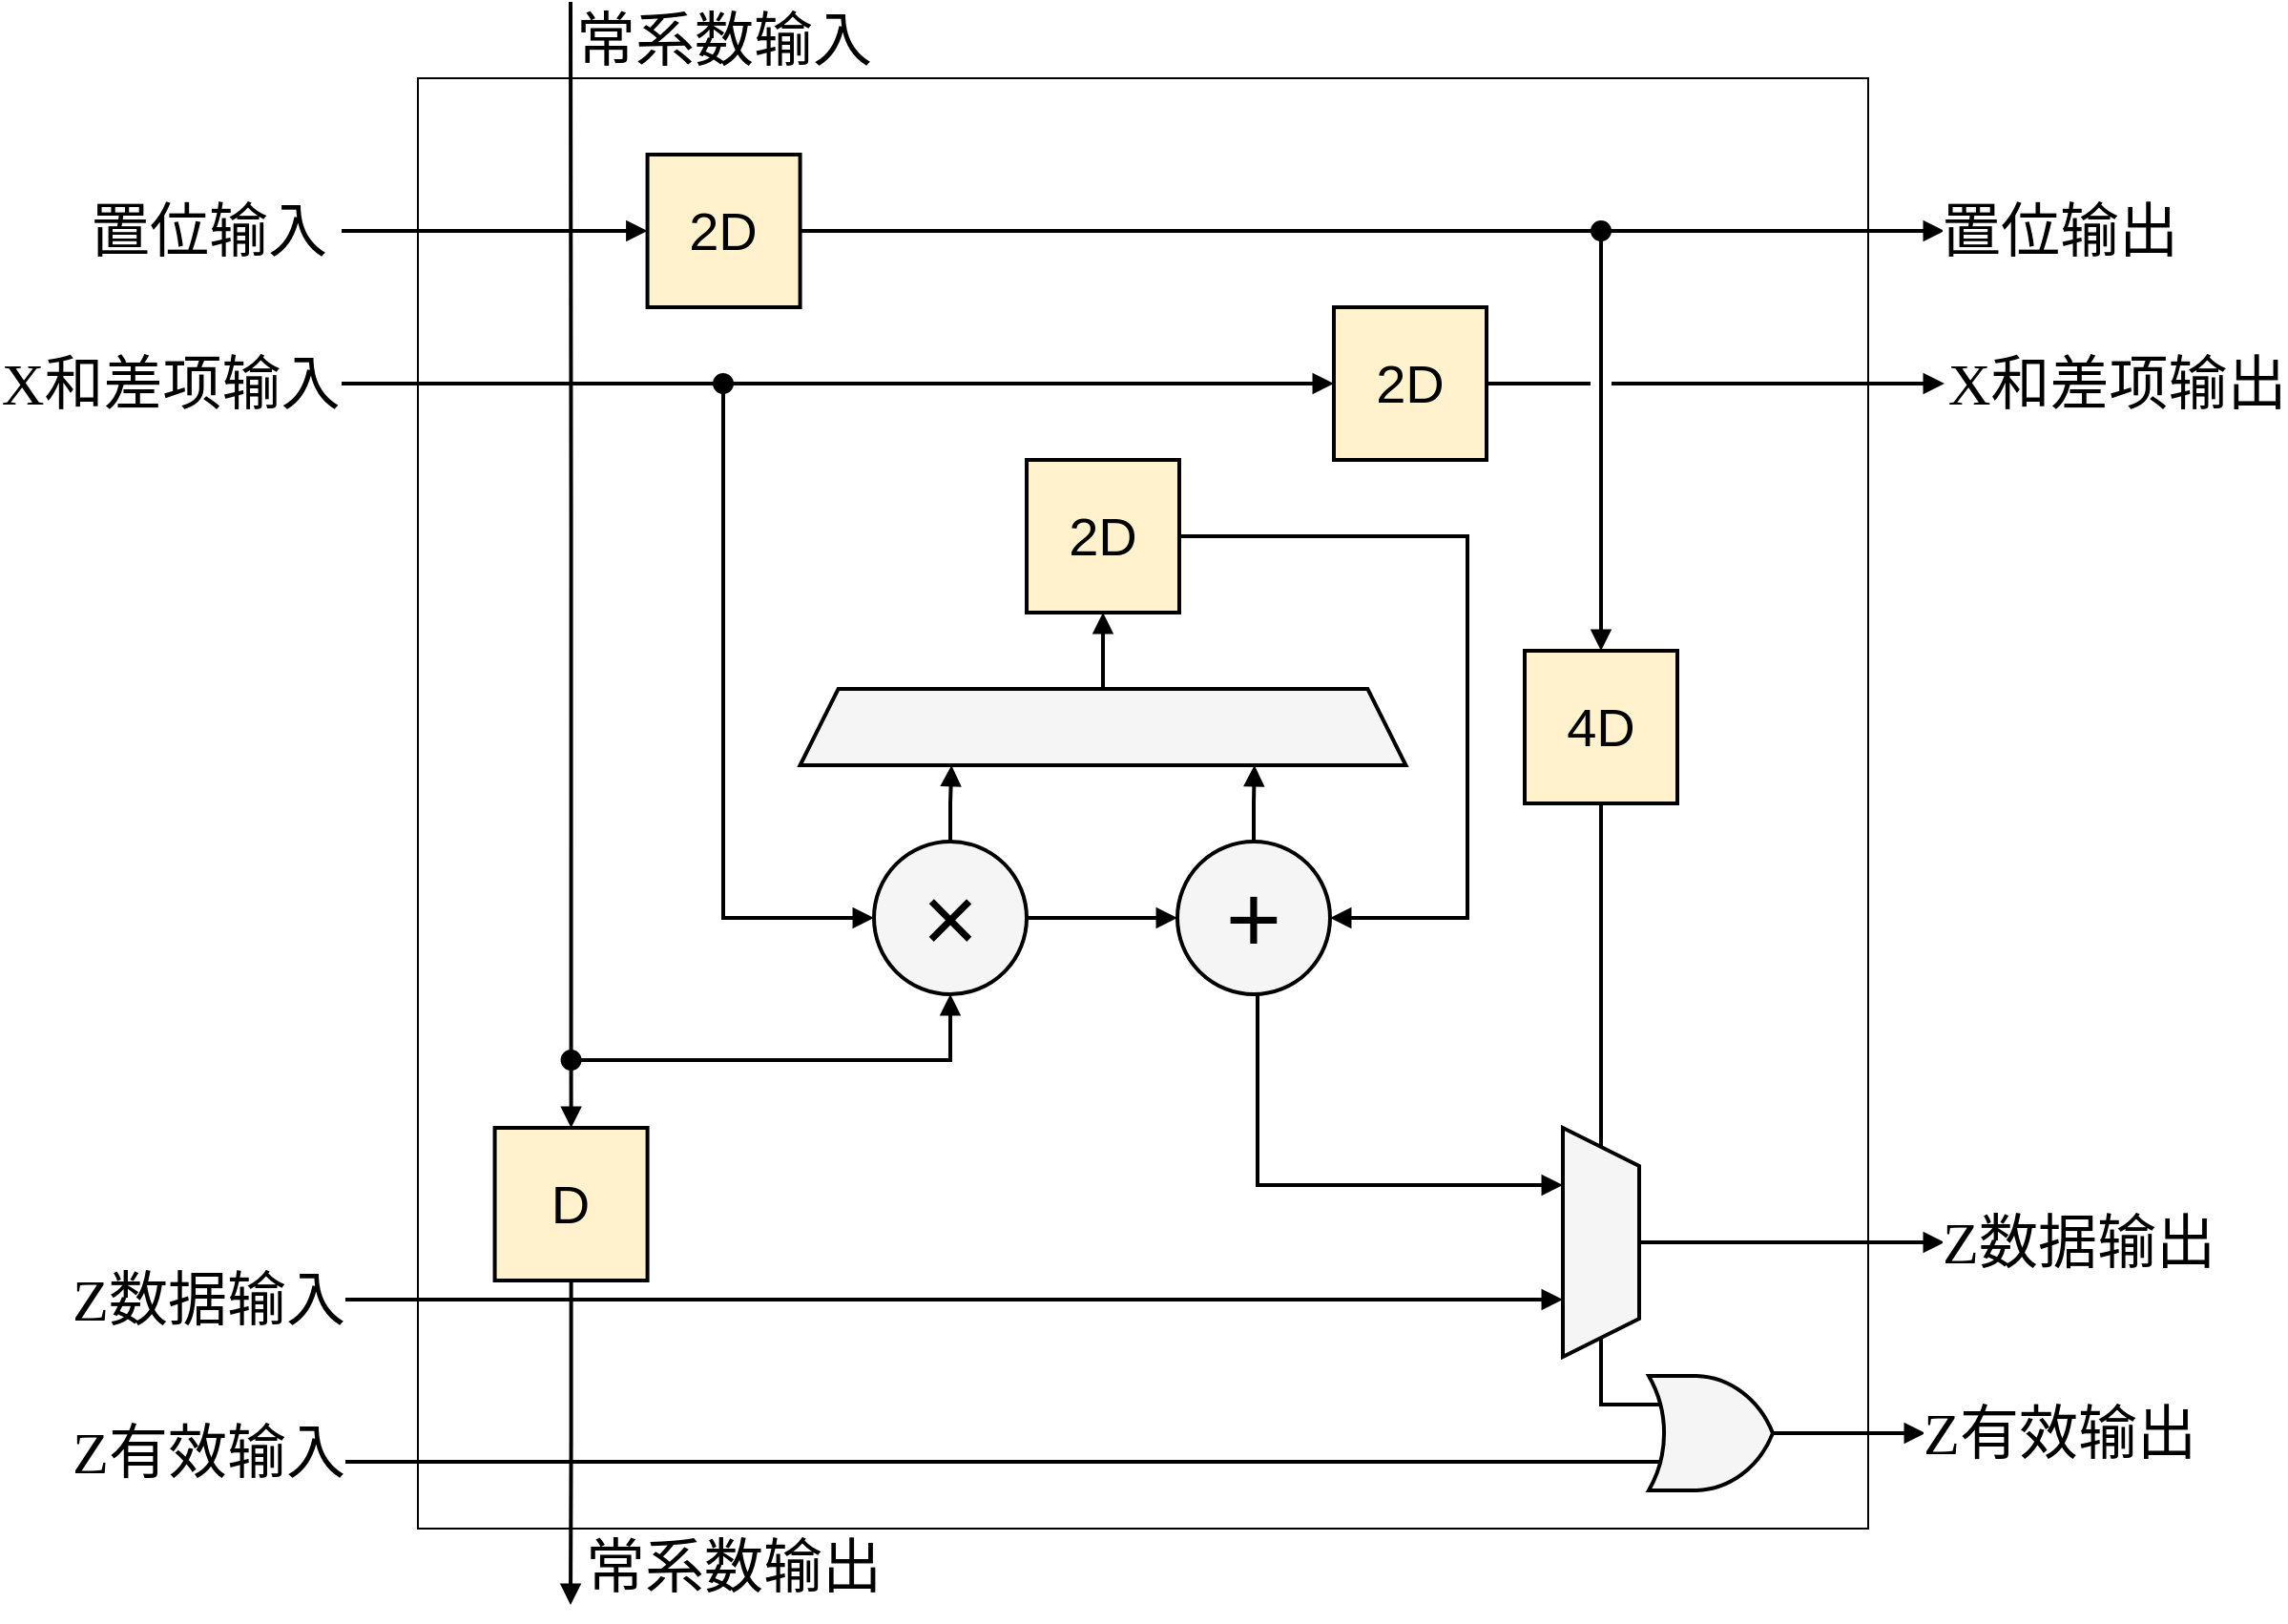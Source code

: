 <mxfile version="26.1.1" pages="22">
  <diagram name="第 1 页" id="KXaNllcPzQb352DhzBiH">
    <mxGraphModel dx="-578" dy="1038" grid="1" gridSize="10" guides="1" tooltips="1" connect="1" arrows="1" fold="1" page="0" pageScale="1" pageWidth="827" pageHeight="1169" math="0" shadow="0">
      <root>
        <mxCell id="0" />
        <mxCell id="1" parent="0" />
        <mxCell id="O7MXDXGzTx2fn97nuYpc-1" value="" style="rounded=0;whiteSpace=wrap;html=1;fontFamily=Helvetica;fontSize=11;fontColor=default;labelBackgroundColor=default;fillColor=none;movable=1;resizable=1;rotatable=1;deletable=1;editable=1;locked=0;connectable=1;" parent="1" vertex="1">
          <mxGeometry x="1990" y="-130" width="760" height="760" as="geometry" />
        </mxCell>
        <mxCell id="O7MXDXGzTx2fn97nuYpc-2" style="edgeStyle=orthogonalEdgeStyle;shape=connector;rounded=0;jumpSize=9;orthogonalLoop=1;jettySize=auto;html=1;entryX=0.5;entryY=0;entryDx=0;entryDy=0;strokeColor=default;strokeWidth=2;align=center;verticalAlign=middle;fontFamily=Helvetica;fontSize=11;fontColor=default;labelBackgroundColor=default;endArrow=block;endFill=1;jumpStyle=gap;" parent="1" source="O7MXDXGzTx2fn97nuYpc-27" target="O7MXDXGzTx2fn97nuYpc-22" edge="1">
          <mxGeometry relative="1" as="geometry" />
        </mxCell>
        <mxCell id="O7MXDXGzTx2fn97nuYpc-3" style="edgeStyle=orthogonalEdgeStyle;shape=connector;rounded=0;jumpSize=9;orthogonalLoop=1;jettySize=auto;html=1;entryX=0;entryY=0.5;entryDx=0;entryDy=0;strokeColor=default;strokeWidth=2;align=center;verticalAlign=middle;fontFamily=Helvetica;fontSize=11;fontColor=default;labelBackgroundColor=default;endArrow=block;endFill=1;" parent="1" source="O7MXDXGzTx2fn97nuYpc-5" target="O7MXDXGzTx2fn97nuYpc-8" edge="1">
          <mxGeometry relative="1" as="geometry" />
        </mxCell>
        <mxCell id="O7MXDXGzTx2fn97nuYpc-4" style="edgeStyle=orthogonalEdgeStyle;shape=connector;rounded=0;jumpSize=9;orthogonalLoop=1;jettySize=auto;html=1;entryX=0.25;entryY=1;entryDx=0;entryDy=0;strokeColor=default;strokeWidth=2;align=center;verticalAlign=middle;fontFamily=Helvetica;fontSize=11;fontColor=default;labelBackgroundColor=default;endArrow=block;endFill=1;" parent="1" source="O7MXDXGzTx2fn97nuYpc-5" target="O7MXDXGzTx2fn97nuYpc-10" edge="1">
          <mxGeometry relative="1" as="geometry" />
        </mxCell>
        <mxCell id="O7MXDXGzTx2fn97nuYpc-5" value="&lt;font style=&quot;font-size: 50px;&quot;&gt;×&lt;/font&gt;" style="ellipse;whiteSpace=wrap;html=1;aspect=fixed;strokeColor=#000000;strokeWidth=2;align=center;verticalAlign=middle;fontFamily=Helvetica;fontSize=50;fontColor=default;fillColor=light-dark(#f5f5f5, #281d00);" parent="1" vertex="1">
          <mxGeometry x="2229" y="270" width="80" height="80" as="geometry" />
        </mxCell>
        <mxCell id="O7MXDXGzTx2fn97nuYpc-6" style="edgeStyle=orthogonalEdgeStyle;shape=connector;rounded=0;jumpSize=9;orthogonalLoop=1;jettySize=auto;html=1;entryX=0.75;entryY=1;entryDx=0;entryDy=0;strokeColor=default;strokeWidth=2;align=center;verticalAlign=middle;fontFamily=Helvetica;fontSize=11;fontColor=default;labelBackgroundColor=default;endArrow=block;endFill=1;" parent="1" source="O7MXDXGzTx2fn97nuYpc-8" target="O7MXDXGzTx2fn97nuYpc-10" edge="1">
          <mxGeometry relative="1" as="geometry" />
        </mxCell>
        <mxCell id="O7MXDXGzTx2fn97nuYpc-7" style="edgeStyle=orthogonalEdgeStyle;shape=connector;rounded=0;jumpSize=9;orthogonalLoop=1;jettySize=auto;html=1;entryX=0.25;entryY=1;entryDx=0;entryDy=0;strokeColor=default;strokeWidth=2;align=center;verticalAlign=middle;fontFamily=Helvetica;fontSize=11;fontColor=default;labelBackgroundColor=default;endArrow=block;endFill=1;" parent="1" source="O7MXDXGzTx2fn97nuYpc-8" target="O7MXDXGzTx2fn97nuYpc-14" edge="1">
          <mxGeometry relative="1" as="geometry">
            <Array as="points">
              <mxPoint x="2430" y="450" />
            </Array>
          </mxGeometry>
        </mxCell>
        <mxCell id="O7MXDXGzTx2fn97nuYpc-8" value="&lt;font style=&quot;font-size: 50px;&quot;&gt;+&lt;/font&gt;" style="ellipse;whiteSpace=wrap;html=1;aspect=fixed;strokeColor=#000000;strokeWidth=2;align=center;verticalAlign=middle;fontFamily=Helvetica;fontSize=50;fontColor=default;fillColor=light-dark(#f5f5f5, #281d00);" parent="1" vertex="1">
          <mxGeometry x="2388" y="270" width="80" height="80" as="geometry" />
        </mxCell>
        <mxCell id="O7MXDXGzTx2fn97nuYpc-9" style="edgeStyle=orthogonalEdgeStyle;shape=connector;rounded=0;jumpSize=9;orthogonalLoop=1;jettySize=auto;html=1;strokeColor=default;strokeWidth=2;align=center;verticalAlign=middle;fontFamily=Helvetica;fontSize=11;fontColor=default;labelBackgroundColor=default;endArrow=block;endFill=1;entryX=0.5;entryY=1;entryDx=0;entryDy=0;" parent="1" source="O7MXDXGzTx2fn97nuYpc-10" target="O7MXDXGzTx2fn97nuYpc-12" edge="1">
          <mxGeometry relative="1" as="geometry">
            <mxPoint x="2340" y="150" as="targetPoint" />
          </mxGeometry>
        </mxCell>
        <mxCell id="O7MXDXGzTx2fn97nuYpc-10" value="" style="shape=trapezoid;perimeter=trapezoidPerimeter;whiteSpace=wrap;html=1;fixedSize=1;strokeColor=#000000;strokeWidth=2;align=center;verticalAlign=middle;fontFamily=宋体;fontSize=28;fontColor=default;fillColor=light-dark(#f5f5f5, #281d00);rotation=0;" parent="1" vertex="1">
          <mxGeometry x="2190.29" y="190" width="317.42" height="40" as="geometry" />
        </mxCell>
        <mxCell id="O7MXDXGzTx2fn97nuYpc-11" style="edgeStyle=orthogonalEdgeStyle;shape=connector;rounded=0;jumpSize=9;orthogonalLoop=1;jettySize=auto;html=1;entryX=1;entryY=0.5;entryDx=0;entryDy=0;strokeColor=default;strokeWidth=2;align=center;verticalAlign=middle;fontFamily=Helvetica;fontSize=11;fontColor=default;labelBackgroundColor=default;endArrow=block;endFill=1;exitX=1;exitY=0.5;exitDx=0;exitDy=0;" parent="1" source="O7MXDXGzTx2fn97nuYpc-12" target="O7MXDXGzTx2fn97nuYpc-8" edge="1">
          <mxGeometry relative="1" as="geometry">
            <Array as="points">
              <mxPoint x="2540" y="110" />
              <mxPoint x="2540" y="310" />
            </Array>
          </mxGeometry>
        </mxCell>
        <mxCell id="O7MXDXGzTx2fn97nuYpc-12" value="&lt;font style=&quot;font-size: 28px;&quot;&gt;2D&lt;/font&gt;" style="whiteSpace=wrap;html=1;aspect=fixed;fillColor=#fff2cc;strokeColor=#000000;strokeWidth=2;fontFamily=Helvetica;fontSize=28;" parent="1" vertex="1">
          <mxGeometry x="2309" y="70" width="80" height="80" as="geometry" />
        </mxCell>
        <mxCell id="O7MXDXGzTx2fn97nuYpc-13" style="edgeStyle=orthogonalEdgeStyle;shape=connector;rounded=0;jumpSize=9;orthogonalLoop=1;jettySize=auto;html=1;exitX=0.5;exitY=0;exitDx=0;exitDy=0;strokeColor=default;strokeWidth=2;align=center;verticalAlign=middle;fontFamily=Helvetica;fontSize=11;fontColor=default;labelBackgroundColor=default;endArrow=block;endFill=1;" parent="1" source="O7MXDXGzTx2fn97nuYpc-14" edge="1">
          <mxGeometry relative="1" as="geometry">
            <mxPoint x="2790" y="480" as="targetPoint" />
            <Array as="points">
              <mxPoint x="2680" y="480" />
              <mxPoint x="2680" y="480" />
            </Array>
          </mxGeometry>
        </mxCell>
        <mxCell id="O7MXDXGzTx2fn97nuYpc-14" value="" style="shape=trapezoid;perimeter=trapezoidPerimeter;whiteSpace=wrap;html=1;fixedSize=1;rotation=90;fontFamily=Helvetica;fontSize=11;fontColor=default;labelBackgroundColor=default;fillColor=#f5f5f5;strokeWidth=2;" parent="1" vertex="1">
          <mxGeometry x="2550" y="460" width="120" height="40" as="geometry" />
        </mxCell>
        <mxCell id="O7MXDXGzTx2fn97nuYpc-15" style="edgeStyle=orthogonalEdgeStyle;shape=connector;rounded=0;jumpSize=9;orthogonalLoop=1;jettySize=auto;html=1;entryX=0;entryY=0.5;entryDx=0;entryDy=0;strokeColor=default;strokeWidth=2;align=center;verticalAlign=middle;fontFamily=Helvetica;fontSize=11;fontColor=default;labelBackgroundColor=default;endArrow=block;endFill=1;" parent="1" source="O7MXDXGzTx2fn97nuYpc-18" target="O7MXDXGzTx2fn97nuYpc-20" edge="1">
          <mxGeometry relative="1" as="geometry" />
        </mxCell>
        <mxCell id="O7MXDXGzTx2fn97nuYpc-16" style="edgeStyle=orthogonalEdgeStyle;shape=connector;rounded=0;jumpSize=9;orthogonalLoop=1;jettySize=auto;html=1;strokeColor=default;strokeWidth=2;align=center;verticalAlign=middle;fontFamily=Helvetica;fontSize=11;fontColor=default;labelBackgroundColor=default;endArrow=none;endFill=0;jumpStyle=gap;" parent="1" source="O7MXDXGzTx2fn97nuYpc-18" edge="1">
          <mxGeometry relative="1" as="geometry">
            <mxPoint x="1950" y="30" as="targetPoint" />
          </mxGeometry>
        </mxCell>
        <mxCell id="O7MXDXGzTx2fn97nuYpc-17" style="edgeStyle=orthogonalEdgeStyle;shape=connector;rounded=0;jumpSize=9;orthogonalLoop=1;jettySize=auto;html=1;entryX=0;entryY=0.5;entryDx=0;entryDy=0;strokeColor=default;strokeWidth=2;align=center;verticalAlign=middle;fontFamily=Helvetica;fontSize=11;fontColor=default;labelBackgroundColor=default;endArrow=block;endFill=1;" parent="1" source="O7MXDXGzTx2fn97nuYpc-18" target="O7MXDXGzTx2fn97nuYpc-5" edge="1">
          <mxGeometry relative="1" as="geometry">
            <Array as="points">
              <mxPoint x="2150" y="310" />
            </Array>
          </mxGeometry>
        </mxCell>
        <mxCell id="O7MXDXGzTx2fn97nuYpc-18" value="" style="ellipse;whiteSpace=wrap;html=1;aspect=fixed;strokeColor=default;strokeWidth=2;align=center;verticalAlign=middle;fontFamily=宋体;fontSize=12;fontColor=default;fillColor=light-dark(#000000,#281D00);labelBackgroundColor=default;" parent="1" vertex="1">
          <mxGeometry x="2145.5" y="25.5" width="9" height="9" as="geometry" />
        </mxCell>
        <mxCell id="O7MXDXGzTx2fn97nuYpc-19" style="edgeStyle=orthogonalEdgeStyle;shape=connector;rounded=0;jumpSize=9;orthogonalLoop=1;jettySize=auto;html=1;strokeColor=default;strokeWidth=2;align=center;verticalAlign=middle;fontFamily=Helvetica;fontSize=11;fontColor=default;labelBackgroundColor=default;endArrow=block;endFill=1;jumpStyle=gap;" parent="1" source="O7MXDXGzTx2fn97nuYpc-20" edge="1">
          <mxGeometry relative="1" as="geometry">
            <mxPoint x="2790" y="30" as="targetPoint" />
          </mxGeometry>
        </mxCell>
        <mxCell id="O7MXDXGzTx2fn97nuYpc-20" value="&lt;span style=&quot;background-color: initial;&quot;&gt;2D&lt;/span&gt;" style="whiteSpace=wrap;html=1;aspect=fixed;fillColor=#fff2cc;strokeColor=#000000;strokeWidth=2;fontFamily=Helvetica;fontSize=28;" parent="1" vertex="1">
          <mxGeometry x="2470" y="-10" width="80" height="80" as="geometry" />
        </mxCell>
        <mxCell id="O7MXDXGzTx2fn97nuYpc-21" style="edgeStyle=orthogonalEdgeStyle;shape=connector;rounded=0;jumpSize=9;orthogonalLoop=1;jettySize=auto;html=1;entryX=0;entryY=0.5;entryDx=0;entryDy=0;strokeColor=default;strokeWidth=2;align=center;verticalAlign=middle;fontFamily=Helvetica;fontSize=11;fontColor=default;labelBackgroundColor=default;endArrow=none;endFill=0;startArrow=none;startFill=0;" parent="1" source="O7MXDXGzTx2fn97nuYpc-22" target="O7MXDXGzTx2fn97nuYpc-14" edge="1">
          <mxGeometry relative="1" as="geometry" />
        </mxCell>
        <mxCell id="O7MXDXGzTx2fn97nuYpc-22" value="&lt;span style=&quot;background-color: initial;&quot;&gt;4D&lt;/span&gt;" style="whiteSpace=wrap;html=1;aspect=fixed;fillColor=#fff2cc;strokeColor=#000000;strokeWidth=2;fontFamily=Helvetica;fontSize=28;" parent="1" vertex="1">
          <mxGeometry x="2570" y="170" width="80" height="80" as="geometry" />
        </mxCell>
        <mxCell id="O7MXDXGzTx2fn97nuYpc-23" style="edgeStyle=orthogonalEdgeStyle;shape=connector;rounded=0;jumpSize=9;orthogonalLoop=1;jettySize=auto;html=1;entryX=0;entryY=0.5;entryDx=0;entryDy=0;strokeColor=default;strokeWidth=2;align=center;verticalAlign=middle;fontFamily=Helvetica;fontSize=11;fontColor=default;labelBackgroundColor=default;endArrow=none;endFill=0;" parent="1" source="O7MXDXGzTx2fn97nuYpc-25" target="O7MXDXGzTx2fn97nuYpc-27" edge="1">
          <mxGeometry relative="1" as="geometry" />
        </mxCell>
        <mxCell id="O7MXDXGzTx2fn97nuYpc-24" style="edgeStyle=orthogonalEdgeStyle;shape=connector;rounded=0;jumpSize=9;orthogonalLoop=1;jettySize=auto;html=1;strokeColor=default;strokeWidth=2;align=center;verticalAlign=middle;fontFamily=Helvetica;fontSize=11;fontColor=default;labelBackgroundColor=default;endArrow=none;endFill=0;startArrow=block;startFill=1;jumpStyle=gap;" parent="1" source="O7MXDXGzTx2fn97nuYpc-25" edge="1">
          <mxGeometry relative="1" as="geometry">
            <mxPoint x="1950" y="-50" as="targetPoint" />
          </mxGeometry>
        </mxCell>
        <mxCell id="O7MXDXGzTx2fn97nuYpc-25" value="&lt;span style=&quot;background-color: initial;&quot;&gt;2D&lt;/span&gt;" style="whiteSpace=wrap;html=1;aspect=fixed;fillColor=#fff2cc;strokeColor=#000000;strokeWidth=2;fontFamily=Helvetica;fontSize=28;" parent="1" vertex="1">
          <mxGeometry x="2110.29" y="-90" width="80" height="80" as="geometry" />
        </mxCell>
        <mxCell id="O7MXDXGzTx2fn97nuYpc-26" style="edgeStyle=orthogonalEdgeStyle;shape=connector;rounded=0;jumpSize=9;orthogonalLoop=1;jettySize=auto;html=1;strokeColor=default;strokeWidth=2;align=center;verticalAlign=middle;fontFamily=Helvetica;fontSize=11;fontColor=default;labelBackgroundColor=default;endArrow=block;endFill=1;" parent="1" source="O7MXDXGzTx2fn97nuYpc-27" edge="1">
          <mxGeometry relative="1" as="geometry">
            <mxPoint x="2790" y="-50" as="targetPoint" />
          </mxGeometry>
        </mxCell>
        <mxCell id="O7MXDXGzTx2fn97nuYpc-27" value="" style="ellipse;whiteSpace=wrap;html=1;aspect=fixed;strokeColor=default;strokeWidth=2;align=center;verticalAlign=middle;fontFamily=宋体;fontSize=12;fontColor=default;fillColor=light-dark(#000000,#281D00);labelBackgroundColor=default;" parent="1" vertex="1">
          <mxGeometry x="2605.5" y="-54.5" width="9" height="9" as="geometry" />
        </mxCell>
        <mxCell id="O7MXDXGzTx2fn97nuYpc-28" value="&lt;span style=&quot;font-size: 31px;&quot;&gt;X和差项输入&lt;/span&gt;" style="edgeLabel;html=1;align=center;verticalAlign=middle;resizable=0;points=[];strokeColor=#000000;strokeWidth=2;fontFamily=宋体;fontSize=31;fontColor=default;fillColor=light-dark(#f5f5f5, #281d00);" parent="1" vertex="1" connectable="0">
          <mxGeometry x="1859.998" y="30.0" as="geometry" />
        </mxCell>
        <mxCell id="O7MXDXGzTx2fn97nuYpc-29" value="置位输入" style="edgeLabel;html=1;align=center;verticalAlign=middle;resizable=0;points=[];strokeColor=#000000;strokeWidth=2;fontFamily=宋体;fontSize=31;fontColor=default;fillColor=light-dark(#f5f5f5, #281d00);" parent="1" vertex="1" connectable="0">
          <mxGeometry x="1879.998" y="-50.0" as="geometry" />
        </mxCell>
        <mxCell id="O7MXDXGzTx2fn97nuYpc-30" style="edgeStyle=orthogonalEdgeStyle;shape=connector;rounded=0;jumpSize=9;orthogonalLoop=1;jettySize=auto;html=1;exitX=0;exitY=0.75;exitDx=0;exitDy=0;exitPerimeter=0;strokeColor=default;strokeWidth=2;align=center;verticalAlign=middle;fontFamily=Helvetica;fontSize=11;fontColor=default;labelBackgroundColor=default;endArrow=none;endFill=0;" parent="1" source="O7MXDXGzTx2fn97nuYpc-32" edge="1">
          <mxGeometry relative="1" as="geometry">
            <mxPoint x="1950" y="595" as="targetPoint" />
            <mxPoint x="2645" y="595" as="sourcePoint" />
            <Array as="points" />
          </mxGeometry>
        </mxCell>
        <mxCell id="O7MXDXGzTx2fn97nuYpc-31" style="edgeStyle=orthogonalEdgeStyle;shape=connector;rounded=0;jumpSize=9;orthogonalLoop=1;jettySize=auto;html=1;strokeColor=default;strokeWidth=2;align=center;verticalAlign=middle;fontFamily=Helvetica;fontSize=11;fontColor=default;labelBackgroundColor=default;endArrow=block;endFill=1;" parent="1" source="O7MXDXGzTx2fn97nuYpc-32" edge="1">
          <mxGeometry relative="1" as="geometry">
            <mxPoint x="2780" y="580" as="targetPoint" />
          </mxGeometry>
        </mxCell>
        <mxCell id="O7MXDXGzTx2fn97nuYpc-32" value="" style="verticalLabelPosition=bottom;shadow=0;dashed=0;align=center;html=1;verticalAlign=top;shape=mxgraph.electrical.logic_gates.logic_gate;operation=or;fontFamily=Helvetica;fontSize=11;labelBackgroundColor=default;strokeWidth=2;fillColor=#f5f5f5;" parent="1" vertex="1">
          <mxGeometry x="2620" y="550" width="100" height="60" as="geometry" />
        </mxCell>
        <mxCell id="O7MXDXGzTx2fn97nuYpc-33" value="&lt;span style=&quot;font-size: 31px;&quot;&gt;Z有效输入&lt;/span&gt;" style="edgeLabel;html=1;align=center;verticalAlign=middle;resizable=0;points=[];strokeColor=#000000;strokeWidth=2;fontFamily=宋体;fontSize=31;fontColor=default;fillColor=light-dark(#f5f5f5, #281d00);" parent="1" vertex="1" connectable="0">
          <mxGeometry x="1879.998" y="590.0" as="geometry" />
        </mxCell>
        <mxCell id="O7MXDXGzTx2fn97nuYpc-34" value="&lt;span style=&quot;font-size: 31px;&quot;&gt;Z数据输出&lt;/span&gt;" style="edgeLabel;html=1;align=center;verticalAlign=middle;resizable=0;points=[];strokeColor=#000000;strokeWidth=2;fontFamily=宋体;fontSize=31;fontColor=default;fillColor=light-dark(#f5f5f5, #281d00);" parent="1" vertex="1" connectable="0">
          <mxGeometry x="2859.998" y="480.0" as="geometry" />
        </mxCell>
        <mxCell id="O7MXDXGzTx2fn97nuYpc-35" value="&lt;span style=&quot;font-size: 31px;&quot;&gt;X和差项输出&lt;/span&gt;" style="edgeLabel;html=1;align=center;verticalAlign=middle;resizable=0;points=[];strokeColor=#000000;strokeWidth=2;fontFamily=宋体;fontSize=31;fontColor=default;fillColor=light-dark(#f5f5f5, #281d00);" parent="1" vertex="1" connectable="0">
          <mxGeometry x="2879.998" y="30.0" as="geometry" />
        </mxCell>
        <mxCell id="O7MXDXGzTx2fn97nuYpc-36" value="置位输出" style="edgeLabel;html=1;align=center;verticalAlign=middle;resizable=0;points=[];strokeColor=#000000;strokeWidth=2;fontFamily=宋体;fontSize=31;fontColor=default;fillColor=light-dark(#f5f5f5, #281d00);" parent="1" vertex="1" connectable="0">
          <mxGeometry x="2849.998" y="-50.0" as="geometry" />
        </mxCell>
        <mxCell id="O7MXDXGzTx2fn97nuYpc-37" value="&lt;span style=&quot;font-size: 31px;&quot;&gt;Z有效输出&lt;/span&gt;" style="edgeLabel;html=1;align=center;verticalAlign=middle;resizable=0;points=[];strokeColor=#000000;strokeWidth=2;fontFamily=宋体;fontSize=31;fontColor=default;fillColor=light-dark(#f5f5f5, #281d00);" parent="1" vertex="1" connectable="0">
          <mxGeometry x="2849.998" y="580.0" as="geometry" />
        </mxCell>
        <mxCell id="O7MXDXGzTx2fn97nuYpc-38" style="edgeStyle=orthogonalEdgeStyle;shape=connector;rounded=0;jumpSize=9;orthogonalLoop=1;jettySize=auto;html=1;strokeColor=default;strokeWidth=2;align=center;verticalAlign=middle;fontFamily=Helvetica;fontSize=11;fontColor=default;labelBackgroundColor=default;endArrow=block;endFill=1;" parent="1" source="O7MXDXGzTx2fn97nuYpc-39" edge="1">
          <mxGeometry relative="1" as="geometry">
            <mxPoint x="2070" y="670" as="targetPoint" />
          </mxGeometry>
        </mxCell>
        <mxCell id="O7MXDXGzTx2fn97nuYpc-39" value="&lt;span style=&quot;background-color: initial;&quot;&gt;D&lt;/span&gt;" style="whiteSpace=wrap;html=1;aspect=fixed;fillColor=#fff2cc;strokeColor=#000000;strokeWidth=2;fontFamily=Helvetica;fontSize=28;" parent="1" vertex="1">
          <mxGeometry x="2030.29" y="420" width="80" height="80" as="geometry" />
        </mxCell>
        <mxCell id="O7MXDXGzTx2fn97nuYpc-40" style="edgeStyle=orthogonalEdgeStyle;shape=connector;rounded=0;jumpSize=9;orthogonalLoop=1;jettySize=auto;html=1;exitX=0.75;exitY=1;exitDx=0;exitDy=0;strokeColor=default;strokeWidth=2;align=center;verticalAlign=middle;fontFamily=Helvetica;fontSize=11;fontColor=default;labelBackgroundColor=default;endArrow=none;endFill=0;startArrow=block;startFill=1;" parent="1" source="O7MXDXGzTx2fn97nuYpc-14" edge="1">
          <mxGeometry relative="1" as="geometry">
            <mxPoint x="1950" y="510" as="targetPoint" />
            <mxPoint x="2570" y="510" as="sourcePoint" />
          </mxGeometry>
        </mxCell>
        <mxCell id="O7MXDXGzTx2fn97nuYpc-41" value="&lt;span style=&quot;font-size: 31px;&quot;&gt;Z数据输入&lt;/span&gt;" style="edgeLabel;html=1;align=center;verticalAlign=middle;resizable=0;points=[];strokeColor=#000000;strokeWidth=2;fontFamily=宋体;fontSize=31;fontColor=default;fillColor=light-dark(#f5f5f5, #281d00);" parent="1" vertex="1" connectable="0">
          <mxGeometry x="1879.998" y="510.0" as="geometry" />
        </mxCell>
        <mxCell id="O7MXDXGzTx2fn97nuYpc-42" style="edgeStyle=orthogonalEdgeStyle;shape=connector;rounded=0;jumpSize=9;orthogonalLoop=1;jettySize=auto;html=1;entryX=0;entryY=0.25;entryDx=0;entryDy=0;entryPerimeter=0;strokeColor=default;strokeWidth=2;align=center;verticalAlign=middle;fontFamily=Helvetica;fontSize=11;fontColor=default;labelBackgroundColor=default;endArrow=none;endFill=0;" parent="1" source="O7MXDXGzTx2fn97nuYpc-14" target="O7MXDXGzTx2fn97nuYpc-32" edge="1">
          <mxGeometry relative="1" as="geometry">
            <Array as="points">
              <mxPoint x="2610" y="565" />
            </Array>
          </mxGeometry>
        </mxCell>
        <mxCell id="O7MXDXGzTx2fn97nuYpc-43" value="&lt;span style=&quot;font-size: 31px;&quot;&gt;常系数输出&lt;/span&gt;" style="edgeLabel;html=1;align=center;verticalAlign=middle;resizable=0;points=[];strokeColor=#000000;strokeWidth=2;fontFamily=宋体;fontSize=31;fontColor=default;fillColor=light-dark(#f5f5f5, #281d00);" parent="1" vertex="1" connectable="0">
          <mxGeometry x="2154.498" y="650.0" as="geometry" />
        </mxCell>
        <mxCell id="O7MXDXGzTx2fn97nuYpc-44" value="&lt;span style=&quot;font-size: 31px;&quot;&gt;常系数输入&lt;/span&gt;" style="edgeLabel;html=1;align=center;verticalAlign=middle;resizable=0;points=[];strokeColor=#000000;strokeWidth=2;fontFamily=宋体;fontSize=31;fontColor=default;fillColor=light-dark(#f5f5f5, #281d00);" parent="1" vertex="1" connectable="0">
          <mxGeometry x="2149.998" y="-150.0" as="geometry" />
        </mxCell>
        <mxCell id="O7MXDXGzTx2fn97nuYpc-45" style="edgeStyle=orthogonalEdgeStyle;shape=connector;rounded=0;jumpSize=9;orthogonalLoop=1;jettySize=auto;html=1;entryX=0.5;entryY=0;entryDx=0;entryDy=0;strokeColor=default;strokeWidth=2;align=center;verticalAlign=middle;fontFamily=Helvetica;fontSize=11;fontColor=default;labelBackgroundColor=default;endArrow=block;endFill=1;" parent="1" source="O7MXDXGzTx2fn97nuYpc-48" target="O7MXDXGzTx2fn97nuYpc-39" edge="1">
          <mxGeometry relative="1" as="geometry" />
        </mxCell>
        <mxCell id="O7MXDXGzTx2fn97nuYpc-46" style="edgeStyle=orthogonalEdgeStyle;shape=connector;rounded=0;jumpSize=9;orthogonalLoop=1;jettySize=auto;html=1;entryX=0.5;entryY=1;entryDx=0;entryDy=0;strokeColor=default;strokeWidth=2;align=center;verticalAlign=middle;fontFamily=Helvetica;fontSize=11;fontColor=default;labelBackgroundColor=default;endArrow=block;endFill=1;" parent="1" source="O7MXDXGzTx2fn97nuYpc-48" target="O7MXDXGzTx2fn97nuYpc-5" edge="1">
          <mxGeometry relative="1" as="geometry" />
        </mxCell>
        <mxCell id="O7MXDXGzTx2fn97nuYpc-47" style="edgeStyle=orthogonalEdgeStyle;shape=connector;rounded=0;jumpSize=9;orthogonalLoop=1;jettySize=auto;html=1;strokeColor=default;strokeWidth=2;align=center;verticalAlign=middle;fontFamily=Helvetica;fontSize=11;fontColor=default;labelBackgroundColor=default;endArrow=none;endFill=0;" parent="1" source="O7MXDXGzTx2fn97nuYpc-48" edge="1">
          <mxGeometry relative="1" as="geometry">
            <mxPoint x="2070" y="-170" as="targetPoint" />
          </mxGeometry>
        </mxCell>
        <mxCell id="O7MXDXGzTx2fn97nuYpc-48" value="" style="ellipse;whiteSpace=wrap;html=1;aspect=fixed;strokeColor=default;strokeWidth=2;align=center;verticalAlign=middle;fontFamily=宋体;fontSize=12;fontColor=default;fillColor=light-dark(#000000,#281D00);" parent="1" vertex="1">
          <mxGeometry x="2065.79" y="380.0" width="9" height="9" as="geometry" />
        </mxCell>
      </root>
    </mxGraphModel>
  </diagram>
  <diagram name="PE" id="FfPCtuUE-x7vSqi3njrk">
    <mxGraphModel dx="1252" dy="103" grid="1" gridSize="10" guides="1" tooltips="1" connect="1" arrows="1" fold="1" page="0" pageScale="1" pageWidth="827" pageHeight="1169" math="0" shadow="0">
      <root>
        <mxCell id="oRY3keAFsRvfycxI8NaE-0" />
        <mxCell id="oRY3keAFsRvfycxI8NaE-1" parent="oRY3keAFsRvfycxI8NaE-0" />
        <mxCell id="csjbWkIrG6obQauZtlxP-0" value="" style="group" parent="oRY3keAFsRvfycxI8NaE-1" vertex="1" connectable="0">
          <mxGeometry x="-230" y="610" width="120" height="79" as="geometry" />
        </mxCell>
        <mxCell id="csjbWkIrG6obQauZtlxP-1" value="&lt;span style=&quot;font-size: 18px;&quot;&gt;WR_BUF0&lt;/span&gt;" style="text;html=1;align=center;verticalAlign=middle;whiteSpace=wrap;rounded=0;fontFamily=Helvetica;fontSize=11;fontColor=default;labelBackgroundColor=default;" parent="csjbWkIrG6obQauZtlxP-0" vertex="1">
          <mxGeometry x="-10" y="-1" width="40" height="20" as="geometry" />
        </mxCell>
        <mxCell id="csjbWkIrG6obQauZtlxP-2" value="&lt;div&gt;&lt;span style=&quot;font-size: 18px;&quot;&gt;wrSel=1&lt;/span&gt;&lt;/div&gt;" style="rounded=0;whiteSpace=wrap;html=1;fontFamily=Helvetica;fontSize=11;fontColor=default;labelBackgroundColor=default;" parent="csjbWkIrG6obQauZtlxP-0" vertex="1">
          <mxGeometry y="19" width="120" height="60" as="geometry" />
        </mxCell>
        <mxCell id="BHwbvyWoZayhmrAEXnqD-10" style="edgeStyle=orthogonalEdgeStyle;shape=connector;rounded=0;orthogonalLoop=1;jettySize=auto;html=1;entryX=0;entryY=0.5;entryDx=0;entryDy=0;strokeColor=default;strokeWidth=1;align=center;verticalAlign=middle;fontFamily=Helvetica;fontSize=11;fontColor=default;labelBackgroundColor=default;endArrow=block;endFill=1;" parent="oRY3keAFsRvfycxI8NaE-1" source="csjbWkIrG6obQauZtlxP-3" target="BHwbvyWoZayhmrAEXnqD-4" edge="1">
          <mxGeometry relative="1" as="geometry" />
        </mxCell>
        <mxCell id="BHwbvyWoZayhmrAEXnqD-18" value="&lt;font style=&quot;font-size: 20px;&quot;&gt;1&lt;/font&gt;" style="edgeLabel;html=1;align=center;verticalAlign=middle;resizable=0;points=[];rounded=0;strokeColor=default;fontFamily=Helvetica;fontSize=11;fontColor=default;labelBackgroundColor=default;fillColor=none;" parent="BHwbvyWoZayhmrAEXnqD-10" vertex="1" connectable="0">
          <mxGeometry x="-0.622" y="-1" relative="1" as="geometry">
            <mxPoint y="-15" as="offset" />
          </mxGeometry>
        </mxCell>
        <mxCell id="BHwbvyWoZayhmrAEXnqD-11" style="edgeStyle=orthogonalEdgeStyle;shape=connector;rounded=0;orthogonalLoop=1;jettySize=auto;html=1;entryX=0;entryY=0.5;entryDx=0;entryDy=0;strokeColor=default;strokeWidth=1;align=center;verticalAlign=middle;fontFamily=Helvetica;fontSize=11;fontColor=default;labelBackgroundColor=default;endArrow=block;endFill=1;" parent="oRY3keAFsRvfycxI8NaE-1" source="csjbWkIrG6obQauZtlxP-3" target="csjbWkIrG6obQauZtlxP-2" edge="1">
          <mxGeometry relative="1" as="geometry">
            <Array as="points">
              <mxPoint x="-280" y="760" />
              <mxPoint x="-280" y="659" />
            </Array>
          </mxGeometry>
        </mxCell>
        <mxCell id="csjbWkIrG6obQauZtlxP-3" value="&lt;span style=&quot;font-size: 14px;&quot;&gt;switch&lt;/span&gt;" style="rhombus;whiteSpace=wrap;html=1;fontFamily=Helvetica;fontSize=11;fontColor=default;labelBackgroundColor=default;" parent="oRY3keAFsRvfycxI8NaE-1" vertex="1">
          <mxGeometry x="-210" y="720" width="80" height="80" as="geometry" />
        </mxCell>
        <mxCell id="BHwbvyWoZayhmrAEXnqD-0" style="edgeStyle=orthogonalEdgeStyle;shape=connector;rounded=0;orthogonalLoop=1;jettySize=auto;html=1;entryX=0.5;entryY=0;entryDx=0;entryDy=0;strokeColor=default;strokeWidth=1;align=center;verticalAlign=middle;fontFamily=Helvetica;fontSize=11;fontColor=default;labelBackgroundColor=default;endArrow=block;endFill=1;" parent="oRY3keAFsRvfycxI8NaE-1" source="csjbWkIrG6obQauZtlxP-2" target="csjbWkIrG6obQauZtlxP-3" edge="1">
          <mxGeometry relative="1" as="geometry" />
        </mxCell>
        <mxCell id="BHwbvyWoZayhmrAEXnqD-1" value="" style="group" parent="oRY3keAFsRvfycxI8NaE-1" vertex="1" connectable="0">
          <mxGeometry x="140" y="711" width="120" height="79" as="geometry" />
        </mxCell>
        <mxCell id="BHwbvyWoZayhmrAEXnqD-2" value="&lt;span style=&quot;font-size: 18px;&quot;&gt;WR_BUF1&lt;/span&gt;" style="text;html=1;align=center;verticalAlign=middle;whiteSpace=wrap;rounded=0;fontFamily=Helvetica;fontSize=11;fontColor=default;labelBackgroundColor=default;" parent="BHwbvyWoZayhmrAEXnqD-1" vertex="1">
          <mxGeometry x="-10" width="40" height="20" as="geometry" />
        </mxCell>
        <mxCell id="BHwbvyWoZayhmrAEXnqD-3" value="&lt;div&gt;&lt;span style=&quot;font-size: 18px;&quot;&gt;wrSel=0&lt;/span&gt;&lt;/div&gt;" style="rounded=0;whiteSpace=wrap;html=1;fontFamily=Helvetica;fontSize=11;fontColor=default;labelBackgroundColor=default;" parent="BHwbvyWoZayhmrAEXnqD-1" vertex="1">
          <mxGeometry y="19" width="120" height="60" as="geometry" />
        </mxCell>
        <mxCell id="BHwbvyWoZayhmrAEXnqD-12" style="edgeStyle=orthogonalEdgeStyle;shape=connector;rounded=0;orthogonalLoop=1;jettySize=auto;html=1;entryX=0;entryY=0.5;entryDx=0;entryDy=0;strokeColor=default;strokeWidth=1;align=center;verticalAlign=middle;fontFamily=Helvetica;fontSize=11;fontColor=default;labelBackgroundColor=default;endArrow=block;endFill=1;" parent="oRY3keAFsRvfycxI8NaE-1" source="BHwbvyWoZayhmrAEXnqD-4" target="BHwbvyWoZayhmrAEXnqD-3" edge="1">
          <mxGeometry relative="1" as="geometry" />
        </mxCell>
        <mxCell id="BHwbvyWoZayhmrAEXnqD-4" value="&lt;font style=&quot;font-size: 14px;&quot;&gt;buf0Full&lt;span style=&quot;background-color: light-dark(#ffffff, var(--ge-dark-color, #121212)); color: light-dark(rgb(0, 0, 0), rgb(255, 255, 255));&quot;&gt;Set&lt;/span&gt;&lt;/font&gt;" style="rounded=1;whiteSpace=wrap;html=1;fontFamily=Helvetica;fontSize=11;fontColor=default;labelBackgroundColor=default;" parent="oRY3keAFsRvfycxI8NaE-1" vertex="1">
          <mxGeometry x="-100" y="730" width="95" height="60" as="geometry" />
        </mxCell>
        <mxCell id="BHwbvyWoZayhmrAEXnqD-16" style="edgeStyle=orthogonalEdgeStyle;shape=connector;rounded=0;orthogonalLoop=1;jettySize=auto;html=1;entryX=1;entryY=0.5;entryDx=0;entryDy=0;strokeColor=default;strokeWidth=1;align=center;verticalAlign=middle;fontFamily=Helvetica;fontSize=11;fontColor=default;labelBackgroundColor=default;endArrow=block;endFill=1;" parent="oRY3keAFsRvfycxI8NaE-1" source="BHwbvyWoZayhmrAEXnqD-9" target="BHwbvyWoZayhmrAEXnqD-13" edge="1">
          <mxGeometry relative="1" as="geometry" />
        </mxCell>
        <mxCell id="o0XcO5FYNSeYkUiNxCP_-0" value="&lt;font style=&quot;font-size: 20px;&quot;&gt;1&lt;/font&gt;" style="edgeLabel;html=1;align=center;verticalAlign=middle;resizable=0;points=[];rounded=0;strokeColor=default;fontFamily=Helvetica;fontSize=11;fontColor=default;labelBackgroundColor=default;fillColor=none;" parent="BHwbvyWoZayhmrAEXnqD-16" vertex="1" connectable="0">
          <mxGeometry x="0.206" y="-1" relative="1" as="geometry">
            <mxPoint x="-2" y="-15" as="offset" />
          </mxGeometry>
        </mxCell>
        <mxCell id="BHwbvyWoZayhmrAEXnqD-17" style="edgeStyle=orthogonalEdgeStyle;shape=connector;rounded=0;orthogonalLoop=1;jettySize=auto;html=1;entryX=1;entryY=0.5;entryDx=0;entryDy=0;strokeColor=default;strokeWidth=1;align=center;verticalAlign=middle;fontFamily=Helvetica;fontSize=11;fontColor=default;labelBackgroundColor=default;endArrow=block;endFill=1;" parent="oRY3keAFsRvfycxI8NaE-1" source="BHwbvyWoZayhmrAEXnqD-9" target="BHwbvyWoZayhmrAEXnqD-3" edge="1">
          <mxGeometry relative="1" as="geometry">
            <Array as="points">
              <mxPoint x="300" y="660" />
              <mxPoint x="300" y="760" />
            </Array>
          </mxGeometry>
        </mxCell>
        <mxCell id="BHwbvyWoZayhmrAEXnqD-9" value="&lt;span style=&quot;font-size: 14px;&quot;&gt;switch&lt;/span&gt;" style="rhombus;whiteSpace=wrap;html=1;fontFamily=Helvetica;fontSize=11;fontColor=default;labelBackgroundColor=default;" parent="oRY3keAFsRvfycxI8NaE-1" vertex="1">
          <mxGeometry x="160" y="619" width="80" height="80" as="geometry" />
        </mxCell>
        <mxCell id="BHwbvyWoZayhmrAEXnqD-14" style="edgeStyle=orthogonalEdgeStyle;shape=connector;rounded=0;orthogonalLoop=1;jettySize=auto;html=1;entryX=1;entryY=0.5;entryDx=0;entryDy=0;strokeColor=default;strokeWidth=1;align=center;verticalAlign=middle;fontFamily=Helvetica;fontSize=11;fontColor=default;labelBackgroundColor=default;endArrow=block;endFill=1;" parent="oRY3keAFsRvfycxI8NaE-1" source="BHwbvyWoZayhmrAEXnqD-13" target="csjbWkIrG6obQauZtlxP-2" edge="1">
          <mxGeometry relative="1" as="geometry" />
        </mxCell>
        <mxCell id="BHwbvyWoZayhmrAEXnqD-13" value="&lt;font style=&quot;font-size: 14px;&quot;&gt;buf0Full&lt;span style=&quot;background-color: light-dark(#ffffff, var(--ge-dark-color, #121212)); color: light-dark(rgb(0, 0, 0), rgb(255, 255, 255));&quot;&gt;Set&lt;/span&gt;&lt;/font&gt;" style="rounded=1;whiteSpace=wrap;html=1;fontFamily=Helvetica;fontSize=11;fontColor=default;labelBackgroundColor=default;" parent="oRY3keAFsRvfycxI8NaE-1" vertex="1">
          <mxGeometry x="40" y="629" width="95" height="60" as="geometry" />
        </mxCell>
        <mxCell id="BHwbvyWoZayhmrAEXnqD-15" style="edgeStyle=orthogonalEdgeStyle;shape=connector;rounded=0;orthogonalLoop=1;jettySize=auto;html=1;entryX=0.5;entryY=1;entryDx=0;entryDy=0;strokeColor=default;strokeWidth=1;align=center;verticalAlign=middle;fontFamily=Helvetica;fontSize=11;fontColor=default;labelBackgroundColor=default;endArrow=block;endFill=1;" parent="oRY3keAFsRvfycxI8NaE-1" source="BHwbvyWoZayhmrAEXnqD-3" target="BHwbvyWoZayhmrAEXnqD-9" edge="1">
          <mxGeometry relative="1" as="geometry" />
        </mxCell>
        <mxCell id="pGzn6fjBre4gBA5OkZF6-0" value="" style="rounded=1;whiteSpace=wrap;html=1;fillColor=none;dashed=1;" vertex="1" parent="oRY3keAFsRvfycxI8NaE-1">
          <mxGeometry x="-310" y="600" width="320" height="220" as="geometry" />
        </mxCell>
        <mxCell id="pGzn6fjBre4gBA5OkZF6-1" value="" style="rounded=1;whiteSpace=wrap;html=1;fillColor=none;dashed=1;" vertex="1" parent="oRY3keAFsRvfycxI8NaE-1">
          <mxGeometry x="30" y="600" width="310" height="220" as="geometry" />
        </mxCell>
      </root>
    </mxGraphModel>
  </diagram>
  <diagram id="3DMEw_iyhMIuHTeVRAuN" name="脉动阵列">
    <mxGraphModel dx="1382" dy="1095" grid="1" gridSize="10" guides="1" tooltips="1" connect="1" arrows="1" fold="1" page="0" pageScale="1" pageWidth="827" pageHeight="1169" math="0" shadow="0">
      <root>
        <mxCell id="0" />
        <mxCell id="1" parent="0" />
        <mxCell id="g8SSUHcxpMZ5Pv8lu64x-19" style="edgeStyle=orthogonalEdgeStyle;shape=connector;rounded=0;jumpSize=9;orthogonalLoop=1;jettySize=auto;html=1;strokeWidth=2;align=center;verticalAlign=middle;fontFamily=Helvetica;fontSize=11;fontColor=default;labelBackgroundColor=none;endArrow=none;endFill=0;startArrow=block;startFill=1;" parent="1" source="g8SSUHcxpMZ5Pv8lu64x-1" edge="1">
          <mxGeometry relative="1" as="geometry">
            <mxPoint x="2320" y="960" as="targetPoint" />
          </mxGeometry>
        </mxCell>
        <mxCell id="g8SSUHcxpMZ5Pv8lu64x-47" style="edgeStyle=orthogonalEdgeStyle;shape=connector;rounded=0;jumpSize=9;orthogonalLoop=1;jettySize=auto;html=1;entryX=0;entryY=0.5;entryDx=0;entryDy=0;strokeWidth=2;align=center;verticalAlign=middle;fontFamily=Helvetica;fontSize=11;fontColor=default;labelBackgroundColor=none;endArrow=block;endFill=1;fillColor=#f5f5f5;strokeColor=#000000;" parent="1" source="g8SSUHcxpMZ5Pv8lu64x-1" target="g8SSUHcxpMZ5Pv8lu64x-3" edge="1">
          <mxGeometry relative="1" as="geometry" />
        </mxCell>
        <mxCell id="g8SSUHcxpMZ5Pv8lu64x-1" value="&lt;font style=&quot;font-size: 30px;&quot;&gt;PE&lt;/font&gt;" style="whiteSpace=wrap;html=1;aspect=fixed;fontFamily=Helvetica;fontSize=11;labelBackgroundColor=none;fillColor=#f5f5f5;fontColor=#333333;strokeColor=#000000;" parent="1" vertex="1">
          <mxGeometry x="2280" y="1000" width="80" height="80" as="geometry" />
        </mxCell>
        <mxCell id="g8SSUHcxpMZ5Pv8lu64x-18" style="edgeStyle=orthogonalEdgeStyle;shape=connector;rounded=0;jumpSize=9;orthogonalLoop=1;jettySize=auto;html=1;strokeWidth=2;align=center;verticalAlign=middle;fontFamily=Helvetica;fontSize=11;fontColor=default;labelBackgroundColor=none;endArrow=none;endFill=0;startArrow=block;startFill=1;" parent="1" source="g8SSUHcxpMZ5Pv8lu64x-2" edge="1">
          <mxGeometry relative="1" as="geometry">
            <mxPoint x="2200" y="960" as="targetPoint" />
          </mxGeometry>
        </mxCell>
        <mxCell id="g8SSUHcxpMZ5Pv8lu64x-46" style="edgeStyle=orthogonalEdgeStyle;shape=connector;rounded=0;jumpSize=9;orthogonalLoop=1;jettySize=auto;html=1;entryX=0;entryY=0.5;entryDx=0;entryDy=0;strokeWidth=2;align=center;verticalAlign=middle;fontFamily=Helvetica;fontSize=11;fontColor=default;labelBackgroundColor=none;endArrow=block;endFill=1;fillColor=#f5f5f5;strokeColor=#000000;" parent="1" source="g8SSUHcxpMZ5Pv8lu64x-2" target="g8SSUHcxpMZ5Pv8lu64x-1" edge="1">
          <mxGeometry relative="1" as="geometry" />
        </mxCell>
        <mxCell id="g8SSUHcxpMZ5Pv8lu64x-2" value="&lt;font style=&quot;font-size: 30px;&quot;&gt;PE&lt;/font&gt;" style="whiteSpace=wrap;html=1;aspect=fixed;fontFamily=Helvetica;fontSize=11;labelBackgroundColor=none;fillColor=#f5f5f5;fontColor=#333333;strokeColor=#000000;" parent="1" vertex="1">
          <mxGeometry x="2160" y="1000" width="80" height="80" as="geometry" />
        </mxCell>
        <mxCell id="g8SSUHcxpMZ5Pv8lu64x-20" style="edgeStyle=orthogonalEdgeStyle;shape=connector;rounded=0;jumpSize=9;orthogonalLoop=1;jettySize=auto;html=1;strokeWidth=2;align=center;verticalAlign=middle;fontFamily=Helvetica;fontSize=11;fontColor=default;labelBackgroundColor=none;endArrow=none;endFill=0;startArrow=block;startFill=1;" parent="1" source="g8SSUHcxpMZ5Pv8lu64x-3" edge="1">
          <mxGeometry relative="1" as="geometry">
            <mxPoint x="2440" y="960" as="targetPoint" />
          </mxGeometry>
        </mxCell>
        <mxCell id="g8SSUHcxpMZ5Pv8lu64x-48" style="edgeStyle=orthogonalEdgeStyle;shape=connector;rounded=0;jumpSize=9;orthogonalLoop=1;jettySize=auto;html=1;entryX=0;entryY=0.5;entryDx=0;entryDy=0;strokeWidth=2;align=center;verticalAlign=middle;fontFamily=Helvetica;fontSize=11;fontColor=default;labelBackgroundColor=none;endArrow=block;endFill=1;fillColor=#f5f5f5;strokeColor=#000000;" parent="1" source="g8SSUHcxpMZ5Pv8lu64x-3" target="g8SSUHcxpMZ5Pv8lu64x-4" edge="1">
          <mxGeometry relative="1" as="geometry" />
        </mxCell>
        <mxCell id="g8SSUHcxpMZ5Pv8lu64x-3" value="&lt;font style=&quot;font-size: 30px;&quot;&gt;PE&lt;/font&gt;" style="whiteSpace=wrap;html=1;aspect=fixed;fontFamily=Helvetica;fontSize=11;labelBackgroundColor=none;fillColor=#f5f5f5;fontColor=#333333;strokeColor=#000000;" parent="1" vertex="1">
          <mxGeometry x="2400" y="1000" width="80" height="80" as="geometry" />
        </mxCell>
        <mxCell id="g8SSUHcxpMZ5Pv8lu64x-21" style="edgeStyle=orthogonalEdgeStyle;shape=connector;rounded=0;jumpSize=9;orthogonalLoop=1;jettySize=auto;html=1;strokeWidth=2;align=center;verticalAlign=middle;fontFamily=Helvetica;fontSize=11;fontColor=default;labelBackgroundColor=none;endArrow=none;endFill=0;startArrow=block;startFill=1;" parent="1" source="g8SSUHcxpMZ5Pv8lu64x-4" edge="1">
          <mxGeometry relative="1" as="geometry">
            <mxPoint x="2560" y="960" as="targetPoint" />
          </mxGeometry>
        </mxCell>
        <mxCell id="EbVsbC_pf4pR7OeQVISE-1" style="edgeStyle=orthogonalEdgeStyle;shape=connector;rounded=0;jumpSize=9;orthogonalLoop=1;jettySize=auto;html=1;strokeWidth=2;align=center;verticalAlign=middle;fontFamily=Helvetica;fontSize=11;fontColor=default;labelBackgroundColor=none;endArrow=block;endFill=1;fillColor=#f5f5f5;strokeColor=#000000;" parent="1" source="g8SSUHcxpMZ5Pv8lu64x-4" edge="1">
          <mxGeometry relative="1" as="geometry">
            <mxPoint x="2640" y="1040" as="targetPoint" />
          </mxGeometry>
        </mxCell>
        <mxCell id="g8SSUHcxpMZ5Pv8lu64x-4" value="&lt;font style=&quot;font-size: 30px;&quot;&gt;PE&lt;/font&gt;" style="whiteSpace=wrap;html=1;aspect=fixed;fontFamily=Helvetica;fontSize=11;labelBackgroundColor=none;fillColor=#f5f5f5;fontColor=#333333;strokeColor=#000000;" parent="1" vertex="1">
          <mxGeometry x="2520" y="1000" width="80" height="80" as="geometry" />
        </mxCell>
        <mxCell id="g8SSUHcxpMZ5Pv8lu64x-17" style="edgeStyle=orthogonalEdgeStyle;shape=connector;rounded=0;jumpSize=9;orthogonalLoop=1;jettySize=auto;html=1;strokeWidth=2;align=center;verticalAlign=middle;fontFamily=Helvetica;fontSize=11;fontColor=default;labelBackgroundColor=none;endArrow=none;endFill=0;startArrow=block;startFill=1;" parent="1" source="g8SSUHcxpMZ5Pv8lu64x-5" edge="1">
          <mxGeometry relative="1" as="geometry">
            <mxPoint x="1520" y="1040" as="targetPoint" />
          </mxGeometry>
        </mxCell>
        <mxCell id="g8SSUHcxpMZ5Pv8lu64x-45" style="edgeStyle=orthogonalEdgeStyle;shape=connector;rounded=0;jumpSize=9;orthogonalLoop=1;jettySize=auto;html=1;entryX=0;entryY=0.5;entryDx=0;entryDy=0;strokeWidth=2;align=center;verticalAlign=middle;fontFamily=Helvetica;fontSize=11;fontColor=default;labelBackgroundColor=none;endArrow=block;endFill=1;fillColor=#f5f5f5;strokeColor=#000000;" parent="1" source="g8SSUHcxpMZ5Pv8lu64x-5" target="g8SSUHcxpMZ5Pv8lu64x-43" edge="1">
          <mxGeometry relative="1" as="geometry" />
        </mxCell>
        <mxCell id="g8SSUHcxpMZ5Pv8lu64x-5" value="&lt;font face=&quot;宋体&quot; style=&quot;font-size: 31px;&quot;&gt;和差项生成&lt;/font&gt;" style="rounded=0;whiteSpace=wrap;html=1;fontFamily=Helvetica;fontSize=11;labelBackgroundColor=none;fillColor=#f5f5f5;fontColor=#333333;strokeColor=#000000;" parent="1" vertex="1">
          <mxGeometry x="1560" y="1000" width="160" height="80" as="geometry" />
        </mxCell>
        <mxCell id="g8SSUHcxpMZ5Pv8lu64x-24" value="&lt;font style=&quot;font-size: 20px;&quot;&gt;x&lt;sub&gt;00&lt;/sub&gt;&lt;/font&gt;" style="text;html=1;align=center;verticalAlign=middle;whiteSpace=wrap;rounded=0;fontFamily=Helvetica;fontSize=11;labelBackgroundColor=none;" parent="1" vertex="1">
          <mxGeometry x="1480" y="1025" width="40" height="30" as="geometry" />
        </mxCell>
        <mxCell id="g8SSUHcxpMZ5Pv8lu64x-25" value="&lt;font style=&quot;font-size: 20px;&quot;&gt;x&lt;sub&gt;06&lt;/sub&gt;&lt;/font&gt;" style="text;html=1;align=center;verticalAlign=middle;whiteSpace=wrap;rounded=0;fontFamily=Helvetica;fontSize=11;labelBackgroundColor=none;" parent="1" vertex="1">
          <mxGeometry x="1360" y="1025" width="40" height="30" as="geometry" />
        </mxCell>
        <mxCell id="g8SSUHcxpMZ5Pv8lu64x-26" value="&lt;font style=&quot;font-size: 20px;&quot;&gt;x&lt;sub&gt;02&lt;/sub&gt;&lt;/font&gt;" style="text;html=1;align=center;verticalAlign=middle;whiteSpace=wrap;rounded=0;fontFamily=Helvetica;fontSize=11;labelBackgroundColor=none;" parent="1" vertex="1">
          <mxGeometry x="1320" y="1025" width="40" height="30" as="geometry" />
        </mxCell>
        <mxCell id="g8SSUHcxpMZ5Pv8lu64x-27" value="&lt;font style=&quot;font-size: 20px;&quot;&gt;x&lt;sub&gt;05&lt;/sub&gt;&lt;/font&gt;" style="text;html=1;align=center;verticalAlign=middle;whiteSpace=wrap;rounded=0;fontFamily=Helvetica;fontSize=11;labelBackgroundColor=none;" parent="1" vertex="1">
          <mxGeometry x="1280" y="1025" width="40" height="30" as="geometry" />
        </mxCell>
        <mxCell id="g8SSUHcxpMZ5Pv8lu64x-28" value="&lt;font style=&quot;font-size: 20px;&quot;&gt;x&lt;sub&gt;03&lt;/sub&gt;&lt;/font&gt;" style="text;html=1;align=center;verticalAlign=middle;whiteSpace=wrap;rounded=0;fontFamily=Helvetica;fontSize=11;labelBackgroundColor=none;" parent="1" vertex="1">
          <mxGeometry x="1240" y="1025" width="40" height="30" as="geometry" />
        </mxCell>
        <mxCell id="g8SSUHcxpMZ5Pv8lu64x-29" value="&lt;font style=&quot;font-size: 20px;&quot;&gt;x&lt;sub&gt;04&lt;/sub&gt;&lt;/font&gt;" style="text;html=1;align=center;verticalAlign=middle;whiteSpace=wrap;rounded=0;fontFamily=Helvetica;fontSize=11;labelBackgroundColor=none;" parent="1" vertex="1">
          <mxGeometry x="1200" y="1025" width="40" height="30" as="geometry" />
        </mxCell>
        <mxCell id="g8SSUHcxpMZ5Pv8lu64x-30" value="&lt;font style=&quot;font-size: 20px;&quot;&gt;x&lt;sub&gt;01&lt;/sub&gt;&lt;/font&gt;" style="text;html=1;align=center;verticalAlign=middle;whiteSpace=wrap;rounded=0;fontFamily=Helvetica;fontSize=11;labelBackgroundColor=none;" parent="1" vertex="1">
          <mxGeometry x="1400" y="1025" width="40" height="30" as="geometry" />
        </mxCell>
        <mxCell id="g8SSUHcxpMZ5Pv8lu64x-31" value="&lt;font style=&quot;font-size: 20px;&quot;&gt;x&lt;sub&gt;07&lt;/sub&gt;&lt;/font&gt;" style="text;html=1;align=center;verticalAlign=middle;whiteSpace=wrap;rounded=0;fontFamily=Helvetica;fontSize=11;labelBackgroundColor=none;" parent="1" vertex="1">
          <mxGeometry x="1440" y="1025" width="40" height="30" as="geometry" />
        </mxCell>
        <mxCell id="g8SSUHcxpMZ5Pv8lu64x-41" style="edgeStyle=orthogonalEdgeStyle;shape=connector;rounded=0;jumpSize=9;orthogonalLoop=1;jettySize=auto;html=1;entryX=0;entryY=0.5;entryDx=0;entryDy=0;strokeWidth=2;align=center;verticalAlign=middle;fontFamily=Helvetica;fontSize=11;fontColor=default;labelBackgroundColor=none;endArrow=block;endFill=1;fillColor=#f5f5f5;strokeColor=#000000;" parent="1" source="g8SSUHcxpMZ5Pv8lu64x-32" target="g8SSUHcxpMZ5Pv8lu64x-2" edge="1">
          <mxGeometry relative="1" as="geometry" />
        </mxCell>
        <mxCell id="g8SSUHcxpMZ5Pv8lu64x-32" value="&lt;span style=&quot;font-size: 20px;&quot;&gt;x&lt;sub&gt;00&lt;/sub&gt;+x&lt;sub&gt;07&lt;/sub&gt;&lt;/span&gt;" style="text;html=1;align=center;verticalAlign=middle;whiteSpace=wrap;rounded=0;fontFamily=Helvetica;fontSize=11;labelBackgroundColor=none;fillColor=none;fontColor=#333333;strokeColor=none;" parent="1" vertex="1">
          <mxGeometry x="2040" y="1020" width="80" height="40" as="geometry" />
        </mxCell>
        <mxCell id="g8SSUHcxpMZ5Pv8lu64x-40" value="&lt;span style=&quot;font-size: 20px;&quot;&gt;x&lt;sub&gt;00&lt;/sub&gt;-x&lt;sub&gt;07&lt;/sub&gt;&lt;/span&gt;" style="text;html=1;align=center;verticalAlign=middle;whiteSpace=wrap;rounded=0;fontFamily=Helvetica;fontSize=11;labelBackgroundColor=none;fillColor=none;fontColor=#333333;strokeColor=none;" parent="1" vertex="1">
          <mxGeometry x="1960" y="1020" width="80" height="40" as="geometry" />
        </mxCell>
        <mxCell id="g8SSUHcxpMZ5Pv8lu64x-42" value="&lt;span style=&quot;font-size: 20px;&quot;&gt;x&lt;sub&gt;03&lt;/sub&gt;+x&lt;sub&gt;04&lt;/sub&gt;&lt;/span&gt;" style="text;html=1;align=center;verticalAlign=middle;whiteSpace=wrap;rounded=0;fontFamily=Helvetica;fontSize=11;labelBackgroundColor=none;fillColor=none;fontColor=#333333;strokeColor=none;" parent="1" vertex="1">
          <mxGeometry x="1840" y="1020" width="80" height="40" as="geometry" />
        </mxCell>
        <mxCell id="g8SSUHcxpMZ5Pv8lu64x-43" value="&lt;span style=&quot;font-size: 20px;&quot;&gt;x&lt;sub&gt;03&lt;/sub&gt;-x&lt;sub&gt;04&lt;/sub&gt;&lt;/span&gt;" style="text;html=1;align=center;verticalAlign=middle;whiteSpace=wrap;rounded=0;fontFamily=Helvetica;fontSize=11;labelBackgroundColor=none;fillColor=none;fontColor=#333333;strokeColor=none;" parent="1" vertex="1">
          <mxGeometry x="1760" y="1020" width="80" height="40" as="geometry" />
        </mxCell>
        <mxCell id="g8SSUHcxpMZ5Pv8lu64x-44" value="&lt;span style=&quot;font-size: 33px;&quot;&gt;···&lt;/span&gt;" style="text;html=1;align=center;verticalAlign=middle;whiteSpace=wrap;rounded=0;fontFamily=Helvetica;fontSize=33;labelBackgroundColor=none;fillColor=none;fontColor=#333333;strokeColor=none;" parent="1" vertex="1">
          <mxGeometry x="1920" y="1020" width="40" height="40" as="geometry" />
        </mxCell>
        <mxCell id="EbVsbC_pf4pR7OeQVISE-2" value="&lt;font style=&quot;font-size: 20px;&quot;&gt;z&lt;sub&gt;00&lt;/sub&gt;&lt;/font&gt;" style="text;html=1;align=center;verticalAlign=middle;whiteSpace=wrap;rounded=0;fontFamily=Helvetica;fontSize=11;labelBackgroundColor=none;" parent="1" vertex="1">
          <mxGeometry x="2920" y="1025" width="40" height="30" as="geometry" />
        </mxCell>
        <mxCell id="EbVsbC_pf4pR7OeQVISE-3" value="&lt;font style=&quot;font-size: 20px;&quot;&gt;z&lt;sub&gt;03&lt;/sub&gt;&lt;/font&gt;" style="text;html=1;align=center;verticalAlign=middle;whiteSpace=wrap;rounded=0;fontFamily=Helvetica;fontSize=11;labelBackgroundColor=none;" parent="1" vertex="1">
          <mxGeometry x="2800" y="1025" width="40" height="30" as="geometry" />
        </mxCell>
        <mxCell id="EbVsbC_pf4pR7OeQVISE-4" value="&lt;font style=&quot;font-size: 20px;&quot;&gt;z&lt;sub&gt;04&lt;/sub&gt;&lt;/font&gt;" style="text;html=1;align=center;verticalAlign=middle;whiteSpace=wrap;rounded=0;fontFamily=Helvetica;fontSize=11;labelBackgroundColor=none;" parent="1" vertex="1">
          <mxGeometry x="2760" y="1025" width="40" height="30" as="geometry" />
        </mxCell>
        <mxCell id="EbVsbC_pf4pR7OeQVISE-5" value="&lt;font style=&quot;font-size: 20px;&quot;&gt;z&lt;sub&gt;05&lt;/sub&gt;&lt;/font&gt;" style="text;html=1;align=center;verticalAlign=middle;whiteSpace=wrap;rounded=0;fontFamily=Helvetica;fontSize=11;labelBackgroundColor=none;" parent="1" vertex="1">
          <mxGeometry x="2720" y="1025" width="40" height="30" as="geometry" />
        </mxCell>
        <mxCell id="EbVsbC_pf4pR7OeQVISE-6" value="&lt;font style=&quot;font-size: 20px;&quot;&gt;z&lt;sub&gt;06&lt;/sub&gt;&lt;/font&gt;" style="text;html=1;align=center;verticalAlign=middle;whiteSpace=wrap;rounded=0;fontFamily=Helvetica;fontSize=11;labelBackgroundColor=none;" parent="1" vertex="1">
          <mxGeometry x="2680" y="1025" width="40" height="30" as="geometry" />
        </mxCell>
        <mxCell id="EbVsbC_pf4pR7OeQVISE-7" value="&lt;font style=&quot;font-size: 20px;&quot;&gt;z&lt;sub&gt;07&lt;/sub&gt;&lt;/font&gt;" style="text;html=1;align=center;verticalAlign=middle;whiteSpace=wrap;rounded=0;fontFamily=Helvetica;fontSize=11;labelBackgroundColor=none;" parent="1" vertex="1">
          <mxGeometry x="2640" y="1025" width="40" height="30" as="geometry" />
        </mxCell>
        <mxCell id="EbVsbC_pf4pR7OeQVISE-8" value="&lt;font style=&quot;font-size: 20px;&quot;&gt;z&lt;sub&gt;02&lt;/sub&gt;&lt;/font&gt;" style="text;html=1;align=center;verticalAlign=middle;whiteSpace=wrap;rounded=0;fontFamily=Helvetica;fontSize=11;labelBackgroundColor=none;" parent="1" vertex="1">
          <mxGeometry x="2840" y="1025" width="40" height="30" as="geometry" />
        </mxCell>
        <mxCell id="EbVsbC_pf4pR7OeQVISE-9" value="&lt;font style=&quot;font-size: 20px;&quot;&gt;z&lt;sub&gt;01&lt;/sub&gt;&lt;/font&gt;" style="text;html=1;align=center;verticalAlign=middle;whiteSpace=wrap;rounded=0;fontFamily=Helvetica;fontSize=11;labelBackgroundColor=none;" parent="1" vertex="1">
          <mxGeometry x="2880" y="1025" width="40" height="30" as="geometry" />
        </mxCell>
        <mxCell id="EbVsbC_pf4pR7OeQVISE-10" value="" style="endArrow=none;html=1;rounded=0;dashed=1;" parent="1" edge="1">
          <mxGeometry width="50" height="50" relative="1" as="geometry">
            <mxPoint x="2120" y="1080" as="sourcePoint" />
            <mxPoint x="2600" y="960" as="targetPoint" />
            <Array as="points">
              <mxPoint x="2120" y="960" />
            </Array>
          </mxGeometry>
        </mxCell>
        <mxCell id="EbVsbC_pf4pR7OeQVISE-11" value="" style="endArrow=none;html=1;rounded=0;dashed=1;" parent="1" edge="1">
          <mxGeometry width="50" height="50" relative="1" as="geometry">
            <mxPoint x="2040" y="1080" as="sourcePoint" />
            <mxPoint x="2600" y="940" as="targetPoint" />
            <Array as="points">
              <mxPoint x="2040" y="940" />
            </Array>
          </mxGeometry>
        </mxCell>
        <mxCell id="EbVsbC_pf4pR7OeQVISE-12" value="" style="endArrow=none;html=1;rounded=0;dashed=1;" parent="1" edge="1">
          <mxGeometry width="50" height="50" relative="1" as="geometry">
            <mxPoint x="1960" y="1080" as="sourcePoint" />
            <mxPoint x="2600" y="920" as="targetPoint" />
            <Array as="points">
              <mxPoint x="1960" y="920" />
            </Array>
          </mxGeometry>
        </mxCell>
        <mxCell id="EbVsbC_pf4pR7OeQVISE-13" value="" style="endArrow=none;html=1;rounded=0;dashed=1;" parent="1" edge="1">
          <mxGeometry width="50" height="50" relative="1" as="geometry">
            <mxPoint x="1319.43" y="1080" as="sourcePoint" />
            <mxPoint x="1319.43" y="1000" as="targetPoint" />
          </mxGeometry>
        </mxCell>
        <mxCell id="EbVsbC_pf4pR7OeQVISE-14" value="" style="endArrow=none;html=1;rounded=0;dashed=1;" parent="1" edge="1">
          <mxGeometry width="50" height="50" relative="1" as="geometry">
            <mxPoint x="1279.43" y="1080" as="sourcePoint" />
            <mxPoint x="1279.43" y="1000" as="targetPoint" />
          </mxGeometry>
        </mxCell>
        <mxCell id="EbVsbC_pf4pR7OeQVISE-26" value="" style="endArrow=none;html=1;rounded=0;dashed=1;" parent="1" edge="1">
          <mxGeometry width="50" height="50" relative="1" as="geometry">
            <mxPoint x="2720" y="1080" as="sourcePoint" />
            <mxPoint x="2720" y="1000" as="targetPoint" />
          </mxGeometry>
        </mxCell>
        <mxCell id="EbVsbC_pf4pR7OeQVISE-27" value="" style="endArrow=none;html=1;rounded=0;dashed=1;" parent="1" edge="1">
          <mxGeometry width="50" height="50" relative="1" as="geometry">
            <mxPoint x="2679" y="1080" as="sourcePoint" />
            <mxPoint x="2679" y="1000" as="targetPoint" />
          </mxGeometry>
        </mxCell>
        <mxCell id="EbVsbC_pf4pR7OeQVISE-29" value="&lt;font style=&quot;font-size: 18px;&quot;&gt;a&lt;/font&gt;" style="text;html=1;align=center;verticalAlign=middle;whiteSpace=wrap;rounded=0;fontSize=18;" parent="1" vertex="1">
          <mxGeometry x="2190" y="940" width="20" height="20" as="geometry" />
        </mxCell>
        <mxCell id="EbVsbC_pf4pR7OeQVISE-53" value="&lt;font style=&quot;font-size: 18px;&quot;&gt;a&lt;/font&gt;" style="text;html=1;align=center;verticalAlign=middle;whiteSpace=wrap;rounded=0;fontSize=18;" parent="1" vertex="1">
          <mxGeometry x="2190" y="900" width="20" height="20" as="geometry" />
        </mxCell>
        <mxCell id="EbVsbC_pf4pR7OeQVISE-54" value="&lt;font style=&quot;font-size: 18px;&quot;&gt;a&lt;/font&gt;" style="text;html=1;align=center;verticalAlign=middle;whiteSpace=wrap;rounded=0;fontSize=18;" parent="1" vertex="1">
          <mxGeometry x="2190" y="860" width="20" height="20" as="geometry" />
        </mxCell>
        <mxCell id="EbVsbC_pf4pR7OeQVISE-55" value="&lt;font style=&quot;font-size: 18px;&quot;&gt;a&lt;/font&gt;" style="text;html=1;align=center;verticalAlign=middle;whiteSpace=wrap;rounded=0;fontSize=18;" parent="1" vertex="1">
          <mxGeometry x="2190" y="820" width="20" height="20" as="geometry" />
        </mxCell>
        <mxCell id="EbVsbC_pf4pR7OeQVISE-56" value="&lt;font style=&quot;font-size: 18px;&quot;&gt;d&lt;/font&gt;" style="text;html=1;align=center;verticalAlign=middle;whiteSpace=wrap;rounded=0;fontSize=18;" parent="1" vertex="1">
          <mxGeometry x="2190" y="880" width="20" height="20" as="geometry" />
        </mxCell>
        <mxCell id="EbVsbC_pf4pR7OeQVISE-57" value="&lt;font style=&quot;font-size: 18px;&quot;&gt;b&lt;/font&gt;" style="text;html=1;align=center;verticalAlign=middle;whiteSpace=wrap;rounded=0;fontSize=18;" parent="1" vertex="1">
          <mxGeometry x="2190" y="920" width="20" height="20" as="geometry" />
        </mxCell>
        <mxCell id="EbVsbC_pf4pR7OeQVISE-58" value="&lt;font style=&quot;font-size: 18px;&quot;&gt;e&lt;/font&gt;" style="text;html=1;align=center;verticalAlign=middle;whiteSpace=wrap;rounded=0;fontSize=18;" parent="1" vertex="1">
          <mxGeometry x="2190" y="840" width="20" height="20" as="geometry" />
        </mxCell>
        <mxCell id="EbVsbC_pf4pR7OeQVISE-59" value="&lt;font style=&quot;font-size: 18px;&quot;&gt;g&lt;/font&gt;" style="text;html=1;align=center;verticalAlign=middle;whiteSpace=wrap;rounded=0;fontSize=18;" parent="1" vertex="1">
          <mxGeometry x="2190" y="798" width="20" height="20" as="geometry" />
        </mxCell>
        <mxCell id="EbVsbC_pf4pR7OeQVISE-60" value="&lt;font style=&quot;font-size: 18px;&quot;&gt;c&lt;/font&gt;" style="text;html=1;align=center;verticalAlign=middle;whiteSpace=wrap;rounded=0;fontSize=18;" parent="1" vertex="1">
          <mxGeometry x="2310" y="900" width="20" height="20" as="geometry" />
        </mxCell>
        <mxCell id="EbVsbC_pf4pR7OeQVISE-61" value="&lt;font style=&quot;font-size: 18px;&quot;&gt;f&lt;/font&gt;" style="text;html=1;align=center;verticalAlign=middle;whiteSpace=wrap;rounded=0;fontSize=18;" parent="1" vertex="1">
          <mxGeometry x="2310" y="860" width="20" height="20" as="geometry" />
        </mxCell>
        <mxCell id="EbVsbC_pf4pR7OeQVISE-62" value="-f" style="text;html=1;align=center;verticalAlign=middle;whiteSpace=wrap;rounded=0;fontSize=18;" parent="1" vertex="1">
          <mxGeometry x="2310" y="820" width="20" height="20" as="geometry" />
        </mxCell>
        <mxCell id="EbVsbC_pf4pR7OeQVISE-63" value="&lt;font style=&quot;font-size: 18px;&quot;&gt;-c&lt;/font&gt;" style="text;html=1;align=center;verticalAlign=middle;whiteSpace=wrap;rounded=0;fontSize=18;" parent="1" vertex="1">
          <mxGeometry x="2310" y="780" width="20" height="20" as="geometry" />
        </mxCell>
        <mxCell id="EbVsbC_pf4pR7OeQVISE-64" value="&lt;font style=&quot;font-size: 18px;&quot;&gt;-g&lt;/font&gt;" style="text;html=1;align=center;verticalAlign=middle;whiteSpace=wrap;rounded=0;fontSize=18;" parent="1" vertex="1">
          <mxGeometry x="2310" y="838" width="20" height="20" as="geometry" />
        </mxCell>
        <mxCell id="EbVsbC_pf4pR7OeQVISE-65" value="&lt;font style=&quot;font-size: 18px;&quot;&gt;d&lt;/font&gt;" style="text;html=1;align=center;verticalAlign=middle;whiteSpace=wrap;rounded=0;fontSize=18;" parent="1" vertex="1">
          <mxGeometry x="2310" y="880" width="20" height="20" as="geometry" />
        </mxCell>
        <mxCell id="EbVsbC_pf4pR7OeQVISE-66" value="&lt;font style=&quot;font-size: 18px;&quot;&gt;-b&lt;/font&gt;" style="text;html=1;align=center;verticalAlign=middle;whiteSpace=wrap;rounded=0;fontSize=18;" parent="1" vertex="1">
          <mxGeometry x="2310" y="800" width="20" height="20" as="geometry" />
        </mxCell>
        <mxCell id="EbVsbC_pf4pR7OeQVISE-67" value="&lt;font style=&quot;font-size: 18px;&quot;&gt;-e&lt;/font&gt;" style="text;html=1;align=center;verticalAlign=middle;whiteSpace=wrap;rounded=0;fontSize=18;" parent="1" vertex="1">
          <mxGeometry x="2310" y="760" width="20" height="20" as="geometry" />
        </mxCell>
        <mxCell id="EbVsbC_pf4pR7OeQVISE-68" value="&lt;font style=&quot;font-size: 18px;&quot;&gt;a&lt;/font&gt;" style="text;html=1;align=center;verticalAlign=middle;whiteSpace=wrap;rounded=0;fontSize=18;" parent="1" vertex="1">
          <mxGeometry x="2430" y="860" width="20" height="20" as="geometry" />
        </mxCell>
        <mxCell id="EbVsbC_pf4pR7OeQVISE-69" value="&lt;font style=&quot;font-size: 18px;&quot;&gt;-a&lt;/font&gt;" style="text;html=1;align=center;verticalAlign=middle;whiteSpace=wrap;rounded=0;fontSize=18;" parent="1" vertex="1">
          <mxGeometry x="2430" y="820" width="20" height="20" as="geometry" />
        </mxCell>
        <mxCell id="EbVsbC_pf4pR7OeQVISE-70" value="&lt;font style=&quot;font-size: 18px;&quot;&gt;-a&lt;/font&gt;" style="text;html=1;align=center;verticalAlign=middle;whiteSpace=wrap;rounded=0;fontSize=18;" parent="1" vertex="1">
          <mxGeometry x="2430" y="780" width="20" height="20" as="geometry" />
        </mxCell>
        <mxCell id="EbVsbC_pf4pR7OeQVISE-71" value="&lt;font style=&quot;font-size: 18px;&quot;&gt;a&lt;/font&gt;" style="text;html=1;align=center;verticalAlign=middle;whiteSpace=wrap;rounded=0;fontSize=18;" parent="1" vertex="1">
          <mxGeometry x="2430" y="740" width="20" height="20" as="geometry" />
        </mxCell>
        <mxCell id="EbVsbC_pf4pR7OeQVISE-72" value="&lt;font style=&quot;font-size: 18px;&quot;&gt;-b&lt;/font&gt;" style="text;html=1;align=center;verticalAlign=middle;whiteSpace=wrap;rounded=0;fontSize=18;" parent="1" vertex="1">
          <mxGeometry x="2430" y="800" width="20" height="20" as="geometry" />
        </mxCell>
        <mxCell id="EbVsbC_pf4pR7OeQVISE-73" value="&lt;font style=&quot;font-size: 18px;&quot;&gt;e&lt;/font&gt;" style="text;html=1;align=center;verticalAlign=middle;whiteSpace=wrap;rounded=0;fontSize=18;" parent="1" vertex="1">
          <mxGeometry x="2430" y="840" width="20" height="20" as="geometry" />
        </mxCell>
        <mxCell id="EbVsbC_pf4pR7OeQVISE-74" value="&lt;font style=&quot;font-size: 18px;&quot;&gt;g&lt;/font&gt;" style="text;html=1;align=center;verticalAlign=middle;whiteSpace=wrap;rounded=0;fontSize=18;" parent="1" vertex="1">
          <mxGeometry x="2430" y="758" width="20" height="20" as="geometry" />
        </mxCell>
        <mxCell id="EbVsbC_pf4pR7OeQVISE-75" value="&lt;font style=&quot;font-size: 18px;&quot;&gt;d&lt;/font&gt;" style="text;html=1;align=center;verticalAlign=middle;whiteSpace=wrap;rounded=0;fontSize=18;" parent="1" vertex="1">
          <mxGeometry x="2430" y="720" width="20" height="20" as="geometry" />
        </mxCell>
        <mxCell id="EbVsbC_pf4pR7OeQVISE-76" value="&lt;font style=&quot;font-size: 18px;&quot;&gt;f&lt;/font&gt;" style="text;html=1;align=center;verticalAlign=middle;whiteSpace=wrap;rounded=0;fontSize=18;" parent="1" vertex="1">
          <mxGeometry x="2550" y="820" width="20" height="20" as="geometry" />
        </mxCell>
        <mxCell id="EbVsbC_pf4pR7OeQVISE-77" value="&lt;font style=&quot;font-size: 18px;&quot;&gt;-c&lt;/font&gt;" style="text;html=1;align=center;verticalAlign=middle;whiteSpace=wrap;rounded=0;fontSize=18;" parent="1" vertex="1">
          <mxGeometry x="2550" y="780" width="20" height="20" as="geometry" />
        </mxCell>
        <mxCell id="EbVsbC_pf4pR7OeQVISE-78" value="&lt;font style=&quot;font-size: 18px;&quot;&gt;c&lt;/font&gt;" style="text;html=1;align=center;verticalAlign=middle;whiteSpace=wrap;rounded=0;fontSize=18;" parent="1" vertex="1">
          <mxGeometry x="2550" y="740" width="20" height="20" as="geometry" />
        </mxCell>
        <mxCell id="EbVsbC_pf4pR7OeQVISE-79" value="&lt;font style=&quot;font-size: 18px;&quot;&gt;-f&lt;/font&gt;" style="text;html=1;align=center;verticalAlign=middle;whiteSpace=wrap;rounded=0;fontSize=18;" parent="1" vertex="1">
          <mxGeometry x="2550" y="700" width="20" height="20" as="geometry" />
        </mxCell>
        <mxCell id="EbVsbC_pf4pR7OeQVISE-80" value="&lt;font style=&quot;font-size: 18px;&quot;&gt;-e&lt;/font&gt;" style="text;html=1;align=center;verticalAlign=middle;whiteSpace=wrap;rounded=0;fontSize=18;" parent="1" vertex="1">
          <mxGeometry x="2550" y="760" width="20" height="20" as="geometry" />
        </mxCell>
        <mxCell id="EbVsbC_pf4pR7OeQVISE-81" value="&lt;font style=&quot;font-size: 18px;&quot;&gt;g&lt;/font&gt;" style="text;html=1;align=center;verticalAlign=middle;whiteSpace=wrap;rounded=0;fontSize=18;" parent="1" vertex="1">
          <mxGeometry x="2550" y="798" width="20" height="20" as="geometry" />
        </mxCell>
        <mxCell id="EbVsbC_pf4pR7OeQVISE-82" value="&lt;font style=&quot;font-size: 18px;&quot;&gt;d&lt;/font&gt;" style="text;html=1;align=center;verticalAlign=middle;whiteSpace=wrap;rounded=0;fontSize=18;" parent="1" vertex="1">
          <mxGeometry x="2550" y="720" width="20" height="20" as="geometry" />
        </mxCell>
        <mxCell id="EbVsbC_pf4pR7OeQVISE-83" value="&lt;font style=&quot;font-size: 18px;&quot;&gt;-b&lt;/font&gt;" style="text;html=1;align=center;verticalAlign=middle;whiteSpace=wrap;rounded=0;fontSize=18;" parent="1" vertex="1">
          <mxGeometry x="2550" y="680" width="20" height="20" as="geometry" />
        </mxCell>
        <mxCell id="EbVsbC_pf4pR7OeQVISE-84" value="" style="endArrow=none;html=1;rounded=0;dashed=1;" parent="1" edge="1">
          <mxGeometry width="50" height="50" relative="1" as="geometry">
            <mxPoint x="1840" y="1080" as="sourcePoint" />
            <mxPoint x="2600" y="820" as="targetPoint" />
            <Array as="points">
              <mxPoint x="1840" y="820" />
            </Array>
          </mxGeometry>
        </mxCell>
        <mxCell id="EbVsbC_pf4pR7OeQVISE-86" value="" style="endArrow=none;html=1;rounded=0;dashed=1;" parent="1" edge="1">
          <mxGeometry width="50" height="50" relative="1" as="geometry">
            <mxPoint x="1238.86" y="1080" as="sourcePoint" />
            <mxPoint x="1238.86" y="1000" as="targetPoint" />
          </mxGeometry>
        </mxCell>
        <mxCell id="EbVsbC_pf4pR7OeQVISE-87" value="" style="endArrow=none;html=1;rounded=0;dashed=1;" parent="1" edge="1">
          <mxGeometry width="50" height="50" relative="1" as="geometry">
            <mxPoint x="1479.43" y="1080" as="sourcePoint" />
            <mxPoint x="1479.43" y="1000" as="targetPoint" />
          </mxGeometry>
        </mxCell>
        <mxCell id="EbVsbC_pf4pR7OeQVISE-88" value="" style="endArrow=none;html=1;rounded=0;dashed=1;" parent="1" edge="1">
          <mxGeometry width="50" height="50" relative="1" as="geometry">
            <mxPoint x="1439.43" y="1080" as="sourcePoint" />
            <mxPoint x="1439.43" y="1000" as="targetPoint" />
          </mxGeometry>
        </mxCell>
        <mxCell id="EbVsbC_pf4pR7OeQVISE-89" value="" style="endArrow=none;html=1;rounded=0;dashed=1;" parent="1" edge="1">
          <mxGeometry width="50" height="50" relative="1" as="geometry">
            <mxPoint x="1398.86" y="1080" as="sourcePoint" />
            <mxPoint x="1398.86" y="1000" as="targetPoint" />
          </mxGeometry>
        </mxCell>
        <mxCell id="EbVsbC_pf4pR7OeQVISE-90" value="" style="endArrow=none;html=1;rounded=0;dashed=1;" parent="1" edge="1">
          <mxGeometry width="50" height="50" relative="1" as="geometry">
            <mxPoint x="1358.86" y="1080" as="sourcePoint" />
            <mxPoint x="1358.86" y="1000" as="targetPoint" />
          </mxGeometry>
        </mxCell>
        <mxCell id="EbVsbC_pf4pR7OeQVISE-91" value="" style="endArrow=none;html=1;rounded=0;dashed=1;" parent="1" edge="1">
          <mxGeometry width="50" height="50" relative="1" as="geometry">
            <mxPoint x="2759.67" y="1080" as="sourcePoint" />
            <mxPoint x="2759.67" y="1000" as="targetPoint" />
          </mxGeometry>
        </mxCell>
        <mxCell id="EbVsbC_pf4pR7OeQVISE-92" value="" style="endArrow=none;html=1;rounded=0;dashed=1;" parent="1" edge="1">
          <mxGeometry width="50" height="50" relative="1" as="geometry">
            <mxPoint x="2799.67" y="1080" as="sourcePoint" />
            <mxPoint x="2799.67" y="1000" as="targetPoint" />
          </mxGeometry>
        </mxCell>
        <mxCell id="EbVsbC_pf4pR7OeQVISE-93" value="" style="endArrow=none;html=1;rounded=0;dashed=1;" parent="1" edge="1">
          <mxGeometry width="50" height="50" relative="1" as="geometry">
            <mxPoint x="2840" y="1080" as="sourcePoint" />
            <mxPoint x="2840" y="1000" as="targetPoint" />
          </mxGeometry>
        </mxCell>
        <mxCell id="EbVsbC_pf4pR7OeQVISE-94" value="" style="endArrow=none;html=1;rounded=0;dashed=1;" parent="1" edge="1">
          <mxGeometry width="50" height="50" relative="1" as="geometry">
            <mxPoint x="2880" y="1080" as="sourcePoint" />
            <mxPoint x="2880" y="1000" as="targetPoint" />
          </mxGeometry>
        </mxCell>
        <mxCell id="EbVsbC_pf4pR7OeQVISE-95" value="" style="endArrow=none;html=1;rounded=0;dashed=1;" parent="1" edge="1">
          <mxGeometry width="50" height="50" relative="1" as="geometry">
            <mxPoint x="2920" y="1080" as="sourcePoint" />
            <mxPoint x="2920" y="1000" as="targetPoint" />
          </mxGeometry>
        </mxCell>
        <mxCell id="EbVsbC_pf4pR7OeQVISE-96" value="" style="endArrow=none;html=1;rounded=0;dashed=1;" parent="1" edge="1">
          <mxGeometry width="50" height="50" relative="1" as="geometry">
            <mxPoint x="1920" y="1080" as="sourcePoint" />
            <mxPoint x="2600" y="840" as="targetPoint" />
            <Array as="points">
              <mxPoint x="1920" y="840" />
            </Array>
          </mxGeometry>
        </mxCell>
        <mxCell id="EbVsbC_pf4pR7OeQVISE-97" value="" style="endArrow=none;html=1;rounded=0;dashed=1;" parent="1" edge="1">
          <mxGeometry width="50" height="50" relative="1" as="geometry">
            <mxPoint x="1520" y="1080" as="sourcePoint" />
            <mxPoint x="1520" y="1000" as="targetPoint" />
          </mxGeometry>
        </mxCell>
        <mxCell id="EbVsbC_pf4pR7OeQVISE-98" value="" style="endArrow=none;html=1;rounded=0;dashed=1;" parent="1" edge="1">
          <mxGeometry width="50" height="50" relative="1" as="geometry">
            <mxPoint x="2960" y="1080" as="sourcePoint" />
            <mxPoint x="2960" y="1000" as="targetPoint" />
          </mxGeometry>
        </mxCell>
        <mxCell id="EbVsbC_pf4pR7OeQVISE-99" value="" style="endArrow=none;html=1;rounded=0;dashed=1;" parent="1" edge="1">
          <mxGeometry width="50" height="50" relative="1" as="geometry">
            <mxPoint x="2160" y="780" as="sourcePoint" />
            <mxPoint x="2600" y="780.17" as="targetPoint" />
            <Array as="points" />
          </mxGeometry>
        </mxCell>
        <mxCell id="EbVsbC_pf4pR7OeQVISE-101" value="" style="endArrow=none;html=1;rounded=0;dashed=1;" parent="1" edge="1">
          <mxGeometry width="50" height="50" relative="1" as="geometry">
            <mxPoint x="2160" y="799.77" as="sourcePoint" />
            <mxPoint x="2600" y="799.94" as="targetPoint" />
            <Array as="points" />
          </mxGeometry>
        </mxCell>
        <mxCell id="EbVsbC_pf4pR7OeQVISE-102" value="" style="endArrow=none;html=1;rounded=0;dashed=1;" parent="1" edge="1">
          <mxGeometry width="50" height="50" relative="1" as="geometry">
            <mxPoint x="2160" y="760" as="sourcePoint" />
            <mxPoint x="2600" y="760.17" as="targetPoint" />
            <Array as="points" />
          </mxGeometry>
        </mxCell>
        <mxCell id="EbVsbC_pf4pR7OeQVISE-103" value="" style="endArrow=none;html=1;rounded=0;dashed=1;" parent="1" edge="1">
          <mxGeometry width="50" height="50" relative="1" as="geometry">
            <mxPoint x="2160" y="740" as="sourcePoint" />
            <mxPoint x="2600" y="740.17" as="targetPoint" />
            <Array as="points" />
          </mxGeometry>
        </mxCell>
        <mxCell id="EbVsbC_pf4pR7OeQVISE-104" value="" style="endArrow=none;html=1;rounded=0;dashed=1;" parent="1" edge="1">
          <mxGeometry width="50" height="50" relative="1" as="geometry">
            <mxPoint x="2160" y="720" as="sourcePoint" />
            <mxPoint x="2600" y="720.17" as="targetPoint" />
            <Array as="points" />
          </mxGeometry>
        </mxCell>
        <mxCell id="EbVsbC_pf4pR7OeQVISE-105" value="" style="endArrow=none;html=1;rounded=0;dashed=1;" parent="1" edge="1">
          <mxGeometry width="50" height="50" relative="1" as="geometry">
            <mxPoint x="2160" y="700" as="sourcePoint" />
            <mxPoint x="2600" y="700.17" as="targetPoint" />
            <Array as="points" />
          </mxGeometry>
        </mxCell>
        <mxCell id="nYkC9V3_PJ_l-nnPoeUJ-1" value="" style="group" parent="1" vertex="1" connectable="0">
          <mxGeometry x="1520" y="1090" width="1440" height="42.92" as="geometry" />
        </mxCell>
        <mxCell id="nYkC9V3_PJ_l-nnPoeUJ-2" value="" style="endArrow=none;html=1;rounded=0;strokeColor=default;strokeWidth=2;align=center;verticalAlign=middle;fontFamily=Helvetica;fontSize=12;fontColor=default;labelBackgroundColor=default;edgeStyle=orthogonalEdgeStyle;" parent="nYkC9V3_PJ_l-nnPoeUJ-1" edge="1">
          <mxGeometry width="50" height="50" relative="1" as="geometry">
            <mxPoint y="42.92" as="sourcePoint" />
            <mxPoint y="2.92" as="targetPoint" />
          </mxGeometry>
        </mxCell>
        <mxCell id="nYkC9V3_PJ_l-nnPoeUJ-3" value="" style="endArrow=classic;startArrow=classic;html=1;rounded=0;strokeColor=default;strokeWidth=2;align=center;verticalAlign=middle;fontFamily=Helvetica;fontSize=12;fontColor=default;labelBackgroundColor=default;" parent="nYkC9V3_PJ_l-nnPoeUJ-1" edge="1">
          <mxGeometry width="50" height="50" relative="1" as="geometry">
            <mxPoint y="20.0" as="sourcePoint" />
            <mxPoint x="1440" y="20.0" as="targetPoint" />
          </mxGeometry>
        </mxCell>
        <mxCell id="nYkC9V3_PJ_l-nnPoeUJ-4" value="" style="edgeLabel;html=1;align=center;verticalAlign=middle;resizable=0;points=[];strokeColor=#000000;strokeWidth=2;fontFamily=Helvetica;fontSize=12;fontColor=default;fillColor=light-dark(#f5f5f5, #281d00);" parent="nYkC9V3_PJ_l-nnPoeUJ-3" vertex="1" connectable="0">
          <mxGeometry x="0.071" relative="1" as="geometry">
            <mxPoint as="offset" />
          </mxGeometry>
        </mxCell>
        <mxCell id="nYkC9V3_PJ_l-nnPoeUJ-5" value="&lt;span style=&quot;font-size: 30px;&quot;&gt;&lt;font face=&quot;宋体&quot;&gt;7个时钟周期&lt;/font&gt;&lt;/span&gt;" style="edgeLabel;html=1;align=center;verticalAlign=middle;resizable=0;points=[];strokeColor=#000000;strokeWidth=2;fontFamily=Helvetica;fontSize=12;fontColor=default;fillColor=light-dark(#f5f5f5, #281d00);" parent="nYkC9V3_PJ_l-nnPoeUJ-3" vertex="1" connectable="0">
          <mxGeometry x="0.058" y="1" relative="1" as="geometry">
            <mxPoint x="-36" as="offset" />
          </mxGeometry>
        </mxCell>
        <mxCell id="nYkC9V3_PJ_l-nnPoeUJ-6" value="" style="endArrow=none;html=1;rounded=0;strokeColor=default;strokeWidth=2;align=center;verticalAlign=middle;fontFamily=Helvetica;fontSize=12;fontColor=default;labelBackgroundColor=default;edgeStyle=orthogonalEdgeStyle;" parent="nYkC9V3_PJ_l-nnPoeUJ-1" edge="1">
          <mxGeometry width="50" height="50" relative="1" as="geometry">
            <mxPoint x="1440.025" y="40.0" as="sourcePoint" />
            <mxPoint x="1440.025" as="targetPoint" />
            <Array as="points">
              <mxPoint x="1440" y="20" />
              <mxPoint x="1440" y="20" />
            </Array>
          </mxGeometry>
        </mxCell>
      </root>
    </mxGraphModel>
  </diagram>
  <diagram id="lBUssWC1UrE5BJOH1lgs" name="第 4 页">
    <mxGraphModel dx="1208" dy="932" grid="0" gridSize="10" guides="1" tooltips="1" connect="1" arrows="1" fold="1" page="0" pageScale="1" pageWidth="827" pageHeight="1169" math="0" shadow="0">
      <root>
        <mxCell id="0" />
        <mxCell id="1" parent="0" />
        <mxCell id="LR7Pc2BFroTxJT0qMwiQ-64" style="edgeStyle=orthogonalEdgeStyle;shape=connector;rounded=0;orthogonalLoop=1;jettySize=auto;html=1;exitX=1;exitY=0.5;exitDx=0;exitDy=0;entryX=0;entryY=0.5;entryDx=0;entryDy=0;strokeColor=default;strokeWidth=2;align=center;verticalAlign=middle;fontFamily=Helvetica;fontSize=12;fontColor=default;labelBackgroundColor=default;endArrow=block;endFill=1;" parent="1" edge="1">
          <mxGeometry relative="1" as="geometry">
            <mxPoint x="1520" y="431" as="sourcePoint" />
          </mxGeometry>
        </mxCell>
        <mxCell id="LR7Pc2BFroTxJT0qMwiQ-66" style="edgeStyle=orthogonalEdgeStyle;shape=connector;rounded=0;orthogonalLoop=1;jettySize=auto;html=1;exitX=1;exitY=0.5;exitDx=0;exitDy=0;entryX=0;entryY=0.5;entryDx=0;entryDy=0;strokeColor=default;strokeWidth=2;align=center;verticalAlign=middle;fontFamily=Helvetica;fontSize=12;fontColor=default;labelBackgroundColor=default;endArrow=block;endFill=1;" parent="1" edge="1">
          <mxGeometry relative="1" as="geometry">
            <mxPoint x="1420" y="431" as="sourcePoint" />
          </mxGeometry>
        </mxCell>
        <mxCell id="LR7Pc2BFroTxJT0qMwiQ-68" style="edgeStyle=orthogonalEdgeStyle;shape=connector;rounded=0;orthogonalLoop=1;jettySize=auto;html=1;exitX=1;exitY=0.5;exitDx=0;exitDy=0;entryX=0;entryY=0.5;entryDx=0;entryDy=0;strokeColor=default;strokeWidth=2;align=center;verticalAlign=middle;fontFamily=Helvetica;fontSize=12;fontColor=default;labelBackgroundColor=default;endArrow=block;endFill=1;" parent="1" edge="1">
          <mxGeometry relative="1" as="geometry">
            <mxPoint x="1620" y="431" as="sourcePoint" />
          </mxGeometry>
        </mxCell>
        <mxCell id="LR7Pc2BFroTxJT0qMwiQ-70" style="edgeStyle=orthogonalEdgeStyle;shape=connector;rounded=0;orthogonalLoop=1;jettySize=auto;html=1;exitX=1;exitY=0.5;exitDx=0;exitDy=0;entryX=0;entryY=0.5;entryDx=0;entryDy=0;strokeColor=default;strokeWidth=2;align=center;verticalAlign=middle;fontFamily=Helvetica;fontSize=12;fontColor=default;labelBackgroundColor=default;endArrow=block;endFill=1;" parent="1" edge="1">
          <mxGeometry relative="1" as="geometry">
            <mxPoint x="1720" y="431" as="sourcePoint" />
          </mxGeometry>
        </mxCell>
        <mxCell id="LR7Pc2BFroTxJT0qMwiQ-73" style="edgeStyle=orthogonalEdgeStyle;shape=connector;rounded=0;orthogonalLoop=1;jettySize=auto;html=1;exitX=1;exitY=0.5;exitDx=0;exitDy=0;entryX=0;entryY=0.5;entryDx=0;entryDy=0;strokeColor=default;strokeWidth=2;align=center;verticalAlign=middle;fontFamily=Helvetica;fontSize=12;fontColor=default;labelBackgroundColor=default;endArrow=block;endFill=1;" parent="1" edge="1">
          <mxGeometry relative="1" as="geometry">
            <mxPoint x="1820" y="431" as="sourcePoint" />
          </mxGeometry>
        </mxCell>
        <mxCell id="EQd3HsA-LH07eYbvK1cY-18" style="edgeStyle=orthogonalEdgeStyle;shape=connector;rounded=0;orthogonalLoop=1;jettySize=auto;html=1;entryX=0.5;entryY=0;entryDx=0;entryDy=0;strokeColor=default;align=center;verticalAlign=middle;fontFamily=Helvetica;fontSize=11;fontColor=default;labelBackgroundColor=default;endArrow=block;endFill=1;strokeWidth=2;" edge="1" parent="1" source="EQd3HsA-LH07eYbvK1cY-1" target="EQd3HsA-LH07eYbvK1cY-17">
          <mxGeometry relative="1" as="geometry" />
        </mxCell>
        <mxCell id="EQd3HsA-LH07eYbvK1cY-1" value="&lt;font style=&quot;font-size: 24px;&quot;&gt;D&lt;/font&gt;" style="whiteSpace=wrap;html=1;aspect=fixed;fillColor=#fff2cc;strokeColor=#000000;strokeWidth=2;fontFamily=Helvetica;fontSize=11;fontColor=default;labelBackgroundColor=default;" vertex="1" parent="1">
          <mxGeometry x="-160" y="-40" width="80" height="80" as="geometry" />
        </mxCell>
        <mxCell id="EQd3HsA-LH07eYbvK1cY-19" style="edgeStyle=orthogonalEdgeStyle;shape=connector;rounded=0;orthogonalLoop=1;jettySize=auto;html=1;entryX=0.5;entryY=1;entryDx=0;entryDy=0;strokeColor=default;align=center;verticalAlign=middle;fontFamily=Helvetica;fontSize=11;fontColor=default;labelBackgroundColor=default;endArrow=block;endFill=1;strokeWidth=2;" edge="1" parent="1" source="EQd3HsA-LH07eYbvK1cY-3" target="EQd3HsA-LH07eYbvK1cY-17">
          <mxGeometry relative="1" as="geometry" />
        </mxCell>
        <mxCell id="EQd3HsA-LH07eYbvK1cY-3" value="&lt;font style=&quot;font-size: 24px;&quot;&gt;D&lt;/font&gt;" style="whiteSpace=wrap;html=1;aspect=fixed;fillColor=#fff2cc;strokeColor=#000000;strokeWidth=2;fontFamily=Helvetica;fontSize=11;fontColor=default;labelBackgroundColor=default;" vertex="1" parent="1">
          <mxGeometry x="-160" y="80" width="80" height="80" as="geometry" />
        </mxCell>
        <mxCell id="EQd3HsA-LH07eYbvK1cY-23" style="edgeStyle=orthogonalEdgeStyle;shape=connector;rounded=0;orthogonalLoop=1;jettySize=auto;html=1;entryX=0;entryY=0.5;entryDx=0;entryDy=0;strokeColor=default;align=center;verticalAlign=middle;fontFamily=Helvetica;fontSize=11;fontColor=default;labelBackgroundColor=default;endArrow=block;endFill=1;strokeWidth=2;" edge="1" parent="1" source="EQd3HsA-LH07eYbvK1cY-4" target="EQd3HsA-LH07eYbvK1cY-22">
          <mxGeometry relative="1" as="geometry" />
        </mxCell>
        <mxCell id="EQd3HsA-LH07eYbvK1cY-4" value="&lt;font style=&quot;font-size: 24px;&quot;&gt;D&lt;/font&gt;" style="whiteSpace=wrap;html=1;aspect=fixed;fillColor=#fff2cc;strokeColor=#000000;strokeWidth=2;fontFamily=Helvetica;fontSize=11;fontColor=default;labelBackgroundColor=default;" vertex="1" parent="1">
          <mxGeometry x="-160" y="200" width="80" height="80" as="geometry" />
        </mxCell>
        <mxCell id="EQd3HsA-LH07eYbvK1cY-8" style="edgeStyle=orthogonalEdgeStyle;shape=connector;rounded=0;orthogonalLoop=1;jettySize=auto;html=1;entryX=0;entryY=0.5;entryDx=0;entryDy=0;strokeColor=default;align=center;verticalAlign=middle;fontFamily=Helvetica;fontSize=11;fontColor=default;labelBackgroundColor=default;endArrow=block;endFill=1;strokeWidth=2;" edge="1" parent="1" source="EQd3HsA-LH07eYbvK1cY-5" target="EQd3HsA-LH07eYbvK1cY-1">
          <mxGeometry relative="1" as="geometry" />
        </mxCell>
        <mxCell id="EQd3HsA-LH07eYbvK1cY-13" style="edgeStyle=orthogonalEdgeStyle;shape=connector;rounded=0;orthogonalLoop=1;jettySize=auto;html=1;strokeColor=default;align=center;verticalAlign=middle;fontFamily=Helvetica;fontSize=11;fontColor=default;labelBackgroundColor=default;endArrow=none;endFill=1;strokeWidth=2;startFill=1;startArrow=block;" edge="1" parent="1" source="EQd3HsA-LH07eYbvK1cY-5">
          <mxGeometry relative="1" as="geometry">
            <mxPoint x="-320" as="targetPoint" />
          </mxGeometry>
        </mxCell>
        <mxCell id="EQd3HsA-LH07eYbvK1cY-14" style="edgeStyle=orthogonalEdgeStyle;shape=connector;rounded=0;orthogonalLoop=1;jettySize=auto;html=1;strokeColor=default;align=center;verticalAlign=middle;fontFamily=Helvetica;fontSize=11;fontColor=default;labelBackgroundColor=default;endArrow=none;endFill=1;strokeWidth=2;startFill=1;startArrow=block;" edge="1" parent="1" source="EQd3HsA-LH07eYbvK1cY-5">
          <mxGeometry relative="1" as="geometry">
            <mxPoint x="-280" y="-60" as="targetPoint" />
          </mxGeometry>
        </mxCell>
        <mxCell id="EQd3HsA-LH07eYbvK1cY-5" value="&lt;font style=&quot;font-size: 36px;&quot;&gt;×&lt;/font&gt;" style="ellipse;whiteSpace=wrap;html=1;aspect=fixed;strokeColor=#000000;strokeWidth=2;align=center;verticalAlign=middle;fontFamily=Helvetica;fontSize=12;fontColor=default;fillColor=light-dark(#f5f5f5, #281d00);labelBackgroundColor=default;" vertex="1" parent="1">
          <mxGeometry x="-280" y="-40" width="80" height="80" as="geometry" />
        </mxCell>
        <mxCell id="EQd3HsA-LH07eYbvK1cY-9" style="edgeStyle=orthogonalEdgeStyle;shape=connector;rounded=0;orthogonalLoop=1;jettySize=auto;html=1;entryX=0;entryY=0.5;entryDx=0;entryDy=0;strokeColor=default;align=center;verticalAlign=middle;fontFamily=Helvetica;fontSize=11;fontColor=default;labelBackgroundColor=default;endArrow=block;endFill=1;strokeWidth=2;" edge="1" parent="1" source="EQd3HsA-LH07eYbvK1cY-6" target="EQd3HsA-LH07eYbvK1cY-3">
          <mxGeometry relative="1" as="geometry" />
        </mxCell>
        <mxCell id="EQd3HsA-LH07eYbvK1cY-12" style="edgeStyle=orthogonalEdgeStyle;shape=connector;rounded=0;orthogonalLoop=1;jettySize=auto;html=1;strokeColor=default;align=center;verticalAlign=middle;fontFamily=Helvetica;fontSize=11;fontColor=default;labelBackgroundColor=default;endArrow=none;endFill=1;strokeWidth=2;startFill=1;startArrow=block;" edge="1" parent="1" source="EQd3HsA-LH07eYbvK1cY-6">
          <mxGeometry relative="1" as="geometry">
            <mxPoint x="-320" y="120" as="targetPoint" />
          </mxGeometry>
        </mxCell>
        <mxCell id="EQd3HsA-LH07eYbvK1cY-15" style="edgeStyle=orthogonalEdgeStyle;shape=connector;rounded=0;orthogonalLoop=1;jettySize=auto;html=1;strokeColor=default;align=center;verticalAlign=middle;fontFamily=Helvetica;fontSize=11;fontColor=default;labelBackgroundColor=default;endArrow=none;endFill=1;strokeWidth=2;startFill=1;startArrow=block;" edge="1" parent="1" source="EQd3HsA-LH07eYbvK1cY-6">
          <mxGeometry relative="1" as="geometry">
            <mxPoint x="-280" y="60" as="targetPoint" />
          </mxGeometry>
        </mxCell>
        <mxCell id="EQd3HsA-LH07eYbvK1cY-6" value="&lt;font style=&quot;font-size: 36px;&quot;&gt;×&lt;/font&gt;" style="ellipse;whiteSpace=wrap;html=1;aspect=fixed;strokeColor=#000000;strokeWidth=2;align=center;verticalAlign=middle;fontFamily=Helvetica;fontSize=12;fontColor=default;fillColor=light-dark(#f5f5f5, #281d00);labelBackgroundColor=default;" vertex="1" parent="1">
          <mxGeometry x="-280" y="80" width="80" height="80" as="geometry" />
        </mxCell>
        <mxCell id="EQd3HsA-LH07eYbvK1cY-10" style="edgeStyle=orthogonalEdgeStyle;shape=connector;rounded=0;orthogonalLoop=1;jettySize=auto;html=1;entryX=0;entryY=0.5;entryDx=0;entryDy=0;strokeColor=default;align=center;verticalAlign=middle;fontFamily=Helvetica;fontSize=11;fontColor=default;labelBackgroundColor=default;endArrow=block;endFill=1;strokeWidth=2;" edge="1" parent="1" source="EQd3HsA-LH07eYbvK1cY-7" target="EQd3HsA-LH07eYbvK1cY-4">
          <mxGeometry relative="1" as="geometry" />
        </mxCell>
        <mxCell id="EQd3HsA-LH07eYbvK1cY-11" style="edgeStyle=orthogonalEdgeStyle;shape=connector;rounded=0;orthogonalLoop=1;jettySize=auto;html=1;strokeColor=default;align=center;verticalAlign=middle;fontFamily=Helvetica;fontSize=11;fontColor=default;labelBackgroundColor=default;endArrow=none;endFill=1;strokeWidth=2;startFill=1;startArrow=block;" edge="1" parent="1" source="EQd3HsA-LH07eYbvK1cY-7">
          <mxGeometry relative="1" as="geometry">
            <mxPoint x="-320" y="240" as="targetPoint" />
          </mxGeometry>
        </mxCell>
        <mxCell id="EQd3HsA-LH07eYbvK1cY-16" style="edgeStyle=orthogonalEdgeStyle;shape=connector;rounded=0;orthogonalLoop=1;jettySize=auto;html=1;strokeColor=default;align=center;verticalAlign=middle;fontFamily=Helvetica;fontSize=11;fontColor=default;labelBackgroundColor=default;endArrow=none;endFill=1;strokeWidth=2;startFill=1;startArrow=block;" edge="1" parent="1" source="EQd3HsA-LH07eYbvK1cY-7">
          <mxGeometry relative="1" as="geometry">
            <mxPoint x="-280" y="180" as="targetPoint" />
          </mxGeometry>
        </mxCell>
        <mxCell id="EQd3HsA-LH07eYbvK1cY-7" value="&lt;font style=&quot;font-size: 36px;&quot;&gt;×&lt;/font&gt;" style="ellipse;whiteSpace=wrap;html=1;aspect=fixed;strokeColor=#000000;strokeWidth=2;align=center;verticalAlign=middle;fontFamily=Helvetica;fontSize=12;fontColor=default;fillColor=light-dark(#f5f5f5, #281d00);labelBackgroundColor=default;" vertex="1" parent="1">
          <mxGeometry x="-280" y="200" width="80" height="80" as="geometry" />
        </mxCell>
        <mxCell id="EQd3HsA-LH07eYbvK1cY-21" style="edgeStyle=orthogonalEdgeStyle;shape=connector;rounded=0;orthogonalLoop=1;jettySize=auto;html=1;entryX=0;entryY=0.5;entryDx=0;entryDy=0;strokeColor=default;align=center;verticalAlign=middle;fontFamily=Helvetica;fontSize=11;fontColor=default;labelBackgroundColor=default;endArrow=block;endFill=1;strokeWidth=2;" edge="1" parent="1" source="EQd3HsA-LH07eYbvK1cY-17" target="EQd3HsA-LH07eYbvK1cY-20">
          <mxGeometry relative="1" as="geometry" />
        </mxCell>
        <mxCell id="EQd3HsA-LH07eYbvK1cY-17" value="&lt;font style=&quot;font-size: 24px;&quot;&gt;+&lt;/font&gt;" style="ellipse;whiteSpace=wrap;html=1;aspect=fixed;strokeColor=#000000;strokeWidth=2;align=center;verticalAlign=middle;fontFamily=Helvetica;fontSize=12;fontColor=default;fillColor=light-dark(#f5f5f5, #281d00);labelBackgroundColor=default;" vertex="1" parent="1">
          <mxGeometry x="-40" y="20" width="80" height="80" as="geometry" />
        </mxCell>
        <mxCell id="EQd3HsA-LH07eYbvK1cY-25" style="edgeStyle=orthogonalEdgeStyle;shape=connector;rounded=0;orthogonalLoop=1;jettySize=auto;html=1;entryX=0.5;entryY=0;entryDx=0;entryDy=0;strokeColor=default;align=center;verticalAlign=middle;fontFamily=Helvetica;fontSize=11;fontColor=default;labelBackgroundColor=default;endArrow=block;endFill=1;strokeWidth=2;" edge="1" parent="1" source="EQd3HsA-LH07eYbvK1cY-20" target="EQd3HsA-LH07eYbvK1cY-24">
          <mxGeometry relative="1" as="geometry" />
        </mxCell>
        <mxCell id="EQd3HsA-LH07eYbvK1cY-20" value="&lt;p&gt;&lt;font style=&quot;font-size: 24px;&quot;&gt;D&lt;/font&gt;&lt;/p&gt;" style="whiteSpace=wrap;html=1;aspect=fixed;fillColor=light-dark(#fff2cc, #1a1a1a);strokeColor=#000000;strokeWidth=2;fontColor=#333333;fontFamily=Helvetica;fontSize=11;labelBackgroundColor=default;" vertex="1" parent="1">
          <mxGeometry x="80" y="20" width="80" height="80" as="geometry" />
        </mxCell>
        <mxCell id="EQd3HsA-LH07eYbvK1cY-26" style="edgeStyle=orthogonalEdgeStyle;shape=connector;rounded=0;orthogonalLoop=1;jettySize=auto;html=1;entryX=0.5;entryY=1;entryDx=0;entryDy=0;strokeColor=default;align=center;verticalAlign=middle;fontFamily=Helvetica;fontSize=11;fontColor=default;labelBackgroundColor=default;endArrow=block;endFill=1;strokeWidth=2;" edge="1" parent="1" source="EQd3HsA-LH07eYbvK1cY-22" target="EQd3HsA-LH07eYbvK1cY-24">
          <mxGeometry relative="1" as="geometry" />
        </mxCell>
        <mxCell id="EQd3HsA-LH07eYbvK1cY-22" value="&lt;p&gt;&lt;font style=&quot;font-size: 24px;&quot;&gt;D&lt;/font&gt;&lt;/p&gt;" style="whiteSpace=wrap;html=1;aspect=fixed;fillColor=light-dark(#fff2cc, #1a1a1a);strokeColor=#000000;strokeWidth=2;fontColor=#333333;fontFamily=Helvetica;fontSize=11;labelBackgroundColor=default;" vertex="1" parent="1">
          <mxGeometry x="80" y="140" width="80" height="80" as="geometry" />
        </mxCell>
        <mxCell id="EQd3HsA-LH07eYbvK1cY-27" style="edgeStyle=orthogonalEdgeStyle;shape=connector;rounded=0;orthogonalLoop=1;jettySize=auto;html=1;strokeColor=default;align=center;verticalAlign=middle;fontFamily=Helvetica;fontSize=11;fontColor=default;labelBackgroundColor=default;endArrow=block;endFill=1;strokeWidth=2;" edge="1" parent="1" source="EQd3HsA-LH07eYbvK1cY-24">
          <mxGeometry relative="1" as="geometry">
            <mxPoint x="320" y="120" as="targetPoint" />
          </mxGeometry>
        </mxCell>
        <mxCell id="EQd3HsA-LH07eYbvK1cY-24" value="&lt;font style=&quot;font-size: 30px;&quot;&gt;+&lt;/font&gt;" style="ellipse;whiteSpace=wrap;html=1;aspect=fixed;strokeColor=#000000;strokeWidth=2;align=center;verticalAlign=middle;fontFamily=Helvetica;fontSize=12;fontColor=default;fillColor=light-dark(#f5f5f5, #281d00);labelBackgroundColor=default;" vertex="1" parent="1">
          <mxGeometry x="200" y="80" width="80" height="80" as="geometry" />
        </mxCell>
        <mxCell id="EQd3HsA-LH07eYbvK1cY-29" style="edgeStyle=orthogonalEdgeStyle;shape=connector;rounded=0;orthogonalLoop=1;jettySize=auto;html=1;strokeColor=default;align=center;verticalAlign=middle;fontFamily=Helvetica;fontSize=11;fontColor=default;labelBackgroundColor=default;endArrow=block;endFill=1;strokeWidth=2;" edge="1" parent="1" source="EQd3HsA-LH07eYbvK1cY-28">
          <mxGeometry relative="1" as="geometry">
            <mxPoint x="440" y="120" as="targetPoint" />
          </mxGeometry>
        </mxCell>
        <mxCell id="EQd3HsA-LH07eYbvK1cY-28" value="&lt;font style=&quot;font-size: 24px;&quot;&gt;D&lt;/font&gt;" style="whiteSpace=wrap;html=1;aspect=fixed;fillColor=#fff2cc;strokeColor=#000000;strokeWidth=2;fontFamily=Helvetica;fontSize=11;fontColor=default;labelBackgroundColor=default;" vertex="1" parent="1">
          <mxGeometry x="320" y="80" width="80" height="80" as="geometry" />
        </mxCell>
      </root>
    </mxGraphModel>
  </diagram>
  <diagram id="ojNj9FEhBuJ9JEl3q6Oj" name="第 5 页">
    <mxGraphModel dx="1611" dy="70" grid="0" gridSize="10" guides="1" tooltips="1" connect="1" arrows="1" fold="1" page="0" pageScale="1" pageWidth="827" pageHeight="1169" math="0" shadow="0">
      <root>
        <mxCell id="0" />
        <mxCell id="1" parent="0" />
        <mxCell id="iddx0ZFnzznSddVnu2iM-97" style="edgeStyle=none;shape=connector;rounded=0;orthogonalLoop=1;jettySize=auto;html=1;strokeColor=default;strokeWidth=1;align=center;verticalAlign=middle;fontFamily=Helvetica;fontSize=11;fontColor=default;labelBackgroundColor=default;endArrow=none;endFill=0;entryX=1;entryY=0.5;entryDx=0;entryDy=0;startArrow=block;startFill=1;" edge="1" parent="1" target="iddx0ZFnzznSddVnu2iM-98">
          <mxGeometry relative="1" as="geometry">
            <mxPoint x="-460" y="540.074" as="targetPoint" />
            <mxPoint x="-280" y="540" as="sourcePoint" />
          </mxGeometry>
        </mxCell>
        <mxCell id="iddx0ZFnzznSddVnu2iM-13" value="&lt;div style=&quot;font-size: 16px;&quot;&gt;&lt;font style=&quot;font-size: 16px;&quot;&gt;&lt;br&gt;&lt;/font&gt;&lt;/div&gt;&lt;div style=&quot;font-size: 16px;&quot;&gt;&lt;font style=&quot;font-size: 16px;&quot;&gt;&lt;br&gt;&lt;/font&gt;&lt;/div&gt;&lt;div style=&quot;font-size: 16px;&quot;&gt;&lt;font style=&quot;font-size: 16px;&quot;&gt;&lt;br&gt;&lt;/font&gt;&lt;/div&gt;&lt;div style=&quot;font-size: 16px;&quot;&gt;&lt;font style=&quot;font-size: 16px;&quot;&gt;&lt;br&gt;&lt;/font&gt;&lt;/div&gt;&lt;div style=&quot;font-size: 16px;&quot;&gt;&lt;br&gt;&lt;/div&gt;&lt;div style=&quot;font-size: 16px;&quot;&gt;&lt;font style=&quot;font-size: 16px;&quot;&gt;8×8RAM&lt;/font&gt;&lt;/div&gt;" style="rounded=0;whiteSpace=wrap;html=1;fontFamily=Helvetica;fontSize=11;fontColor=default;labelBackgroundColor=default;movable=1;resizable=1;rotatable=1;deletable=1;editable=1;locked=0;connectable=1;" vertex="1" parent="1">
          <mxGeometry x="-280" y="420" width="160" height="180" as="geometry" />
        </mxCell>
        <mxCell id="iddx0ZFnzznSddVnu2iM-90" value="" style="group" vertex="1" connectable="0" parent="1">
          <mxGeometry x="-240" y="440" width="80" height="80" as="geometry" />
        </mxCell>
        <mxCell id="iddx0ZFnzznSddVnu2iM-14" value="" style="whiteSpace=wrap;html=1;aspect=fixed;fontFamily=Helvetica;fontSize=11;fontColor=default;labelBackgroundColor=default;" vertex="1" parent="iddx0ZFnzznSddVnu2iM-90">
          <mxGeometry x="70" y="70" width="10" height="10" as="geometry" />
        </mxCell>
        <mxCell id="iddx0ZFnzznSddVnu2iM-15" value="" style="whiteSpace=wrap;html=1;aspect=fixed;fontFamily=Helvetica;fontSize=11;fontColor=default;labelBackgroundColor=default;" vertex="1" parent="iddx0ZFnzznSddVnu2iM-90">
          <mxGeometry x="60" y="70" width="10" height="10" as="geometry" />
        </mxCell>
        <mxCell id="iddx0ZFnzznSddVnu2iM-16" value="" style="whiteSpace=wrap;html=1;aspect=fixed;fontFamily=Helvetica;fontSize=11;fontColor=default;labelBackgroundColor=default;" vertex="1" parent="iddx0ZFnzznSddVnu2iM-90">
          <mxGeometry x="50" y="70" width="10" height="10" as="geometry" />
        </mxCell>
        <mxCell id="iddx0ZFnzznSddVnu2iM-17" value="" style="whiteSpace=wrap;html=1;aspect=fixed;fontFamily=Helvetica;fontSize=11;fontColor=default;labelBackgroundColor=default;" vertex="1" parent="iddx0ZFnzznSddVnu2iM-90">
          <mxGeometry x="40" y="70" width="10" height="10" as="geometry" />
        </mxCell>
        <mxCell id="iddx0ZFnzznSddVnu2iM-18" value="" style="whiteSpace=wrap;html=1;aspect=fixed;fontFamily=Helvetica;fontSize=11;fontColor=default;labelBackgroundColor=default;" vertex="1" parent="iddx0ZFnzznSddVnu2iM-90">
          <mxGeometry x="50" y="70" width="10" height="10" as="geometry" />
        </mxCell>
        <mxCell id="iddx0ZFnzznSddVnu2iM-19" value="" style="whiteSpace=wrap;html=1;aspect=fixed;fontFamily=Helvetica;fontSize=11;fontColor=default;labelBackgroundColor=default;" vertex="1" parent="iddx0ZFnzznSddVnu2iM-90">
          <mxGeometry x="40" y="70" width="10" height="10" as="geometry" />
        </mxCell>
        <mxCell id="iddx0ZFnzznSddVnu2iM-20" value="" style="whiteSpace=wrap;html=1;aspect=fixed;fontFamily=Helvetica;fontSize=11;fontColor=default;labelBackgroundColor=default;" vertex="1" parent="iddx0ZFnzznSddVnu2iM-90">
          <mxGeometry x="60" y="70" width="10" height="10" as="geometry" />
        </mxCell>
        <mxCell id="iddx0ZFnzznSddVnu2iM-21" value="" style="whiteSpace=wrap;html=1;aspect=fixed;fontFamily=Helvetica;fontSize=11;fontColor=default;labelBackgroundColor=default;" vertex="1" parent="iddx0ZFnzznSddVnu2iM-90">
          <mxGeometry x="10" y="70" width="10" height="10" as="geometry" />
        </mxCell>
        <mxCell id="iddx0ZFnzznSddVnu2iM-22" value="" style="whiteSpace=wrap;html=1;aspect=fixed;fontFamily=Helvetica;fontSize=11;fontColor=default;labelBackgroundColor=default;" vertex="1" parent="iddx0ZFnzznSddVnu2iM-90">
          <mxGeometry y="70" width="10" height="10" as="geometry" />
        </mxCell>
        <mxCell id="iddx0ZFnzznSddVnu2iM-23" value="" style="whiteSpace=wrap;html=1;aspect=fixed;fontFamily=Helvetica;fontSize=11;fontColor=default;labelBackgroundColor=default;" vertex="1" parent="iddx0ZFnzznSddVnu2iM-90">
          <mxGeometry x="20" y="70" width="10" height="10" as="geometry" />
        </mxCell>
        <mxCell id="iddx0ZFnzznSddVnu2iM-24" value="" style="whiteSpace=wrap;html=1;aspect=fixed;fontFamily=Helvetica;fontSize=11;fontColor=default;labelBackgroundColor=default;" vertex="1" parent="iddx0ZFnzznSddVnu2iM-90">
          <mxGeometry x="30" y="70" width="10" height="10" as="geometry" />
        </mxCell>
        <mxCell id="iddx0ZFnzznSddVnu2iM-25" value="" style="whiteSpace=wrap;html=1;aspect=fixed;fontFamily=Helvetica;fontSize=11;fontColor=default;labelBackgroundColor=default;" vertex="1" parent="iddx0ZFnzznSddVnu2iM-90">
          <mxGeometry x="10" y="60" width="10" height="10" as="geometry" />
        </mxCell>
        <mxCell id="iddx0ZFnzznSddVnu2iM-26" value="" style="whiteSpace=wrap;html=1;aspect=fixed;fontFamily=Helvetica;fontSize=11;fontColor=default;labelBackgroundColor=default;" vertex="1" parent="iddx0ZFnzznSddVnu2iM-90">
          <mxGeometry y="60" width="10" height="10" as="geometry" />
        </mxCell>
        <mxCell id="iddx0ZFnzznSddVnu2iM-27" value="" style="whiteSpace=wrap;html=1;aspect=fixed;fontFamily=Helvetica;fontSize=11;fontColor=default;labelBackgroundColor=default;" vertex="1" parent="iddx0ZFnzznSddVnu2iM-90">
          <mxGeometry x="20" y="60" width="10" height="10" as="geometry" />
        </mxCell>
        <mxCell id="iddx0ZFnzznSddVnu2iM-28" value="" style="whiteSpace=wrap;html=1;aspect=fixed;fontFamily=Helvetica;fontSize=11;fontColor=default;labelBackgroundColor=default;" vertex="1" parent="iddx0ZFnzznSddVnu2iM-90">
          <mxGeometry x="30" y="60" width="10" height="10" as="geometry" />
        </mxCell>
        <mxCell id="iddx0ZFnzznSddVnu2iM-29" value="" style="whiteSpace=wrap;html=1;aspect=fixed;fontFamily=Helvetica;fontSize=11;fontColor=default;labelBackgroundColor=default;" vertex="1" parent="iddx0ZFnzznSddVnu2iM-90">
          <mxGeometry x="70" y="60" width="10" height="10" as="geometry" />
        </mxCell>
        <mxCell id="iddx0ZFnzznSddVnu2iM-30" value="" style="whiteSpace=wrap;html=1;aspect=fixed;fontFamily=Helvetica;fontSize=11;fontColor=default;labelBackgroundColor=default;" vertex="1" parent="iddx0ZFnzznSddVnu2iM-90">
          <mxGeometry x="60" y="60" width="10" height="10" as="geometry" />
        </mxCell>
        <mxCell id="iddx0ZFnzznSddVnu2iM-31" value="" style="whiteSpace=wrap;html=1;aspect=fixed;fontFamily=Helvetica;fontSize=11;fontColor=default;labelBackgroundColor=default;" vertex="1" parent="iddx0ZFnzznSddVnu2iM-90">
          <mxGeometry x="50" y="60" width="10" height="10" as="geometry" />
        </mxCell>
        <mxCell id="iddx0ZFnzznSddVnu2iM-32" value="" style="whiteSpace=wrap;html=1;aspect=fixed;fontFamily=Helvetica;fontSize=11;fontColor=default;labelBackgroundColor=default;" vertex="1" parent="iddx0ZFnzznSddVnu2iM-90">
          <mxGeometry x="40" y="60" width="10" height="10" as="geometry" />
        </mxCell>
        <mxCell id="iddx0ZFnzznSddVnu2iM-33" value="" style="whiteSpace=wrap;html=1;aspect=fixed;fontFamily=Helvetica;fontSize=11;fontColor=default;labelBackgroundColor=default;" vertex="1" parent="iddx0ZFnzznSddVnu2iM-90">
          <mxGeometry x="70" y="50" width="10" height="10" as="geometry" />
        </mxCell>
        <mxCell id="iddx0ZFnzznSddVnu2iM-34" value="" style="whiteSpace=wrap;html=1;aspect=fixed;fontFamily=Helvetica;fontSize=11;fontColor=default;labelBackgroundColor=default;" vertex="1" parent="iddx0ZFnzznSddVnu2iM-90">
          <mxGeometry x="60" y="50" width="10" height="10" as="geometry" />
        </mxCell>
        <mxCell id="iddx0ZFnzznSddVnu2iM-35" value="" style="whiteSpace=wrap;html=1;aspect=fixed;fontFamily=Helvetica;fontSize=11;fontColor=default;labelBackgroundColor=default;" vertex="1" parent="iddx0ZFnzznSddVnu2iM-90">
          <mxGeometry x="50" y="50" width="10" height="10" as="geometry" />
        </mxCell>
        <mxCell id="iddx0ZFnzznSddVnu2iM-36" value="" style="whiteSpace=wrap;html=1;aspect=fixed;fontFamily=Helvetica;fontSize=11;fontColor=default;labelBackgroundColor=default;" vertex="1" parent="iddx0ZFnzznSddVnu2iM-90">
          <mxGeometry x="40" y="50" width="10" height="10" as="geometry" />
        </mxCell>
        <mxCell id="iddx0ZFnzznSddVnu2iM-37" value="" style="whiteSpace=wrap;html=1;aspect=fixed;fontFamily=Helvetica;fontSize=11;fontColor=default;labelBackgroundColor=default;" vertex="1" parent="iddx0ZFnzznSddVnu2iM-90">
          <mxGeometry x="50" y="50" width="10" height="10" as="geometry" />
        </mxCell>
        <mxCell id="iddx0ZFnzznSddVnu2iM-38" value="" style="whiteSpace=wrap;html=1;aspect=fixed;fontFamily=Helvetica;fontSize=11;fontColor=default;labelBackgroundColor=default;" vertex="1" parent="iddx0ZFnzznSddVnu2iM-90">
          <mxGeometry x="40" y="50" width="10" height="10" as="geometry" />
        </mxCell>
        <mxCell id="iddx0ZFnzznSddVnu2iM-39" value="" style="whiteSpace=wrap;html=1;aspect=fixed;fontFamily=Helvetica;fontSize=11;fontColor=default;labelBackgroundColor=default;" vertex="1" parent="iddx0ZFnzznSddVnu2iM-90">
          <mxGeometry x="60" y="50" width="10" height="10" as="geometry" />
        </mxCell>
        <mxCell id="iddx0ZFnzznSddVnu2iM-40" value="" style="whiteSpace=wrap;html=1;aspect=fixed;fontFamily=Helvetica;fontSize=11;fontColor=default;labelBackgroundColor=default;" vertex="1" parent="iddx0ZFnzznSddVnu2iM-90">
          <mxGeometry x="10" y="50" width="10" height="10" as="geometry" />
        </mxCell>
        <mxCell id="iddx0ZFnzznSddVnu2iM-41" value="" style="whiteSpace=wrap;html=1;aspect=fixed;fontFamily=Helvetica;fontSize=11;fontColor=default;labelBackgroundColor=default;" vertex="1" parent="iddx0ZFnzznSddVnu2iM-90">
          <mxGeometry y="50" width="10" height="10" as="geometry" />
        </mxCell>
        <mxCell id="iddx0ZFnzznSddVnu2iM-42" value="" style="whiteSpace=wrap;html=1;aspect=fixed;fontFamily=Helvetica;fontSize=11;fontColor=default;labelBackgroundColor=default;" vertex="1" parent="iddx0ZFnzznSddVnu2iM-90">
          <mxGeometry x="20" y="50" width="10" height="10" as="geometry" />
        </mxCell>
        <mxCell id="iddx0ZFnzznSddVnu2iM-43" value="" style="whiteSpace=wrap;html=1;aspect=fixed;fontFamily=Helvetica;fontSize=11;fontColor=default;labelBackgroundColor=default;" vertex="1" parent="iddx0ZFnzznSddVnu2iM-90">
          <mxGeometry x="30" y="50" width="10" height="10" as="geometry" />
        </mxCell>
        <mxCell id="iddx0ZFnzznSddVnu2iM-44" value="" style="whiteSpace=wrap;html=1;aspect=fixed;fontFamily=Helvetica;fontSize=11;fontColor=default;labelBackgroundColor=default;" vertex="1" parent="iddx0ZFnzznSddVnu2iM-90">
          <mxGeometry x="10" y="40" width="10" height="10" as="geometry" />
        </mxCell>
        <mxCell id="iddx0ZFnzznSddVnu2iM-45" value="" style="whiteSpace=wrap;html=1;aspect=fixed;fontFamily=Helvetica;fontSize=11;fontColor=default;labelBackgroundColor=default;" vertex="1" parent="iddx0ZFnzznSddVnu2iM-90">
          <mxGeometry y="40" width="10" height="10" as="geometry" />
        </mxCell>
        <mxCell id="iddx0ZFnzznSddVnu2iM-46" value="" style="whiteSpace=wrap;html=1;aspect=fixed;fontFamily=Helvetica;fontSize=11;fontColor=default;labelBackgroundColor=default;" vertex="1" parent="iddx0ZFnzznSddVnu2iM-90">
          <mxGeometry x="20" y="40" width="10" height="10" as="geometry" />
        </mxCell>
        <mxCell id="iddx0ZFnzznSddVnu2iM-47" value="" style="whiteSpace=wrap;html=1;aspect=fixed;fontFamily=Helvetica;fontSize=11;fontColor=default;labelBackgroundColor=default;" vertex="1" parent="iddx0ZFnzznSddVnu2iM-90">
          <mxGeometry x="30" y="40" width="10" height="10" as="geometry" />
        </mxCell>
        <mxCell id="iddx0ZFnzznSddVnu2iM-48" value="" style="whiteSpace=wrap;html=1;aspect=fixed;fontFamily=Helvetica;fontSize=11;fontColor=default;labelBackgroundColor=default;" vertex="1" parent="iddx0ZFnzznSddVnu2iM-90">
          <mxGeometry x="70" y="40" width="10" height="10" as="geometry" />
        </mxCell>
        <mxCell id="iddx0ZFnzznSddVnu2iM-49" value="" style="whiteSpace=wrap;html=1;aspect=fixed;fontFamily=Helvetica;fontSize=11;fontColor=default;labelBackgroundColor=default;" vertex="1" parent="iddx0ZFnzznSddVnu2iM-90">
          <mxGeometry x="60" y="40" width="10" height="10" as="geometry" />
        </mxCell>
        <mxCell id="iddx0ZFnzznSddVnu2iM-50" value="" style="whiteSpace=wrap;html=1;aspect=fixed;fontFamily=Helvetica;fontSize=11;fontColor=default;labelBackgroundColor=default;" vertex="1" parent="iddx0ZFnzznSddVnu2iM-90">
          <mxGeometry x="50" y="40" width="10" height="10" as="geometry" />
        </mxCell>
        <mxCell id="iddx0ZFnzznSddVnu2iM-51" value="" style="whiteSpace=wrap;html=1;aspect=fixed;fontFamily=Helvetica;fontSize=11;fontColor=default;labelBackgroundColor=default;" vertex="1" parent="iddx0ZFnzznSddVnu2iM-90">
          <mxGeometry x="40" y="40" width="10" height="10" as="geometry" />
        </mxCell>
        <mxCell id="iddx0ZFnzznSddVnu2iM-52" value="" style="whiteSpace=wrap;html=1;aspect=fixed;fontFamily=Helvetica;fontSize=11;fontColor=default;labelBackgroundColor=default;" vertex="1" parent="iddx0ZFnzznSddVnu2iM-90">
          <mxGeometry x="70" y="30" width="10" height="10" as="geometry" />
        </mxCell>
        <mxCell id="iddx0ZFnzznSddVnu2iM-53" value="" style="whiteSpace=wrap;html=1;aspect=fixed;fontFamily=Helvetica;fontSize=11;fontColor=default;labelBackgroundColor=default;" vertex="1" parent="iddx0ZFnzznSddVnu2iM-90">
          <mxGeometry x="60" y="30" width="10" height="10" as="geometry" />
        </mxCell>
        <mxCell id="iddx0ZFnzznSddVnu2iM-54" value="" style="whiteSpace=wrap;html=1;aspect=fixed;fontFamily=Helvetica;fontSize=11;fontColor=default;labelBackgroundColor=default;" vertex="1" parent="iddx0ZFnzznSddVnu2iM-90">
          <mxGeometry x="50" y="30" width="10" height="10" as="geometry" />
        </mxCell>
        <mxCell id="iddx0ZFnzznSddVnu2iM-55" value="" style="whiteSpace=wrap;html=1;aspect=fixed;fontFamily=Helvetica;fontSize=11;fontColor=default;labelBackgroundColor=default;" vertex="1" parent="iddx0ZFnzznSddVnu2iM-90">
          <mxGeometry x="40" y="30" width="10" height="10" as="geometry" />
        </mxCell>
        <mxCell id="iddx0ZFnzznSddVnu2iM-56" value="" style="whiteSpace=wrap;html=1;aspect=fixed;fontFamily=Helvetica;fontSize=11;fontColor=default;labelBackgroundColor=default;" vertex="1" parent="iddx0ZFnzznSddVnu2iM-90">
          <mxGeometry x="50" y="30" width="10" height="10" as="geometry" />
        </mxCell>
        <mxCell id="iddx0ZFnzznSddVnu2iM-57" value="" style="whiteSpace=wrap;html=1;aspect=fixed;fontFamily=Helvetica;fontSize=11;fontColor=default;labelBackgroundColor=default;" vertex="1" parent="iddx0ZFnzznSddVnu2iM-90">
          <mxGeometry x="40" y="30" width="10" height="10" as="geometry" />
        </mxCell>
        <mxCell id="iddx0ZFnzznSddVnu2iM-58" value="" style="whiteSpace=wrap;html=1;aspect=fixed;fontFamily=Helvetica;fontSize=11;fontColor=default;labelBackgroundColor=default;" vertex="1" parent="iddx0ZFnzznSddVnu2iM-90">
          <mxGeometry x="60" y="30" width="10" height="10" as="geometry" />
        </mxCell>
        <mxCell id="iddx0ZFnzznSddVnu2iM-59" value="" style="whiteSpace=wrap;html=1;aspect=fixed;fontFamily=Helvetica;fontSize=11;fontColor=default;labelBackgroundColor=default;" vertex="1" parent="iddx0ZFnzznSddVnu2iM-90">
          <mxGeometry x="10" y="30" width="10" height="10" as="geometry" />
        </mxCell>
        <mxCell id="iddx0ZFnzznSddVnu2iM-60" value="" style="whiteSpace=wrap;html=1;aspect=fixed;fontFamily=Helvetica;fontSize=11;fontColor=default;labelBackgroundColor=default;" vertex="1" parent="iddx0ZFnzznSddVnu2iM-90">
          <mxGeometry y="30" width="10" height="10" as="geometry" />
        </mxCell>
        <mxCell id="iddx0ZFnzznSddVnu2iM-61" value="" style="whiteSpace=wrap;html=1;aspect=fixed;fontFamily=Helvetica;fontSize=11;fontColor=default;labelBackgroundColor=default;" vertex="1" parent="iddx0ZFnzznSddVnu2iM-90">
          <mxGeometry x="20" y="30" width="10" height="10" as="geometry" />
        </mxCell>
        <mxCell id="iddx0ZFnzznSddVnu2iM-62" value="" style="whiteSpace=wrap;html=1;aspect=fixed;fontFamily=Helvetica;fontSize=11;fontColor=default;labelBackgroundColor=default;" vertex="1" parent="iddx0ZFnzznSddVnu2iM-90">
          <mxGeometry x="30" y="30" width="10" height="10" as="geometry" />
        </mxCell>
        <mxCell id="iddx0ZFnzznSddVnu2iM-63" value="" style="whiteSpace=wrap;html=1;aspect=fixed;fontFamily=Helvetica;fontSize=11;fontColor=default;labelBackgroundColor=default;" vertex="1" parent="iddx0ZFnzznSddVnu2iM-90">
          <mxGeometry x="10" y="20" width="10" height="10" as="geometry" />
        </mxCell>
        <mxCell id="iddx0ZFnzznSddVnu2iM-64" value="" style="whiteSpace=wrap;html=1;aspect=fixed;fontFamily=Helvetica;fontSize=11;fontColor=default;labelBackgroundColor=default;" vertex="1" parent="iddx0ZFnzznSddVnu2iM-90">
          <mxGeometry y="20" width="10" height="10" as="geometry" />
        </mxCell>
        <mxCell id="iddx0ZFnzznSddVnu2iM-65" value="" style="whiteSpace=wrap;html=1;aspect=fixed;fontFamily=Helvetica;fontSize=11;fontColor=default;labelBackgroundColor=default;" vertex="1" parent="iddx0ZFnzznSddVnu2iM-90">
          <mxGeometry x="20" y="20" width="10" height="10" as="geometry" />
        </mxCell>
        <mxCell id="iddx0ZFnzznSddVnu2iM-66" value="" style="whiteSpace=wrap;html=1;aspect=fixed;fontFamily=Helvetica;fontSize=11;fontColor=default;labelBackgroundColor=default;" vertex="1" parent="iddx0ZFnzznSddVnu2iM-90">
          <mxGeometry x="30" y="20" width="10" height="10" as="geometry" />
        </mxCell>
        <mxCell id="iddx0ZFnzznSddVnu2iM-67" value="" style="whiteSpace=wrap;html=1;aspect=fixed;fontFamily=Helvetica;fontSize=11;fontColor=default;labelBackgroundColor=default;" vertex="1" parent="iddx0ZFnzznSddVnu2iM-90">
          <mxGeometry x="70" y="20" width="10" height="10" as="geometry" />
        </mxCell>
        <mxCell id="iddx0ZFnzznSddVnu2iM-68" value="" style="whiteSpace=wrap;html=1;aspect=fixed;fontFamily=Helvetica;fontSize=11;fontColor=default;labelBackgroundColor=default;" vertex="1" parent="iddx0ZFnzznSddVnu2iM-90">
          <mxGeometry x="60" y="20" width="10" height="10" as="geometry" />
        </mxCell>
        <mxCell id="iddx0ZFnzznSddVnu2iM-69" value="" style="whiteSpace=wrap;html=1;aspect=fixed;fontFamily=Helvetica;fontSize=11;fontColor=default;labelBackgroundColor=default;" vertex="1" parent="iddx0ZFnzznSddVnu2iM-90">
          <mxGeometry x="50" y="20" width="10" height="10" as="geometry" />
        </mxCell>
        <mxCell id="iddx0ZFnzznSddVnu2iM-70" value="" style="whiteSpace=wrap;html=1;aspect=fixed;fontFamily=Helvetica;fontSize=11;fontColor=default;labelBackgroundColor=default;" vertex="1" parent="iddx0ZFnzznSddVnu2iM-90">
          <mxGeometry x="40" y="20" width="10" height="10" as="geometry" />
        </mxCell>
        <mxCell id="iddx0ZFnzznSddVnu2iM-71" value="" style="whiteSpace=wrap;html=1;aspect=fixed;fontFamily=Helvetica;fontSize=11;fontColor=default;labelBackgroundColor=default;" vertex="1" parent="iddx0ZFnzznSddVnu2iM-90">
          <mxGeometry x="70" y="10" width="10" height="10" as="geometry" />
        </mxCell>
        <mxCell id="iddx0ZFnzznSddVnu2iM-72" value="" style="whiteSpace=wrap;html=1;aspect=fixed;fontFamily=Helvetica;fontSize=11;fontColor=default;labelBackgroundColor=default;" vertex="1" parent="iddx0ZFnzznSddVnu2iM-90">
          <mxGeometry x="60" y="10" width="10" height="10" as="geometry" />
        </mxCell>
        <mxCell id="iddx0ZFnzznSddVnu2iM-73" value="" style="whiteSpace=wrap;html=1;aspect=fixed;fontFamily=Helvetica;fontSize=11;fontColor=default;labelBackgroundColor=default;" vertex="1" parent="iddx0ZFnzznSddVnu2iM-90">
          <mxGeometry x="50" y="10" width="10" height="10" as="geometry" />
        </mxCell>
        <mxCell id="iddx0ZFnzznSddVnu2iM-74" value="" style="whiteSpace=wrap;html=1;aspect=fixed;fontFamily=Helvetica;fontSize=11;fontColor=default;labelBackgroundColor=default;" vertex="1" parent="iddx0ZFnzznSddVnu2iM-90">
          <mxGeometry x="40" y="10" width="10" height="10" as="geometry" />
        </mxCell>
        <mxCell id="iddx0ZFnzznSddVnu2iM-75" value="" style="whiteSpace=wrap;html=1;aspect=fixed;fontFamily=Helvetica;fontSize=11;fontColor=default;labelBackgroundColor=default;" vertex="1" parent="iddx0ZFnzznSddVnu2iM-90">
          <mxGeometry x="50" y="10" width="10" height="10" as="geometry" />
        </mxCell>
        <mxCell id="iddx0ZFnzznSddVnu2iM-76" value="" style="whiteSpace=wrap;html=1;aspect=fixed;fontFamily=Helvetica;fontSize=11;fontColor=default;labelBackgroundColor=default;" vertex="1" parent="iddx0ZFnzznSddVnu2iM-90">
          <mxGeometry x="40" y="10" width="10" height="10" as="geometry" />
        </mxCell>
        <mxCell id="iddx0ZFnzznSddVnu2iM-77" value="" style="whiteSpace=wrap;html=1;aspect=fixed;fontFamily=Helvetica;fontSize=11;fontColor=default;labelBackgroundColor=default;" vertex="1" parent="iddx0ZFnzznSddVnu2iM-90">
          <mxGeometry x="60" y="10" width="10" height="10" as="geometry" />
        </mxCell>
        <mxCell id="iddx0ZFnzznSddVnu2iM-78" value="" style="whiteSpace=wrap;html=1;aspect=fixed;fontFamily=Helvetica;fontSize=11;fontColor=default;labelBackgroundColor=default;" vertex="1" parent="iddx0ZFnzznSddVnu2iM-90">
          <mxGeometry x="10" y="10" width="10" height="10" as="geometry" />
        </mxCell>
        <mxCell id="iddx0ZFnzznSddVnu2iM-79" value="" style="whiteSpace=wrap;html=1;aspect=fixed;fontFamily=Helvetica;fontSize=11;fontColor=default;labelBackgroundColor=default;" vertex="1" parent="iddx0ZFnzznSddVnu2iM-90">
          <mxGeometry y="10" width="10" height="10" as="geometry" />
        </mxCell>
        <mxCell id="iddx0ZFnzznSddVnu2iM-80" value="" style="whiteSpace=wrap;html=1;aspect=fixed;fontFamily=Helvetica;fontSize=11;fontColor=default;labelBackgroundColor=default;" vertex="1" parent="iddx0ZFnzznSddVnu2iM-90">
          <mxGeometry x="20" y="10" width="10" height="10" as="geometry" />
        </mxCell>
        <mxCell id="iddx0ZFnzznSddVnu2iM-81" value="" style="whiteSpace=wrap;html=1;aspect=fixed;fontFamily=Helvetica;fontSize=11;fontColor=default;labelBackgroundColor=default;" vertex="1" parent="iddx0ZFnzznSddVnu2iM-90">
          <mxGeometry x="30" y="10" width="10" height="10" as="geometry" />
        </mxCell>
        <mxCell id="iddx0ZFnzznSddVnu2iM-82" value="" style="whiteSpace=wrap;html=1;aspect=fixed;fontFamily=Helvetica;fontSize=11;fontColor=default;labelBackgroundColor=default;" vertex="1" parent="iddx0ZFnzznSddVnu2iM-90">
          <mxGeometry x="10" width="10" height="10" as="geometry" />
        </mxCell>
        <mxCell id="iddx0ZFnzznSddVnu2iM-83" value="" style="whiteSpace=wrap;html=1;aspect=fixed;fontFamily=Helvetica;fontSize=11;fontColor=default;labelBackgroundColor=default;" vertex="1" parent="iddx0ZFnzznSddVnu2iM-90">
          <mxGeometry width="10" height="10" as="geometry" />
        </mxCell>
        <mxCell id="iddx0ZFnzznSddVnu2iM-84" value="" style="whiteSpace=wrap;html=1;aspect=fixed;fontFamily=Helvetica;fontSize=11;fontColor=default;labelBackgroundColor=default;" vertex="1" parent="iddx0ZFnzznSddVnu2iM-90">
          <mxGeometry x="20" width="10" height="10" as="geometry" />
        </mxCell>
        <mxCell id="iddx0ZFnzznSddVnu2iM-85" value="" style="whiteSpace=wrap;html=1;aspect=fixed;fontFamily=Helvetica;fontSize=11;fontColor=default;labelBackgroundColor=default;" vertex="1" parent="iddx0ZFnzznSddVnu2iM-90">
          <mxGeometry x="30" width="10" height="10" as="geometry" />
        </mxCell>
        <mxCell id="iddx0ZFnzznSddVnu2iM-86" value="" style="whiteSpace=wrap;html=1;aspect=fixed;fontFamily=Helvetica;fontSize=11;fontColor=default;labelBackgroundColor=default;" vertex="1" parent="iddx0ZFnzznSddVnu2iM-90">
          <mxGeometry x="70" width="10" height="10" as="geometry" />
        </mxCell>
        <mxCell id="iddx0ZFnzznSddVnu2iM-87" value="" style="whiteSpace=wrap;html=1;aspect=fixed;fontFamily=Helvetica;fontSize=11;fontColor=default;labelBackgroundColor=default;" vertex="1" parent="iddx0ZFnzznSddVnu2iM-90">
          <mxGeometry x="60" width="10" height="10" as="geometry" />
        </mxCell>
        <mxCell id="iddx0ZFnzznSddVnu2iM-88" value="" style="whiteSpace=wrap;html=1;aspect=fixed;fontFamily=Helvetica;fontSize=11;fontColor=default;labelBackgroundColor=default;" vertex="1" parent="iddx0ZFnzznSddVnu2iM-90">
          <mxGeometry x="50" width="10" height="10" as="geometry" />
        </mxCell>
        <mxCell id="iddx0ZFnzznSddVnu2iM-89" value="" style="whiteSpace=wrap;html=1;aspect=fixed;fontFamily=Helvetica;fontSize=11;fontColor=default;labelBackgroundColor=default;" vertex="1" parent="iddx0ZFnzznSddVnu2iM-90">
          <mxGeometry x="40" width="10" height="10" as="geometry" />
        </mxCell>
        <mxCell id="iddx0ZFnzznSddVnu2iM-96" style="edgeStyle=none;shape=connector;rounded=0;orthogonalLoop=1;jettySize=auto;html=1;exitX=1;exitY=0.75;exitDx=0;exitDy=0;strokeColor=default;strokeWidth=1;align=center;verticalAlign=middle;fontFamily=Helvetica;fontSize=11;fontColor=default;labelBackgroundColor=default;endArrow=block;endFill=1;entryX=0;entryY=0.801;entryDx=0;entryDy=0;entryPerimeter=0;" edge="1" parent="1">
          <mxGeometry relative="1" as="geometry">
            <mxPoint x="-80" y="620.01" as="targetPoint" />
            <mxPoint x="-320" y="619.91" as="sourcePoint" />
          </mxGeometry>
        </mxCell>
        <mxCell id="iddx0ZFnzznSddVnu2iM-93" value="&lt;font style=&quot;font-size: 16px;&quot; face=&quot;宋体&quot;&gt;模64计数器&lt;/font&gt;" style="rounded=0;whiteSpace=wrap;html=1;fontFamily=Helvetica;fontSize=11;fontColor=default;labelBackgroundColor=default;" vertex="1" parent="1">
          <mxGeometry x="-440" y="560" width="120" height="80" as="geometry" />
        </mxCell>
        <mxCell id="iddx0ZFnzznSddVnu2iM-100" style="edgeStyle=none;shape=connector;rounded=0;orthogonalLoop=1;jettySize=auto;html=1;strokeColor=default;strokeWidth=1;align=center;verticalAlign=middle;fontFamily=Helvetica;fontSize=11;fontColor=default;labelBackgroundColor=default;endArrow=none;endFill=0;" edge="1" parent="1" source="iddx0ZFnzznSddVnu2iM-98">
          <mxGeometry relative="1" as="geometry">
            <mxPoint x="-540" y="539.5" as="targetPoint" />
          </mxGeometry>
        </mxCell>
        <mxCell id="DrL4C5ps9LMi_bgGyIzs-7" style="edgeStyle=none;shape=connector;rounded=0;orthogonalLoop=1;jettySize=auto;html=1;entryX=0;entryY=0.25;entryDx=0;entryDy=0;strokeColor=default;strokeWidth=1;align=center;verticalAlign=middle;fontFamily=Helvetica;fontSize=11;fontColor=default;labelBackgroundColor=default;endArrow=block;endFill=1;" edge="1" parent="1" source="iddx0ZFnzznSddVnu2iM-98" target="iddx0ZFnzznSddVnu2iM-93">
          <mxGeometry relative="1" as="geometry">
            <Array as="points">
              <mxPoint x="-460" y="580" />
            </Array>
          </mxGeometry>
        </mxCell>
        <mxCell id="iddx0ZFnzznSddVnu2iM-98" value="" style="ellipse;whiteSpace=wrap;html=1;aspect=fixed;strokeColor=default;strokeWidth=2;align=center;verticalAlign=middle;fontFamily=宋体;fontSize=12;fontColor=default;fillColor=light-dark(#000000,#281D00);labelBackgroundColor=default;" vertex="1" parent="1">
          <mxGeometry x="-465" y="535.0" width="9" height="9" as="geometry" />
        </mxCell>
        <mxCell id="iddx0ZFnzznSddVnu2iM-102" value="add" style="text;html=1;align=center;verticalAlign=middle;whiteSpace=wrap;rounded=0;fontFamily=Helvetica;fontSize=11;fontColor=default;labelBackgroundColor=default;" vertex="1" parent="1">
          <mxGeometry x="-439" y="574" width="20" height="10" as="geometry" />
        </mxCell>
        <mxCell id="iddx0ZFnzznSddVnu2iM-103" value="cnt" style="text;html=1;align=center;verticalAlign=middle;whiteSpace=wrap;rounded=0;fontFamily=Helvetica;fontSize=11;fontColor=default;labelBackgroundColor=default;" vertex="1" parent="1">
          <mxGeometry x="-340" y="574" width="20" height="10" as="geometry" />
        </mxCell>
        <mxCell id="iddx0ZFnzznSddVnu2iM-104" value="cnt_eq_delay" style="text;html=1;align=center;verticalAlign=middle;whiteSpace=wrap;rounded=0;fontFamily=Helvetica;fontSize=11;fontColor=default;labelBackgroundColor=default;" vertex="1" parent="1">
          <mxGeometry x="-389" y="614" width="66" height="10" as="geometry" />
        </mxCell>
        <mxCell id="iddx0ZFnzznSddVnu2iM-105" style="edgeStyle=none;shape=connector;rounded=0;orthogonalLoop=1;jettySize=auto;html=1;exitX=0;exitY=0.75;exitDx=0;exitDy=0;strokeColor=default;strokeWidth=1;align=center;verticalAlign=middle;fontFamily=Helvetica;fontSize=11;fontColor=default;labelBackgroundColor=default;endArrow=none;endFill=0;startArrow=block;startFill=1;" edge="1" parent="1">
          <mxGeometry relative="1" as="geometry">
            <mxPoint x="-540" y="500" as="targetPoint" />
            <mxPoint x="-280" y="500.5" as="sourcePoint" />
          </mxGeometry>
        </mxCell>
        <mxCell id="iddx0ZFnzznSddVnu2iM-106" style="edgeStyle=none;shape=connector;rounded=0;orthogonalLoop=1;jettySize=auto;html=1;strokeColor=default;strokeWidth=1;align=center;verticalAlign=middle;fontFamily=Helvetica;fontSize=11;fontColor=default;labelBackgroundColor=default;endArrow=none;endFill=0;startArrow=block;startFill=1;" edge="1" parent="1">
          <mxGeometry relative="1" as="geometry">
            <mxPoint x="-120" y="500" as="targetPoint" />
            <mxPoint x="160" y="500" as="sourcePoint" />
          </mxGeometry>
        </mxCell>
        <mxCell id="iddx0ZFnzznSddVnu2iM-107" style="edgeStyle=none;shape=connector;rounded=0;orthogonalLoop=1;jettySize=auto;html=1;exitX=1;exitY=0.25;exitDx=0;exitDy=0;strokeColor=default;strokeWidth=1;align=center;verticalAlign=middle;fontFamily=Helvetica;fontSize=11;fontColor=default;labelBackgroundColor=default;endArrow=none;endFill=0;startArrow=block;startFill=1;" edge="1" parent="1">
          <mxGeometry relative="1" as="geometry">
            <mxPoint x="-80" y="578.91" as="targetPoint" />
            <mxPoint x="-120" y="578.91" as="sourcePoint" />
          </mxGeometry>
        </mxCell>
        <mxCell id="iddx0ZFnzznSddVnu2iM-108" style="edgeStyle=none;shape=connector;rounded=0;orthogonalLoop=1;jettySize=auto;html=1;exitX=1;exitY=0.25;exitDx=0;exitDy=0;strokeColor=default;strokeWidth=1;align=center;verticalAlign=middle;fontFamily=Helvetica;fontSize=11;fontColor=default;labelBackgroundColor=default;endArrow=block;endFill=1;" edge="1" parent="1">
          <mxGeometry relative="1" as="geometry">
            <mxPoint x="-280" y="578.91" as="targetPoint" />
            <mxPoint x="-320" y="578.91" as="sourcePoint" />
          </mxGeometry>
        </mxCell>
        <mxCell id="iddx0ZFnzznSddVnu2iM-110" style="edgeStyle=none;shape=connector;rounded=0;orthogonalLoop=1;jettySize=auto;html=1;strokeColor=default;strokeWidth=1;align=center;verticalAlign=middle;fontFamily=Helvetica;fontSize=11;fontColor=default;labelBackgroundColor=default;endArrow=none;endFill=0;startArrow=block;startFill=1;entryX=0;entryY=0.167;entryDx=0;entryDy=0;entryPerimeter=0;" edge="1" parent="1" target="iddx0ZFnzznSddVnu2iM-94">
          <mxGeometry relative="1" as="geometry">
            <mxPoint x="-90" y="540" as="targetPoint" />
            <mxPoint x="-120" y="540" as="sourcePoint" />
          </mxGeometry>
        </mxCell>
        <mxCell id="iddx0ZFnzznSddVnu2iM-112" value="" style="group;movable=1;resizable=1;rotatable=1;deletable=1;editable=1;locked=0;connectable=1;fontSize=13;" vertex="1" connectable="0" parent="1">
          <mxGeometry x="-80" y="520" width="160" height="120" as="geometry" />
        </mxCell>
        <mxCell id="iddx0ZFnzznSddVnu2iM-94" value="&lt;div style=&quot;font-size: 16px;&quot;&gt;&lt;br&gt;&lt;/div&gt;&lt;div style=&quot;font-size: 16px;&quot;&gt;&lt;font face=&quot;fXEs_vqw5a9dK4WeiyZN&quot; style=&quot;font-size: 16px;&quot;&gt;&lt;br&gt;&lt;/font&gt;&lt;/div&gt;&lt;div style=&quot;font-size: 16px;&quot;&gt;&lt;font face=&quot;fXEs_vqw5a9dK4WeiyZN&quot; style=&quot;font-size: 16px;&quot;&gt;&lt;br&gt;&lt;/font&gt;&lt;/div&gt;&lt;div style=&quot;font-size: 16px;&quot;&gt;&lt;font face=&quot;fXEs_vqw5a9dK4WeiyZN&quot; style=&quot;font-size: 16px;&quot;&gt;&lt;br&gt;&lt;/font&gt;&lt;/div&gt;&lt;div style=&quot;font-size: 16px;&quot;&gt;&lt;font style=&quot;font-size: 16px;&quot;&gt;&lt;font face=&quot;fXEs_vqw5a9dK4WeiyZN&quot; style=&quot;font-size: 16px;&quot;&gt;zigzag&lt;/font&gt;&lt;font face=&quot;宋体&quot; style=&quot;font-size: 16px;&quot;&gt;扫描器&lt;/font&gt;&lt;/font&gt;&lt;/div&gt;" style="rounded=0;whiteSpace=wrap;html=1;fontFamily=Helvetica;fontSize=11;fontColor=default;labelBackgroundColor=default;" vertex="1" parent="iddx0ZFnzznSddVnu2iM-112">
          <mxGeometry width="160" height="120" as="geometry" />
        </mxCell>
        <mxCell id="iddx0ZFnzznSddVnu2iM-111" value="" style="endArrow=classic;html=1;rounded=0;strokeColor=default;strokeWidth=2;align=center;verticalAlign=middle;fontFamily=Helvetica;fontSize=11;fontColor=default;labelBackgroundColor=default;" edge="1" parent="iddx0ZFnzznSddVnu2iM-112">
          <mxGeometry width="50" height="50" relative="1" as="geometry">
            <mxPoint x="30" y="20" as="sourcePoint" />
            <mxPoint x="130" y="80" as="targetPoint" />
            <Array as="points">
              <mxPoint x="70" y="20" />
              <mxPoint x="50" y="40" />
              <mxPoint x="50" y="60" />
              <mxPoint x="90" y="20" />
              <mxPoint x="110" y="20" />
              <mxPoint x="50" y="80" />
              <mxPoint x="70" y="80" />
              <mxPoint x="110" y="40" />
              <mxPoint x="110" y="60" />
              <mxPoint x="90" y="80" />
            </Array>
          </mxGeometry>
        </mxCell>
        <mxCell id="Kxrex1e_SfIOiNEvodU9-12" value="scan" style="text;html=1;align=center;verticalAlign=middle;whiteSpace=wrap;rounded=0;fontFamily=Helvetica;fontSize=11;fontColor=default;labelBackgroundColor=default;" vertex="1" parent="iddx0ZFnzznSddVnu2iM-112">
          <mxGeometry x="135" y="55" width="20" height="10" as="geometry" />
        </mxCell>
        <mxCell id="iddx0ZFnzznSddVnu2iM-114" style="edgeStyle=none;shape=connector;rounded=0;orthogonalLoop=1;jettySize=auto;html=1;strokeColor=default;strokeWidth=1;align=center;verticalAlign=middle;fontFamily=Helvetica;fontSize=11;fontColor=default;labelBackgroundColor=default;endArrow=block;endFill=1;startArrow=none;startFill=0;" edge="1" parent="1">
          <mxGeometry relative="1" as="geometry">
            <mxPoint x="100" y="540" as="targetPoint" />
            <mxPoint x="80" y="540" as="sourcePoint" />
          </mxGeometry>
        </mxCell>
        <mxCell id="iddx0ZFnzznSddVnu2iM-115" style="edgeStyle=none;shape=connector;rounded=0;orthogonalLoop=1;jettySize=auto;html=1;exitX=1;exitY=0.25;exitDx=0;exitDy=0;strokeColor=default;strokeWidth=1;align=center;verticalAlign=middle;fontFamily=Helvetica;fontSize=11;fontColor=default;labelBackgroundColor=default;endArrow=block;endFill=1;startArrow=none;startFill=0;" edge="1" parent="1">
          <mxGeometry relative="1" as="geometry">
            <mxPoint x="160" y="620" as="targetPoint" />
            <mxPoint x="80" y="619.87" as="sourcePoint" />
          </mxGeometry>
        </mxCell>
        <mxCell id="iddx0ZFnzznSddVnu2iM-116" value="din" style="text;html=1;align=center;verticalAlign=middle;whiteSpace=wrap;rounded=0;fontFamily=Helvetica;fontSize=11;fontColor=default;labelBackgroundColor=default;" vertex="1" parent="1">
          <mxGeometry x="-276" y="490" width="20" height="20" as="geometry" />
        </mxCell>
        <mxCell id="iddx0ZFnzznSddVnu2iM-117" value="dout" style="text;html=1;align=center;verticalAlign=middle;whiteSpace=wrap;rounded=0;fontFamily=Helvetica;fontSize=11;fontColor=default;labelBackgroundColor=default;" vertex="1" parent="1">
          <mxGeometry x="-144" y="490" width="20" height="20" as="geometry" />
        </mxCell>
        <mxCell id="iddx0ZFnzznSddVnu2iM-118" value="rd_en" style="text;html=1;align=center;verticalAlign=middle;whiteSpace=wrap;rounded=0;fontFamily=Helvetica;fontSize=11;fontColor=default;labelBackgroundColor=default;" vertex="1" parent="1">
          <mxGeometry x="-150" y="529.5" width="26" height="20" as="geometry" />
        </mxCell>
        <mxCell id="iddx0ZFnzznSddVnu2iM-119" value="wr_en" style="text;html=1;align=center;verticalAlign=middle;whiteSpace=wrap;rounded=0;fontFamily=Helvetica;fontSize=11;fontColor=default;labelBackgroundColor=default;" vertex="1" parent="1">
          <mxGeometry x="-276" y="529.5" width="30" height="20" as="geometry" />
        </mxCell>
        <mxCell id="iddx0ZFnzznSddVnu2iM-120" value="rd_addr" style="text;html=1;align=center;verticalAlign=middle;whiteSpace=wrap;rounded=0;fontFamily=Helvetica;fontSize=11;fontColor=default;labelBackgroundColor=default;" vertex="1" parent="1">
          <mxGeometry x="-160" y="569" width="36" height="20" as="geometry" />
        </mxCell>
        <mxCell id="iddx0ZFnzznSddVnu2iM-121" value="wr_addr" style="text;html=1;align=center;verticalAlign=middle;whiteSpace=wrap;rounded=0;fontFamily=Helvetica;fontSize=11;fontColor=default;labelBackgroundColor=default;" vertex="1" parent="1">
          <mxGeometry x="-276" y="569" width="40" height="20" as="geometry" />
        </mxCell>
        <mxCell id="iddx0ZFnzznSddVnu2iM-122" value="start" style="text;html=1;align=center;verticalAlign=middle;whiteSpace=wrap;rounded=0;fontFamily=Helvetica;fontSize=11;fontColor=default;labelBackgroundColor=default;" vertex="1" parent="1">
          <mxGeometry x="-76" y="614" width="20" height="10" as="geometry" />
        </mxCell>
        <mxCell id="iddx0ZFnzznSddVnu2iM-123" value="done" style="text;html=1;align=center;verticalAlign=middle;whiteSpace=wrap;rounded=0;fontFamily=Helvetica;fontSize=11;fontColor=default;labelBackgroundColor=default;" vertex="1" parent="1">
          <mxGeometry x="54" y="614" width="20" height="10" as="geometry" />
        </mxCell>
        <mxCell id="iddx0ZFnzznSddVnu2iM-124" value="scan" style="text;html=1;align=center;verticalAlign=middle;whiteSpace=wrap;rounded=0;fontFamily=Helvetica;fontSize=11;fontColor=default;labelBackgroundColor=default;" vertex="1" parent="1">
          <mxGeometry x="-75" y="573" width="20" height="10" as="geometry" />
        </mxCell>
        <mxCell id="iddx0ZFnzznSddVnu2iM-125" value="valid" style="text;html=1;align=center;verticalAlign=middle;whiteSpace=wrap;rounded=0;fontFamily=Helvetica;fontSize=11;fontColor=default;labelBackgroundColor=default;" vertex="1" parent="1">
          <mxGeometry x="55" y="535" width="20" height="10" as="geometry" />
        </mxCell>
        <mxCell id="iddx0ZFnzznSddVnu2iM-126" value="valid" style="text;html=1;align=center;verticalAlign=middle;whiteSpace=wrap;rounded=0;fontFamily=Helvetica;fontSize=11;fontColor=default;labelBackgroundColor=default;" vertex="1" parent="1">
          <mxGeometry x="-76" y="534" width="20" height="10" as="geometry" />
        </mxCell>
        <mxCell id="DrL4C5ps9LMi_bgGyIzs-2" style="edgeStyle=none;shape=connector;rounded=0;orthogonalLoop=1;jettySize=auto;html=1;strokeColor=default;strokeWidth=1;align=center;verticalAlign=middle;fontFamily=Helvetica;fontSize=11;fontColor=default;labelBackgroundColor=default;endArrow=block;endFill=1;" edge="1" parent="1" source="DrL4C5ps9LMi_bgGyIzs-1">
          <mxGeometry relative="1" as="geometry">
            <mxPoint x="160" y="540" as="targetPoint" />
          </mxGeometry>
        </mxCell>
        <mxCell id="DrL4C5ps9LMi_bgGyIzs-1" value="&lt;font style=&quot;font-size: 15px;&quot;&gt;D&lt;/font&gt;" style="whiteSpace=wrap;html=1;aspect=fixed;fillColor=#fff2cc;strokeColor=#000000;" vertex="1" parent="1">
          <mxGeometry x="100" y="525" width="30" height="30" as="geometry" />
        </mxCell>
        <mxCell id="DrL4C5ps9LMi_bgGyIzs-5" value="&lt;span style=&quot;font-size: 14px;&quot;&gt;din&lt;/span&gt;" style="html=1;shadow=0;dashed=0;align=center;verticalAlign=middle;shape=mxgraph.arrows2.arrow;dy=0;dx=10;notch=0;fontFamily=Helvetica;fontSize=11;fontColor=default;labelBackgroundColor=default;" vertex="1" parent="1">
          <mxGeometry x="-550" y="485" width="70" height="30" as="geometry" />
        </mxCell>
        <mxCell id="DrL4C5ps9LMi_bgGyIzs-6" value="&lt;font style=&quot;font-size: 14px;&quot;&gt;din_valid&lt;/font&gt;" style="html=1;shadow=0;dashed=0;align=center;verticalAlign=middle;shape=mxgraph.arrows2.arrow;dy=0;dx=10;notch=0;fontFamily=Helvetica;fontSize=11;fontColor=default;labelBackgroundColor=default;" vertex="1" parent="1">
          <mxGeometry x="-550" y="525" width="70" height="30" as="geometry" />
        </mxCell>
        <mxCell id="DrL4C5ps9LMi_bgGyIzs-8" value="" style="html=1;shadow=0;dashed=0;align=center;verticalAlign=middle;shape=mxgraph.arrows2.arrow;dy=0;dx=10;notch=0;fontFamily=Helvetica;fontSize=11;fontColor=default;labelBackgroundColor=default;rotation=-180;" vertex="1" parent="1">
          <mxGeometry x="160" y="485" width="80" height="30" as="geometry" />
        </mxCell>
        <mxCell id="DrL4C5ps9LMi_bgGyIzs-11" value="&lt;font style=&quot;font-size: 14px;&quot;&gt;dout&lt;/font&gt;" style="text;html=1;align=center;verticalAlign=middle;whiteSpace=wrap;rounded=0;fontFamily=Helvetica;fontSize=11;fontColor=default;labelBackgroundColor=default;" vertex="1" parent="1">
          <mxGeometry x="175" y="493" width="30" height="14" as="geometry" />
        </mxCell>
        <mxCell id="DrL4C5ps9LMi_bgGyIzs-14" value="" style="html=1;shadow=0;dashed=0;align=center;verticalAlign=middle;shape=mxgraph.arrows2.arrow;dy=0;dx=10;notch=0;fontFamily=Helvetica;fontSize=11;fontColor=default;labelBackgroundColor=default;rotation=-180;" vertex="1" parent="1">
          <mxGeometry x="160" y="604" width="80" height="30" as="geometry" />
        </mxCell>
        <mxCell id="DrL4C5ps9LMi_bgGyIzs-15" value="&lt;font style=&quot;font-size: 14px;&quot;&gt;done&lt;/font&gt;" style="text;html=1;align=center;verticalAlign=middle;whiteSpace=wrap;rounded=0;fontFamily=Helvetica;fontSize=11;fontColor=default;labelBackgroundColor=default;" vertex="1" parent="1">
          <mxGeometry x="175" y="612" width="30" height="14" as="geometry" />
        </mxCell>
        <mxCell id="Kxrex1e_SfIOiNEvodU9-13" value="" style="html=1;shadow=0;dashed=0;align=center;verticalAlign=middle;shape=mxgraph.arrows2.arrow;dy=0;dx=10;notch=0;fontFamily=Helvetica;fontSize=11;fontColor=default;labelBackgroundColor=default;rotation=-180;fillColor=none;" vertex="1" parent="1">
          <mxGeometry x="160" y="565" width="80" height="30" as="geometry" />
        </mxCell>
        <mxCell id="Kxrex1e_SfIOiNEvodU9-15" value="&lt;span style=&quot;font-size: 14px;&quot;&gt;scan&lt;/span&gt;" style="text;html=1;align=center;verticalAlign=middle;whiteSpace=wrap;rounded=0;fontFamily=Helvetica;fontSize=11;fontColor=default;labelBackgroundColor=default;" vertex="1" parent="1">
          <mxGeometry x="170" y="573" width="40" height="14" as="geometry" />
        </mxCell>
        <mxCell id="Kxrex1e_SfIOiNEvodU9-16" value="" style="group" vertex="1" connectable="0" parent="1">
          <mxGeometry x="160" y="524.5" width="80" height="30" as="geometry" />
        </mxCell>
        <mxCell id="DrL4C5ps9LMi_bgGyIzs-12" value="" style="html=1;shadow=0;dashed=0;align=center;verticalAlign=middle;shape=mxgraph.arrows2.arrow;dy=0;dx=10;notch=0;fontFamily=Helvetica;fontSize=11;fontColor=default;labelBackgroundColor=default;rotation=-180;fillColor=none;movable=1;resizable=1;rotatable=1;deletable=1;editable=1;locked=0;connectable=1;" vertex="1" parent="Kxrex1e_SfIOiNEvodU9-16">
          <mxGeometry width="80" height="30" as="geometry" />
        </mxCell>
        <mxCell id="DrL4C5ps9LMi_bgGyIzs-9" value="&lt;span style=&quot;font-size: 14px;&quot;&gt;dout_valid&lt;/span&gt;" style="text;html=1;align=center;verticalAlign=middle;whiteSpace=wrap;rounded=0;fontFamily=Helvetica;fontSize=11;fontColor=default;labelBackgroundColor=default;movable=1;resizable=1;rotatable=1;deletable=1;editable=1;locked=0;connectable=1;" vertex="1" parent="Kxrex1e_SfIOiNEvodU9-16">
          <mxGeometry x="20" y="8.5" width="40" height="14" as="geometry" />
        </mxCell>
        <mxCell id="Kxrex1e_SfIOiNEvodU9-22" style="edgeStyle=none;shape=connector;rounded=0;orthogonalLoop=1;jettySize=auto;html=1;exitX=0;exitY=0.5;exitDx=0;exitDy=0;entryX=1;entryY=0.5;entryDx=0;entryDy=0;strokeColor=default;strokeWidth=1;align=center;verticalAlign=middle;fontFamily=Helvetica;fontSize=11;fontColor=default;labelBackgroundColor=default;endArrow=none;endFill=0;startArrow=block;startFill=1;" edge="1" parent="1" source="Kxrex1e_SfIOiNEvodU9-20" target="iddx0ZFnzznSddVnu2iM-94">
          <mxGeometry relative="1" as="geometry" />
        </mxCell>
        <mxCell id="Kxrex1e_SfIOiNEvodU9-20" value="&lt;font style=&quot;font-size: 15px;&quot;&gt;D&lt;/font&gt;" style="whiteSpace=wrap;html=1;aspect=fixed;fillColor=#fff2cc;strokeColor=#000000;" vertex="1" parent="1">
          <mxGeometry x="100" y="565" width="30" height="30" as="geometry" />
        </mxCell>
        <mxCell id="Kxrex1e_SfIOiNEvodU9-21" style="edgeStyle=none;shape=connector;rounded=0;orthogonalLoop=1;jettySize=auto;html=1;entryX=1;entryY=0.5;entryDx=0;entryDy=0;entryPerimeter=0;strokeColor=default;strokeWidth=1;align=center;verticalAlign=middle;fontFamily=Helvetica;fontSize=11;fontColor=default;labelBackgroundColor=default;endArrow=block;endFill=1;" edge="1" parent="1" source="Kxrex1e_SfIOiNEvodU9-20" target="Kxrex1e_SfIOiNEvodU9-13">
          <mxGeometry relative="1" as="geometry" />
        </mxCell>
      </root>
    </mxGraphModel>
  </diagram>
  <diagram id="65WnMm-NSI7ZHeFlht44" name="第 6 页">
    <mxGraphModel dx="1603" dy="456" grid="0" gridSize="10" guides="1" tooltips="1" connect="1" arrows="1" fold="1" page="0" pageScale="1" pageWidth="1400" pageHeight="850" math="0" shadow="0">
      <root>
        <mxCell id="0" />
        <mxCell id="1" parent="0" />
        <mxCell id="u4US--DkD4VILJEXCt1Y-47" value="" style="endArrow=none;dashed=1;html=1;rounded=0;strokeColor=default;align=center;verticalAlign=middle;fontFamily=Helvetica;fontSize=11;fontColor=default;labelBackgroundColor=default;edgeStyle=orthogonalEdgeStyle;movable=1;resizable=1;rotatable=1;deletable=1;editable=1;locked=0;connectable=1;" parent="1" edge="1">
          <mxGeometry width="50" height="50" relative="1" as="geometry">
            <mxPoint x="1280" y="1439.5" as="sourcePoint" />
            <mxPoint x="1280" y="600" as="targetPoint" />
          </mxGeometry>
        </mxCell>
        <mxCell id="u4US--DkD4VILJEXCt1Y-48" value="" style="endArrow=none;dashed=1;html=1;rounded=0;strokeColor=default;align=center;verticalAlign=middle;fontFamily=Helvetica;fontSize=11;fontColor=default;labelBackgroundColor=default;edgeStyle=orthogonalEdgeStyle;movable=1;resizable=1;rotatable=1;deletable=1;editable=1;locked=0;connectable=1;" parent="1" edge="1">
          <mxGeometry width="50" height="50" relative="1" as="geometry">
            <mxPoint x="1200" y="1439.5" as="sourcePoint" />
            <mxPoint x="1200" y="600" as="targetPoint" />
          </mxGeometry>
        </mxCell>
        <mxCell id="u4US--DkD4VILJEXCt1Y-49" value="" style="endArrow=none;dashed=1;html=1;rounded=0;strokeColor=default;align=center;verticalAlign=middle;fontFamily=Helvetica;fontSize=11;fontColor=default;labelBackgroundColor=default;edgeStyle=orthogonalEdgeStyle;movable=1;resizable=1;rotatable=1;deletable=1;editable=1;locked=0;connectable=1;" parent="1" edge="1">
          <mxGeometry width="50" height="50" relative="1" as="geometry">
            <mxPoint x="1120" y="1439.5" as="sourcePoint" />
            <mxPoint x="1120" y="600" as="targetPoint" />
          </mxGeometry>
        </mxCell>
        <mxCell id="u4US--DkD4VILJEXCt1Y-50" value="" style="endArrow=none;dashed=1;html=1;rounded=0;strokeColor=default;align=center;verticalAlign=middle;fontFamily=Helvetica;fontSize=11;fontColor=default;labelBackgroundColor=default;edgeStyle=orthogonalEdgeStyle;movable=1;resizable=1;rotatable=1;deletable=1;editable=1;locked=0;connectable=1;" parent="1" edge="1">
          <mxGeometry width="50" height="50" relative="1" as="geometry">
            <mxPoint x="1040" y="1439.5" as="sourcePoint" />
            <mxPoint x="1040" y="600" as="targetPoint" />
          </mxGeometry>
        </mxCell>
        <mxCell id="u4US--DkD4VILJEXCt1Y-51" value="" style="endArrow=none;dashed=1;html=1;rounded=0;strokeColor=default;align=center;verticalAlign=middle;fontFamily=Helvetica;fontSize=11;fontColor=default;labelBackgroundColor=default;edgeStyle=orthogonalEdgeStyle;movable=1;resizable=1;rotatable=1;deletable=1;editable=1;locked=0;connectable=1;" parent="1" edge="1">
          <mxGeometry width="50" height="50" relative="1" as="geometry">
            <mxPoint x="960" y="1439.5" as="sourcePoint" />
            <mxPoint x="960" y="600" as="targetPoint" />
          </mxGeometry>
        </mxCell>
        <mxCell id="u4US--DkD4VILJEXCt1Y-52" value="" style="endArrow=none;dashed=1;html=1;rounded=0;strokeColor=default;align=center;verticalAlign=middle;fontFamily=Helvetica;fontSize=11;fontColor=default;labelBackgroundColor=default;edgeStyle=orthogonalEdgeStyle;movable=1;resizable=1;rotatable=1;deletable=1;editable=1;locked=0;connectable=1;" parent="1" edge="1">
          <mxGeometry width="50" height="50" relative="1" as="geometry">
            <mxPoint x="880" y="1439.5" as="sourcePoint" />
            <mxPoint x="880" y="600" as="targetPoint" />
          </mxGeometry>
        </mxCell>
        <mxCell id="u4US--DkD4VILJEXCt1Y-53" value="" style="endArrow=none;dashed=1;html=1;rounded=0;strokeColor=default;align=center;verticalAlign=middle;fontFamily=Helvetica;fontSize=11;fontColor=default;labelBackgroundColor=default;edgeStyle=orthogonalEdgeStyle;movable=1;resizable=1;rotatable=1;deletable=1;editable=1;locked=0;connectable=1;exitX=0.665;exitY=0.924;exitDx=0;exitDy=0;exitPerimeter=0;" parent="1" edge="1">
          <mxGeometry width="50" height="50" relative="1" as="geometry">
            <mxPoint x="800" y="1436.5" as="sourcePoint" />
            <mxPoint x="800" y="600" as="targetPoint" />
          </mxGeometry>
        </mxCell>
        <mxCell id="u4US--DkD4VILJEXCt1Y-54" value="" style="endArrow=none;dashed=1;html=1;rounded=0;strokeColor=default;align=center;verticalAlign=middle;fontFamily=Helvetica;fontSize=11;fontColor=default;labelBackgroundColor=default;edgeStyle=orthogonalEdgeStyle;movable=1;resizable=1;rotatable=1;deletable=1;editable=1;locked=0;connectable=1;exitX=0.332;exitY=0;exitDx=0;exitDy=0;exitPerimeter=0;" parent="1" edge="1">
          <mxGeometry width="50" height="50" relative="1" as="geometry">
            <mxPoint x="720" y="1399.5" as="sourcePoint" />
            <mxPoint x="720" y="600" as="targetPoint" />
          </mxGeometry>
        </mxCell>
        <mxCell id="u4US--DkD4VILJEXCt1Y-55" value="" style="endArrow=none;dashed=1;html=1;rounded=0;strokeColor=default;align=center;verticalAlign=middle;fontFamily=Helvetica;fontSize=11;fontColor=default;labelBackgroundColor=default;edgeStyle=orthogonalEdgeStyle;movable=1;resizable=1;rotatable=1;deletable=1;editable=1;locked=0;connectable=1;exitX=0;exitY=0;exitDx=0;exitDy=0;exitPerimeter=0;" parent="1" edge="1">
          <mxGeometry width="50" height="50" relative="1" as="geometry">
            <mxPoint x="640" y="1399.5" as="sourcePoint" />
            <mxPoint x="640" y="600" as="targetPoint" />
          </mxGeometry>
        </mxCell>
        <mxCell id="lcwvswnx5uCkDAtSkzuj-4" style="edgeStyle=orthogonalEdgeStyle;shape=connector;rounded=0;jumpStyle=gap;jumpSize=9;orthogonalLoop=1;jettySize=auto;html=1;entryX=0.25;entryY=1;entryDx=0;entryDy=0;strokeColor=default;strokeWidth=2;align=center;verticalAlign=middle;fontFamily=Helvetica;fontSize=11;fontColor=default;labelBackgroundColor=default;endArrow=block;endFill=1;" parent="1" source="lcwvswnx5uCkDAtSkzuj-1" target="dnqyIqFHbnG1Msy4L0tR-146" edge="1">
          <mxGeometry relative="1" as="geometry" />
        </mxCell>
        <mxCell id="dnqyIqFHbnG1Msy4L0tR-232" value="" style="endArrow=none;dashed=1;html=1;rounded=0;strokeColor=default;align=center;verticalAlign=middle;fontFamily=Helvetica;fontSize=11;fontColor=default;labelBackgroundColor=default;edgeStyle=orthogonalEdgeStyle;movable=1;resizable=1;rotatable=1;deletable=1;editable=1;locked=0;connectable=1;" parent="1" edge="1">
          <mxGeometry width="50" height="50" relative="1" as="geometry">
            <mxPoint x="1360" y="1280" as="sourcePoint" />
            <mxPoint x="1360" y="600" as="targetPoint" />
          </mxGeometry>
        </mxCell>
        <mxCell id="dnqyIqFHbnG1Msy4L0tR-233" value="" style="endArrow=none;dashed=1;html=1;rounded=0;strokeColor=default;align=center;verticalAlign=middle;fontFamily=Helvetica;fontSize=11;fontColor=default;labelBackgroundColor=default;edgeStyle=orthogonalEdgeStyle;movable=1;resizable=1;rotatable=1;deletable=1;editable=1;locked=0;connectable=1;" parent="1" edge="1">
          <mxGeometry width="50" height="50" relative="1" as="geometry">
            <mxPoint x="1438.82" y="1439.5" as="sourcePoint" />
            <mxPoint x="1440" y="600" as="targetPoint" />
          </mxGeometry>
        </mxCell>
        <mxCell id="dnqyIqFHbnG1Msy4L0tR-4" value="x&lt;sub style=&quot;font-size: 15px;&quot;&gt;70&lt;/sub&gt;&lt;span style=&quot;font-size: 15px;&quot;&gt;+x&lt;/span&gt;&lt;sub style=&quot;font-size: 15px;&quot;&gt;00&lt;/sub&gt;" style="shape=hexagon;perimeter=hexagonPerimeter2;whiteSpace=wrap;html=1;fixedSize=1;size=10;fontSize=15;strokeWidth=2;" parent="1" vertex="1">
          <mxGeometry x="720" y="680" width="80" height="40" as="geometry" />
        </mxCell>
        <mxCell id="dnqyIqFHbnG1Msy4L0tR-63" value="&lt;span style=&quot;font-size: 15px;&quot;&gt;x&lt;/span&gt;&lt;sub style=&quot;font-size: 15px;&quot;&gt;00&lt;/sub&gt;-x&lt;sub style=&quot;font-size: 15px;&quot;&gt;70&lt;/sub&gt;" style="shape=hexagon;perimeter=hexagonPerimeter2;whiteSpace=wrap;html=1;fixedSize=1;size=10;fontSize=15;strokeWidth=2;" parent="1" vertex="1">
          <mxGeometry x="800" y="680" width="80" height="40" as="geometry" />
        </mxCell>
        <mxCell id="dnqyIqFHbnG1Msy4L0tR-64" value="x&lt;sub style=&quot;font-size: 15px;&quot;&gt;60&lt;/sub&gt;+x&lt;sub style=&quot;font-size: 15px;&quot;&gt;10&lt;/sub&gt;" style="shape=hexagon;perimeter=hexagonPerimeter2;whiteSpace=wrap;html=1;fixedSize=1;size=10;fontSize=15;strokeWidth=2;" parent="1" vertex="1">
          <mxGeometry x="880" y="680" width="80" height="40" as="geometry" />
        </mxCell>
        <mxCell id="dnqyIqFHbnG1Msy4L0tR-67" value="&lt;span style=&quot;font-size: 15px;&quot;&gt;x&lt;/span&gt;&lt;sub style=&quot;font-size: 15px;&quot;&gt;10&lt;/sub&gt;-x&lt;sub style=&quot;font-size: 15px;&quot;&gt;60&lt;/sub&gt;" style="shape=hexagon;perimeter=hexagonPerimeter2;whiteSpace=wrap;html=1;fixedSize=1;size=10;fontSize=15;strokeWidth=2;" parent="1" vertex="1">
          <mxGeometry x="960" y="680" width="80" height="40" as="geometry" />
        </mxCell>
        <mxCell id="dnqyIqFHbnG1Msy4L0tR-68" value="x&lt;sub style=&quot;font-size: 15px;&quot;&gt;50&lt;/sub&gt;+x&lt;sub style=&quot;font-size: 15px;&quot;&gt;20&lt;/sub&gt;" style="shape=hexagon;perimeter=hexagonPerimeter2;whiteSpace=wrap;html=1;fixedSize=1;size=10;fontSize=15;strokeWidth=2;" parent="1" vertex="1">
          <mxGeometry x="1040" y="680" width="80" height="40" as="geometry" />
        </mxCell>
        <mxCell id="dnqyIqFHbnG1Msy4L0tR-69" value="x&lt;sub style=&quot;font-size: 15px;&quot;&gt;20&lt;/sub&gt;-x&lt;sub style=&quot;font-size: 15px;&quot;&gt;50&lt;/sub&gt;" style="shape=hexagon;perimeter=hexagonPerimeter2;whiteSpace=wrap;html=1;fixedSize=1;size=10;fontSize=15;strokeWidth=2;" parent="1" vertex="1">
          <mxGeometry x="1120" y="680" width="80" height="40" as="geometry" />
        </mxCell>
        <mxCell id="dnqyIqFHbnG1Msy4L0tR-70" value="x&lt;sub style=&quot;font-size: 15px;&quot;&gt;40&lt;/sub&gt;+x&lt;sub style=&quot;font-size: 15px;&quot;&gt;30&lt;/sub&gt;" style="shape=hexagon;perimeter=hexagonPerimeter2;whiteSpace=wrap;html=1;fixedSize=1;size=10;fontSize=15;strokeWidth=2;" parent="1" vertex="1">
          <mxGeometry x="1200" y="680" width="80" height="40" as="geometry" />
        </mxCell>
        <mxCell id="dnqyIqFHbnG1Msy4L0tR-71" value="x&lt;sub style=&quot;font-size: 15px;&quot;&gt;30&lt;/sub&gt;-x&lt;sub style=&quot;font-size: 15px;&quot;&gt;40&lt;/sub&gt;" style="shape=hexagon;perimeter=hexagonPerimeter2;whiteSpace=wrap;html=1;fixedSize=1;size=10;fontSize=15;strokeWidth=2;" parent="1" vertex="1">
          <mxGeometry x="1280" y="680" width="80" height="40" as="geometry" />
        </mxCell>
        <mxCell id="dnqyIqFHbnG1Msy4L0tR-75" style="edgeStyle=orthogonalEdgeStyle;shape=connector;rounded=0;orthogonalLoop=1;jettySize=auto;html=1;strokeColor=default;align=center;verticalAlign=middle;fontFamily=Helvetica;fontSize=11;fontColor=default;labelBackgroundColor=default;endArrow=baseDash;endFill=0;" parent="1" source="dnqyIqFHbnG1Msy4L0tR-73" edge="1">
          <mxGeometry relative="1" as="geometry">
            <mxPoint x="560" y="700" as="targetPoint" />
          </mxGeometry>
        </mxCell>
        <mxCell id="dnqyIqFHbnG1Msy4L0tR-73" value="" style="html=1;shadow=0;dashed=0;align=center;verticalAlign=middle;shape=mxgraph.arrows2.arrow;dy=0;dx=12.33;notch=0;fillColor=#c7c7c7;strokeWidth=2;" parent="1" vertex="1">
          <mxGeometry x="640" y="680" width="80" height="40" as="geometry" />
        </mxCell>
        <mxCell id="dnqyIqFHbnG1Msy4L0tR-76" value="&lt;font style=&quot;font-size: 30px;&quot;&gt;×&lt;/font&gt;" style="ellipse;whiteSpace=wrap;html=1;aspect=fixed;strokeColor=#000000;strokeWidth=2;align=center;verticalAlign=middle;fontFamily=宋体;fontSize=12;fontColor=default;fillColor=light-dark(#f5f5f5, #281d00);" parent="1" vertex="1">
          <mxGeometry x="540" y="800" width="40" height="40" as="geometry" />
        </mxCell>
        <mxCell id="dnqyIqFHbnG1Msy4L0tR-78" value="a" style="shape=hexagon;perimeter=hexagonPerimeter2;whiteSpace=wrap;html=1;fixedSize=1;size=10;fontSize=20;strokeWidth=2;" parent="1" vertex="1">
          <mxGeometry x="720" y="760" width="80" height="40" as="geometry" />
        </mxCell>
        <mxCell id="dnqyIqFHbnG1Msy4L0tR-79" value="b" style="shape=hexagon;perimeter=hexagonPerimeter2;whiteSpace=wrap;html=1;fixedSize=1;size=10;fontSize=20;strokeWidth=2;" parent="1" vertex="1">
          <mxGeometry x="800" y="760" width="80" height="40" as="geometry" />
        </mxCell>
        <mxCell id="dnqyIqFHbnG1Msy4L0tR-91" style="edgeStyle=orthogonalEdgeStyle;shape=connector;rounded=0;orthogonalLoop=1;jettySize=auto;html=1;strokeColor=default;align=center;verticalAlign=middle;fontFamily=Helvetica;fontSize=11;fontColor=default;labelBackgroundColor=default;endArrow=baseDash;endFill=0;" parent="1" source="dnqyIqFHbnG1Msy4L0tR-83" edge="1">
          <mxGeometry relative="1" as="geometry">
            <mxPoint x="440" y="780" as="targetPoint" />
          </mxGeometry>
        </mxCell>
        <mxCell id="dnqyIqFHbnG1Msy4L0tR-83" value="" style="html=1;shadow=0;dashed=0;align=center;verticalAlign=middle;shape=mxgraph.arrows2.arrow;dy=0;dx=12.33;notch=0;fillColor=#c7c7c7;strokeWidth=2;" parent="1" vertex="1">
          <mxGeometry x="640" y="760" width="80" height="40" as="geometry" />
        </mxCell>
        <mxCell id="dnqyIqFHbnG1Msy4L0tR-85" value="a" style="shape=hexagon;perimeter=hexagonPerimeter2;whiteSpace=wrap;html=1;fixedSize=1;size=10;fontSize=20;strokeWidth=2;" parent="1" vertex="1">
          <mxGeometry x="880" y="760" width="80" height="40" as="geometry" />
        </mxCell>
        <mxCell id="dnqyIqFHbnG1Msy4L0tR-86" value="d" style="shape=hexagon;perimeter=hexagonPerimeter2;whiteSpace=wrap;html=1;fixedSize=1;size=10;fontSize=20;strokeWidth=2;" parent="1" vertex="1">
          <mxGeometry x="960" y="760" width="80" height="40" as="geometry" />
        </mxCell>
        <mxCell id="dnqyIqFHbnG1Msy4L0tR-87" value="a" style="shape=hexagon;perimeter=hexagonPerimeter2;whiteSpace=wrap;html=1;fixedSize=1;size=10;fontSize=20;strokeWidth=2;" parent="1" vertex="1">
          <mxGeometry x="1040" y="760" width="80" height="40" as="geometry" />
        </mxCell>
        <mxCell id="dnqyIqFHbnG1Msy4L0tR-88" value="e" style="shape=hexagon;perimeter=hexagonPerimeter2;whiteSpace=wrap;html=1;fixedSize=1;size=10;fontSize=20;strokeWidth=2;" parent="1" vertex="1">
          <mxGeometry x="1120" y="760" width="80" height="40" as="geometry" />
        </mxCell>
        <mxCell id="dnqyIqFHbnG1Msy4L0tR-89" value="a" style="shape=hexagon;perimeter=hexagonPerimeter2;whiteSpace=wrap;html=1;fixedSize=1;size=10;fontSize=20;strokeWidth=2;" parent="1" vertex="1">
          <mxGeometry x="1200" y="760" width="80" height="40" as="geometry" />
        </mxCell>
        <mxCell id="dnqyIqFHbnG1Msy4L0tR-90" value="g" style="shape=hexagon;perimeter=hexagonPerimeter2;whiteSpace=wrap;html=1;fixedSize=1;size=10;fontSize=20;strokeWidth=2;" parent="1" vertex="1">
          <mxGeometry x="1280" y="760" width="80" height="40" as="geometry" />
        </mxCell>
        <mxCell id="dnqyIqFHbnG1Msy4L0tR-121" value="" style="html=1;shadow=0;dashed=0;align=center;verticalAlign=middle;shape=mxgraph.arrows2.arrow;dy=0;dx=12.33;notch=0;fillColor=#c7c7c7;rotation=-180;strokeWidth=2;" parent="1" vertex="1">
          <mxGeometry x="1360" y="680" width="160" height="40" as="geometry" />
        </mxCell>
        <mxCell id="dnqyIqFHbnG1Msy4L0tR-122" value="" style="html=1;shadow=0;dashed=0;align=center;verticalAlign=middle;shape=mxgraph.arrows2.arrow;dy=0;dx=12.33;notch=0;fillColor=#c7c7c7;rotation=-180;strokeWidth=2;" parent="1" vertex="1">
          <mxGeometry x="1360" y="760" width="160" height="40" as="geometry" />
        </mxCell>
        <mxCell id="dnqyIqFHbnG1Msy4L0tR-123" value="a(x&lt;sub style=&quot;font-size: 14px;&quot;&gt;70&lt;/sub&gt;&lt;span style=&quot;font-size: 14px;&quot;&gt;+x&lt;/span&gt;&lt;sub style=&quot;font-size: 14px;&quot;&gt;00)&lt;/sub&gt;" style="shape=hexagon;perimeter=hexagonPerimeter2;whiteSpace=wrap;html=1;fixedSize=1;size=10;fontSize=14;strokeWidth=2;" parent="1" vertex="1">
          <mxGeometry x="720" y="840" width="80" height="40" as="geometry" />
        </mxCell>
        <mxCell id="dnqyIqFHbnG1Msy4L0tR-124" value="&lt;span style=&quot;font-size: 14px;&quot;&gt;b(x&lt;/span&gt;&lt;sub style=&quot;font-size: 14px;&quot;&gt;00&lt;/sub&gt;-x&lt;sub style=&quot;font-size: 14px;&quot;&gt;70)&lt;/sub&gt;" style="shape=hexagon;perimeter=hexagonPerimeter2;whiteSpace=wrap;html=1;fixedSize=1;size=10;fontSize=14;strokeWidth=2;" parent="1" vertex="1">
          <mxGeometry x="800" y="840" width="80" height="40" as="geometry" />
        </mxCell>
        <mxCell id="dnqyIqFHbnG1Msy4L0tR-125" value="a(x&lt;sub style=&quot;font-size: 14px;&quot;&gt;60&lt;/sub&gt;+x&lt;sub style=&quot;font-size: 14px;&quot;&gt;10&lt;/sub&gt;)" style="shape=hexagon;perimeter=hexagonPerimeter2;whiteSpace=wrap;html=1;fixedSize=1;size=10;fontSize=14;strokeWidth=2;" parent="1" vertex="1">
          <mxGeometry x="880" y="840" width="80" height="40" as="geometry" />
        </mxCell>
        <mxCell id="dnqyIqFHbnG1Msy4L0tR-126" value="&lt;span style=&quot;font-size: 14px;&quot;&gt;d(x&lt;/span&gt;&lt;sub style=&quot;font-size: 14px;&quot;&gt;10&lt;/sub&gt;-x&lt;sub style=&quot;font-size: 14px;&quot;&gt;60&lt;/sub&gt;)" style="shape=hexagon;perimeter=hexagonPerimeter2;whiteSpace=wrap;html=1;fixedSize=1;size=10;fontSize=14;strokeWidth=2;" parent="1" vertex="1">
          <mxGeometry x="960" y="840" width="80" height="40" as="geometry" />
        </mxCell>
        <mxCell id="dnqyIqFHbnG1Msy4L0tR-127" value="a(x&lt;sub style=&quot;font-size: 14px;&quot;&gt;50&lt;/sub&gt;+x&lt;sub style=&quot;font-size: 14px;&quot;&gt;20&lt;/sub&gt;)" style="shape=hexagon;perimeter=hexagonPerimeter2;whiteSpace=wrap;html=1;fixedSize=1;size=10;fontSize=14;strokeWidth=2;" parent="1" vertex="1">
          <mxGeometry x="1040" y="840" width="80" height="40" as="geometry" />
        </mxCell>
        <mxCell id="dnqyIqFHbnG1Msy4L0tR-128" value="e(x&lt;sub style=&quot;font-size: 14px;&quot;&gt;20&lt;/sub&gt;-x&lt;sub style=&quot;font-size: 14px;&quot;&gt;50&lt;/sub&gt;)" style="shape=hexagon;perimeter=hexagonPerimeter2;whiteSpace=wrap;html=1;fixedSize=1;size=10;fontSize=14;strokeWidth=2;" parent="1" vertex="1">
          <mxGeometry x="1120" y="840" width="80" height="40" as="geometry" />
        </mxCell>
        <mxCell id="dnqyIqFHbnG1Msy4L0tR-129" value="a(x&lt;sub style=&quot;font-size: 14px;&quot;&gt;40&lt;/sub&gt;+x&lt;sub style=&quot;font-size: 14px;&quot;&gt;30&lt;/sub&gt;)" style="shape=hexagon;perimeter=hexagonPerimeter2;whiteSpace=wrap;html=1;fixedSize=1;size=10;fontSize=14;strokeWidth=2;" parent="1" vertex="1">
          <mxGeometry x="1200" y="840" width="80" height="40" as="geometry" />
        </mxCell>
        <mxCell id="dnqyIqFHbnG1Msy4L0tR-130" value="g(x&lt;sub style=&quot;font-size: 14px;&quot;&gt;30&lt;/sub&gt;-x&lt;sub style=&quot;font-size: 14px;&quot;&gt;40&lt;/sub&gt;)" style="shape=hexagon;perimeter=hexagonPerimeter2;whiteSpace=wrap;html=1;fixedSize=1;size=10;fontSize=14;strokeWidth=2;" parent="1" vertex="1">
          <mxGeometry x="1280" y="840" width="80" height="40" as="geometry" />
        </mxCell>
        <mxCell id="dnqyIqFHbnG1Msy4L0tR-133" style="edgeStyle=orthogonalEdgeStyle;shape=connector;rounded=0;orthogonalLoop=1;jettySize=auto;html=1;strokeColor=default;align=center;verticalAlign=middle;fontFamily=Helvetica;fontSize=11;fontColor=default;labelBackgroundColor=default;endArrow=baseDash;endFill=0;" parent="1" source="dnqyIqFHbnG1Msy4L0tR-131" edge="1">
          <mxGeometry relative="1" as="geometry">
            <mxPoint x="560" y="860" as="targetPoint" />
          </mxGeometry>
        </mxCell>
        <mxCell id="dnqyIqFHbnG1Msy4L0tR-131" value="" style="html=1;shadow=0;dashed=0;align=center;verticalAlign=middle;shape=mxgraph.arrows2.arrow;dy=0;dx=12.33;notch=0;fillColor=#c7c7c7;strokeWidth=2;" parent="1" vertex="1">
          <mxGeometry x="640" y="840" width="80" height="40" as="geometry" />
        </mxCell>
        <mxCell id="dnqyIqFHbnG1Msy4L0tR-132" value="" style="html=1;shadow=0;dashed=0;align=center;verticalAlign=middle;shape=mxgraph.arrows2.arrow;dy=0;dx=12.33;notch=0;fillColor=#c7c7c7;rotation=-180;strokeWidth=2;" parent="1" vertex="1">
          <mxGeometry x="1360" y="840" width="160" height="40" as="geometry" />
        </mxCell>
        <mxCell id="dnqyIqFHbnG1Msy4L0tR-138" value="&lt;font style=&quot;font-size: 10px;&quot;&gt;a(x&lt;sub style=&quot;&quot;&gt;50&lt;/sub&gt;+x&lt;sub style=&quot;&quot;&gt;20&lt;/sub&gt;)&lt;/font&gt;&lt;div style=&quot;font-size: 10px;&quot;&gt;&lt;font style=&quot;font-size: 10px;&quot;&gt;+&lt;span style=&quot;background-color: initial;&quot;&gt;a(x&lt;/span&gt;&lt;sub style=&quot;background-color: initial;&quot;&gt;60&lt;/sub&gt;&lt;span style=&quot;background-color: initial;&quot;&gt;+x&lt;/span&gt;&lt;sub style=&quot;background-color: initial;&quot;&gt;10&lt;/sub&gt;&lt;span style=&quot;background-color: initial;&quot;&gt;)&lt;/span&gt;&lt;/font&gt;&lt;/div&gt;&lt;div style=&quot;font-size: 10px;&quot;&gt;&lt;font style=&quot;font-size: 10px;&quot;&gt;+&lt;span style=&quot;background-color: initial;&quot;&gt;a(x&lt;/span&gt;&lt;sub style=&quot;background-color: initial;&quot;&gt;70&lt;/sub&gt;&lt;span style=&quot;background-color: initial;&quot;&gt;+x&lt;/span&gt;&lt;sub style=&quot;background-color: initial;&quot;&gt;00&lt;/sub&gt;&lt;span style=&quot;background-color: initial;&quot;&gt;)&lt;/span&gt;&lt;/font&gt;&lt;/div&gt;" style="shape=hexagon;perimeter=hexagonPerimeter2;whiteSpace=wrap;html=1;fixedSize=1;size=10;strokeWidth=2;" parent="1" vertex="1">
          <mxGeometry x="1040" y="1080" width="80" height="40" as="geometry" />
        </mxCell>
        <mxCell id="dnqyIqFHbnG1Msy4L0tR-155" style="edgeStyle=orthogonalEdgeStyle;shape=connector;rounded=0;orthogonalLoop=1;jettySize=auto;html=1;entryX=0.5;entryY=0;entryDx=0;entryDy=0;strokeColor=default;align=center;verticalAlign=middle;fontFamily=Helvetica;fontSize=11;fontColor=default;labelBackgroundColor=default;endArrow=block;endFill=1;strokeWidth=2;" parent="1" source="dnqyIqFHbnG1Msy4L0tR-146" target="dnqyIqFHbnG1Msy4L0tR-153" edge="1">
          <mxGeometry relative="1" as="geometry" />
        </mxCell>
        <mxCell id="dnqyIqFHbnG1Msy4L0tR-146" value="" style="shape=trapezoid;perimeter=trapezoidPerimeter;whiteSpace=wrap;html=1;fixedSize=1;fontFamily=Helvetica;fontSize=11;fontColor=default;labelBackgroundColor=default;rotation=-180;fillColor=#f5f5f5;size=10;" parent="1" vertex="1">
          <mxGeometry x="500" y="1040" width="80" height="40" as="geometry" />
        </mxCell>
        <mxCell id="dnqyIqFHbnG1Msy4L0tR-161" style="edgeStyle=orthogonalEdgeStyle;shape=connector;rounded=0;orthogonalLoop=1;jettySize=auto;html=1;strokeColor=default;align=center;verticalAlign=middle;fontFamily=Helvetica;fontSize=11;fontColor=default;labelBackgroundColor=default;endArrow=baseDash;endFill=0;" parent="1" edge="1">
          <mxGeometry relative="1" as="geometry">
            <mxPoint x="400" y="1020" as="targetPoint" />
            <mxPoint x="640.0" y="1020" as="sourcePoint" />
          </mxGeometry>
        </mxCell>
        <mxCell id="dnqyIqFHbnG1Msy4L0tR-152" value="" style="endArrow=none;html=1;rounded=0;strokeColor=default;align=center;verticalAlign=middle;fontFamily=Helvetica;fontSize=11;fontColor=default;labelBackgroundColor=default;exitX=1;exitY=0.5;exitDx=0;exitDy=0;strokeWidth=2;" parent="1" edge="1">
          <mxGeometry width="50" height="50" relative="1" as="geometry">
            <mxPoint x="640.0" y="1040" as="sourcePoint" />
            <mxPoint x="1440" y="1040" as="targetPoint" />
            <Array as="points">
              <mxPoint x="700" y="1000" />
              <mxPoint x="720" y="1000" />
              <mxPoint x="880" y="1000" />
              <mxPoint x="880" y="1040" />
            </Array>
          </mxGeometry>
        </mxCell>
        <mxCell id="dnqyIqFHbnG1Msy4L0tR-156" style="edgeStyle=orthogonalEdgeStyle;shape=connector;rounded=0;orthogonalLoop=1;jettySize=auto;html=1;entryX=0.5;entryY=0;entryDx=0;entryDy=0;strokeColor=default;align=center;verticalAlign=middle;fontFamily=Helvetica;fontSize=11;fontColor=default;labelBackgroundColor=default;endArrow=block;endFill=1;strokeWidth=2;" parent="1" source="dnqyIqFHbnG1Msy4L0tR-153" target="dnqyIqFHbnG1Msy4L0tR-154" edge="1">
          <mxGeometry relative="1" as="geometry" />
        </mxCell>
        <mxCell id="dnqyIqFHbnG1Msy4L0tR-153" value="&lt;font style=&quot;font-size: 30px;&quot;&gt;D&lt;/font&gt;" style="whiteSpace=wrap;html=1;aspect=fixed;fillColor=#fff2cc;strokeColor=#000000;" parent="1" vertex="1">
          <mxGeometry x="520" y="1120" width="40" height="40" as="geometry" />
        </mxCell>
        <mxCell id="dnqyIqFHbnG1Msy4L0tR-174" style="edgeStyle=orthogonalEdgeStyle;shape=connector;rounded=0;orthogonalLoop=1;jettySize=auto;html=1;strokeColor=default;align=center;verticalAlign=middle;fontFamily=Helvetica;fontSize=11;fontColor=default;labelBackgroundColor=default;endArrow=block;endFill=1;entryX=0;entryY=0.5;entryDx=0;entryDy=0;strokeWidth=2;jumpStyle=gap;" parent="1" source="dnqyIqFHbnG1Msy4L0tR-154" target="dnqyIqFHbnG1Msy4L0tR-157" edge="1">
          <mxGeometry relative="1" as="geometry">
            <mxPoint x="540.0" y="1360" as="targetPoint" />
            <Array as="points">
              <mxPoint x="540" y="1280" />
              <mxPoint x="440" y="1280" />
              <mxPoint x="440" y="910" />
            </Array>
          </mxGeometry>
        </mxCell>
        <mxCell id="dnqyIqFHbnG1Msy4L0tR-154" value="&lt;font style=&quot;font-size: 30px;&quot;&gt;D&lt;/font&gt;" style="whiteSpace=wrap;html=1;aspect=fixed;fillColor=#fff2cc;strokeColor=#000000;" parent="1" vertex="1">
          <mxGeometry x="520" y="1200" width="40" height="40" as="geometry" />
        </mxCell>
        <mxCell id="dnqyIqFHbnG1Msy4L0tR-159" style="edgeStyle=orthogonalEdgeStyle;shape=connector;rounded=0;orthogonalLoop=1;jettySize=auto;html=1;strokeColor=default;align=center;verticalAlign=middle;fontFamily=Helvetica;fontSize=11;fontColor=default;labelBackgroundColor=default;endArrow=none;endFill=0;strokeWidth=2;entryX=0.5;entryY=0;entryDx=0;entryDy=0;" parent="1" source="dnqyIqFHbnG1Msy4L0tR-157" target="dnqyIqFHbnG1Msy4L0tR-248" edge="1">
          <mxGeometry relative="1" as="geometry">
            <mxPoint x="520" y="1040" as="targetPoint" />
          </mxGeometry>
        </mxCell>
        <mxCell id="dnqyIqFHbnG1Msy4L0tR-157" value="&lt;font style=&quot;font-size: 30px;&quot;&gt;+&lt;/font&gt;" style="ellipse;whiteSpace=wrap;html=1;aspect=fixed;strokeColor=#000000;strokeWidth=2;align=center;verticalAlign=middle;fontFamily=宋体;fontSize=12;fontColor=default;fillColor=light-dark(#f5f5f5, #281d00);" parent="1" vertex="1">
          <mxGeometry x="500" y="890" width="40" height="40" as="geometry" />
        </mxCell>
        <mxCell id="dnqyIqFHbnG1Msy4L0tR-165" style="edgeStyle=orthogonalEdgeStyle;shape=connector;rounded=0;orthogonalLoop=1;jettySize=auto;html=1;strokeColor=default;align=center;verticalAlign=middle;fontFamily=Helvetica;fontSize=11;fontColor=default;labelBackgroundColor=default;endArrow=baseDash;endFill=0;" parent="1" source="dnqyIqFHbnG1Msy4L0tR-162" edge="1">
          <mxGeometry relative="1" as="geometry">
            <mxPoint x="540.0" y="1100" as="targetPoint" />
          </mxGeometry>
        </mxCell>
        <mxCell id="dnqyIqFHbnG1Msy4L0tR-162" value="" style="html=1;shadow=0;dashed=0;align=center;verticalAlign=middle;shape=mxgraph.arrows2.arrow;dy=0;dx=12.33;notch=0;fillColor=#c7c7c7;strokeWidth=2;" parent="1" vertex="1">
          <mxGeometry x="640" y="1080" width="80" height="40" as="geometry" />
        </mxCell>
        <mxCell id="dnqyIqFHbnG1Msy4L0tR-163" value="a(x&lt;sub style=&quot;font-size: 14px;&quot;&gt;70&lt;/sub&gt;&lt;span style=&quot;font-size: 14px;&quot;&gt;+x&lt;/span&gt;&lt;sub style=&quot;font-size: 14px;&quot;&gt;00)&lt;/sub&gt;" style="shape=hexagon;perimeter=hexagonPerimeter2;whiteSpace=wrap;html=1;fixedSize=1;size=10;fontSize=14;strokeWidth=2;" parent="1" vertex="1">
          <mxGeometry x="720" y="1080" width="80" height="40" as="geometry" />
        </mxCell>
        <mxCell id="dnqyIqFHbnG1Msy4L0tR-164" value="&lt;span style=&quot;font-size: 14px;&quot;&gt;b(x&lt;/span&gt;&lt;sub style=&quot;font-size: 14px;&quot;&gt;00&lt;/sub&gt;-x&lt;sub style=&quot;font-size: 14px;&quot;&gt;70)&lt;/sub&gt;" style="shape=hexagon;perimeter=hexagonPerimeter2;whiteSpace=wrap;html=1;fixedSize=1;size=10;fontSize=14;strokeWidth=2;" parent="1" vertex="1">
          <mxGeometry x="800" y="1080" width="80" height="40" as="geometry" />
        </mxCell>
        <mxCell id="dnqyIqFHbnG1Msy4L0tR-170" style="edgeStyle=orthogonalEdgeStyle;shape=connector;rounded=0;orthogonalLoop=1;jettySize=auto;html=1;strokeColor=default;align=center;verticalAlign=middle;fontFamily=Helvetica;fontSize=11;fontColor=default;labelBackgroundColor=default;endArrow=baseDash;endFill=0;" parent="1" source="dnqyIqFHbnG1Msy4L0tR-166" edge="1">
          <mxGeometry relative="1" as="geometry">
            <mxPoint x="540" y="1180" as="targetPoint" />
          </mxGeometry>
        </mxCell>
        <mxCell id="dnqyIqFHbnG1Msy4L0tR-166" value="" style="html=1;shadow=0;dashed=0;align=center;verticalAlign=middle;shape=mxgraph.arrows2.arrow;dy=0;dx=12.33;notch=0;fillColor=#c7c7c7;strokeWidth=2;" parent="1" vertex="1">
          <mxGeometry x="640" y="1160" width="160" height="40" as="geometry" />
        </mxCell>
        <mxCell id="dnqyIqFHbnG1Msy4L0tR-167" value="a(x&lt;sub style=&quot;font-size: 14px;&quot;&gt;70&lt;/sub&gt;&lt;span style=&quot;font-size: 14px;&quot;&gt;+x&lt;/span&gt;&lt;sub style=&quot;font-size: 14px;&quot;&gt;00)&lt;/sub&gt;" style="shape=hexagon;perimeter=hexagonPerimeter2;whiteSpace=wrap;html=1;fixedSize=1;size=10;fontSize=14;strokeWidth=2;" parent="1" vertex="1">
          <mxGeometry x="800" y="1160" width="80" height="40" as="geometry" />
        </mxCell>
        <mxCell id="dnqyIqFHbnG1Msy4L0tR-168" value="&lt;span style=&quot;font-size: 14px;&quot;&gt;b(x&lt;/span&gt;&lt;sub style=&quot;font-size: 14px;&quot;&gt;00&lt;/sub&gt;-x&lt;sub style=&quot;font-size: 14px;&quot;&gt;70)&lt;/sub&gt;" style="shape=hexagon;perimeter=hexagonPerimeter2;whiteSpace=wrap;html=1;fixedSize=1;size=10;fontSize=14;strokeWidth=2;" parent="1" vertex="1">
          <mxGeometry x="880" y="1160" width="80" height="40" as="geometry" />
        </mxCell>
        <mxCell id="dnqyIqFHbnG1Msy4L0tR-175" style="edgeStyle=orthogonalEdgeStyle;shape=connector;rounded=0;orthogonalLoop=1;jettySize=auto;html=1;strokeColor=default;align=center;verticalAlign=middle;fontFamily=Helvetica;fontSize=11;fontColor=default;labelBackgroundColor=default;endArrow=baseDash;endFill=0;" parent="1" source="dnqyIqFHbnG1Msy4L0tR-171" edge="1">
          <mxGeometry relative="1" as="geometry">
            <mxPoint x="540.0" y="1260" as="targetPoint" />
          </mxGeometry>
        </mxCell>
        <mxCell id="dnqyIqFHbnG1Msy4L0tR-171" value="" style="html=1;shadow=0;dashed=0;align=center;verticalAlign=middle;shape=mxgraph.arrows2.arrow;dy=0;dx=12.33;notch=0;fillColor=#c7c7c7;strokeWidth=2;" parent="1" vertex="1">
          <mxGeometry x="640" y="1240" width="240" height="40" as="geometry" />
        </mxCell>
        <mxCell id="dnqyIqFHbnG1Msy4L0tR-172" value="a(x&lt;sub style=&quot;font-size: 14px;&quot;&gt;70&lt;/sub&gt;&lt;span style=&quot;font-size: 14px;&quot;&gt;+x&lt;/span&gt;&lt;sub style=&quot;font-size: 14px;&quot;&gt;00)&lt;/sub&gt;" style="shape=hexagon;perimeter=hexagonPerimeter2;whiteSpace=wrap;html=1;fixedSize=1;size=10;fontSize=14;strokeWidth=2;" parent="1" vertex="1">
          <mxGeometry x="880" y="1240" width="80" height="40" as="geometry" />
        </mxCell>
        <mxCell id="dnqyIqFHbnG1Msy4L0tR-173" value="&lt;span style=&quot;font-size: 14px;&quot;&gt;b(x&lt;/span&gt;&lt;sub style=&quot;font-size: 14px;&quot;&gt;00&lt;/sub&gt;-x&lt;sub style=&quot;font-size: 14px;&quot;&gt;70)&lt;/sub&gt;" style="shape=hexagon;perimeter=hexagonPerimeter2;whiteSpace=wrap;html=1;fixedSize=1;size=10;fontSize=14;strokeWidth=2;" parent="1" vertex="1">
          <mxGeometry x="960" y="1240" width="80" height="40" as="geometry" />
        </mxCell>
        <mxCell id="dnqyIqFHbnG1Msy4L0tR-176" value="a(x&lt;sub&gt;60&lt;/sub&gt;+x&lt;sub&gt;10&lt;/sub&gt;)&lt;div&gt;+&lt;span style=&quot;background-color: initial;&quot;&gt;a(x&lt;/span&gt;&lt;sub style=&quot;background-color: initial;&quot;&gt;70&lt;/sub&gt;&lt;span style=&quot;background-color: initial;&quot;&gt;+x&lt;/span&gt;&lt;sub style=&quot;background-color: initial;&quot;&gt;00&lt;/sub&gt;&lt;span style=&quot;background-color: initial;&quot;&gt;)&lt;/span&gt;&lt;/div&gt;" style="shape=hexagon;perimeter=hexagonPerimeter2;whiteSpace=wrap;html=1;fixedSize=1;size=10;strokeWidth=2;" parent="1" vertex="1">
          <mxGeometry x="880" y="1080" width="80" height="40" as="geometry" />
        </mxCell>
        <mxCell id="dnqyIqFHbnG1Msy4L0tR-177" value="&lt;span style=&quot;font-size: 12px;&quot;&gt;d(x&lt;/span&gt;&lt;sub&gt;10&lt;/sub&gt;-x&lt;sub&gt;60&lt;/sub&gt;)&lt;div&gt;+&lt;span style=&quot;background-color: initial;&quot;&gt;b(x&lt;/span&gt;&lt;sub style=&quot;background-color: initial;&quot;&gt;00&lt;/sub&gt;&lt;span style=&quot;background-color: initial;&quot;&gt;-x&lt;/span&gt;&lt;sub style=&quot;background-color: initial;&quot;&gt;70&lt;/sub&gt;&lt;span style=&quot;background-color: initial;&quot;&gt;)&lt;/span&gt;&lt;/div&gt;" style="shape=hexagon;perimeter=hexagonPerimeter2;whiteSpace=wrap;html=1;fixedSize=1;size=10;strokeWidth=2;" parent="1" vertex="1">
          <mxGeometry x="960" y="1080" width="80" height="40" as="geometry" />
        </mxCell>
        <mxCell id="dnqyIqFHbnG1Msy4L0tR-178" value="a(x&lt;sub&gt;60&lt;/sub&gt;+x&lt;sub&gt;10&lt;/sub&gt;)&lt;div&gt;+&lt;span style=&quot;background-color: initial;&quot;&gt;a(x&lt;/span&gt;&lt;sub style=&quot;background-color: initial;&quot;&gt;70&lt;/sub&gt;&lt;span style=&quot;background-color: initial;&quot;&gt;+x&lt;/span&gt;&lt;sub style=&quot;background-color: initial;&quot;&gt;00&lt;/sub&gt;&lt;span style=&quot;background-color: initial;&quot;&gt;)&lt;/span&gt;&lt;/div&gt;" style="shape=hexagon;perimeter=hexagonPerimeter2;whiteSpace=wrap;html=1;fixedSize=1;size=10;strokeWidth=2;" parent="1" vertex="1">
          <mxGeometry x="960" y="1160" width="80" height="40" as="geometry" />
        </mxCell>
        <mxCell id="dnqyIqFHbnG1Msy4L0tR-179" value="&lt;span style=&quot;font-size: 12px;&quot;&gt;d(x&lt;/span&gt;&lt;sub&gt;10&lt;/sub&gt;-x&lt;sub&gt;60&lt;/sub&gt;)&lt;div&gt;+&lt;span style=&quot;background-color: initial;&quot;&gt;b(x&lt;/span&gt;&lt;sub style=&quot;background-color: initial;&quot;&gt;00&lt;/sub&gt;&lt;span style=&quot;background-color: initial;&quot;&gt;-x&lt;/span&gt;&lt;sub style=&quot;background-color: initial;&quot;&gt;70&lt;/sub&gt;&lt;span style=&quot;background-color: initial;&quot;&gt;)&lt;/span&gt;&lt;/div&gt;" style="shape=hexagon;perimeter=hexagonPerimeter2;whiteSpace=wrap;html=1;fixedSize=1;size=10;strokeWidth=2;" parent="1" vertex="1">
          <mxGeometry x="1040" y="1160" width="80" height="40" as="geometry" />
        </mxCell>
        <mxCell id="dnqyIqFHbnG1Msy4L0tR-180" value="a(x&lt;sub&gt;60&lt;/sub&gt;+x&lt;sub&gt;10&lt;/sub&gt;)&lt;div&gt;+&lt;span style=&quot;background-color: initial;&quot;&gt;a(x&lt;/span&gt;&lt;sub style=&quot;background-color: initial;&quot;&gt;70&lt;/sub&gt;&lt;span style=&quot;background-color: initial;&quot;&gt;+x&lt;/span&gt;&lt;sub style=&quot;background-color: initial;&quot;&gt;00&lt;/sub&gt;&lt;span style=&quot;background-color: initial;&quot;&gt;)&lt;/span&gt;&lt;/div&gt;" style="shape=hexagon;perimeter=hexagonPerimeter2;whiteSpace=wrap;html=1;fixedSize=1;size=10;strokeWidth=2;" parent="1" vertex="1">
          <mxGeometry x="1040" y="1240" width="80" height="40" as="geometry" />
        </mxCell>
        <mxCell id="dnqyIqFHbnG1Msy4L0tR-181" value="&lt;span style=&quot;font-size: 12px;&quot;&gt;d(x&lt;/span&gt;&lt;sub&gt;10&lt;/sub&gt;-x&lt;sub&gt;60&lt;/sub&gt;)&lt;div&gt;+&lt;span style=&quot;background-color: initial;&quot;&gt;b(x&lt;/span&gt;&lt;sub style=&quot;background-color: initial;&quot;&gt;00&lt;/sub&gt;&lt;span style=&quot;background-color: initial;&quot;&gt;-x&lt;/span&gt;&lt;sub style=&quot;background-color: initial;&quot;&gt;70&lt;/sub&gt;&lt;span style=&quot;background-color: initial;&quot;&gt;)&lt;/span&gt;&lt;/div&gt;" style="shape=hexagon;perimeter=hexagonPerimeter2;whiteSpace=wrap;html=1;fixedSize=1;size=10;strokeWidth=2;" parent="1" vertex="1">
          <mxGeometry x="1120" y="1240" width="80" height="40" as="geometry" />
        </mxCell>
        <mxCell id="dnqyIqFHbnG1Msy4L0tR-184" style="edgeStyle=orthogonalEdgeStyle;shape=connector;rounded=0;orthogonalLoop=1;jettySize=auto;html=1;strokeColor=default;align=center;verticalAlign=middle;fontFamily=Helvetica;fontSize=11;fontColor=default;labelBackgroundColor=default;endArrow=baseDash;endFill=0;jumpStyle=gap;" parent="1" source="dnqyIqFHbnG1Msy4L0tR-183" edge="1">
          <mxGeometry relative="1" as="geometry">
            <mxPoint x="520" y="940" as="targetPoint" />
          </mxGeometry>
        </mxCell>
        <mxCell id="dnqyIqFHbnG1Msy4L0tR-183" value="" style="html=1;shadow=0;dashed=0;align=center;verticalAlign=middle;shape=mxgraph.arrows2.arrow;dy=0;dx=12.33;notch=0;fillColor=#c7c7c7;strokeWidth=2;" parent="1" vertex="1">
          <mxGeometry x="640" y="920" width="240" height="40" as="geometry" />
        </mxCell>
        <mxCell id="dnqyIqFHbnG1Msy4L0tR-185" value="&lt;font style=&quot;font-size: 10px;&quot;&gt;a(x&lt;sub style=&quot;&quot;&gt;50&lt;/sub&gt;+x&lt;sub style=&quot;&quot;&gt;20&lt;/sub&gt;)&lt;/font&gt;&lt;div style=&quot;font-size: 10px;&quot;&gt;&lt;font style=&quot;font-size: 10px;&quot;&gt;+&lt;span style=&quot;background-color: initial;&quot;&gt;a(x&lt;/span&gt;&lt;sub style=&quot;background-color: initial;&quot;&gt;60&lt;/sub&gt;&lt;span style=&quot;background-color: initial;&quot;&gt;+x&lt;/span&gt;&lt;sub style=&quot;background-color: initial;&quot;&gt;10&lt;/sub&gt;&lt;span style=&quot;background-color: initial;&quot;&gt;)&lt;/span&gt;&lt;/font&gt;&lt;/div&gt;&lt;div style=&quot;font-size: 10px;&quot;&gt;&lt;font style=&quot;font-size: 10px;&quot;&gt;+&lt;span style=&quot;background-color: initial;&quot;&gt;a(x&lt;/span&gt;&lt;sub style=&quot;background-color: initial;&quot;&gt;70&lt;/sub&gt;&lt;span style=&quot;background-color: initial;&quot;&gt;+x&lt;/span&gt;&lt;sub style=&quot;background-color: initial;&quot;&gt;00&lt;/sub&gt;&lt;span style=&quot;background-color: initial;&quot;&gt;)&lt;/span&gt;&lt;/font&gt;&lt;/div&gt;" style="shape=hexagon;perimeter=hexagonPerimeter2;whiteSpace=wrap;html=1;fixedSize=1;size=10;strokeWidth=2;" parent="1" vertex="1">
          <mxGeometry x="1040" y="920" width="80" height="40" as="geometry" />
        </mxCell>
        <mxCell id="dnqyIqFHbnG1Msy4L0tR-186" value="a(x&lt;sub&gt;60&lt;/sub&gt;+x&lt;sub&gt;10&lt;/sub&gt;)&lt;div&gt;+&lt;span style=&quot;background-color: initial;&quot;&gt;a(x&lt;/span&gt;&lt;sub style=&quot;background-color: initial;&quot;&gt;70&lt;/sub&gt;&lt;span style=&quot;background-color: initial;&quot;&gt;+x&lt;/span&gt;&lt;sub style=&quot;background-color: initial;&quot;&gt;00&lt;/sub&gt;&lt;span style=&quot;background-color: initial;&quot;&gt;)&lt;/span&gt;&lt;/div&gt;" style="shape=hexagon;perimeter=hexagonPerimeter2;whiteSpace=wrap;html=1;fixedSize=1;size=10;strokeWidth=2;" parent="1" vertex="1">
          <mxGeometry x="880" y="920" width="80" height="40" as="geometry" />
        </mxCell>
        <mxCell id="dnqyIqFHbnG1Msy4L0tR-187" value="&lt;span style=&quot;font-size: 12px;&quot;&gt;d(x&lt;/span&gt;&lt;sub&gt;10&lt;/sub&gt;-x&lt;sub&gt;60&lt;/sub&gt;)&lt;div&gt;+&lt;span style=&quot;background-color: initial;&quot;&gt;b(x&lt;/span&gt;&lt;sub style=&quot;background-color: initial;&quot;&gt;00&lt;/sub&gt;&lt;span style=&quot;background-color: initial;&quot;&gt;-x&lt;/span&gt;&lt;sub style=&quot;background-color: initial;&quot;&gt;70&lt;/sub&gt;&lt;span style=&quot;background-color: initial;&quot;&gt;)&lt;/span&gt;&lt;/div&gt;" style="shape=hexagon;perimeter=hexagonPerimeter2;whiteSpace=wrap;html=1;fixedSize=1;size=10;strokeWidth=2;" parent="1" vertex="1">
          <mxGeometry x="960" y="920" width="80" height="40" as="geometry" />
        </mxCell>
        <mxCell id="dnqyIqFHbnG1Msy4L0tR-188" value="e(x&lt;sub style=&quot;font-size: 10px;&quot;&gt;20&lt;/sub&gt;-x&lt;sub style=&quot;font-size: 10px;&quot;&gt;50&lt;/sub&gt;)&lt;div style=&quot;font-size: 10px;&quot;&gt;+&lt;span style=&quot;background-color: initial; font-size: 10px;&quot;&gt;d(x&lt;/span&gt;&lt;sub style=&quot;background-color: initial; font-size: 10px;&quot;&gt;10&lt;/sub&gt;&lt;span style=&quot;background-color: initial; font-size: 10px;&quot;&gt;-x&lt;/span&gt;&lt;sub style=&quot;background-color: initial; font-size: 10px;&quot;&gt;60&lt;/sub&gt;&lt;span style=&quot;background-color: initial; font-size: 10px;&quot;&gt;)&lt;/span&gt;&lt;/div&gt;&lt;div style=&quot;font-size: 10px;&quot;&gt;+&lt;span style=&quot;background-color: initial; font-size: 10px;&quot;&gt;b(x&lt;/span&gt;&lt;sub style=&quot;background-color: initial; font-size: 10px;&quot;&gt;00&lt;/sub&gt;&lt;span style=&quot;background-color: initial; font-size: 10px;&quot;&gt;-x&lt;/span&gt;&lt;sub style=&quot;background-color: initial; font-size: 10px;&quot;&gt;70&lt;/sub&gt;&lt;span style=&quot;background-color: initial; font-size: 10px;&quot;&gt;)&lt;/span&gt;&lt;/div&gt;" style="shape=hexagon;perimeter=hexagonPerimeter2;whiteSpace=wrap;html=1;fixedSize=1;size=10;fontSize=10;strokeWidth=2;" parent="1" vertex="1">
          <mxGeometry x="1120" y="920" width="80" height="40" as="geometry" />
        </mxCell>
        <mxCell id="dnqyIqFHbnG1Msy4L0tR-189" value="e(x&lt;sub style=&quot;font-size: 10px;&quot;&gt;20&lt;/sub&gt;-x&lt;sub style=&quot;font-size: 10px;&quot;&gt;50&lt;/sub&gt;)&lt;div style=&quot;font-size: 10px;&quot;&gt;+&lt;span style=&quot;background-color: initial; font-size: 10px;&quot;&gt;d(x&lt;/span&gt;&lt;sub style=&quot;background-color: initial; font-size: 10px;&quot;&gt;10&lt;/sub&gt;&lt;span style=&quot;background-color: initial; font-size: 10px;&quot;&gt;-x&lt;/span&gt;&lt;sub style=&quot;background-color: initial; font-size: 10px;&quot;&gt;60&lt;/sub&gt;&lt;span style=&quot;background-color: initial; font-size: 10px;&quot;&gt;)&lt;/span&gt;&lt;/div&gt;&lt;div style=&quot;font-size: 10px;&quot;&gt;+&lt;span style=&quot;background-color: initial; font-size: 10px;&quot;&gt;b(x&lt;/span&gt;&lt;sub style=&quot;background-color: initial; font-size: 10px;&quot;&gt;00&lt;/sub&gt;&lt;span style=&quot;background-color: initial; font-size: 10px;&quot;&gt;-x&lt;/span&gt;&lt;sub style=&quot;background-color: initial; font-size: 10px;&quot;&gt;70&lt;/sub&gt;&lt;span style=&quot;background-color: initial; font-size: 10px;&quot;&gt;)&lt;/span&gt;&lt;/div&gt;" style="shape=hexagon;perimeter=hexagonPerimeter2;whiteSpace=wrap;html=1;fixedSize=1;size=10;fontSize=10;strokeWidth=2;" parent="1" vertex="1">
          <mxGeometry x="1120" y="1080" width="80" height="40" as="geometry" />
        </mxCell>
        <mxCell id="dnqyIqFHbnG1Msy4L0tR-190" value="&lt;font style=&quot;font-size: 10px;&quot;&gt;a(x&lt;sub style=&quot;&quot;&gt;50&lt;/sub&gt;+x&lt;sub style=&quot;&quot;&gt;20&lt;/sub&gt;)&lt;/font&gt;&lt;div style=&quot;font-size: 10px;&quot;&gt;&lt;font style=&quot;font-size: 10px;&quot;&gt;+&lt;span style=&quot;background-color: initial;&quot;&gt;a(x&lt;/span&gt;&lt;sub style=&quot;background-color: initial;&quot;&gt;60&lt;/sub&gt;&lt;span style=&quot;background-color: initial;&quot;&gt;+x&lt;/span&gt;&lt;sub style=&quot;background-color: initial;&quot;&gt;10&lt;/sub&gt;&lt;span style=&quot;background-color: initial;&quot;&gt;)&lt;/span&gt;&lt;/font&gt;&lt;/div&gt;&lt;div style=&quot;font-size: 10px;&quot;&gt;&lt;font style=&quot;font-size: 10px;&quot;&gt;+&lt;span style=&quot;background-color: initial;&quot;&gt;a(x&lt;/span&gt;&lt;sub style=&quot;background-color: initial;&quot;&gt;70&lt;/sub&gt;&lt;span style=&quot;background-color: initial;&quot;&gt;+x&lt;/span&gt;&lt;sub style=&quot;background-color: initial;&quot;&gt;00&lt;/sub&gt;&lt;span style=&quot;background-color: initial;&quot;&gt;)&lt;/span&gt;&lt;/font&gt;&lt;/div&gt;" style="shape=hexagon;perimeter=hexagonPerimeter2;whiteSpace=wrap;html=1;fixedSize=1;size=10;strokeWidth=2;" parent="1" vertex="1">
          <mxGeometry x="1120" y="1160" width="80" height="40" as="geometry" />
        </mxCell>
        <mxCell id="dnqyIqFHbnG1Msy4L0tR-191" value="&lt;span style=&quot;font-size: 20px;&quot;&gt;z&lt;sub style=&quot;font-size: 20px;&quot;&gt;00&lt;/sub&gt;&lt;/span&gt;" style="shape=hexagon;perimeter=hexagonPerimeter2;whiteSpace=wrap;html=1;fixedSize=1;size=10;fontSize=20;strokeWidth=2;" parent="1" vertex="1">
          <mxGeometry x="1200" y="920" width="80" height="40" as="geometry" />
        </mxCell>
        <mxCell id="dnqyIqFHbnG1Msy4L0tR-194" value="e(x&lt;sub style=&quot;font-size: 10px;&quot;&gt;20&lt;/sub&gt;-x&lt;sub style=&quot;font-size: 10px;&quot;&gt;50&lt;/sub&gt;)&lt;div style=&quot;font-size: 10px;&quot;&gt;+&lt;span style=&quot;background-color: initial; font-size: 10px;&quot;&gt;d(x&lt;/span&gt;&lt;sub style=&quot;background-color: initial; font-size: 10px;&quot;&gt;10&lt;/sub&gt;&lt;span style=&quot;background-color: initial; font-size: 10px;&quot;&gt;-x&lt;/span&gt;&lt;sub style=&quot;background-color: initial; font-size: 10px;&quot;&gt;60&lt;/sub&gt;&lt;span style=&quot;background-color: initial; font-size: 10px;&quot;&gt;)&lt;/span&gt;&lt;/div&gt;&lt;div style=&quot;font-size: 10px;&quot;&gt;+&lt;span style=&quot;background-color: initial; font-size: 10px;&quot;&gt;b(x&lt;/span&gt;&lt;sub style=&quot;background-color: initial; font-size: 10px;&quot;&gt;00&lt;/sub&gt;&lt;span style=&quot;background-color: initial; font-size: 10px;&quot;&gt;-x&lt;/span&gt;&lt;sub style=&quot;background-color: initial; font-size: 10px;&quot;&gt;70&lt;/sub&gt;&lt;span style=&quot;background-color: initial; font-size: 10px;&quot;&gt;)&lt;/span&gt;&lt;/div&gt;" style="shape=hexagon;perimeter=hexagonPerimeter2;whiteSpace=wrap;html=1;fixedSize=1;size=10;fontSize=10;strokeWidth=2;" parent="1" vertex="1">
          <mxGeometry x="1200" y="1160" width="80" height="40" as="geometry" />
        </mxCell>
        <mxCell id="dnqyIqFHbnG1Msy4L0tR-197" value="&lt;font style=&quot;font-size: 10px;&quot;&gt;a(x&lt;sub style=&quot;&quot;&gt;50&lt;/sub&gt;+x&lt;sub style=&quot;&quot;&gt;20&lt;/sub&gt;)&lt;/font&gt;&lt;div style=&quot;font-size: 10px;&quot;&gt;&lt;font style=&quot;font-size: 10px;&quot;&gt;+&lt;span style=&quot;background-color: initial;&quot;&gt;a(x&lt;/span&gt;&lt;sub style=&quot;background-color: initial;&quot;&gt;60&lt;/sub&gt;&lt;span style=&quot;background-color: initial;&quot;&gt;+x&lt;/span&gt;&lt;sub style=&quot;background-color: initial;&quot;&gt;10&lt;/sub&gt;&lt;span style=&quot;background-color: initial;&quot;&gt;)&lt;/span&gt;&lt;/font&gt;&lt;/div&gt;&lt;div style=&quot;font-size: 10px;&quot;&gt;&lt;font style=&quot;font-size: 10px;&quot;&gt;+&lt;span style=&quot;background-color: initial;&quot;&gt;a(x&lt;/span&gt;&lt;sub style=&quot;background-color: initial;&quot;&gt;70&lt;/sub&gt;&lt;span style=&quot;background-color: initial;&quot;&gt;+x&lt;/span&gt;&lt;sub style=&quot;background-color: initial;&quot;&gt;00&lt;/sub&gt;&lt;span style=&quot;background-color: initial;&quot;&gt;)&lt;/span&gt;&lt;/font&gt;&lt;/div&gt;" style="shape=hexagon;perimeter=hexagonPerimeter2;whiteSpace=wrap;html=1;fixedSize=1;size=10;strokeWidth=2;" parent="1" vertex="1">
          <mxGeometry x="1200" y="1240" width="80" height="40" as="geometry" />
        </mxCell>
        <mxCell id="dnqyIqFHbnG1Msy4L0tR-198" value="e(x&lt;sub style=&quot;font-size: 10px;&quot;&gt;20&lt;/sub&gt;-x&lt;sub style=&quot;font-size: 10px;&quot;&gt;50&lt;/sub&gt;)&lt;div style=&quot;font-size: 10px;&quot;&gt;+&lt;span style=&quot;background-color: initial; font-size: 10px;&quot;&gt;d(x&lt;/span&gt;&lt;sub style=&quot;background-color: initial; font-size: 10px;&quot;&gt;10&lt;/sub&gt;&lt;span style=&quot;background-color: initial; font-size: 10px;&quot;&gt;-x&lt;/span&gt;&lt;sub style=&quot;background-color: initial; font-size: 10px;&quot;&gt;60&lt;/sub&gt;&lt;span style=&quot;background-color: initial; font-size: 10px;&quot;&gt;)&lt;/span&gt;&lt;/div&gt;&lt;div style=&quot;font-size: 10px;&quot;&gt;+&lt;span style=&quot;background-color: initial; font-size: 10px;&quot;&gt;b(x&lt;/span&gt;&lt;sub style=&quot;background-color: initial; font-size: 10px;&quot;&gt;00&lt;/sub&gt;&lt;span style=&quot;background-color: initial; font-size: 10px;&quot;&gt;-x&lt;/span&gt;&lt;sub style=&quot;background-color: initial; font-size: 10px;&quot;&gt;70&lt;/sub&gt;&lt;span style=&quot;background-color: initial; font-size: 10px;&quot;&gt;)&lt;/span&gt;&lt;/div&gt;" style="shape=hexagon;perimeter=hexagonPerimeter2;whiteSpace=wrap;html=1;fixedSize=1;size=10;fontSize=10;strokeWidth=2;" parent="1" vertex="1">
          <mxGeometry x="1280" y="1240" width="80" height="40" as="geometry" />
        </mxCell>
        <mxCell id="dnqyIqFHbnG1Msy4L0tR-199" value="&lt;span style=&quot;font-size: 20px;&quot;&gt;z&lt;sub style=&quot;font-size: 20px;&quot;&gt;01&lt;/sub&gt;&lt;/span&gt;" style="shape=hexagon;perimeter=hexagonPerimeter2;whiteSpace=wrap;html=1;fixedSize=1;size=10;fontSize=20;strokeWidth=2;" parent="1" vertex="1">
          <mxGeometry x="1280" y="920" width="80" height="40" as="geometry" />
        </mxCell>
        <mxCell id="dnqyIqFHbnG1Msy4L0tR-201" value="" style="html=1;shadow=0;dashed=0;align=center;verticalAlign=middle;shape=mxgraph.arrows2.arrow;dy=0;dx=12.33;notch=0;fillColor=#c7c7c7;rotation=-180;strokeWidth=2;" parent="1" vertex="1">
          <mxGeometry x="1360" y="920" width="160" height="40" as="geometry" />
        </mxCell>
        <mxCell id="dnqyIqFHbnG1Msy4L0tR-202" value="&lt;span style=&quot;font-size: 20px;&quot;&gt;z&lt;sub style=&quot;font-size: 20px;&quot;&gt;00&lt;/sub&gt;&lt;/span&gt;" style="shape=hexagon;perimeter=hexagonPerimeter2;whiteSpace=wrap;html=1;fixedSize=1;size=10;fontSize=20;strokeWidth=2;" parent="1" vertex="1">
          <mxGeometry x="1200" y="1080" width="80" height="40" as="geometry" />
        </mxCell>
        <mxCell id="dnqyIqFHbnG1Msy4L0tR-203" value="&lt;span style=&quot;font-size: 20px;&quot;&gt;z&lt;sub style=&quot;font-size: 20px;&quot;&gt;01&lt;/sub&gt;&lt;/span&gt;" style="shape=hexagon;perimeter=hexagonPerimeter2;whiteSpace=wrap;html=1;fixedSize=1;size=10;fontSize=20;strokeWidth=2;" parent="1" vertex="1">
          <mxGeometry x="1280" y="1080" width="80" height="40" as="geometry" />
        </mxCell>
        <mxCell id="dnqyIqFHbnG1Msy4L0tR-204" value="" style="html=1;shadow=0;dashed=0;align=center;verticalAlign=middle;shape=mxgraph.arrows2.arrow;dy=0;dx=12.33;notch=0;fillColor=#c7c7c7;rotation=-180;strokeWidth=2;" parent="1" vertex="1">
          <mxGeometry x="1360" y="1080" width="160" height="40" as="geometry" />
        </mxCell>
        <mxCell id="dnqyIqFHbnG1Msy4L0tR-205" value="&lt;span style=&quot;font-size: 19px;&quot;&gt;z&lt;sub style=&quot;font-size: 19px;&quot;&gt;00&lt;/sub&gt;&lt;/span&gt;" style="shape=hexagon;perimeter=hexagonPerimeter2;whiteSpace=wrap;html=1;fixedSize=1;size=10;fontSize=19;strokeWidth=2;" parent="1" vertex="1">
          <mxGeometry x="1280" y="1160" width="80" height="40" as="geometry" />
        </mxCell>
        <mxCell id="dnqyIqFHbnG1Msy4L0tR-206" value="&lt;span style=&quot;font-size: 19px;&quot;&gt;z&lt;sub style=&quot;font-size: 19px;&quot;&gt;01&lt;/sub&gt;&lt;/span&gt;" style="shape=hexagon;perimeter=hexagonPerimeter2;whiteSpace=wrap;html=1;fixedSize=1;size=10;fontSize=19;strokeWidth=2;" parent="1" vertex="1">
          <mxGeometry x="1360" y="1160" width="80" height="40" as="geometry" />
        </mxCell>
        <mxCell id="dnqyIqFHbnG1Msy4L0tR-207" value="&lt;span style=&quot;font-size: 20px;&quot;&gt;z&lt;sub style=&quot;font-size: 20px;&quot;&gt;00&lt;/sub&gt;&lt;/span&gt;" style="shape=hexagon;perimeter=hexagonPerimeter2;whiteSpace=wrap;html=1;fixedSize=1;size=10;fontSize=20;strokeWidth=2;" parent="1" vertex="1">
          <mxGeometry x="1360" y="1240" width="80" height="40" as="geometry" />
        </mxCell>
        <mxCell id="dnqyIqFHbnG1Msy4L0tR-238" value="" style="rounded=0;whiteSpace=wrap;html=1;fontFamily=Helvetica;fontSize=11;fontColor=default;labelBackgroundColor=default;fillColor=#c7c7c7;strokeWidth=2;" parent="1" vertex="1">
          <mxGeometry x="640" y="1000" width="80" height="40" as="geometry" />
        </mxCell>
        <mxCell id="dnqyIqFHbnG1Msy4L0tR-239" value="" style="rounded=0;whiteSpace=wrap;html=1;fontFamily=Helvetica;fontSize=11;fontColor=default;labelBackgroundColor=default;fillColor=#c7c7c7;strokeWidth=2;" parent="1" vertex="1">
          <mxGeometry x="1440" y="1000" width="80" height="40" as="geometry" />
        </mxCell>
        <mxCell id="dnqyIqFHbnG1Msy4L0tR-249" style="edgeStyle=orthogonalEdgeStyle;shape=connector;rounded=0;orthogonalLoop=1;jettySize=auto;html=1;entryX=0.75;entryY=1;entryDx=0;entryDy=0;strokeColor=default;align=center;verticalAlign=middle;fontFamily=Helvetica;fontSize=11;fontColor=default;labelBackgroundColor=default;endArrow=block;endFill=1;strokeWidth=2;" parent="1" source="dnqyIqFHbnG1Msy4L0tR-248" target="dnqyIqFHbnG1Msy4L0tR-146" edge="1">
          <mxGeometry relative="1" as="geometry" />
        </mxCell>
        <mxCell id="dnqyIqFHbnG1Msy4L0tR-248" value="" style="ellipse;whiteSpace=wrap;html=1;aspect=fixed;strokeColor=default;strokeWidth=2;align=center;verticalAlign=middle;fontFamily=宋体;fontSize=12;fontColor=default;fillColor=light-dark(#000000,#281D00);" parent="1" vertex="1">
          <mxGeometry x="517.75" y="970" width="4.5" height="4.5" as="geometry" />
        </mxCell>
        <mxCell id="lcwvswnx5uCkDAtSkzuj-3" style="edgeStyle=orthogonalEdgeStyle;shape=connector;rounded=0;jumpStyle=gap;jumpSize=9;orthogonalLoop=1;jettySize=auto;html=1;entryX=0.5;entryY=0;entryDx=0;entryDy=0;strokeColor=default;strokeWidth=2;align=center;verticalAlign=middle;fontFamily=Helvetica;fontSize=11;fontColor=default;labelBackgroundColor=default;endArrow=block;endFill=1;" parent="1" source="lcwvswnx5uCkDAtSkzuj-1" target="dnqyIqFHbnG1Msy4L0tR-157" edge="1">
          <mxGeometry relative="1" as="geometry">
            <Array as="points">
              <mxPoint x="520" y="860" />
            </Array>
          </mxGeometry>
        </mxCell>
        <mxCell id="lcwvswnx5uCkDAtSkzuj-1" value="" style="ellipse;whiteSpace=wrap;html=1;aspect=fixed;strokeColor=default;strokeWidth=2;align=center;verticalAlign=middle;fontFamily=宋体;fontSize=12;fontColor=default;fillColor=light-dark(#000000,#281D00);labelBackgroundColor=default;" parent="1" vertex="1">
          <mxGeometry x="555.5" y="855.0" width="9" height="9" as="geometry" />
        </mxCell>
        <mxCell id="lcwvswnx5uCkDAtSkzuj-2" style="edgeStyle=orthogonalEdgeStyle;shape=connector;rounded=0;jumpStyle=gap;jumpSize=9;orthogonalLoop=1;jettySize=auto;html=1;entryX=0.5;entryY=0;entryDx=0;entryDy=0;strokeColor=default;strokeWidth=2;align=center;verticalAlign=middle;fontFamily=Helvetica;fontSize=11;fontColor=default;labelBackgroundColor=default;endArrow=none;endFill=0;" parent="1" target="lcwvswnx5uCkDAtSkzuj-1" edge="1">
          <mxGeometry relative="1" as="geometry">
            <mxPoint x="560" y="840" as="sourcePoint" />
          </mxGeometry>
        </mxCell>
        <mxCell id="lcwvswnx5uCkDAtSkzuj-6" value="" style="html=1;shadow=0;dashed=0;align=center;verticalAlign=middle;shape=mxgraph.arrows2.arrow;dy=0;dx=12.33;notch=0;fillColor=#c7c7c7;rotation=-180;strokeWidth=2;" parent="1" vertex="1">
          <mxGeometry x="1440" y="1160" width="80" height="40" as="geometry" />
        </mxCell>
        <mxCell id="lcwvswnx5uCkDAtSkzuj-7" value="" style="html=1;shadow=0;dashed=0;align=center;verticalAlign=middle;shape=mxgraph.arrows2.arrow;dy=0;dx=12.33;notch=0;fillColor=#c7c7c7;rotation=-180;strokeWidth=2;" parent="1" vertex="1">
          <mxGeometry x="1440" y="1240" width="80" height="40" as="geometry" />
        </mxCell>
        <mxCell id="u4US--DkD4VILJEXCt1Y-10" style="edgeStyle=orthogonalEdgeStyle;shape=connector;rounded=0;orthogonalLoop=1;jettySize=auto;html=1;entryX=1;entryY=0.5;entryDx=0;entryDy=0;strokeColor=default;strokeWidth=2;align=center;verticalAlign=middle;fontFamily=Helvetica;fontSize=11;fontColor=default;labelBackgroundColor=default;startArrow=none;startFill=0;endArrow=none;endFill=0;" parent="1" source="u4US--DkD4VILJEXCt1Y-1" target="u4US--DkD4VILJEXCt1Y-6" edge="1">
          <mxGeometry relative="1" as="geometry">
            <Array as="points">
              <mxPoint x="400" y="1380" />
            </Array>
          </mxGeometry>
        </mxCell>
        <mxCell id="u4US--DkD4VILJEXCt1Y-1" value="&lt;font style=&quot;font-size: 30px;&quot;&gt;4D&lt;/font&gt;" style="whiteSpace=wrap;html=1;aspect=fixed;fillColor=#fff2cc;strokeColor=#000000;" parent="1" vertex="1">
          <mxGeometry x="380" y="1120" width="40" height="40" as="geometry" />
        </mxCell>
        <mxCell id="u4US--DkD4VILJEXCt1Y-4" style="edgeStyle=orthogonalEdgeStyle;shape=connector;rounded=0;orthogonalLoop=1;jettySize=auto;html=1;entryX=1;entryY=0.5;entryDx=0;entryDy=0;strokeColor=default;strokeWidth=2;align=center;verticalAlign=middle;fontFamily=Helvetica;fontSize=11;fontColor=default;labelBackgroundColor=default;startArrow=none;startFill=0;endArrow=none;endFill=0;" parent="1" source="u4US--DkD4VILJEXCt1Y-2" target="dnqyIqFHbnG1Msy4L0tR-146" edge="1">
          <mxGeometry relative="1" as="geometry" />
        </mxCell>
        <mxCell id="u4US--DkD4VILJEXCt1Y-5" style="edgeStyle=orthogonalEdgeStyle;shape=connector;rounded=0;orthogonalLoop=1;jettySize=auto;html=1;entryX=0.5;entryY=0;entryDx=0;entryDy=0;strokeColor=default;strokeWidth=2;align=center;verticalAlign=middle;fontFamily=Helvetica;fontSize=11;fontColor=default;labelBackgroundColor=default;startArrow=none;startFill=0;endArrow=block;endFill=1;" parent="1" source="u4US--DkD4VILJEXCt1Y-2" target="u4US--DkD4VILJEXCt1Y-1" edge="1">
          <mxGeometry relative="1" as="geometry" />
        </mxCell>
        <mxCell id="u4US--DkD4VILJEXCt1Y-2" value="" style="ellipse;whiteSpace=wrap;html=1;aspect=fixed;strokeColor=default;strokeWidth=2;align=center;verticalAlign=middle;fontFamily=宋体;fontSize=12;fontColor=default;fillColor=light-dark(#000000,#281D00);" parent="1" vertex="1">
          <mxGeometry x="394.5" y="1054.5" width="11" height="11" as="geometry" />
        </mxCell>
        <mxCell id="u4US--DkD4VILJEXCt1Y-13" style="edgeStyle=orthogonalEdgeStyle;shape=connector;rounded=0;orthogonalLoop=1;jettySize=auto;html=1;strokeColor=default;strokeWidth=2;align=center;verticalAlign=middle;fontFamily=Helvetica;fontSize=11;fontColor=default;labelBackgroundColor=default;startArrow=none;startFill=0;endArrow=block;endFill=1;" parent="1" source="u4US--DkD4VILJEXCt1Y-6" edge="1">
          <mxGeometry relative="1" as="geometry">
            <mxPoint x="500" y="1440" as="targetPoint" />
          </mxGeometry>
        </mxCell>
        <mxCell id="u4US--DkD4VILJEXCt1Y-6" value="" style="shape=trapezoid;perimeter=trapezoidPerimeter;whiteSpace=wrap;html=1;fixedSize=1;fontFamily=Helvetica;fontSize=11;fontColor=default;labelBackgroundColor=default;rotation=-180;fillColor=#f5f5f5;size=10;" parent="1" vertex="1">
          <mxGeometry x="460" y="1360" width="80" height="40" as="geometry" />
        </mxCell>
        <mxCell id="u4US--DkD4VILJEXCt1Y-11" value="" style="endArrow=none;html=1;rounded=0;strokeColor=default;align=center;verticalAlign=middle;fontFamily=Helvetica;fontSize=11;fontColor=default;labelBackgroundColor=default;exitX=1;exitY=0.5;exitDx=0;exitDy=0;strokeWidth=2;" parent="1" edge="1">
          <mxGeometry width="50" height="50" relative="1" as="geometry">
            <mxPoint x="1120.0" y="1360" as="sourcePoint" />
            <mxPoint x="1520" y="1360" as="targetPoint" />
            <Array as="points">
              <mxPoint x="1200" y="1360" />
              <mxPoint x="1200" y="1320" />
              <mxPoint x="1360" y="1320" />
              <mxPoint x="1360" y="1360" />
            </Array>
          </mxGeometry>
        </mxCell>
        <mxCell id="u4US--DkD4VILJEXCt1Y-23" style="edgeStyle=orthogonalEdgeStyle;shape=connector;rounded=0;orthogonalLoop=1;jettySize=auto;html=1;strokeColor=default;strokeWidth=1;align=center;verticalAlign=middle;fontFamily=Helvetica;fontSize=11;fontColor=default;labelBackgroundColor=default;startArrow=none;startFill=0;endArrow=baseDash;endFill=0;" parent="1" source="u4US--DkD4VILJEXCt1Y-12" edge="1">
          <mxGeometry relative="1" as="geometry">
            <mxPoint x="400" y="1340" as="targetPoint" />
          </mxGeometry>
        </mxCell>
        <mxCell id="u4US--DkD4VILJEXCt1Y-12" value="" style="rounded=0;whiteSpace=wrap;html=1;fontFamily=Helvetica;fontSize=11;fontColor=default;labelBackgroundColor=default;fillColor=#c7c7c7;strokeWidth=2;" parent="1" vertex="1">
          <mxGeometry x="640" y="1320" width="560" height="40" as="geometry" />
        </mxCell>
        <mxCell id="u4US--DkD4VILJEXCt1Y-9" style="edgeStyle=orthogonalEdgeStyle;shape=connector;rounded=0;orthogonalLoop=1;jettySize=auto;html=1;strokeColor=default;strokeWidth=2;align=center;verticalAlign=middle;fontFamily=Helvetica;fontSize=11;fontColor=default;labelBackgroundColor=default;startArrow=none;startFill=0;endArrow=block;endFill=1;entryX=0.75;entryY=1;entryDx=0;entryDy=0;jumpStyle=gap;" parent="1" source="dnqyIqFHbnG1Msy4L0tR-248" target="u4US--DkD4VILJEXCt1Y-6" edge="1">
          <mxGeometry relative="1" as="geometry">
            <mxPoint x="480" y="1060" as="targetPoint" />
            <Array as="points">
              <mxPoint x="480" y="972" />
            </Array>
          </mxGeometry>
        </mxCell>
        <mxCell id="u4US--DkD4VILJEXCt1Y-16" style="edgeStyle=orthogonalEdgeStyle;shape=connector;rounded=0;orthogonalLoop=1;jettySize=auto;html=1;entryX=0.5;entryY=0;entryDx=0;entryDy=0;strokeColor=default;strokeWidth=2;align=center;verticalAlign=middle;fontFamily=Helvetica;fontSize=11;fontColor=default;labelBackgroundColor=default;startArrow=none;startFill=0;endArrow=none;endFill=0;" parent="1" source="u4US--DkD4VILJEXCt1Y-15" target="u4US--DkD4VILJEXCt1Y-2" edge="1">
          <mxGeometry relative="1" as="geometry" />
        </mxCell>
        <mxCell id="u4US--DkD4VILJEXCt1Y-15" value="&lt;font face=&quot;宋体&quot; style=&quot;font-size: 18px;&quot;&gt;置位输入&lt;/font&gt;" style="html=1;shadow=0;dashed=0;align=center;verticalAlign=middle;shape=mxgraph.arrows2.arrow;dy=0;dx=10;notch=0;fontFamily=Helvetica;fontSize=11;fontColor=default;labelBackgroundColor=default;" parent="1" vertex="1">
          <mxGeometry x="280" y="890" width="100" height="30" as="geometry" />
        </mxCell>
        <mxCell id="u4US--DkD4VILJEXCt1Y-20" style="edgeStyle=orthogonalEdgeStyle;shape=connector;rounded=0;orthogonalLoop=1;jettySize=auto;html=1;exitX=1;exitY=0.5;exitDx=0;exitDy=0;exitPerimeter=0;entryX=0;entryY=0.5;entryDx=0;entryDy=0;strokeColor=default;strokeWidth=2;align=center;verticalAlign=middle;fontFamily=Helvetica;fontSize=11;fontColor=default;labelBackgroundColor=default;startArrow=none;startFill=0;endArrow=block;endFill=1;" parent="1" source="u4US--DkD4VILJEXCt1Y-17" target="dnqyIqFHbnG1Msy4L0tR-76" edge="1">
          <mxGeometry relative="1" as="geometry">
            <Array as="points">
              <mxPoint x="440" y="735" />
              <mxPoint x="440" y="820" />
            </Array>
          </mxGeometry>
        </mxCell>
        <mxCell id="u4US--DkD4VILJEXCt1Y-17" value="&lt;font face=&quot;宋体&quot; style=&quot;font-size: 18px;&quot;&gt;常系数输入&lt;/font&gt;" style="html=1;shadow=0;dashed=0;align=center;verticalAlign=middle;shape=mxgraph.arrows2.arrow;dy=0;dx=10;notch=0;fontFamily=Helvetica;fontSize=11;fontColor=default;labelBackgroundColor=default;" parent="1" vertex="1">
          <mxGeometry x="270" y="720" width="110" height="30" as="geometry" />
        </mxCell>
        <mxCell id="u4US--DkD4VILJEXCt1Y-22" style="edgeStyle=orthogonalEdgeStyle;shape=connector;rounded=0;orthogonalLoop=1;jettySize=auto;html=1;exitX=1;exitY=0.5;exitDx=0;exitDy=0;exitPerimeter=0;entryX=0.5;entryY=0;entryDx=0;entryDy=0;strokeColor=default;strokeWidth=2;align=center;verticalAlign=middle;fontFamily=Helvetica;fontSize=11;fontColor=default;labelBackgroundColor=default;startArrow=none;startFill=0;endArrow=block;endFill=1;" parent="1" source="u4US--DkD4VILJEXCt1Y-21" target="dnqyIqFHbnG1Msy4L0tR-76" edge="1">
          <mxGeometry relative="1" as="geometry" />
        </mxCell>
        <mxCell id="u4US--DkD4VILJEXCt1Y-21" value="&lt;font face=&quot;宋体&quot; style=&quot;font-size: 18px;&quot;&gt;和差项输入&lt;/font&gt;" style="html=1;shadow=0;dashed=0;align=center;verticalAlign=middle;shape=mxgraph.arrows2.arrow;dy=0;dx=10;notch=0;fontFamily=Helvetica;fontSize=11;fontColor=default;labelBackgroundColor=default;" parent="1" vertex="1">
          <mxGeometry x="270" y="670" width="110" height="30" as="geometry" />
        </mxCell>
        <mxCell id="u4US--DkD4VILJEXCt1Y-25" style="edgeStyle=orthogonalEdgeStyle;shape=connector;rounded=0;orthogonalLoop=1;jettySize=auto;html=1;exitX=1;exitY=0.5;exitDx=0;exitDy=0;exitPerimeter=0;entryX=0.25;entryY=1;entryDx=0;entryDy=0;strokeColor=default;strokeWidth=2;align=center;verticalAlign=middle;fontFamily=Helvetica;fontSize=11;fontColor=default;labelBackgroundColor=default;startArrow=none;startFill=0;endArrow=block;endFill=1;jumpStyle=gap;" parent="1" source="u4US--DkD4VILJEXCt1Y-24" target="u4US--DkD4VILJEXCt1Y-6" edge="1">
          <mxGeometry relative="1" as="geometry" />
        </mxCell>
        <mxCell id="u4US--DkD4VILJEXCt1Y-24" value="&lt;font style=&quot;font-size: 18px;&quot; face=&quot;宋体&quot;&gt;Z数据有效输入&lt;/font&gt;" style="html=1;shadow=0;dashed=0;align=center;verticalAlign=middle;shape=mxgraph.arrows2.arrow;dy=0;dx=10;notch=0;fontFamily=Helvetica;fontSize=11;fontColor=default;labelBackgroundColor=default;" parent="1" vertex="1">
          <mxGeometry x="240" y="1280" width="140" height="30" as="geometry" />
        </mxCell>
        <mxCell id="u4US--DkD4VILJEXCt1Y-26" value="" style="html=1;shadow=0;dashed=0;align=center;verticalAlign=middle;shape=mxgraph.arrows2.arrow;dy=0;dx=12.33;notch=0;fillColor=#c7c7c7;rotation=-180;strokeWidth=2;" parent="1" vertex="1">
          <mxGeometry x="1360" y="1400" width="160" height="40" as="geometry" />
        </mxCell>
        <mxCell id="u4US--DkD4VILJEXCt1Y-27" value="&lt;span style=&quot;font-size: 19px;&quot;&gt;z&lt;sub style=&quot;font-size: 19px;&quot;&gt;00&lt;/sub&gt;&lt;/span&gt;" style="shape=hexagon;perimeter=hexagonPerimeter2;whiteSpace=wrap;html=1;fixedSize=1;size=10;fontSize=19;strokeWidth=2;" parent="1" vertex="1">
          <mxGeometry x="1200" y="1400" width="80" height="40" as="geometry" />
        </mxCell>
        <mxCell id="u4US--DkD4VILJEXCt1Y-28" value="&lt;span style=&quot;font-size: 19px;&quot;&gt;z&lt;sub style=&quot;font-size: 19px;&quot;&gt;01&lt;/sub&gt;&lt;/span&gt;" style="shape=hexagon;perimeter=hexagonPerimeter2;whiteSpace=wrap;html=1;fixedSize=1;size=10;fontSize=19;strokeWidth=2;" parent="1" vertex="1">
          <mxGeometry x="1280" y="1400" width="80" height="40" as="geometry" />
        </mxCell>
        <mxCell id="u4US--DkD4VILJEXCt1Y-30" style="edgeStyle=orthogonalEdgeStyle;shape=connector;rounded=0;orthogonalLoop=1;jettySize=auto;html=1;strokeColor=default;strokeWidth=1;align=center;verticalAlign=middle;fontFamily=Helvetica;fontSize=11;fontColor=default;labelBackgroundColor=default;startArrow=none;startFill=0;endArrow=baseDash;endFill=0;" parent="1" source="u4US--DkD4VILJEXCt1Y-29" edge="1">
          <mxGeometry relative="1" as="geometry">
            <mxPoint x="500" y="1420" as="targetPoint" />
          </mxGeometry>
        </mxCell>
        <mxCell id="u4US--DkD4VILJEXCt1Y-29" value="" style="html=1;shadow=0;dashed=0;align=center;verticalAlign=middle;shape=mxgraph.arrows2.arrow;dy=0;dx=12.33;notch=0;fillColor=#c7c7c7;strokeWidth=2;" parent="1" vertex="1">
          <mxGeometry x="640" y="1400" width="560" height="40" as="geometry" />
        </mxCell>
        <mxCell id="u4US--DkD4VILJEXCt1Y-32" value="" style="endArrow=classic;html=1;rounded=0;strokeColor=default;strokeWidth=2;align=center;verticalAlign=middle;fontFamily=Helvetica;fontSize=11;fontColor=default;labelBackgroundColor=default;" parent="1" edge="1">
          <mxGeometry width="50" height="50" relative="1" as="geometry">
            <mxPoint x="720" y="610" as="sourcePoint" />
            <mxPoint x="800" y="610" as="targetPoint" />
            <Array as="points">
              <mxPoint x="720" y="600" />
              <mxPoint x="760" y="600" />
              <mxPoint x="760" y="640" />
              <mxPoint x="800" y="640" />
            </Array>
          </mxGeometry>
        </mxCell>
        <mxCell id="u4US--DkD4VILJEXCt1Y-33" value="" style="endArrow=classic;html=1;rounded=0;strokeColor=default;strokeWidth=2;align=center;verticalAlign=middle;fontFamily=Helvetica;fontSize=11;fontColor=default;labelBackgroundColor=default;" parent="1" edge="1">
          <mxGeometry width="50" height="50" relative="1" as="geometry">
            <mxPoint x="640" y="610" as="sourcePoint" />
            <mxPoint x="720" y="610" as="targetPoint" />
            <Array as="points">
              <mxPoint x="640" y="600" />
              <mxPoint x="680" y="600" />
              <mxPoint x="680" y="640" />
              <mxPoint x="720" y="640" />
            </Array>
          </mxGeometry>
        </mxCell>
        <mxCell id="u4US--DkD4VILJEXCt1Y-34" value="" style="endArrow=classic;html=1;rounded=0;strokeColor=default;strokeWidth=2;align=center;verticalAlign=middle;fontFamily=Helvetica;fontSize=11;fontColor=default;labelBackgroundColor=default;" parent="1" edge="1">
          <mxGeometry width="50" height="50" relative="1" as="geometry">
            <mxPoint x="800" y="610" as="sourcePoint" />
            <mxPoint x="880" y="610" as="targetPoint" />
            <Array as="points">
              <mxPoint x="800" y="600" />
              <mxPoint x="840" y="600" />
              <mxPoint x="840" y="640" />
              <mxPoint x="880" y="640" />
            </Array>
          </mxGeometry>
        </mxCell>
        <mxCell id="u4US--DkD4VILJEXCt1Y-35" value="" style="endArrow=classic;html=1;rounded=0;strokeColor=default;strokeWidth=2;align=center;verticalAlign=middle;fontFamily=Helvetica;fontSize=11;fontColor=default;labelBackgroundColor=default;" parent="1" edge="1">
          <mxGeometry width="50" height="50" relative="1" as="geometry">
            <mxPoint x="880" y="610" as="sourcePoint" />
            <mxPoint x="960" y="610" as="targetPoint" />
            <Array as="points">
              <mxPoint x="880" y="600" />
              <mxPoint x="920" y="600" />
              <mxPoint x="920" y="640" />
              <mxPoint x="960" y="640" />
            </Array>
          </mxGeometry>
        </mxCell>
        <mxCell id="u4US--DkD4VILJEXCt1Y-37" value="" style="endArrow=classic;html=1;rounded=0;strokeColor=default;strokeWidth=2;align=center;verticalAlign=middle;fontFamily=Helvetica;fontSize=11;fontColor=default;labelBackgroundColor=default;" parent="1" edge="1">
          <mxGeometry width="50" height="50" relative="1" as="geometry">
            <mxPoint x="1040" y="610" as="sourcePoint" />
            <mxPoint x="1120" y="610" as="targetPoint" />
            <Array as="points">
              <mxPoint x="1040" y="600" />
              <mxPoint x="1080" y="600" />
              <mxPoint x="1080" y="640" />
              <mxPoint x="1120" y="640" />
            </Array>
          </mxGeometry>
        </mxCell>
        <mxCell id="u4US--DkD4VILJEXCt1Y-38" value="" style="endArrow=classic;html=1;rounded=0;strokeColor=default;strokeWidth=2;align=center;verticalAlign=middle;fontFamily=Helvetica;fontSize=11;fontColor=default;labelBackgroundColor=default;" parent="1" edge="1">
          <mxGeometry width="50" height="50" relative="1" as="geometry">
            <mxPoint x="960" y="610" as="sourcePoint" />
            <mxPoint x="1040" y="610" as="targetPoint" />
            <Array as="points">
              <mxPoint x="960" y="600" />
              <mxPoint x="1000" y="600" />
              <mxPoint x="1000" y="640" />
              <mxPoint x="1040" y="640" />
            </Array>
          </mxGeometry>
        </mxCell>
        <mxCell id="u4US--DkD4VILJEXCt1Y-39" value="" style="endArrow=classic;html=1;rounded=0;strokeColor=default;strokeWidth=2;align=center;verticalAlign=middle;fontFamily=Helvetica;fontSize=11;fontColor=default;labelBackgroundColor=default;" parent="1" edge="1">
          <mxGeometry width="50" height="50" relative="1" as="geometry">
            <mxPoint x="1120" y="610" as="sourcePoint" />
            <mxPoint x="1200" y="610" as="targetPoint" />
            <Array as="points">
              <mxPoint x="1120" y="600" />
              <mxPoint x="1160" y="600" />
              <mxPoint x="1160" y="640" />
              <mxPoint x="1200" y="640" />
            </Array>
          </mxGeometry>
        </mxCell>
        <mxCell id="u4US--DkD4VILJEXCt1Y-40" value="" style="endArrow=classic;html=1;rounded=0;strokeColor=default;strokeWidth=2;align=center;verticalAlign=middle;fontFamily=Helvetica;fontSize=11;fontColor=default;labelBackgroundColor=default;" parent="1" edge="1">
          <mxGeometry width="50" height="50" relative="1" as="geometry">
            <mxPoint x="1200" y="610" as="sourcePoint" />
            <mxPoint x="1280" y="610" as="targetPoint" />
            <Array as="points">
              <mxPoint x="1200" y="600" />
              <mxPoint x="1240" y="600" />
              <mxPoint x="1240" y="640" />
              <mxPoint x="1280" y="640" />
            </Array>
          </mxGeometry>
        </mxCell>
        <mxCell id="u4US--DkD4VILJEXCt1Y-41" value="" style="endArrow=classic;html=1;rounded=0;strokeColor=default;strokeWidth=2;align=center;verticalAlign=middle;fontFamily=Helvetica;fontSize=11;fontColor=default;labelBackgroundColor=default;" parent="1" edge="1">
          <mxGeometry width="50" height="50" relative="1" as="geometry">
            <mxPoint x="1360" y="610" as="sourcePoint" />
            <mxPoint x="1440" y="610" as="targetPoint" />
            <Array as="points">
              <mxPoint x="1360" y="600" />
              <mxPoint x="1400" y="600" />
              <mxPoint x="1400" y="640" />
              <mxPoint x="1440" y="640" />
            </Array>
          </mxGeometry>
        </mxCell>
        <mxCell id="u4US--DkD4VILJEXCt1Y-42" value="" style="endArrow=classic;html=1;rounded=0;strokeColor=default;strokeWidth=2;align=center;verticalAlign=middle;fontFamily=Helvetica;fontSize=11;fontColor=default;labelBackgroundColor=default;" parent="1" edge="1">
          <mxGeometry width="50" height="50" relative="1" as="geometry">
            <mxPoint x="1280" y="610" as="sourcePoint" />
            <mxPoint x="1360" y="610" as="targetPoint" />
            <Array as="points">
              <mxPoint x="1280" y="600" />
              <mxPoint x="1320" y="600" />
              <mxPoint x="1320" y="640" />
              <mxPoint x="1360" y="640" />
            </Array>
          </mxGeometry>
        </mxCell>
        <mxCell id="u4US--DkD4VILJEXCt1Y-43" value="" style="endArrow=none;html=1;rounded=0;strokeColor=default;strokeWidth=2;align=center;verticalAlign=middle;fontFamily=Helvetica;fontSize=11;fontColor=default;labelBackgroundColor=default;endFill=0;" parent="1" edge="1">
          <mxGeometry width="50" height="50" relative="1" as="geometry">
            <mxPoint x="1440" y="610" as="sourcePoint" />
            <mxPoint x="1520" y="640" as="targetPoint" />
            <Array as="points">
              <mxPoint x="1440" y="600" />
              <mxPoint x="1480" y="600" />
              <mxPoint x="1480" y="640" />
              <mxPoint x="1520" y="640" />
            </Array>
          </mxGeometry>
        </mxCell>
        <mxCell id="u4US--DkD4VILJEXCt1Y-45" value="" style="endArrow=classic;html=1;rounded=0;strokeColor=default;strokeWidth=2;align=center;verticalAlign=middle;fontFamily=Helvetica;fontSize=11;fontColor=default;labelBackgroundColor=default;" parent="1" edge="1">
          <mxGeometry width="50" height="50" relative="1" as="geometry">
            <mxPoint x="640" y="640" as="sourcePoint" />
            <mxPoint x="640" y="610" as="targetPoint" />
          </mxGeometry>
        </mxCell>
        <mxCell id="iJWpfcQgDEJnUBDZ6SXG-2" style="edgeStyle=orthogonalEdgeStyle;shape=connector;rounded=0;orthogonalLoop=1;jettySize=auto;html=1;strokeColor=default;strokeWidth=1;align=center;verticalAlign=middle;fontFamily=Helvetica;fontSize=11;fontColor=default;labelBackgroundColor=default;startArrow=none;startFill=0;endArrow=none;endFill=0;" parent="1" source="iJWpfcQgDEJnUBDZ6SXG-1" edge="1">
          <mxGeometry relative="1" as="geometry">
            <mxPoint x="640" y="625" as="targetPoint" />
          </mxGeometry>
        </mxCell>
        <mxCell id="iJWpfcQgDEJnUBDZ6SXG-1" value="&lt;font face=&quot;宋体&quot; style=&quot;font-size: 18px;&quot;&gt;时钟信号&lt;/font&gt;" style="html=1;shadow=0;dashed=0;align=center;verticalAlign=middle;shape=mxgraph.arrows2.arrow;dy=0;dx=10;notch=0;fontFamily=Helvetica;fontSize=11;fontColor=default;labelBackgroundColor=default;" parent="1" vertex="1">
          <mxGeometry x="430" y="610" width="110" height="30" as="geometry" />
        </mxCell>
      </root>
    </mxGraphModel>
  </diagram>
  <diagram id="8KGl0ClunUBL7mN-74rS" name="第 7 页">
    <mxGraphModel dx="2004" dy="1470" grid="1" gridSize="10" guides="1" tooltips="1" connect="1" arrows="1" fold="1" page="0" pageScale="1" pageWidth="1400" pageHeight="850" math="0" shadow="0">
      <root>
        <mxCell id="0" />
        <mxCell id="1" parent="0" />
        <mxCell id="1CYOdEHyP5vb37aPkVZO-10" value="" style="rounded=0;whiteSpace=wrap;html=1;fontFamily=Helvetica;fontSize=11;fontColor=default;labelBackgroundColor=default;fillColor=none;movable=1;resizable=1;rotatable=1;deletable=1;editable=1;locked=0;connectable=1;" parent="1" vertex="1">
          <mxGeometry x="280" y="-120" width="760" height="760" as="geometry" />
        </mxCell>
        <mxCell id="1CYOdEHyP5vb37aPkVZO-34" style="edgeStyle=orthogonalEdgeStyle;shape=connector;rounded=0;jumpSize=9;orthogonalLoop=1;jettySize=auto;html=1;entryX=0.5;entryY=0;entryDx=0;entryDy=0;strokeColor=default;strokeWidth=2;align=center;verticalAlign=middle;fontFamily=Helvetica;fontSize=11;fontColor=default;labelBackgroundColor=default;endArrow=block;endFill=1;jumpStyle=gap;" parent="1" source="yYIVYiHzw9_4arhEdpX8-5" target="yYIVYiHzw9_4arhEdpX8-1" edge="1">
          <mxGeometry relative="1" as="geometry" />
        </mxCell>
        <mxCell id="KR4Sxp2t8YRukIcB9T9o-3" style="edgeStyle=orthogonalEdgeStyle;shape=connector;rounded=0;jumpSize=9;orthogonalLoop=1;jettySize=auto;html=1;entryX=0;entryY=0.5;entryDx=0;entryDy=0;strokeColor=default;strokeWidth=2;align=center;verticalAlign=middle;fontFamily=Helvetica;fontSize=11;fontColor=default;labelBackgroundColor=default;endArrow=block;endFill=1;" parent="1" source="43feaqNr3gfwCqG0_5p--1" target="43feaqNr3gfwCqG0_5p--2" edge="1">
          <mxGeometry relative="1" as="geometry" />
        </mxCell>
        <mxCell id="1CYOdEHyP5vb37aPkVZO-18" style="edgeStyle=orthogonalEdgeStyle;shape=connector;rounded=0;jumpSize=9;orthogonalLoop=1;jettySize=auto;html=1;entryX=0.25;entryY=1;entryDx=0;entryDy=0;strokeColor=default;strokeWidth=2;align=center;verticalAlign=middle;fontFamily=Helvetica;fontSize=11;fontColor=default;labelBackgroundColor=default;endArrow=block;endFill=1;" parent="1" source="43feaqNr3gfwCqG0_5p--1" target="7vdkh-5-Fq-Uj7HSxB83-1" edge="1">
          <mxGeometry relative="1" as="geometry" />
        </mxCell>
        <mxCell id="43feaqNr3gfwCqG0_5p--1" value="&lt;font style=&quot;font-size: 50px;&quot;&gt;×&lt;/font&gt;" style="ellipse;whiteSpace=wrap;html=1;aspect=fixed;strokeColor=#000000;strokeWidth=2;align=center;verticalAlign=middle;fontFamily=Helvetica;fontSize=50;fontColor=default;fillColor=light-dark(#f5f5f5, #281d00);" parent="1" vertex="1">
          <mxGeometry x="519" y="280" width="80" height="80" as="geometry" />
        </mxCell>
        <mxCell id="1CYOdEHyP5vb37aPkVZO-17" style="edgeStyle=orthogonalEdgeStyle;shape=connector;rounded=0;jumpSize=9;orthogonalLoop=1;jettySize=auto;html=1;entryX=0.75;entryY=1;entryDx=0;entryDy=0;strokeColor=default;strokeWidth=2;align=center;verticalAlign=middle;fontFamily=Helvetica;fontSize=11;fontColor=default;labelBackgroundColor=default;endArrow=block;endFill=1;" parent="1" source="43feaqNr3gfwCqG0_5p--2" target="7vdkh-5-Fq-Uj7HSxB83-1" edge="1">
          <mxGeometry relative="1" as="geometry" />
        </mxCell>
        <mxCell id="1CYOdEHyP5vb37aPkVZO-26" style="edgeStyle=orthogonalEdgeStyle;shape=connector;rounded=0;jumpSize=9;orthogonalLoop=1;jettySize=auto;html=1;entryX=0.25;entryY=1;entryDx=0;entryDy=0;strokeColor=default;strokeWidth=2;align=center;verticalAlign=middle;fontFamily=Helvetica;fontSize=11;fontColor=default;labelBackgroundColor=default;endArrow=block;endFill=1;" parent="1" source="43feaqNr3gfwCqG0_5p--2" target="KR4Sxp2t8YRukIcB9T9o-9" edge="1">
          <mxGeometry relative="1" as="geometry">
            <Array as="points">
              <mxPoint x="720" y="460" />
            </Array>
          </mxGeometry>
        </mxCell>
        <mxCell id="43feaqNr3gfwCqG0_5p--2" value="&lt;font style=&quot;font-size: 50px;&quot;&gt;+&lt;/font&gt;" style="ellipse;whiteSpace=wrap;html=1;aspect=fixed;strokeColor=#000000;strokeWidth=2;align=center;verticalAlign=middle;fontFamily=Helvetica;fontSize=50;fontColor=default;fillColor=light-dark(#f5f5f5, #281d00);" parent="1" vertex="1">
          <mxGeometry x="678" y="280" width="80" height="80" as="geometry" />
        </mxCell>
        <mxCell id="1CYOdEHyP5vb37aPkVZO-19" style="edgeStyle=orthogonalEdgeStyle;shape=connector;rounded=0;jumpSize=9;orthogonalLoop=1;jettySize=auto;html=1;strokeColor=default;strokeWidth=2;align=center;verticalAlign=middle;fontFamily=Helvetica;fontSize=11;fontColor=default;labelBackgroundColor=default;endArrow=block;endFill=1;entryX=0.5;entryY=1;entryDx=0;entryDy=0;" parent="1" source="7vdkh-5-Fq-Uj7HSxB83-1" target="KR4Sxp2t8YRukIcB9T9o-4" edge="1">
          <mxGeometry relative="1" as="geometry">
            <mxPoint x="630" y="160" as="targetPoint" />
          </mxGeometry>
        </mxCell>
        <mxCell id="7vdkh-5-Fq-Uj7HSxB83-1" value="" style="shape=trapezoid;perimeter=trapezoidPerimeter;whiteSpace=wrap;html=1;fixedSize=1;strokeColor=#000000;strokeWidth=2;align=center;verticalAlign=middle;fontFamily=宋体;fontSize=28;fontColor=default;fillColor=light-dark(#f5f5f5, #281d00);rotation=0;" parent="1" vertex="1">
          <mxGeometry x="480.29" y="200" width="317.42" height="40" as="geometry" />
        </mxCell>
        <mxCell id="1CYOdEHyP5vb37aPkVZO-20" style="edgeStyle=orthogonalEdgeStyle;shape=connector;rounded=0;jumpSize=9;orthogonalLoop=1;jettySize=auto;html=1;entryX=1;entryY=0.5;entryDx=0;entryDy=0;strokeColor=default;strokeWidth=2;align=center;verticalAlign=middle;fontFamily=Helvetica;fontSize=11;fontColor=default;labelBackgroundColor=default;endArrow=block;endFill=1;exitX=1;exitY=0.5;exitDx=0;exitDy=0;" parent="1" source="KR4Sxp2t8YRukIcB9T9o-4" target="43feaqNr3gfwCqG0_5p--2" edge="1">
          <mxGeometry relative="1" as="geometry">
            <Array as="points">
              <mxPoint x="830" y="120" />
              <mxPoint x="830" y="320" />
            </Array>
          </mxGeometry>
        </mxCell>
        <mxCell id="KR4Sxp2t8YRukIcB9T9o-4" value="&lt;font style=&quot;font-size: 28px;&quot;&gt;16D&lt;/font&gt;" style="whiteSpace=wrap;html=1;aspect=fixed;fillColor=#fff2cc;strokeColor=#000000;strokeWidth=2;fontFamily=Helvetica;fontSize=28;" parent="1" vertex="1">
          <mxGeometry x="599" y="80" width="80" height="80" as="geometry" />
        </mxCell>
        <mxCell id="KR4Sxp2t8YRukIcB9T9o-25" style="edgeStyle=orthogonalEdgeStyle;shape=connector;rounded=0;jumpSize=9;orthogonalLoop=1;jettySize=auto;html=1;exitX=0.5;exitY=0;exitDx=0;exitDy=0;strokeColor=default;strokeWidth=2;align=center;verticalAlign=middle;fontFamily=Helvetica;fontSize=11;fontColor=default;labelBackgroundColor=default;endArrow=block;endFill=1;" parent="1" source="KR4Sxp2t8YRukIcB9T9o-9" edge="1">
          <mxGeometry relative="1" as="geometry">
            <mxPoint x="1080" y="490" as="targetPoint" />
            <Array as="points">
              <mxPoint x="970" y="490" />
              <mxPoint x="970" y="490" />
            </Array>
          </mxGeometry>
        </mxCell>
        <mxCell id="KR4Sxp2t8YRukIcB9T9o-9" value="" style="shape=trapezoid;perimeter=trapezoidPerimeter;whiteSpace=wrap;html=1;fixedSize=1;rotation=90;fontFamily=Helvetica;fontSize=11;fontColor=default;labelBackgroundColor=default;fillColor=#f5f5f5;strokeWidth=2;" parent="1" vertex="1">
          <mxGeometry x="840" y="470" width="120" height="40" as="geometry" />
        </mxCell>
        <mxCell id="KR4Sxp2t8YRukIcB9T9o-19" style="edgeStyle=orthogonalEdgeStyle;shape=connector;rounded=0;jumpSize=9;orthogonalLoop=1;jettySize=auto;html=1;entryX=0;entryY=0.5;entryDx=0;entryDy=0;strokeColor=default;strokeWidth=2;align=center;verticalAlign=middle;fontFamily=Helvetica;fontSize=11;fontColor=default;labelBackgroundColor=default;endArrow=block;endFill=1;" parent="1" source="KR4Sxp2t8YRukIcB9T9o-16" target="KR4Sxp2t8YRukIcB9T9o-18" edge="1">
          <mxGeometry relative="1" as="geometry" />
        </mxCell>
        <mxCell id="KR4Sxp2t8YRukIcB9T9o-22" style="edgeStyle=orthogonalEdgeStyle;shape=connector;rounded=0;jumpSize=9;orthogonalLoop=1;jettySize=auto;html=1;strokeColor=default;strokeWidth=2;align=center;verticalAlign=middle;fontFamily=Helvetica;fontSize=11;fontColor=default;labelBackgroundColor=default;endArrow=none;endFill=0;jumpStyle=gap;" parent="1" source="KR4Sxp2t8YRukIcB9T9o-16" edge="1">
          <mxGeometry relative="1" as="geometry">
            <mxPoint x="240" y="40" as="targetPoint" />
          </mxGeometry>
        </mxCell>
        <mxCell id="1CYOdEHyP5vb37aPkVZO-28" style="edgeStyle=orthogonalEdgeStyle;shape=connector;rounded=0;jumpSize=9;orthogonalLoop=1;jettySize=auto;html=1;entryX=0;entryY=0.5;entryDx=0;entryDy=0;strokeColor=default;strokeWidth=2;align=center;verticalAlign=middle;fontFamily=Helvetica;fontSize=11;fontColor=default;labelBackgroundColor=default;endArrow=block;endFill=1;" parent="1" source="KR4Sxp2t8YRukIcB9T9o-16" target="43feaqNr3gfwCqG0_5p--1" edge="1">
          <mxGeometry relative="1" as="geometry">
            <Array as="points">
              <mxPoint x="440" y="320" />
            </Array>
          </mxGeometry>
        </mxCell>
        <mxCell id="KR4Sxp2t8YRukIcB9T9o-16" value="" style="ellipse;whiteSpace=wrap;html=1;aspect=fixed;strokeColor=default;strokeWidth=2;align=center;verticalAlign=middle;fontFamily=宋体;fontSize=12;fontColor=default;fillColor=light-dark(#000000,#281D00);labelBackgroundColor=default;" parent="1" vertex="1">
          <mxGeometry x="435.5" y="35.5" width="9" height="9" as="geometry" />
        </mxCell>
        <mxCell id="KR4Sxp2t8YRukIcB9T9o-21" style="edgeStyle=orthogonalEdgeStyle;shape=connector;rounded=0;jumpSize=9;orthogonalLoop=1;jettySize=auto;html=1;strokeColor=default;strokeWidth=2;align=center;verticalAlign=middle;fontFamily=Helvetica;fontSize=11;fontColor=default;labelBackgroundColor=default;endArrow=block;endFill=1;jumpStyle=gap;" parent="1" source="KR4Sxp2t8YRukIcB9T9o-18" edge="1">
          <mxGeometry relative="1" as="geometry">
            <mxPoint x="1080" y="40" as="targetPoint" />
          </mxGeometry>
        </mxCell>
        <mxCell id="KR4Sxp2t8YRukIcB9T9o-18" value="&lt;font style=&quot;font-size: 28px;&quot;&gt;16&lt;/font&gt;&lt;span style=&quot;background-color: initial;&quot;&gt;D&lt;/span&gt;" style="whiteSpace=wrap;html=1;aspect=fixed;fillColor=#fff2cc;strokeColor=#000000;strokeWidth=2;fontFamily=Helvetica;fontSize=28;" parent="1" vertex="1">
          <mxGeometry x="760" width="80" height="80" as="geometry" />
        </mxCell>
        <mxCell id="1CYOdEHyP5vb37aPkVZO-30" style="edgeStyle=orthogonalEdgeStyle;shape=connector;rounded=0;jumpSize=9;orthogonalLoop=1;jettySize=auto;html=1;entryX=0;entryY=0.5;entryDx=0;entryDy=0;strokeColor=default;strokeWidth=2;align=center;verticalAlign=middle;fontFamily=Helvetica;fontSize=11;fontColor=default;labelBackgroundColor=default;endArrow=none;endFill=0;startArrow=none;startFill=0;" parent="1" source="yYIVYiHzw9_4arhEdpX8-1" target="KR4Sxp2t8YRukIcB9T9o-9" edge="1">
          <mxGeometry relative="1" as="geometry" />
        </mxCell>
        <mxCell id="yYIVYiHzw9_4arhEdpX8-1" value="&lt;span style=&quot;background-color: initial;&quot;&gt;32D&lt;/span&gt;" style="whiteSpace=wrap;html=1;aspect=fixed;fillColor=#fff2cc;strokeColor=#000000;strokeWidth=2;fontFamily=Helvetica;fontSize=28;" parent="1" vertex="1">
          <mxGeometry x="860" y="180" width="80" height="80" as="geometry" />
        </mxCell>
        <mxCell id="yYIVYiHzw9_4arhEdpX8-7" style="edgeStyle=orthogonalEdgeStyle;shape=connector;rounded=0;jumpSize=9;orthogonalLoop=1;jettySize=auto;html=1;entryX=0;entryY=0.5;entryDx=0;entryDy=0;strokeColor=default;strokeWidth=2;align=center;verticalAlign=middle;fontFamily=Helvetica;fontSize=11;fontColor=default;labelBackgroundColor=default;endArrow=none;endFill=0;" parent="1" source="yYIVYiHzw9_4arhEdpX8-4" target="yYIVYiHzw9_4arhEdpX8-5" edge="1">
          <mxGeometry relative="1" as="geometry" />
        </mxCell>
        <mxCell id="yYIVYiHzw9_4arhEdpX8-11" style="edgeStyle=orthogonalEdgeStyle;shape=connector;rounded=0;jumpSize=9;orthogonalLoop=1;jettySize=auto;html=1;strokeColor=default;strokeWidth=2;align=center;verticalAlign=middle;fontFamily=Helvetica;fontSize=11;fontColor=default;labelBackgroundColor=default;endArrow=none;endFill=0;startArrow=block;startFill=1;jumpStyle=gap;" parent="1" source="yYIVYiHzw9_4arhEdpX8-4" edge="1">
          <mxGeometry relative="1" as="geometry">
            <mxPoint x="240" y="-40" as="targetPoint" />
          </mxGeometry>
        </mxCell>
        <mxCell id="yYIVYiHzw9_4arhEdpX8-4" value="&lt;span style=&quot;background-color: initial;&quot;&gt;16D&lt;/span&gt;" style="whiteSpace=wrap;html=1;aspect=fixed;fillColor=#fff2cc;strokeColor=#000000;strokeWidth=2;fontFamily=Helvetica;fontSize=28;" parent="1" vertex="1">
          <mxGeometry x="400.29" y="-80" width="80" height="80" as="geometry" />
        </mxCell>
        <mxCell id="yYIVYiHzw9_4arhEdpX8-8" style="edgeStyle=orthogonalEdgeStyle;shape=connector;rounded=0;jumpSize=9;orthogonalLoop=1;jettySize=auto;html=1;strokeColor=default;strokeWidth=2;align=center;verticalAlign=middle;fontFamily=Helvetica;fontSize=11;fontColor=default;labelBackgroundColor=default;endArrow=block;endFill=1;" parent="1" source="yYIVYiHzw9_4arhEdpX8-5" edge="1">
          <mxGeometry relative="1" as="geometry">
            <mxPoint x="1080" y="-40" as="targetPoint" />
          </mxGeometry>
        </mxCell>
        <mxCell id="yYIVYiHzw9_4arhEdpX8-5" value="" style="ellipse;whiteSpace=wrap;html=1;aspect=fixed;strokeColor=default;strokeWidth=2;align=center;verticalAlign=middle;fontFamily=宋体;fontSize=12;fontColor=default;fillColor=light-dark(#000000,#281D00);labelBackgroundColor=default;" parent="1" vertex="1">
          <mxGeometry x="895.5" y="-44.5" width="9" height="9" as="geometry" />
        </mxCell>
        <mxCell id="a5T7MFZ4bAQKVDooRDEy-2" value="&lt;span style=&quot;font-size: 31px;&quot;&gt;Z和差项输入&lt;/span&gt;" style="edgeLabel;html=1;align=center;verticalAlign=middle;resizable=0;points=[];strokeColor=#000000;strokeWidth=2;fontFamily=宋体;fontSize=31;fontColor=default;fillColor=light-dark(#f5f5f5, #281d00);" parent="1" vertex="1" connectable="0">
          <mxGeometry x="149.998" y="40.0" as="geometry" />
        </mxCell>
        <mxCell id="a5T7MFZ4bAQKVDooRDEy-3" value="置位输入" style="edgeLabel;html=1;align=center;verticalAlign=middle;resizable=0;points=[];strokeColor=#000000;strokeWidth=2;fontFamily=宋体;fontSize=31;fontColor=default;fillColor=light-dark(#f5f5f5, #281d00);" parent="1" vertex="1" connectable="0">
          <mxGeometry x="169.998" y="-40.0" as="geometry" />
        </mxCell>
        <mxCell id="1CYOdEHyP5vb37aPkVZO-1" style="edgeStyle=orthogonalEdgeStyle;shape=connector;rounded=0;jumpSize=9;orthogonalLoop=1;jettySize=auto;html=1;exitX=0;exitY=0.75;exitDx=0;exitDy=0;exitPerimeter=0;strokeColor=default;strokeWidth=2;align=center;verticalAlign=middle;fontFamily=Helvetica;fontSize=11;fontColor=default;labelBackgroundColor=default;endArrow=none;endFill=0;" parent="1" source="9O_oU5OJiR7S3WFR4Z_G-1" edge="1">
          <mxGeometry relative="1" as="geometry">
            <mxPoint x="240" y="605" as="targetPoint" />
            <mxPoint x="935.0" y="605" as="sourcePoint" />
            <Array as="points" />
          </mxGeometry>
        </mxCell>
        <mxCell id="1CYOdEHyP5vb37aPkVZO-2" style="edgeStyle=orthogonalEdgeStyle;shape=connector;rounded=0;jumpSize=9;orthogonalLoop=1;jettySize=auto;html=1;strokeColor=default;strokeWidth=2;align=center;verticalAlign=middle;fontFamily=Helvetica;fontSize=11;fontColor=default;labelBackgroundColor=default;endArrow=block;endFill=1;" parent="1" source="9O_oU5OJiR7S3WFR4Z_G-1" edge="1">
          <mxGeometry relative="1" as="geometry">
            <mxPoint x="1070" y="590" as="targetPoint" />
          </mxGeometry>
        </mxCell>
        <mxCell id="9O_oU5OJiR7S3WFR4Z_G-1" value="" style="verticalLabelPosition=bottom;shadow=0;dashed=0;align=center;html=1;verticalAlign=top;shape=mxgraph.electrical.logic_gates.logic_gate;operation=or;fontFamily=Helvetica;fontSize=11;labelBackgroundColor=default;strokeWidth=2;fillColor=#f5f5f5;" parent="1" vertex="1">
          <mxGeometry x="910" y="560" width="100" height="60" as="geometry" />
        </mxCell>
        <mxCell id="1CYOdEHyP5vb37aPkVZO-3" value="&lt;span style=&quot;font-size: 31px;&quot;&gt;Y有效输入&lt;/span&gt;" style="edgeLabel;html=1;align=center;verticalAlign=middle;resizable=0;points=[];strokeColor=#000000;strokeWidth=2;fontFamily=宋体;fontSize=31;fontColor=default;fillColor=light-dark(#f5f5f5, #281d00);" parent="1" vertex="1" connectable="0">
          <mxGeometry x="169.998" y="600.0" as="geometry" />
        </mxCell>
        <mxCell id="1CYOdEHyP5vb37aPkVZO-4" value="&lt;span style=&quot;font-size: 31px;&quot;&gt;Y数据输出&lt;/span&gt;" style="edgeLabel;html=1;align=center;verticalAlign=middle;resizable=0;points=[];strokeColor=#000000;strokeWidth=2;fontFamily=宋体;fontSize=31;fontColor=default;fillColor=light-dark(#f5f5f5, #281d00);" parent="1" vertex="1" connectable="0">
          <mxGeometry x="1149.998" y="490.0" as="geometry" />
        </mxCell>
        <mxCell id="1CYOdEHyP5vb37aPkVZO-5" value="&lt;span style=&quot;font-size: 31px;&quot;&gt;Z和差项输出&lt;/span&gt;" style="edgeLabel;html=1;align=center;verticalAlign=middle;resizable=0;points=[];strokeColor=#000000;strokeWidth=2;fontFamily=宋体;fontSize=31;fontColor=default;fillColor=light-dark(#f5f5f5, #281d00);" parent="1" vertex="1" connectable="0">
          <mxGeometry x="1169.998" y="40.0" as="geometry" />
        </mxCell>
        <mxCell id="1CYOdEHyP5vb37aPkVZO-6" value="置位输出" style="edgeLabel;html=1;align=center;verticalAlign=middle;resizable=0;points=[];strokeColor=#000000;strokeWidth=2;fontFamily=宋体;fontSize=31;fontColor=default;fillColor=light-dark(#f5f5f5, #281d00);" parent="1" vertex="1" connectable="0">
          <mxGeometry x="1139.998" y="-40.0" as="geometry" />
        </mxCell>
        <mxCell id="1CYOdEHyP5vb37aPkVZO-7" value="&lt;span style=&quot;font-size: 31px;&quot;&gt;Y有效输出&lt;/span&gt;" style="edgeLabel;html=1;align=center;verticalAlign=middle;resizable=0;points=[];strokeColor=#000000;strokeWidth=2;fontFamily=宋体;fontSize=31;fontColor=default;fillColor=light-dark(#f5f5f5, #281d00);" parent="1" vertex="1" connectable="0">
          <mxGeometry x="1139.998" y="590.0" as="geometry" />
        </mxCell>
        <mxCell id="1CYOdEHyP5vb37aPkVZO-15" style="edgeStyle=orthogonalEdgeStyle;shape=connector;rounded=0;jumpSize=9;orthogonalLoop=1;jettySize=auto;html=1;strokeColor=default;strokeWidth=2;align=center;verticalAlign=middle;fontFamily=Helvetica;fontSize=11;fontColor=default;labelBackgroundColor=default;endArrow=block;endFill=1;" parent="1" source="1CYOdEHyP5vb37aPkVZO-13" edge="1">
          <mxGeometry relative="1" as="geometry">
            <mxPoint x="360" y="680" as="targetPoint" />
          </mxGeometry>
        </mxCell>
        <mxCell id="1CYOdEHyP5vb37aPkVZO-13" value="&lt;span style=&quot;background-color: initial;&quot;&gt;D&lt;/span&gt;" style="whiteSpace=wrap;html=1;aspect=fixed;fillColor=#fff2cc;strokeColor=#000000;strokeWidth=2;fontFamily=Helvetica;fontSize=28;" parent="1" vertex="1">
          <mxGeometry x="320.29" y="430" width="80" height="80" as="geometry" />
        </mxCell>
        <mxCell id="1CYOdEHyP5vb37aPkVZO-24" style="edgeStyle=orthogonalEdgeStyle;shape=connector;rounded=0;jumpSize=9;orthogonalLoop=1;jettySize=auto;html=1;exitX=0.75;exitY=1;exitDx=0;exitDy=0;strokeColor=default;strokeWidth=2;align=center;verticalAlign=middle;fontFamily=Helvetica;fontSize=11;fontColor=default;labelBackgroundColor=default;endArrow=none;endFill=0;startArrow=block;startFill=1;" parent="1" source="KR4Sxp2t8YRukIcB9T9o-9" edge="1">
          <mxGeometry relative="1" as="geometry">
            <mxPoint x="240" y="520" as="targetPoint" />
            <mxPoint x="860" y="520" as="sourcePoint" />
          </mxGeometry>
        </mxCell>
        <mxCell id="1CYOdEHyP5vb37aPkVZO-25" value="&lt;span style=&quot;font-size: 31px;&quot;&gt;Y数据输入&lt;/span&gt;" style="edgeLabel;html=1;align=center;verticalAlign=middle;resizable=0;points=[];strokeColor=#000000;strokeWidth=2;fontFamily=宋体;fontSize=31;fontColor=default;fillColor=light-dark(#f5f5f5, #281d00);" parent="1" vertex="1" connectable="0">
          <mxGeometry x="169.998" y="520.0" as="geometry" />
        </mxCell>
        <mxCell id="1CYOdEHyP5vb37aPkVZO-29" style="edgeStyle=orthogonalEdgeStyle;shape=connector;rounded=0;jumpSize=9;orthogonalLoop=1;jettySize=auto;html=1;entryX=0;entryY=0.25;entryDx=0;entryDy=0;entryPerimeter=0;strokeColor=default;strokeWidth=2;align=center;verticalAlign=middle;fontFamily=Helvetica;fontSize=11;fontColor=default;labelBackgroundColor=default;endArrow=none;endFill=0;" parent="1" source="KR4Sxp2t8YRukIcB9T9o-9" target="9O_oU5OJiR7S3WFR4Z_G-1" edge="1">
          <mxGeometry relative="1" as="geometry">
            <Array as="points">
              <mxPoint x="900" y="575" />
            </Array>
          </mxGeometry>
        </mxCell>
        <mxCell id="wWQyQdQ-PRUwDG3NHZu5-1" value="&lt;span style=&quot;font-size: 31px;&quot;&gt;常系数输出&lt;/span&gt;" style="edgeLabel;html=1;align=center;verticalAlign=middle;resizable=0;points=[];strokeColor=#000000;strokeWidth=2;fontFamily=宋体;fontSize=31;fontColor=default;fillColor=light-dark(#f5f5f5, #281d00);" parent="1" vertex="1" connectable="0">
          <mxGeometry x="444.498" y="660.0" as="geometry" />
        </mxCell>
        <mxCell id="wWQyQdQ-PRUwDG3NHZu5-2" value="&lt;span style=&quot;font-size: 31px;&quot;&gt;常系数输入&lt;/span&gt;" style="edgeLabel;html=1;align=center;verticalAlign=middle;resizable=0;points=[];strokeColor=#000000;strokeWidth=2;fontFamily=宋体;fontSize=31;fontColor=default;fillColor=light-dark(#f5f5f5, #281d00);" parent="1" vertex="1" connectable="0">
          <mxGeometry x="439.998" y="-140.0" as="geometry" />
        </mxCell>
        <mxCell id="o-gXLdNtk4SzdKcyJv7X-4" style="edgeStyle=orthogonalEdgeStyle;shape=connector;rounded=0;jumpSize=9;orthogonalLoop=1;jettySize=auto;html=1;entryX=0.5;entryY=0;entryDx=0;entryDy=0;strokeColor=default;strokeWidth=2;align=center;verticalAlign=middle;fontFamily=Helvetica;fontSize=11;fontColor=default;labelBackgroundColor=default;endArrow=block;endFill=1;" parent="1" source="o-gXLdNtk4SzdKcyJv7X-1" target="1CYOdEHyP5vb37aPkVZO-13" edge="1">
          <mxGeometry relative="1" as="geometry" />
        </mxCell>
        <mxCell id="o-gXLdNtk4SzdKcyJv7X-5" style="edgeStyle=orthogonalEdgeStyle;shape=connector;rounded=0;jumpSize=9;orthogonalLoop=1;jettySize=auto;html=1;entryX=0.5;entryY=1;entryDx=0;entryDy=0;strokeColor=default;strokeWidth=2;align=center;verticalAlign=middle;fontFamily=Helvetica;fontSize=11;fontColor=default;labelBackgroundColor=default;endArrow=block;endFill=1;" parent="1" source="o-gXLdNtk4SzdKcyJv7X-1" target="43feaqNr3gfwCqG0_5p--1" edge="1">
          <mxGeometry relative="1" as="geometry" />
        </mxCell>
        <mxCell id="o-gXLdNtk4SzdKcyJv7X-6" style="edgeStyle=orthogonalEdgeStyle;shape=connector;rounded=0;jumpSize=9;orthogonalLoop=1;jettySize=auto;html=1;strokeColor=default;strokeWidth=2;align=center;verticalAlign=middle;fontFamily=Helvetica;fontSize=11;fontColor=default;labelBackgroundColor=default;endArrow=none;endFill=0;" parent="1" source="o-gXLdNtk4SzdKcyJv7X-1" edge="1">
          <mxGeometry relative="1" as="geometry">
            <mxPoint x="360" y="-160" as="targetPoint" />
          </mxGeometry>
        </mxCell>
        <mxCell id="o-gXLdNtk4SzdKcyJv7X-1" value="" style="ellipse;whiteSpace=wrap;html=1;aspect=fixed;strokeColor=default;strokeWidth=2;align=center;verticalAlign=middle;fontFamily=宋体;fontSize=12;fontColor=default;fillColor=light-dark(#000000,#281D00);" parent="1" vertex="1">
          <mxGeometry x="355.79" y="390.0" width="9" height="9" as="geometry" />
        </mxCell>
      </root>
    </mxGraphModel>
  </diagram>
  <diagram id="k5C6qUFv7MctVr-2lYuS" name="第 8 页">
    <mxGraphModel dx="2429" dy="1974" grid="0" gridSize="10" guides="1" tooltips="1" connect="1" arrows="1" fold="1" page="0" pageScale="1" pageWidth="200" pageHeight="100" math="0" shadow="0">
      <root>
        <mxCell id="0" />
        <mxCell id="1" parent="0" />
        <mxCell id="TaiFlXOZacbJZ8AaMjDC-171" value="&lt;font style=&quot;font-size: 33px;&quot;&gt;Cr&lt;font face=&quot;宋体&quot;&gt;通道&lt;/font&gt;&lt;/font&gt;" style="html=1;shadow=0;dashed=0;align=left;verticalAlign=middle;shape=mxgraph.arrows2.arrow;dy=0;dx=41.36;notch=0;fontFamily=Helvetica;fontSize=11;labelBackgroundColor=default;fillColor=#cdeb8b;strokeColor=none;movable=1;resizable=1;rotatable=1;deletable=1;editable=1;locked=0;connectable=1;" parent="1" vertex="1">
          <mxGeometry x="-360" y="-55" width="1680" height="110" as="geometry" />
        </mxCell>
        <mxCell id="TaiFlXOZacbJZ8AaMjDC-172" value="&lt;font style=&quot;font-size: 33px;&quot;&gt;Y&lt;font face=&quot;宋体&quot;&gt;通道&lt;/font&gt;&lt;/font&gt;" style="html=1;shadow=0;dashed=0;align=left;verticalAlign=middle;shape=mxgraph.arrows2.arrow;dy=0;dx=41.36;notch=0;fontFamily=Helvetica;fontSize=11;labelBackgroundColor=default;fillColor=#eeeeee;strokeColor=none;movable=1;resizable=1;rotatable=1;deletable=1;editable=1;locked=0;connectable=1;" parent="1" vertex="1">
          <mxGeometry x="-360" y="-175" width="1680" height="110" as="geometry" />
        </mxCell>
        <mxCell id="TaiFlXOZacbJZ8AaMjDC-170" value="&lt;font style=&quot;font-size: 33px;&quot;&gt;Cb&lt;font face=&quot;宋体&quot;&gt;通道&lt;/font&gt;&lt;/font&gt;" style="html=1;shadow=0;dashed=0;align=left;verticalAlign=middle;shape=mxgraph.arrows2.arrow;dy=0;dx=41.36;notch=0;fontFamily=Helvetica;fontSize=11;labelBackgroundColor=default;fillColor=#cce5ff;strokeColor=none;movable=1;resizable=1;rotatable=1;deletable=1;editable=1;locked=0;connectable=1;" parent="1" vertex="1">
          <mxGeometry x="-360" y="65" width="1680" height="110" as="geometry" />
        </mxCell>
        <mxCell id="0knjC3qRVP2HgAAMVQyK-18" value="" style="rounded=0;whiteSpace=wrap;html=1;fontFamily=Helvetica;fontSize=11;fontColor=default;labelBackgroundColor=default;fillColor=none;dashed=1;dashPattern=8 8;movable=1;resizable=1;rotatable=1;deletable=1;editable=1;locked=0;connectable=1;" parent="1" vertex="1">
          <mxGeometry x="-210" y="-500" width="1430" height="790" as="geometry" />
        </mxCell>
        <mxCell id="TaiFlXOZacbJZ8AaMjDC-119" value="&lt;font style=&quot;font-size: 30px;&quot;&gt;余弦常数表双口ROM&lt;/font&gt;" style="rounded=0;whiteSpace=wrap;html=1;fontFamily=宋体;fontSize=11;fontColor=default;labelBackgroundColor=default;fillColor=none;" parent="1" vertex="1">
          <mxGeometry x="-40" y="-480" width="1240" height="160" as="geometry" />
        </mxCell>
        <mxCell id="TaiFlXOZacbJZ8AaMjDC-69" value="" style="rounded=0;whiteSpace=wrap;html=1;fontFamily=Helvetica;fontSize=11;fontColor=default;labelBackgroundColor=default;fillColor=none;movable=0;resizable=0;rotatable=0;deletable=0;editable=0;locked=1;connectable=0;dashed=1;dashPattern=8 8;" parent="1" vertex="1">
          <mxGeometry x="-200" y="-240" width="680" height="480" as="geometry" />
        </mxCell>
        <mxCell id="TaiFlXOZacbJZ8AaMjDC-73" value="" style="rounded=0;whiteSpace=wrap;html=1;fontFamily=Helvetica;fontSize=11;fontColor=default;labelBackgroundColor=default;fillColor=none;movable=0;resizable=0;rotatable=0;deletable=0;editable=0;locked=1;connectable=0;dashed=1;dashPattern=8 8;" parent="1" vertex="1">
          <mxGeometry x="520" y="-240" width="680" height="480" as="geometry" />
        </mxCell>
        <mxCell id="TaiFlXOZacbJZ8AaMjDC-28" style="edgeStyle=orthogonalEdgeStyle;shape=connector;rounded=0;jumpSize=9;orthogonalLoop=1;jettySize=auto;html=1;entryX=0;entryY=0.5;entryDx=0;entryDy=0;strokeColor=default;strokeWidth=2;align=center;verticalAlign=middle;fontFamily=Helvetica;fontSize=11;fontColor=default;labelBackgroundColor=default;endArrow=block;endFill=1;" parent="1" source="aKhiQ0hT7SxeLF0AJ4m--1" target="TaiFlXOZacbJZ8AaMjDC-25" edge="1">
          <mxGeometry relative="1" as="geometry" />
        </mxCell>
        <mxCell id="TaiFlXOZacbJZ8AaMjDC-49" style="edgeStyle=orthogonalEdgeStyle;shape=connector;rounded=0;jumpSize=9;orthogonalLoop=1;jettySize=auto;html=1;entryX=0.5;entryY=0;entryDx=0;entryDy=0;strokeColor=default;strokeWidth=2;align=center;verticalAlign=middle;fontFamily=Helvetica;fontSize=11;fontColor=default;labelBackgroundColor=default;endArrow=block;endFill=1;" parent="1" source="aKhiQ0hT7SxeLF0AJ4m--1" target="TaiFlXOZacbJZ8AaMjDC-33" edge="1">
          <mxGeometry relative="1" as="geometry" />
        </mxCell>
        <mxCell id="TaiFlXOZacbJZ8AaMjDC-153" style="edgeStyle=orthogonalEdgeStyle;shape=connector;rounded=0;jumpSize=9;orthogonalLoop=1;jettySize=auto;html=1;strokeColor=default;strokeWidth=2;align=center;verticalAlign=middle;fontFamily=Helvetica;fontSize=11;fontColor=default;labelBackgroundColor=default;endArrow=none;endFill=1;startFill=1;startArrow=block;" parent="1" source="aKhiQ0hT7SxeLF0AJ4m--1" edge="1">
          <mxGeometry relative="1" as="geometry">
            <mxPoint x="40" y="-200" as="targetPoint" />
          </mxGeometry>
        </mxCell>
        <mxCell id="aKhiQ0hT7SxeLF0AJ4m--1" value="&lt;font style=&quot;font-size: 30px;&quot;&gt;PE&lt;/font&gt;" style="whiteSpace=wrap;html=1;aspect=fixed;" parent="1" vertex="1">
          <mxGeometry y="-160" width="80" height="80" as="geometry" />
        </mxCell>
        <mxCell id="TaiFlXOZacbJZ8AaMjDC-29" style="edgeStyle=orthogonalEdgeStyle;shape=connector;rounded=0;jumpSize=9;orthogonalLoop=1;jettySize=auto;html=1;entryX=0;entryY=0.5;entryDx=0;entryDy=0;strokeColor=default;strokeWidth=2;align=center;verticalAlign=middle;fontFamily=Helvetica;fontSize=11;fontColor=default;labelBackgroundColor=default;endArrow=block;endFill=1;" parent="1" source="TaiFlXOZacbJZ8AaMjDC-25" target="TaiFlXOZacbJZ8AaMjDC-26" edge="1">
          <mxGeometry relative="1" as="geometry" />
        </mxCell>
        <mxCell id="TaiFlXOZacbJZ8AaMjDC-50" style="edgeStyle=orthogonalEdgeStyle;shape=connector;rounded=0;jumpSize=9;orthogonalLoop=1;jettySize=auto;html=1;entryX=0.5;entryY=0;entryDx=0;entryDy=0;strokeColor=default;strokeWidth=2;align=center;verticalAlign=middle;fontFamily=Helvetica;fontSize=11;fontColor=default;labelBackgroundColor=default;endArrow=block;endFill=1;" parent="1" source="TaiFlXOZacbJZ8AaMjDC-25" target="TaiFlXOZacbJZ8AaMjDC-35" edge="1">
          <mxGeometry relative="1" as="geometry" />
        </mxCell>
        <mxCell id="TaiFlXOZacbJZ8AaMjDC-154" style="edgeStyle=orthogonalEdgeStyle;shape=connector;rounded=0;jumpSize=9;orthogonalLoop=1;jettySize=auto;html=1;strokeColor=default;strokeWidth=2;align=center;verticalAlign=middle;fontFamily=Helvetica;fontSize=11;fontColor=default;labelBackgroundColor=default;endArrow=none;endFill=1;startFill=1;startArrow=block;" parent="1" source="TaiFlXOZacbJZ8AaMjDC-25" edge="1">
          <mxGeometry relative="1" as="geometry">
            <mxPoint x="160" y="-200" as="targetPoint" />
          </mxGeometry>
        </mxCell>
        <mxCell id="TaiFlXOZacbJZ8AaMjDC-25" value="&lt;font style=&quot;font-size: 30px;&quot;&gt;PE&lt;/font&gt;" style="whiteSpace=wrap;html=1;aspect=fixed;" parent="1" vertex="1">
          <mxGeometry x="120" y="-160" width="80" height="80" as="geometry" />
        </mxCell>
        <mxCell id="TaiFlXOZacbJZ8AaMjDC-30" style="edgeStyle=orthogonalEdgeStyle;shape=connector;rounded=0;jumpSize=9;orthogonalLoop=1;jettySize=auto;html=1;entryX=0;entryY=0.5;entryDx=0;entryDy=0;strokeColor=default;strokeWidth=2;align=center;verticalAlign=middle;fontFamily=Helvetica;fontSize=11;fontColor=default;labelBackgroundColor=default;endArrow=block;endFill=1;" parent="1" source="TaiFlXOZacbJZ8AaMjDC-26" target="TaiFlXOZacbJZ8AaMjDC-27" edge="1">
          <mxGeometry relative="1" as="geometry" />
        </mxCell>
        <mxCell id="TaiFlXOZacbJZ8AaMjDC-51" style="edgeStyle=orthogonalEdgeStyle;shape=connector;rounded=0;jumpSize=9;orthogonalLoop=1;jettySize=auto;html=1;entryX=0.5;entryY=0;entryDx=0;entryDy=0;strokeColor=default;strokeWidth=2;align=center;verticalAlign=middle;fontFamily=Helvetica;fontSize=11;fontColor=default;labelBackgroundColor=default;endArrow=block;endFill=1;" parent="1" source="TaiFlXOZacbJZ8AaMjDC-26" target="TaiFlXOZacbJZ8AaMjDC-37" edge="1">
          <mxGeometry relative="1" as="geometry" />
        </mxCell>
        <mxCell id="TaiFlXOZacbJZ8AaMjDC-155" style="edgeStyle=orthogonalEdgeStyle;shape=connector;rounded=0;jumpSize=9;orthogonalLoop=1;jettySize=auto;html=1;strokeColor=default;strokeWidth=2;align=center;verticalAlign=middle;fontFamily=Helvetica;fontSize=11;fontColor=default;labelBackgroundColor=default;endArrow=none;endFill=1;startFill=1;startArrow=block;" parent="1" source="TaiFlXOZacbJZ8AaMjDC-26" edge="1">
          <mxGeometry relative="1" as="geometry">
            <mxPoint x="280.0" y="-200" as="targetPoint" />
          </mxGeometry>
        </mxCell>
        <mxCell id="TaiFlXOZacbJZ8AaMjDC-26" value="&lt;font style=&quot;font-size: 30px;&quot;&gt;PE&lt;/font&gt;" style="whiteSpace=wrap;html=1;aspect=fixed;" parent="1" vertex="1">
          <mxGeometry x="240" y="-160" width="80" height="80" as="geometry" />
        </mxCell>
        <mxCell id="TaiFlXOZacbJZ8AaMjDC-31" style="edgeStyle=orthogonalEdgeStyle;shape=connector;rounded=0;jumpSize=9;orthogonalLoop=1;jettySize=auto;html=1;strokeColor=default;strokeWidth=2;align=center;verticalAlign=middle;fontFamily=Helvetica;fontSize=11;fontColor=default;labelBackgroundColor=default;endArrow=block;endFill=1;entryX=0;entryY=0.5;entryDx=0;entryDy=0;" parent="1" source="TaiFlXOZacbJZ8AaMjDC-27" edge="1">
          <mxGeometry relative="1" as="geometry">
            <mxPoint x="560" y="-120" as="targetPoint" />
          </mxGeometry>
        </mxCell>
        <mxCell id="TaiFlXOZacbJZ8AaMjDC-52" style="edgeStyle=orthogonalEdgeStyle;shape=connector;rounded=0;jumpSize=9;orthogonalLoop=1;jettySize=auto;html=1;entryX=0.5;entryY=0;entryDx=0;entryDy=0;strokeColor=default;strokeWidth=2;align=center;verticalAlign=middle;fontFamily=Helvetica;fontSize=11;fontColor=default;labelBackgroundColor=default;endArrow=block;endFill=1;" parent="1" source="TaiFlXOZacbJZ8AaMjDC-27" target="TaiFlXOZacbJZ8AaMjDC-39" edge="1">
          <mxGeometry relative="1" as="geometry" />
        </mxCell>
        <mxCell id="TaiFlXOZacbJZ8AaMjDC-156" style="edgeStyle=orthogonalEdgeStyle;shape=connector;rounded=0;jumpSize=9;orthogonalLoop=1;jettySize=auto;html=1;strokeColor=default;strokeWidth=2;align=center;verticalAlign=middle;fontFamily=Helvetica;fontSize=11;fontColor=default;labelBackgroundColor=default;endArrow=none;endFill=1;startFill=1;startArrow=block;" parent="1" source="TaiFlXOZacbJZ8AaMjDC-27" edge="1">
          <mxGeometry relative="1" as="geometry">
            <mxPoint x="400.0" y="-200" as="targetPoint" />
          </mxGeometry>
        </mxCell>
        <mxCell id="TaiFlXOZacbJZ8AaMjDC-27" value="&lt;font style=&quot;font-size: 30px;&quot;&gt;PE&lt;/font&gt;" style="whiteSpace=wrap;html=1;aspect=fixed;" parent="1" vertex="1">
          <mxGeometry x="360" y="-160" width="80" height="80" as="geometry" />
        </mxCell>
        <mxCell id="TaiFlXOZacbJZ8AaMjDC-32" style="edgeStyle=orthogonalEdgeStyle;shape=connector;rounded=0;jumpSize=9;orthogonalLoop=1;jettySize=auto;html=1;entryX=0;entryY=0.5;entryDx=0;entryDy=0;strokeColor=default;strokeWidth=2;align=center;verticalAlign=middle;fontFamily=Helvetica;fontSize=11;fontColor=default;labelBackgroundColor=default;endArrow=block;endFill=1;" parent="1" source="TaiFlXOZacbJZ8AaMjDC-33" target="TaiFlXOZacbJZ8AaMjDC-35" edge="1">
          <mxGeometry relative="1" as="geometry" />
        </mxCell>
        <mxCell id="TaiFlXOZacbJZ8AaMjDC-53" style="edgeStyle=orthogonalEdgeStyle;shape=connector;rounded=0;jumpSize=9;orthogonalLoop=1;jettySize=auto;html=1;entryX=0.5;entryY=0;entryDx=0;entryDy=0;strokeColor=default;strokeWidth=2;align=center;verticalAlign=middle;fontFamily=Helvetica;fontSize=11;fontColor=default;labelBackgroundColor=default;endArrow=block;endFill=1;" parent="1" source="TaiFlXOZacbJZ8AaMjDC-33" target="TaiFlXOZacbJZ8AaMjDC-42" edge="1">
          <mxGeometry relative="1" as="geometry" />
        </mxCell>
        <mxCell id="TaiFlXOZacbJZ8AaMjDC-33" value="&lt;font style=&quot;font-size: 30px;&quot;&gt;PE&lt;/font&gt;" style="whiteSpace=wrap;html=1;aspect=fixed;" parent="1" vertex="1">
          <mxGeometry y="-40" width="80" height="80" as="geometry" />
        </mxCell>
        <mxCell id="TaiFlXOZacbJZ8AaMjDC-34" style="edgeStyle=orthogonalEdgeStyle;shape=connector;rounded=0;jumpSize=9;orthogonalLoop=1;jettySize=auto;html=1;entryX=0;entryY=0.5;entryDx=0;entryDy=0;strokeColor=default;strokeWidth=2;align=center;verticalAlign=middle;fontFamily=Helvetica;fontSize=11;fontColor=default;labelBackgroundColor=default;endArrow=block;endFill=1;" parent="1" source="TaiFlXOZacbJZ8AaMjDC-35" target="TaiFlXOZacbJZ8AaMjDC-37" edge="1">
          <mxGeometry relative="1" as="geometry" />
        </mxCell>
        <mxCell id="TaiFlXOZacbJZ8AaMjDC-54" style="edgeStyle=orthogonalEdgeStyle;shape=connector;rounded=0;jumpSize=9;orthogonalLoop=1;jettySize=auto;html=1;entryX=0.5;entryY=0;entryDx=0;entryDy=0;strokeColor=default;strokeWidth=2;align=center;verticalAlign=middle;fontFamily=Helvetica;fontSize=11;fontColor=default;labelBackgroundColor=default;endArrow=block;endFill=1;" parent="1" source="TaiFlXOZacbJZ8AaMjDC-35" target="TaiFlXOZacbJZ8AaMjDC-44" edge="1">
          <mxGeometry relative="1" as="geometry" />
        </mxCell>
        <mxCell id="TaiFlXOZacbJZ8AaMjDC-35" value="&lt;font style=&quot;font-size: 30px;&quot;&gt;PE&lt;/font&gt;" style="whiteSpace=wrap;html=1;aspect=fixed;" parent="1" vertex="1">
          <mxGeometry x="120" y="-40" width="80" height="80" as="geometry" />
        </mxCell>
        <mxCell id="TaiFlXOZacbJZ8AaMjDC-36" style="edgeStyle=orthogonalEdgeStyle;shape=connector;rounded=0;jumpSize=9;orthogonalLoop=1;jettySize=auto;html=1;entryX=0;entryY=0.5;entryDx=0;entryDy=0;strokeColor=default;strokeWidth=2;align=center;verticalAlign=middle;fontFamily=Helvetica;fontSize=11;fontColor=default;labelBackgroundColor=default;endArrow=block;endFill=1;" parent="1" source="TaiFlXOZacbJZ8AaMjDC-37" target="TaiFlXOZacbJZ8AaMjDC-39" edge="1">
          <mxGeometry relative="1" as="geometry" />
        </mxCell>
        <mxCell id="TaiFlXOZacbJZ8AaMjDC-55" style="edgeStyle=orthogonalEdgeStyle;shape=connector;rounded=0;jumpSize=9;orthogonalLoop=1;jettySize=auto;html=1;entryX=0.5;entryY=0;entryDx=0;entryDy=0;strokeColor=default;strokeWidth=2;align=center;verticalAlign=middle;fontFamily=Helvetica;fontSize=11;fontColor=default;labelBackgroundColor=default;endArrow=block;endFill=1;" parent="1" source="TaiFlXOZacbJZ8AaMjDC-37" target="TaiFlXOZacbJZ8AaMjDC-46" edge="1">
          <mxGeometry relative="1" as="geometry" />
        </mxCell>
        <mxCell id="TaiFlXOZacbJZ8AaMjDC-37" value="&lt;font style=&quot;font-size: 30px;&quot;&gt;PE&lt;/font&gt;" style="whiteSpace=wrap;html=1;aspect=fixed;" parent="1" vertex="1">
          <mxGeometry x="240" y="-40" width="80" height="80" as="geometry" />
        </mxCell>
        <mxCell id="TaiFlXOZacbJZ8AaMjDC-38" style="edgeStyle=orthogonalEdgeStyle;shape=connector;rounded=0;jumpSize=9;orthogonalLoop=1;jettySize=auto;html=1;strokeColor=default;strokeWidth=2;align=center;verticalAlign=middle;fontFamily=Helvetica;fontSize=11;fontColor=default;labelBackgroundColor=default;endArrow=block;endFill=1;entryX=0;entryY=0.5;entryDx=0;entryDy=0;" parent="1" source="TaiFlXOZacbJZ8AaMjDC-39" edge="1">
          <mxGeometry relative="1" as="geometry">
            <mxPoint x="560" as="targetPoint" />
          </mxGeometry>
        </mxCell>
        <mxCell id="TaiFlXOZacbJZ8AaMjDC-56" style="edgeStyle=orthogonalEdgeStyle;shape=connector;rounded=0;jumpSize=9;orthogonalLoop=1;jettySize=auto;html=1;entryX=0.5;entryY=0;entryDx=0;entryDy=0;strokeColor=default;strokeWidth=2;align=center;verticalAlign=middle;fontFamily=Helvetica;fontSize=11;fontColor=default;labelBackgroundColor=default;endArrow=block;endFill=1;" parent="1" source="TaiFlXOZacbJZ8AaMjDC-39" target="TaiFlXOZacbJZ8AaMjDC-48" edge="1">
          <mxGeometry relative="1" as="geometry" />
        </mxCell>
        <mxCell id="TaiFlXOZacbJZ8AaMjDC-39" value="&lt;font style=&quot;font-size: 30px;&quot;&gt;PE&lt;/font&gt;" style="whiteSpace=wrap;html=1;aspect=fixed;" parent="1" vertex="1">
          <mxGeometry x="360" y="-40" width="80" height="80" as="geometry" />
        </mxCell>
        <mxCell id="TaiFlXOZacbJZ8AaMjDC-41" style="edgeStyle=orthogonalEdgeStyle;shape=connector;rounded=0;jumpSize=9;orthogonalLoop=1;jettySize=auto;html=1;entryX=0;entryY=0.5;entryDx=0;entryDy=0;strokeColor=default;strokeWidth=2;align=center;verticalAlign=middle;fontFamily=Helvetica;fontSize=11;fontColor=default;labelBackgroundColor=default;endArrow=block;endFill=1;" parent="1" source="TaiFlXOZacbJZ8AaMjDC-42" target="TaiFlXOZacbJZ8AaMjDC-44" edge="1">
          <mxGeometry relative="1" as="geometry" />
        </mxCell>
        <mxCell id="TaiFlXOZacbJZ8AaMjDC-42" value="&lt;font style=&quot;font-size: 30px;&quot;&gt;PE&lt;/font&gt;" style="whiteSpace=wrap;html=1;aspect=fixed;" parent="1" vertex="1">
          <mxGeometry y="80" width="80" height="80" as="geometry" />
        </mxCell>
        <mxCell id="TaiFlXOZacbJZ8AaMjDC-43" style="edgeStyle=orthogonalEdgeStyle;shape=connector;rounded=0;jumpSize=9;orthogonalLoop=1;jettySize=auto;html=1;entryX=0;entryY=0.5;entryDx=0;entryDy=0;strokeColor=default;strokeWidth=2;align=center;verticalAlign=middle;fontFamily=Helvetica;fontSize=11;fontColor=default;labelBackgroundColor=default;endArrow=block;endFill=1;" parent="1" source="TaiFlXOZacbJZ8AaMjDC-44" target="TaiFlXOZacbJZ8AaMjDC-46" edge="1">
          <mxGeometry relative="1" as="geometry" />
        </mxCell>
        <mxCell id="TaiFlXOZacbJZ8AaMjDC-44" value="&lt;font style=&quot;font-size: 30px;&quot;&gt;PE&lt;/font&gt;" style="whiteSpace=wrap;html=1;aspect=fixed;" parent="1" vertex="1">
          <mxGeometry x="120" y="80" width="80" height="80" as="geometry" />
        </mxCell>
        <mxCell id="TaiFlXOZacbJZ8AaMjDC-45" style="edgeStyle=orthogonalEdgeStyle;shape=connector;rounded=0;jumpSize=9;orthogonalLoop=1;jettySize=auto;html=1;entryX=0;entryY=0.5;entryDx=0;entryDy=0;strokeColor=default;strokeWidth=2;align=center;verticalAlign=middle;fontFamily=Helvetica;fontSize=11;fontColor=default;labelBackgroundColor=default;endArrow=block;endFill=1;" parent="1" source="TaiFlXOZacbJZ8AaMjDC-46" target="TaiFlXOZacbJZ8AaMjDC-48" edge="1">
          <mxGeometry relative="1" as="geometry" />
        </mxCell>
        <mxCell id="TaiFlXOZacbJZ8AaMjDC-46" value="&lt;font style=&quot;font-size: 30px;&quot;&gt;PE&lt;/font&gt;" style="whiteSpace=wrap;html=1;aspect=fixed;" parent="1" vertex="1">
          <mxGeometry x="240" y="80" width="80" height="80" as="geometry" />
        </mxCell>
        <mxCell id="TaiFlXOZacbJZ8AaMjDC-47" style="edgeStyle=orthogonalEdgeStyle;shape=connector;rounded=0;jumpSize=9;orthogonalLoop=1;jettySize=auto;html=1;strokeColor=default;strokeWidth=2;align=center;verticalAlign=middle;fontFamily=Helvetica;fontSize=11;fontColor=default;labelBackgroundColor=default;endArrow=block;endFill=1;entryX=0;entryY=0.5;entryDx=0;entryDy=0;" parent="1" source="TaiFlXOZacbJZ8AaMjDC-48" edge="1">
          <mxGeometry relative="1" as="geometry">
            <mxPoint x="560" y="120" as="targetPoint" />
          </mxGeometry>
        </mxCell>
        <mxCell id="TaiFlXOZacbJZ8AaMjDC-48" value="&lt;font style=&quot;font-size: 30px;&quot;&gt;PE&lt;/font&gt;" style="whiteSpace=wrap;html=1;aspect=fixed;" parent="1" vertex="1">
          <mxGeometry x="360" y="80" width="80" height="80" as="geometry" />
        </mxCell>
        <mxCell id="TaiFlXOZacbJZ8AaMjDC-61" style="edgeStyle=orthogonalEdgeStyle;shape=connector;rounded=0;jumpSize=9;orthogonalLoop=1;jettySize=auto;html=1;entryX=0;entryY=0.5;entryDx=0;entryDy=0;strokeColor=default;strokeWidth=2;align=center;verticalAlign=middle;fontFamily=Helvetica;fontSize=11;fontColor=default;labelBackgroundColor=default;endArrow=block;endFill=1;" parent="1" source="TaiFlXOZacbJZ8AaMjDC-58" target="aKhiQ0hT7SxeLF0AJ4m--1" edge="1">
          <mxGeometry relative="1" as="geometry" />
        </mxCell>
        <mxCell id="TaiFlXOZacbJZ8AaMjDC-70" style="edgeStyle=orthogonalEdgeStyle;shape=connector;rounded=0;jumpSize=9;orthogonalLoop=1;jettySize=auto;html=1;strokeColor=default;strokeWidth=2;align=center;verticalAlign=middle;fontFamily=宋体;fontSize=11;fontColor=default;labelBackgroundColor=default;endArrow=none;endFill=1;startArrow=block;startFill=1;" parent="1" source="TaiFlXOZacbJZ8AaMjDC-58" edge="1">
          <mxGeometry relative="1" as="geometry">
            <mxPoint x="-240" y="-120" as="targetPoint" />
          </mxGeometry>
        </mxCell>
        <mxCell id="TaiFlXOZacbJZ8AaMjDC-58" value="&lt;font&gt;和差项生成&lt;/font&gt;" style="rounded=0;whiteSpace=wrap;html=1;fontFamily=宋体;fontSize=30;fontColor=default;labelBackgroundColor=default;align=center;" parent="1" vertex="1">
          <mxGeometry x="-160" y="-160" width="120" height="80" as="geometry" />
        </mxCell>
        <mxCell id="TaiFlXOZacbJZ8AaMjDC-63" style="edgeStyle=orthogonalEdgeStyle;shape=connector;rounded=0;jumpSize=9;orthogonalLoop=1;jettySize=auto;html=1;entryX=0;entryY=0.5;entryDx=0;entryDy=0;strokeColor=default;strokeWidth=2;align=center;verticalAlign=middle;fontFamily=Helvetica;fontSize=11;fontColor=default;labelBackgroundColor=default;endArrow=block;endFill=1;" parent="1" target="TaiFlXOZacbJZ8AaMjDC-33" edge="1">
          <mxGeometry relative="1" as="geometry">
            <mxPoint x="-40" as="sourcePoint" />
          </mxGeometry>
        </mxCell>
        <mxCell id="TaiFlXOZacbJZ8AaMjDC-71" style="edgeStyle=orthogonalEdgeStyle;shape=connector;rounded=0;jumpSize=9;orthogonalLoop=1;jettySize=auto;html=1;strokeColor=default;strokeWidth=2;align=center;verticalAlign=middle;fontFamily=宋体;fontSize=11;fontColor=default;labelBackgroundColor=default;endArrow=none;endFill=1;startArrow=block;startFill=1;" parent="1" edge="1">
          <mxGeometry relative="1" as="geometry">
            <mxPoint x="-240" as="targetPoint" />
            <mxPoint x="-160" y="0.048" as="sourcePoint" />
          </mxGeometry>
        </mxCell>
        <mxCell id="TaiFlXOZacbJZ8AaMjDC-64" style="edgeStyle=orthogonalEdgeStyle;shape=connector;rounded=0;jumpSize=9;orthogonalLoop=1;jettySize=auto;html=1;entryX=0;entryY=0.5;entryDx=0;entryDy=0;strokeColor=default;strokeWidth=2;align=center;verticalAlign=middle;fontFamily=Helvetica;fontSize=11;fontColor=default;labelBackgroundColor=default;endArrow=block;endFill=1;" parent="1" target="TaiFlXOZacbJZ8AaMjDC-42" edge="1">
          <mxGeometry relative="1" as="geometry">
            <mxPoint x="-40" y="120" as="sourcePoint" />
          </mxGeometry>
        </mxCell>
        <mxCell id="TaiFlXOZacbJZ8AaMjDC-72" style="edgeStyle=orthogonalEdgeStyle;shape=connector;rounded=0;jumpSize=9;orthogonalLoop=1;jettySize=auto;html=1;strokeColor=default;strokeWidth=2;align=center;verticalAlign=middle;fontFamily=宋体;fontSize=11;fontColor=default;labelBackgroundColor=default;endArrow=none;endFill=1;startArrow=block;startFill=1;" parent="1" edge="1">
          <mxGeometry relative="1" as="geometry">
            <mxPoint x="-240" y="120" as="targetPoint" />
            <mxPoint x="-160" y="120.048" as="sourcePoint" />
          </mxGeometry>
        </mxCell>
        <mxCell id="TaiFlXOZacbJZ8AaMjDC-74" style="edgeStyle=orthogonalEdgeStyle;shape=connector;rounded=0;jumpSize=9;orthogonalLoop=1;jettySize=auto;html=1;entryX=0;entryY=0.5;entryDx=0;entryDy=0;strokeColor=default;strokeWidth=2;align=center;verticalAlign=middle;fontFamily=Helvetica;fontSize=11;fontColor=default;labelBackgroundColor=default;endArrow=block;endFill=1;" parent="1" source="TaiFlXOZacbJZ8AaMjDC-77" target="TaiFlXOZacbJZ8AaMjDC-81" edge="1">
          <mxGeometry relative="1" as="geometry" />
        </mxCell>
        <mxCell id="TaiFlXOZacbJZ8AaMjDC-75" style="edgeStyle=orthogonalEdgeStyle;shape=connector;rounded=0;jumpSize=9;orthogonalLoop=1;jettySize=auto;html=1;entryX=0.5;entryY=0;entryDx=0;entryDy=0;strokeColor=default;strokeWidth=2;align=center;verticalAlign=middle;fontFamily=Helvetica;fontSize=11;fontColor=default;labelBackgroundColor=default;endArrow=block;endFill=1;" parent="1" source="TaiFlXOZacbJZ8AaMjDC-77" target="TaiFlXOZacbJZ8AaMjDC-92" edge="1">
          <mxGeometry relative="1" as="geometry" />
        </mxCell>
        <mxCell id="TaiFlXOZacbJZ8AaMjDC-157" style="edgeStyle=orthogonalEdgeStyle;shape=connector;rounded=0;jumpSize=9;orthogonalLoop=1;jettySize=auto;html=1;strokeColor=default;strokeWidth=2;align=center;verticalAlign=middle;fontFamily=Helvetica;fontSize=11;fontColor=default;labelBackgroundColor=default;endArrow=none;endFill=1;startFill=1;startArrow=block;" parent="1" source="TaiFlXOZacbJZ8AaMjDC-77" edge="1">
          <mxGeometry relative="1" as="geometry">
            <mxPoint x="760" y="-200" as="targetPoint" />
          </mxGeometry>
        </mxCell>
        <mxCell id="TaiFlXOZacbJZ8AaMjDC-77" value="&lt;font style=&quot;font-size: 30px;&quot;&gt;PE&lt;/font&gt;" style="whiteSpace=wrap;html=1;aspect=fixed;" parent="1" vertex="1">
          <mxGeometry x="720" y="-160" width="80" height="80" as="geometry" />
        </mxCell>
        <mxCell id="TaiFlXOZacbJZ8AaMjDC-78" style="edgeStyle=orthogonalEdgeStyle;shape=connector;rounded=0;jumpSize=9;orthogonalLoop=1;jettySize=auto;html=1;entryX=0;entryY=0.5;entryDx=0;entryDy=0;strokeColor=default;strokeWidth=2;align=center;verticalAlign=middle;fontFamily=Helvetica;fontSize=11;fontColor=default;labelBackgroundColor=default;endArrow=block;endFill=1;" parent="1" source="TaiFlXOZacbJZ8AaMjDC-81" target="TaiFlXOZacbJZ8AaMjDC-85" edge="1">
          <mxGeometry relative="1" as="geometry" />
        </mxCell>
        <mxCell id="TaiFlXOZacbJZ8AaMjDC-79" style="edgeStyle=orthogonalEdgeStyle;shape=connector;rounded=0;jumpSize=9;orthogonalLoop=1;jettySize=auto;html=1;entryX=0.5;entryY=0;entryDx=0;entryDy=0;strokeColor=default;strokeWidth=2;align=center;verticalAlign=middle;fontFamily=Helvetica;fontSize=11;fontColor=default;labelBackgroundColor=default;endArrow=block;endFill=1;" parent="1" source="TaiFlXOZacbJZ8AaMjDC-81" target="TaiFlXOZacbJZ8AaMjDC-95" edge="1">
          <mxGeometry relative="1" as="geometry" />
        </mxCell>
        <mxCell id="TaiFlXOZacbJZ8AaMjDC-158" style="edgeStyle=orthogonalEdgeStyle;shape=connector;rounded=0;jumpSize=9;orthogonalLoop=1;jettySize=auto;html=1;strokeColor=default;strokeWidth=2;align=center;verticalAlign=middle;fontFamily=Helvetica;fontSize=11;fontColor=default;labelBackgroundColor=default;endArrow=none;endFill=1;startFill=1;startArrow=block;" parent="1" source="TaiFlXOZacbJZ8AaMjDC-81" edge="1">
          <mxGeometry relative="1" as="geometry">
            <mxPoint x="880" y="-200" as="targetPoint" />
          </mxGeometry>
        </mxCell>
        <mxCell id="TaiFlXOZacbJZ8AaMjDC-81" value="&lt;font style=&quot;font-size: 30px;&quot;&gt;PE&lt;/font&gt;" style="whiteSpace=wrap;html=1;aspect=fixed;" parent="1" vertex="1">
          <mxGeometry x="840" y="-160" width="80" height="80" as="geometry" />
        </mxCell>
        <mxCell id="TaiFlXOZacbJZ8AaMjDC-82" style="edgeStyle=orthogonalEdgeStyle;shape=connector;rounded=0;jumpSize=9;orthogonalLoop=1;jettySize=auto;html=1;entryX=0;entryY=0.5;entryDx=0;entryDy=0;strokeColor=default;strokeWidth=2;align=center;verticalAlign=middle;fontFamily=Helvetica;fontSize=11;fontColor=default;labelBackgroundColor=default;endArrow=block;endFill=1;" parent="1" source="TaiFlXOZacbJZ8AaMjDC-85" target="TaiFlXOZacbJZ8AaMjDC-89" edge="1">
          <mxGeometry relative="1" as="geometry" />
        </mxCell>
        <mxCell id="TaiFlXOZacbJZ8AaMjDC-83" style="edgeStyle=orthogonalEdgeStyle;shape=connector;rounded=0;jumpSize=9;orthogonalLoop=1;jettySize=auto;html=1;entryX=0.5;entryY=0;entryDx=0;entryDy=0;strokeColor=default;strokeWidth=2;align=center;verticalAlign=middle;fontFamily=Helvetica;fontSize=11;fontColor=default;labelBackgroundColor=default;endArrow=block;endFill=1;" parent="1" source="TaiFlXOZacbJZ8AaMjDC-85" target="TaiFlXOZacbJZ8AaMjDC-98" edge="1">
          <mxGeometry relative="1" as="geometry" />
        </mxCell>
        <mxCell id="TaiFlXOZacbJZ8AaMjDC-159" style="edgeStyle=orthogonalEdgeStyle;shape=connector;rounded=0;jumpSize=9;orthogonalLoop=1;jettySize=auto;html=1;strokeColor=default;strokeWidth=2;align=center;verticalAlign=middle;fontFamily=Helvetica;fontSize=11;fontColor=default;labelBackgroundColor=default;endArrow=none;endFill=1;startFill=1;startArrow=block;" parent="1" source="TaiFlXOZacbJZ8AaMjDC-85" edge="1">
          <mxGeometry relative="1" as="geometry">
            <mxPoint x="1000" y="-200" as="targetPoint" />
          </mxGeometry>
        </mxCell>
        <mxCell id="TaiFlXOZacbJZ8AaMjDC-85" value="&lt;font style=&quot;font-size: 30px;&quot;&gt;PE&lt;/font&gt;" style="whiteSpace=wrap;html=1;aspect=fixed;" parent="1" vertex="1">
          <mxGeometry x="960" y="-160" width="80" height="80" as="geometry" />
        </mxCell>
        <mxCell id="TaiFlXOZacbJZ8AaMjDC-86" style="edgeStyle=orthogonalEdgeStyle;shape=connector;rounded=0;jumpSize=9;orthogonalLoop=1;jettySize=auto;html=1;strokeColor=default;strokeWidth=2;align=center;verticalAlign=middle;fontFamily=Helvetica;fontSize=11;fontColor=default;labelBackgroundColor=default;endArrow=block;endFill=1;" parent="1" source="TaiFlXOZacbJZ8AaMjDC-89" edge="1">
          <mxGeometry relative="1" as="geometry">
            <mxPoint x="1240" y="-120" as="targetPoint" />
          </mxGeometry>
        </mxCell>
        <mxCell id="TaiFlXOZacbJZ8AaMjDC-87" style="edgeStyle=orthogonalEdgeStyle;shape=connector;rounded=0;jumpSize=9;orthogonalLoop=1;jettySize=auto;html=1;entryX=0.5;entryY=0;entryDx=0;entryDy=0;strokeColor=default;strokeWidth=2;align=center;verticalAlign=middle;fontFamily=Helvetica;fontSize=11;fontColor=default;labelBackgroundColor=default;endArrow=block;endFill=1;" parent="1" source="TaiFlXOZacbJZ8AaMjDC-89" target="TaiFlXOZacbJZ8AaMjDC-101" edge="1">
          <mxGeometry relative="1" as="geometry" />
        </mxCell>
        <mxCell id="TaiFlXOZacbJZ8AaMjDC-160" style="edgeStyle=orthogonalEdgeStyle;shape=connector;rounded=0;jumpSize=9;orthogonalLoop=1;jettySize=auto;html=1;strokeColor=default;strokeWidth=2;align=center;verticalAlign=middle;fontFamily=Helvetica;fontSize=11;fontColor=default;labelBackgroundColor=default;endArrow=none;endFill=1;startFill=1;startArrow=block;" parent="1" source="TaiFlXOZacbJZ8AaMjDC-89" edge="1">
          <mxGeometry relative="1" as="geometry">
            <mxPoint x="1120" y="-200" as="targetPoint" />
          </mxGeometry>
        </mxCell>
        <mxCell id="TaiFlXOZacbJZ8AaMjDC-89" value="&lt;font style=&quot;font-size: 30px;&quot;&gt;PE&lt;/font&gt;" style="whiteSpace=wrap;html=1;aspect=fixed;" parent="1" vertex="1">
          <mxGeometry x="1080" y="-160" width="80" height="80" as="geometry" />
        </mxCell>
        <mxCell id="TaiFlXOZacbJZ8AaMjDC-90" style="edgeStyle=orthogonalEdgeStyle;shape=connector;rounded=0;jumpSize=9;orthogonalLoop=1;jettySize=auto;html=1;entryX=0;entryY=0.5;entryDx=0;entryDy=0;strokeColor=default;strokeWidth=2;align=center;verticalAlign=middle;fontFamily=Helvetica;fontSize=11;fontColor=default;labelBackgroundColor=default;endArrow=block;endFill=1;" parent="1" source="TaiFlXOZacbJZ8AaMjDC-92" target="TaiFlXOZacbJZ8AaMjDC-95" edge="1">
          <mxGeometry relative="1" as="geometry" />
        </mxCell>
        <mxCell id="TaiFlXOZacbJZ8AaMjDC-91" style="edgeStyle=orthogonalEdgeStyle;shape=connector;rounded=0;jumpSize=9;orthogonalLoop=1;jettySize=auto;html=1;entryX=0.5;entryY=0;entryDx=0;entryDy=0;strokeColor=default;strokeWidth=2;align=center;verticalAlign=middle;fontFamily=Helvetica;fontSize=11;fontColor=default;labelBackgroundColor=default;endArrow=block;endFill=1;" parent="1" source="TaiFlXOZacbJZ8AaMjDC-92" target="TaiFlXOZacbJZ8AaMjDC-103" edge="1">
          <mxGeometry relative="1" as="geometry" />
        </mxCell>
        <mxCell id="TaiFlXOZacbJZ8AaMjDC-92" value="&lt;font style=&quot;font-size: 30px;&quot;&gt;PE&lt;/font&gt;" style="whiteSpace=wrap;html=1;aspect=fixed;" parent="1" vertex="1">
          <mxGeometry x="720" y="-40" width="80" height="80" as="geometry" />
        </mxCell>
        <mxCell id="TaiFlXOZacbJZ8AaMjDC-93" style="edgeStyle=orthogonalEdgeStyle;shape=connector;rounded=0;jumpSize=9;orthogonalLoop=1;jettySize=auto;html=1;entryX=0;entryY=0.5;entryDx=0;entryDy=0;strokeColor=default;strokeWidth=2;align=center;verticalAlign=middle;fontFamily=Helvetica;fontSize=11;fontColor=default;labelBackgroundColor=default;endArrow=block;endFill=1;" parent="1" source="TaiFlXOZacbJZ8AaMjDC-95" target="TaiFlXOZacbJZ8AaMjDC-98" edge="1">
          <mxGeometry relative="1" as="geometry" />
        </mxCell>
        <mxCell id="TaiFlXOZacbJZ8AaMjDC-94" style="edgeStyle=orthogonalEdgeStyle;shape=connector;rounded=0;jumpSize=9;orthogonalLoop=1;jettySize=auto;html=1;entryX=0.5;entryY=0;entryDx=0;entryDy=0;strokeColor=default;strokeWidth=2;align=center;verticalAlign=middle;fontFamily=Helvetica;fontSize=11;fontColor=default;labelBackgroundColor=default;endArrow=block;endFill=1;" parent="1" source="TaiFlXOZacbJZ8AaMjDC-95" target="TaiFlXOZacbJZ8AaMjDC-105" edge="1">
          <mxGeometry relative="1" as="geometry" />
        </mxCell>
        <mxCell id="TaiFlXOZacbJZ8AaMjDC-95" value="&lt;font style=&quot;font-size: 30px;&quot;&gt;PE&lt;/font&gt;" style="whiteSpace=wrap;html=1;aspect=fixed;" parent="1" vertex="1">
          <mxGeometry x="840" y="-40" width="80" height="80" as="geometry" />
        </mxCell>
        <mxCell id="TaiFlXOZacbJZ8AaMjDC-96" style="edgeStyle=orthogonalEdgeStyle;shape=connector;rounded=0;jumpSize=9;orthogonalLoop=1;jettySize=auto;html=1;entryX=0;entryY=0.5;entryDx=0;entryDy=0;strokeColor=default;strokeWidth=2;align=center;verticalAlign=middle;fontFamily=Helvetica;fontSize=11;fontColor=default;labelBackgroundColor=default;endArrow=block;endFill=1;" parent="1" source="TaiFlXOZacbJZ8AaMjDC-98" target="TaiFlXOZacbJZ8AaMjDC-101" edge="1">
          <mxGeometry relative="1" as="geometry" />
        </mxCell>
        <mxCell id="TaiFlXOZacbJZ8AaMjDC-97" style="edgeStyle=orthogonalEdgeStyle;shape=connector;rounded=0;jumpSize=9;orthogonalLoop=1;jettySize=auto;html=1;entryX=0.5;entryY=0;entryDx=0;entryDy=0;strokeColor=default;strokeWidth=2;align=center;verticalAlign=middle;fontFamily=Helvetica;fontSize=11;fontColor=default;labelBackgroundColor=default;endArrow=block;endFill=1;" parent="1" source="TaiFlXOZacbJZ8AaMjDC-98" target="TaiFlXOZacbJZ8AaMjDC-107" edge="1">
          <mxGeometry relative="1" as="geometry" />
        </mxCell>
        <mxCell id="TaiFlXOZacbJZ8AaMjDC-98" value="&lt;font style=&quot;font-size: 30px;&quot;&gt;PE&lt;/font&gt;" style="whiteSpace=wrap;html=1;aspect=fixed;" parent="1" vertex="1">
          <mxGeometry x="960" y="-40" width="80" height="80" as="geometry" />
        </mxCell>
        <mxCell id="TaiFlXOZacbJZ8AaMjDC-99" style="edgeStyle=orthogonalEdgeStyle;shape=connector;rounded=0;jumpSize=9;orthogonalLoop=1;jettySize=auto;html=1;strokeColor=default;strokeWidth=2;align=center;verticalAlign=middle;fontFamily=Helvetica;fontSize=11;fontColor=default;labelBackgroundColor=default;endArrow=block;endFill=1;" parent="1" source="TaiFlXOZacbJZ8AaMjDC-101" edge="1">
          <mxGeometry relative="1" as="geometry">
            <mxPoint x="1240" as="targetPoint" />
          </mxGeometry>
        </mxCell>
        <mxCell id="TaiFlXOZacbJZ8AaMjDC-100" style="edgeStyle=orthogonalEdgeStyle;shape=connector;rounded=0;jumpSize=9;orthogonalLoop=1;jettySize=auto;html=1;entryX=0.5;entryY=0;entryDx=0;entryDy=0;strokeColor=default;strokeWidth=2;align=center;verticalAlign=middle;fontFamily=Helvetica;fontSize=11;fontColor=default;labelBackgroundColor=default;endArrow=block;endFill=1;" parent="1" source="TaiFlXOZacbJZ8AaMjDC-101" target="TaiFlXOZacbJZ8AaMjDC-109" edge="1">
          <mxGeometry relative="1" as="geometry" />
        </mxCell>
        <mxCell id="TaiFlXOZacbJZ8AaMjDC-101" value="&lt;font style=&quot;font-size: 30px;&quot;&gt;PE&lt;/font&gt;" style="whiteSpace=wrap;html=1;aspect=fixed;" parent="1" vertex="1">
          <mxGeometry x="1080" y="-40" width="80" height="80" as="geometry" />
        </mxCell>
        <mxCell id="TaiFlXOZacbJZ8AaMjDC-102" style="edgeStyle=orthogonalEdgeStyle;shape=connector;rounded=0;jumpSize=9;orthogonalLoop=1;jettySize=auto;html=1;entryX=0;entryY=0.5;entryDx=0;entryDy=0;strokeColor=default;strokeWidth=2;align=center;verticalAlign=middle;fontFamily=Helvetica;fontSize=11;fontColor=default;labelBackgroundColor=default;endArrow=block;endFill=1;" parent="1" source="TaiFlXOZacbJZ8AaMjDC-103" target="TaiFlXOZacbJZ8AaMjDC-105" edge="1">
          <mxGeometry relative="1" as="geometry" />
        </mxCell>
        <mxCell id="TaiFlXOZacbJZ8AaMjDC-103" value="&lt;font style=&quot;font-size: 30px;&quot;&gt;PE&lt;/font&gt;" style="whiteSpace=wrap;html=1;aspect=fixed;" parent="1" vertex="1">
          <mxGeometry x="720" y="80" width="80" height="80" as="geometry" />
        </mxCell>
        <mxCell id="TaiFlXOZacbJZ8AaMjDC-104" style="edgeStyle=orthogonalEdgeStyle;shape=connector;rounded=0;jumpSize=9;orthogonalLoop=1;jettySize=auto;html=1;entryX=0;entryY=0.5;entryDx=0;entryDy=0;strokeColor=default;strokeWidth=2;align=center;verticalAlign=middle;fontFamily=Helvetica;fontSize=11;fontColor=default;labelBackgroundColor=default;endArrow=block;endFill=1;" parent="1" source="TaiFlXOZacbJZ8AaMjDC-105" target="TaiFlXOZacbJZ8AaMjDC-107" edge="1">
          <mxGeometry relative="1" as="geometry" />
        </mxCell>
        <mxCell id="TaiFlXOZacbJZ8AaMjDC-105" value="&lt;font style=&quot;font-size: 30px;&quot;&gt;PE&lt;/font&gt;" style="whiteSpace=wrap;html=1;aspect=fixed;" parent="1" vertex="1">
          <mxGeometry x="840" y="80" width="80" height="80" as="geometry" />
        </mxCell>
        <mxCell id="TaiFlXOZacbJZ8AaMjDC-106" style="edgeStyle=orthogonalEdgeStyle;shape=connector;rounded=0;jumpSize=9;orthogonalLoop=1;jettySize=auto;html=1;entryX=0;entryY=0.5;entryDx=0;entryDy=0;strokeColor=default;strokeWidth=2;align=center;verticalAlign=middle;fontFamily=Helvetica;fontSize=11;fontColor=default;labelBackgroundColor=default;endArrow=block;endFill=1;" parent="1" source="TaiFlXOZacbJZ8AaMjDC-107" target="TaiFlXOZacbJZ8AaMjDC-109" edge="1">
          <mxGeometry relative="1" as="geometry" />
        </mxCell>
        <mxCell id="TaiFlXOZacbJZ8AaMjDC-107" value="&lt;font style=&quot;font-size: 30px;&quot;&gt;PE&lt;/font&gt;" style="whiteSpace=wrap;html=1;aspect=fixed;" parent="1" vertex="1">
          <mxGeometry x="960" y="80" width="80" height="80" as="geometry" />
        </mxCell>
        <mxCell id="TaiFlXOZacbJZ8AaMjDC-108" style="edgeStyle=orthogonalEdgeStyle;shape=connector;rounded=0;jumpSize=9;orthogonalLoop=1;jettySize=auto;html=1;strokeColor=default;strokeWidth=2;align=center;verticalAlign=middle;fontFamily=Helvetica;fontSize=11;fontColor=default;labelBackgroundColor=default;endArrow=block;endFill=1;" parent="1" source="TaiFlXOZacbJZ8AaMjDC-109" edge="1">
          <mxGeometry relative="1" as="geometry">
            <mxPoint x="1240" y="120" as="targetPoint" />
          </mxGeometry>
        </mxCell>
        <mxCell id="TaiFlXOZacbJZ8AaMjDC-109" value="&lt;font style=&quot;font-size: 30px;&quot;&gt;PE&lt;/font&gt;" style="whiteSpace=wrap;html=1;aspect=fixed;" parent="1" vertex="1">
          <mxGeometry x="1080" y="80" width="80" height="80" as="geometry" />
        </mxCell>
        <mxCell id="TaiFlXOZacbJZ8AaMjDC-110" style="edgeStyle=orthogonalEdgeStyle;shape=connector;rounded=0;jumpSize=9;orthogonalLoop=1;jettySize=auto;html=1;entryX=0;entryY=0.5;entryDx=0;entryDy=0;strokeColor=default;strokeWidth=2;align=center;verticalAlign=middle;fontFamily=Helvetica;fontSize=11;fontColor=default;labelBackgroundColor=default;endArrow=block;endFill=1;" parent="1" target="TaiFlXOZacbJZ8AaMjDC-77" edge="1">
          <mxGeometry relative="1" as="geometry">
            <mxPoint x="680" y="-120" as="sourcePoint" />
          </mxGeometry>
        </mxCell>
        <mxCell id="TaiFlXOZacbJZ8AaMjDC-113" style="edgeStyle=orthogonalEdgeStyle;shape=connector;rounded=0;jumpSize=9;orthogonalLoop=1;jettySize=auto;html=1;entryX=0;entryY=0.5;entryDx=0;entryDy=0;strokeColor=default;strokeWidth=2;align=center;verticalAlign=middle;fontFamily=Helvetica;fontSize=11;fontColor=default;labelBackgroundColor=default;endArrow=block;endFill=1;" parent="1" target="TaiFlXOZacbJZ8AaMjDC-92" edge="1">
          <mxGeometry relative="1" as="geometry">
            <mxPoint x="680" as="sourcePoint" />
          </mxGeometry>
        </mxCell>
        <mxCell id="TaiFlXOZacbJZ8AaMjDC-116" style="edgeStyle=orthogonalEdgeStyle;shape=connector;rounded=0;jumpSize=9;orthogonalLoop=1;jettySize=auto;html=1;entryX=0;entryY=0.5;entryDx=0;entryDy=0;strokeColor=default;strokeWidth=2;align=center;verticalAlign=middle;fontFamily=Helvetica;fontSize=11;fontColor=default;labelBackgroundColor=default;endArrow=block;endFill=1;" parent="1" target="TaiFlXOZacbJZ8AaMjDC-103" edge="1">
          <mxGeometry relative="1" as="geometry">
            <mxPoint x="680" y="120" as="sourcePoint" />
          </mxGeometry>
        </mxCell>
        <mxCell id="TaiFlXOZacbJZ8AaMjDC-133" value="&lt;font&gt;和差项生成&lt;/font&gt;" style="rounded=0;whiteSpace=wrap;html=1;fontFamily=宋体;fontSize=30;fontColor=default;labelBackgroundColor=default;align=center;" parent="1" vertex="1">
          <mxGeometry x="-160" y="-40" width="120" height="80" as="geometry" />
        </mxCell>
        <mxCell id="TaiFlXOZacbJZ8AaMjDC-134" value="&lt;font&gt;和差项生成&lt;/font&gt;" style="rounded=0;whiteSpace=wrap;html=1;fontFamily=宋体;fontSize=30;fontColor=default;labelBackgroundColor=default;align=center;" parent="1" vertex="1">
          <mxGeometry x="-160" y="80" width="120" height="80" as="geometry" />
        </mxCell>
        <mxCell id="TaiFlXOZacbJZ8AaMjDC-135" value="&lt;font&gt;和差项生成&lt;/font&gt;" style="rounded=0;whiteSpace=wrap;html=1;fontFamily=宋体;fontSize=30;fontColor=default;labelBackgroundColor=default;align=center;" parent="1" vertex="1">
          <mxGeometry x="560" y="-160" width="120" height="80" as="geometry" />
        </mxCell>
        <mxCell id="TaiFlXOZacbJZ8AaMjDC-136" value="&lt;font&gt;和差项生成&lt;/font&gt;" style="rounded=0;whiteSpace=wrap;html=1;fontFamily=宋体;fontSize=30;fontColor=default;labelBackgroundColor=default;align=center;" parent="1" vertex="1">
          <mxGeometry x="560" y="-40" width="120" height="80" as="geometry" />
        </mxCell>
        <mxCell id="TaiFlXOZacbJZ8AaMjDC-137" value="&lt;font&gt;和差项生成&lt;/font&gt;" style="rounded=0;whiteSpace=wrap;html=1;fontFamily=宋体;fontSize=30;fontColor=default;labelBackgroundColor=default;align=center;" parent="1" vertex="1">
          <mxGeometry x="560" y="80" width="120" height="80" as="geometry" />
        </mxCell>
        <mxCell id="TaiFlXOZacbJZ8AaMjDC-138" value="&lt;font style=&quot;font-size: 34px;&quot;&gt;Z=CX &lt;font style=&quot;font-size: 34px;&quot; face=&quot;宋体&quot;&gt;运算阵列&lt;/font&gt;&lt;/font&gt;" style="text;html=1;align=center;verticalAlign=middle;whiteSpace=wrap;rounded=0;fontFamily=Helvetica;fontSize=11;fontColor=default;labelBackgroundColor=default;" parent="1" vertex="1">
          <mxGeometry x="-190" y="190" width="260" height="40" as="geometry" />
        </mxCell>
        <mxCell id="TaiFlXOZacbJZ8AaMjDC-139" value="&lt;font style=&quot;font-size: 33px;&quot;&gt;Y&lt;sup&gt;T&lt;/sup&gt;=CZ&lt;sup style=&quot;&quot;&gt;T&amp;nbsp;&lt;/sup&gt;&lt;font style=&quot;font-size: 33px;&quot; face=&quot;宋体&quot;&gt;运算阵列&lt;/font&gt;&lt;/font&gt;" style="text;html=1;align=center;verticalAlign=middle;whiteSpace=wrap;rounded=0;fontFamily=Helvetica;fontSize=11;fontColor=default;labelBackgroundColor=default;" parent="1" vertex="1">
          <mxGeometry x="530" y="190" width="270" height="40" as="geometry" />
        </mxCell>
        <mxCell id="TaiFlXOZacbJZ8AaMjDC-174" value="" style="html=1;shadow=0;dashed=0;align=center;verticalAlign=middle;shape=mxgraph.arrows2.arrow;dy=0.6;dx=40;direction=south;notch=0;fontFamily=Helvetica;fontSize=11;fontColor=default;labelBackgroundColor=default;" parent="1" vertex="1">
          <mxGeometry x="180" y="-310" width="70" height="90" as="geometry" />
        </mxCell>
        <mxCell id="TaiFlXOZacbJZ8AaMjDC-175" value="" style="html=1;shadow=0;dashed=0;align=center;verticalAlign=middle;shape=mxgraph.arrows2.arrow;dy=0.6;dx=40;direction=south;notch=0;fontFamily=Helvetica;fontSize=11;fontColor=default;labelBackgroundColor=default;" parent="1" vertex="1">
          <mxGeometry x="910" y="-310" width="70" height="90" as="geometry" />
        </mxCell>
        <mxCell id="0knjC3qRVP2HgAAMVQyK-20" value="&lt;span style=&quot;font-size: 33px;&quot;&gt;DCT&lt;font style=&quot;font-size: 33px;&quot; face=&quot;宋体&quot;&gt;模块&lt;/font&gt;&lt;/span&gt;" style="text;html=1;align=center;verticalAlign=middle;whiteSpace=wrap;rounded=0;fontFamily=Helvetica;fontSize=11;fontColor=default;labelBackgroundColor=default;" parent="1" vertex="1">
          <mxGeometry x="-200" y="240" width="140" height="40" as="geometry" />
        </mxCell>
        <mxCell id="0knjC3qRVP2HgAAMVQyK-21" value="&lt;font style=&quot;font-size: 33px;&quot;&gt;A端口&lt;/font&gt;" style="text;html=1;align=center;verticalAlign=middle;whiteSpace=wrap;rounded=0;fontFamily=宋体;fontSize=11;fontColor=default;labelBackgroundColor=default;" parent="1" vertex="1">
          <mxGeometry x="165" y="-360" width="100" height="30" as="geometry" />
        </mxCell>
        <mxCell id="0knjC3qRVP2HgAAMVQyK-22" value="&lt;font style=&quot;font-size: 33px;&quot;&gt;B端口&lt;/font&gt;" style="text;html=1;align=center;verticalAlign=middle;whiteSpace=wrap;rounded=0;fontFamily=宋体;fontSize=11;fontColor=default;labelBackgroundColor=default;" parent="1" vertex="1">
          <mxGeometry x="895" y="-360" width="100" height="30" as="geometry" />
        </mxCell>
      </root>
    </mxGraphModel>
  </diagram>
  <diagram id="XEH9TJJ7uq7UjIRnCLzS" name="第 9 页">
    <mxGraphModel dx="811" dy="470" grid="0" gridSize="10" guides="1" tooltips="1" connect="1" arrows="1" fold="1" page="1" pageScale="1" pageWidth="1400" pageHeight="850" math="0" shadow="0">
      <root>
        <mxCell id="0" />
        <mxCell id="1" parent="0" />
        <mxCell id="jlLk0L89PIUELaQeHA5p-120" value="" style="rounded=0;whiteSpace=wrap;html=1;fontFamily=Helvetica;fontSize=11;fontColor=default;labelBackgroundColor=default;fillColor=none;dashed=1;" vertex="1" parent="1">
          <mxGeometry x="380" y="300" width="440" height="320" as="geometry" />
        </mxCell>
        <mxCell id="jlLk0L89PIUELaQeHA5p-30" style="edgeStyle=none;shape=connector;rounded=0;orthogonalLoop=1;jettySize=auto;html=1;exitX=0;exitY=0.25;exitDx=0;exitDy=0;strokeColor=default;strokeWidth=1;align=center;verticalAlign=middle;fontFamily=Helvetica;fontSize=11;fontColor=default;labelBackgroundColor=default;endArrow=block;endFill=1;startArrow=none;startFill=0;" edge="1" parent="1" source="jlLk0L89PIUELaQeHA5p-1">
          <mxGeometry relative="1" as="geometry">
            <mxPoint x="600" y="340" as="targetPoint" />
          </mxGeometry>
        </mxCell>
        <mxCell id="jlLk0L89PIUELaQeHA5p-31" style="edgeStyle=none;shape=connector;rounded=0;orthogonalLoop=1;jettySize=auto;html=1;exitX=0;exitY=0.75;exitDx=0;exitDy=0;strokeColor=default;strokeWidth=1;align=center;verticalAlign=middle;fontFamily=Helvetica;fontSize=11;fontColor=default;labelBackgroundColor=default;endArrow=none;endFill=0;startArrow=block;startFill=1;" edge="1" parent="1" source="jlLk0L89PIUELaQeHA5p-1">
          <mxGeometry relative="1" as="geometry">
            <mxPoint x="600" y="380.077" as="targetPoint" />
          </mxGeometry>
        </mxCell>
        <mxCell id="jlLk0L89PIUELaQeHA5p-34" style="edgeStyle=none;shape=connector;rounded=0;orthogonalLoop=1;jettySize=auto;html=1;strokeColor=default;strokeWidth=1;align=center;verticalAlign=middle;fontFamily=Helvetica;fontSize=11;fontColor=default;labelBackgroundColor=default;endArrow=block;endFill=1;" edge="1" parent="1" source="jlLk0L89PIUELaQeHA5p-1">
          <mxGeometry relative="1" as="geometry">
            <mxPoint x="840" y="360" as="targetPoint" />
          </mxGeometry>
        </mxCell>
        <mxCell id="jlLk0L89PIUELaQeHA5p-1" value="&lt;font style=&quot;font-size: 18px;&quot;&gt;x&lt;font style=&quot;font-size: 18px;&quot; face=&quot;宋体&quot;&gt;计数器&lt;/font&gt;&lt;/font&gt;" style="rounded=0;whiteSpace=wrap;html=1;" vertex="1" parent="1">
          <mxGeometry x="680" y="320" width="120" height="80" as="geometry" />
        </mxCell>
        <mxCell id="jlLk0L89PIUELaQeHA5p-32" style="edgeStyle=none;shape=connector;rounded=0;orthogonalLoop=1;jettySize=auto;html=1;exitX=0;exitY=0.25;exitDx=0;exitDy=0;strokeColor=default;strokeWidth=1;align=center;verticalAlign=middle;fontFamily=Helvetica;fontSize=11;fontColor=default;labelBackgroundColor=default;endArrow=block;endFill=1;startArrow=none;startFill=0;" edge="1" parent="1" source="jlLk0L89PIUELaQeHA5p-2">
          <mxGeometry relative="1" as="geometry">
            <mxPoint x="600" y="460.077" as="targetPoint" />
          </mxGeometry>
        </mxCell>
        <mxCell id="jlLk0L89PIUELaQeHA5p-33" style="edgeStyle=none;shape=connector;rounded=0;orthogonalLoop=1;jettySize=auto;html=1;exitX=0;exitY=0.75;exitDx=0;exitDy=0;strokeColor=default;strokeWidth=1;align=center;verticalAlign=middle;fontFamily=Helvetica;fontSize=11;fontColor=default;labelBackgroundColor=default;endArrow=none;endFill=0;startArrow=block;startFill=1;" edge="1" parent="1" source="jlLk0L89PIUELaQeHA5p-2">
          <mxGeometry relative="1" as="geometry">
            <mxPoint x="600" y="500.077" as="targetPoint" />
          </mxGeometry>
        </mxCell>
        <mxCell id="jlLk0L89PIUELaQeHA5p-35" style="edgeStyle=none;shape=connector;rounded=0;orthogonalLoop=1;jettySize=auto;html=1;strokeColor=default;strokeWidth=1;align=center;verticalAlign=middle;fontFamily=Helvetica;fontSize=11;fontColor=default;labelBackgroundColor=default;endArrow=block;endFill=1;" edge="1" parent="1" source="jlLk0L89PIUELaQeHA5p-2">
          <mxGeometry relative="1" as="geometry">
            <mxPoint x="840" y="480" as="targetPoint" />
          </mxGeometry>
        </mxCell>
        <mxCell id="jlLk0L89PIUELaQeHA5p-2" value="&lt;font style=&quot;font-size: 18px;&quot;&gt;y&lt;font style=&quot;font-size: 18px;&quot; face=&quot;宋体&quot;&gt;计数器&lt;/font&gt;&lt;/font&gt;" style="rounded=0;whiteSpace=wrap;html=1;" vertex="1" parent="1">
          <mxGeometry x="680" y="440" width="120" height="80" as="geometry" />
        </mxCell>
        <mxCell id="jlLk0L89PIUELaQeHA5p-37" style="edgeStyle=none;shape=connector;rounded=0;orthogonalLoop=1;jettySize=auto;html=1;entryX=0.5;entryY=1;entryDx=0;entryDy=0;strokeColor=default;strokeWidth=1;align=center;verticalAlign=middle;fontFamily=Helvetica;fontSize=11;fontColor=default;labelBackgroundColor=default;endArrow=block;endFill=1;" edge="1" parent="1" source="jlLk0L89PIUELaQeHA5p-36" target="jlLk0L89PIUELaQeHA5p-1">
          <mxGeometry relative="1" as="geometry" />
        </mxCell>
        <mxCell id="jlLk0L89PIUELaQeHA5p-38" style="edgeStyle=none;shape=connector;rounded=0;orthogonalLoop=1;jettySize=auto;html=1;entryX=0.5;entryY=0;entryDx=0;entryDy=0;strokeColor=default;strokeWidth=1;align=center;verticalAlign=middle;fontFamily=Helvetica;fontSize=11;fontColor=default;labelBackgroundColor=default;endArrow=block;endFill=1;" edge="1" parent="1" source="jlLk0L89PIUELaQeHA5p-36" target="jlLk0L89PIUELaQeHA5p-2">
          <mxGeometry relative="1" as="geometry" />
        </mxCell>
        <mxCell id="jlLk0L89PIUELaQeHA5p-39" style="edgeStyle=none;shape=connector;rounded=0;orthogonalLoop=1;jettySize=auto;html=1;strokeColor=default;strokeWidth=1;align=center;verticalAlign=middle;fontFamily=Helvetica;fontSize=11;fontColor=default;labelBackgroundColor=default;endArrow=none;endFill=0;startArrow=none;startFill=0;" edge="1" parent="1" source="jlLk0L89PIUELaQeHA5p-36">
          <mxGeometry relative="1" as="geometry">
            <mxPoint x="600" y="420" as="targetPoint" />
          </mxGeometry>
        </mxCell>
        <mxCell id="jlLk0L89PIUELaQeHA5p-36" value="" style="ellipse;whiteSpace=wrap;html=1;aspect=fixed;strokeColor=default;strokeWidth=2;align=center;verticalAlign=middle;fontFamily=宋体;fontSize=12;fontColor=default;fillColor=light-dark(#000000,#281D00);labelBackgroundColor=default;" vertex="1" parent="1">
          <mxGeometry x="738" y="418" width="4" height="4" as="geometry" />
        </mxCell>
        <mxCell id="jlLk0L89PIUELaQeHA5p-45" value="" style="endArrow=block;html=1;rounded=0;strokeColor=default;strokeWidth=1;align=center;verticalAlign=middle;fontFamily=Helvetica;fontSize=11;fontColor=default;labelBackgroundColor=default;endFill=1;" edge="1" parent="1">
          <mxGeometry width="50" height="50" relative="1" as="geometry">
            <mxPoint x="600" y="540" as="sourcePoint" />
            <mxPoint x="840" y="540" as="targetPoint" />
          </mxGeometry>
        </mxCell>
        <mxCell id="jlLk0L89PIUELaQeHA5p-56" style="edgeStyle=none;shape=connector;rounded=0;orthogonalLoop=1;jettySize=auto;html=1;exitX=0;exitY=0.5;exitDx=0;exitDy=0;strokeColor=default;strokeWidth=1;align=center;verticalAlign=middle;fontFamily=Helvetica;fontSize=11;fontColor=default;labelBackgroundColor=default;endArrow=block;endFill=1;" edge="1" parent="1" source="jlLk0L89PIUELaQeHA5p-46">
          <mxGeometry relative="1" as="geometry">
            <mxPoint x="440" y="460" as="targetPoint" />
          </mxGeometry>
        </mxCell>
        <mxCell id="jlLk0L89PIUELaQeHA5p-46" value="&#xa;&#xa;&#xa;&#xa;&#xa;&#xa;&#xa;&#xa;&#xa;&#xa;&#xa;&#xa;&#xa;控制状态机" style="group;movable=1;resizable=1;rotatable=1;deletable=1;editable=1;locked=0;connectable=1;" vertex="1" connectable="0" parent="1">
          <mxGeometry x="400" y="320" width="201" height="280" as="geometry" />
        </mxCell>
        <mxCell id="jlLk0L89PIUELaQeHA5p-3" value="&lt;div style=&quot;font-size: 18px;&quot;&gt;&lt;font style=&quot;font-size: 18px;&quot; face=&quot;宋体&quot;&gt;&lt;br&gt;&lt;/font&gt;&lt;/div&gt;&lt;div style=&quot;font-size: 18px;&quot;&gt;&lt;font style=&quot;font-size: 18px;&quot; face=&quot;E4sc8VO52NfAOjwSjeAH&quot;&gt;&lt;br&gt;&lt;/font&gt;&lt;/div&gt;&lt;div style=&quot;font-size: 18px;&quot;&gt;&lt;font style=&quot;font-size: 18px;&quot; face=&quot;E4sc8VO52NfAOjwSjeAH&quot;&gt;&lt;br&gt;&lt;/font&gt;&lt;/div&gt;&lt;div style=&quot;font-size: 18px;&quot;&gt;&lt;font style=&quot;font-size: 18px;&quot;&gt;&lt;br&gt;&lt;/font&gt;&lt;/div&gt;&lt;div style=&quot;font-size: 18px;&quot;&gt;&lt;font style=&quot;font-size: 18px;&quot; face=&quot;E4sc8VO52NfAOjwSjeAH&quot;&gt;&lt;br&gt;&lt;/font&gt;&lt;/div&gt;&lt;div style=&quot;font-size: 18px;&quot;&gt;&lt;font style=&quot;font-size: 18px;&quot; face=&quot;E4sc8VO52NfAOjwSjeAH&quot;&gt;&lt;br&gt;&lt;/font&gt;&lt;/div&gt;&lt;div style=&quot;font-size: 18px;&quot;&gt;&lt;font style=&quot;font-size: 18px;&quot; face=&quot;宋体&quot;&gt;控制状态机&lt;/font&gt;&lt;/div&gt;" style="rounded=0;whiteSpace=wrap;html=1;movable=1;resizable=1;rotatable=1;deletable=1;editable=1;locked=0;connectable=1;" vertex="1" parent="jlLk0L89PIUELaQeHA5p-46">
          <mxGeometry width="200" height="280" as="geometry" />
        </mxCell>
        <mxCell id="jlLk0L89PIUELaQeHA5p-4" value="IDLE" style="ellipse;whiteSpace=wrap;html=1;aspect=fixed;" vertex="1" parent="jlLk0L89PIUELaQeHA5p-46">
          <mxGeometry x="68.75" y="17.5" width="50" height="50" as="geometry" />
        </mxCell>
        <mxCell id="jlLk0L89PIUELaQeHA5p-16" style="edgeStyle=orthogonalEdgeStyle;rounded=0;orthogonalLoop=1;jettySize=auto;html=1;entryX=0;entryY=0.5;entryDx=0;entryDy=0;endArrow=classicThin;endFill=1;" edge="1" parent="jlLk0L89PIUELaQeHA5p-46" source="jlLk0L89PIUELaQeHA5p-7" target="jlLk0L89PIUELaQeHA5p-8">
          <mxGeometry relative="1" as="geometry" />
        </mxCell>
        <mxCell id="jlLk0L89PIUELaQeHA5p-18" style="rounded=0;orthogonalLoop=1;jettySize=auto;html=1;exitX=0.5;exitY=0;exitDx=0;exitDy=0;entryX=0;entryY=1;entryDx=0;entryDy=0;endArrow=none;endFill=0;startArrow=classicThin;startFill=1;" edge="1" parent="jlLk0L89PIUELaQeHA5p-46" source="jlLk0L89PIUELaQeHA5p-7" target="jlLk0L89PIUELaQeHA5p-4">
          <mxGeometry relative="1" as="geometry" />
        </mxCell>
        <mxCell id="jlLk0L89PIUELaQeHA5p-7" value="SCAN" style="ellipse;whiteSpace=wrap;html=1;aspect=fixed;" vertex="1" parent="jlLk0L89PIUELaQeHA5p-46">
          <mxGeometry x="25" y="93.333" width="50" height="50" as="geometry" />
        </mxCell>
        <mxCell id="jlLk0L89PIUELaQeHA5p-19" style="rounded=0;orthogonalLoop=1;jettySize=auto;html=1;exitX=0.5;exitY=0;exitDx=0;exitDy=0;entryX=1;entryY=1;entryDx=0;entryDy=0;endArrow=classicThin;endFill=1;" edge="1" parent="jlLk0L89PIUELaQeHA5p-46" source="jlLk0L89PIUELaQeHA5p-8" target="jlLk0L89PIUELaQeHA5p-4">
          <mxGeometry relative="1" as="geometry" />
        </mxCell>
        <mxCell id="jlLk0L89PIUELaQeHA5p-8" value="DONE" style="ellipse;whiteSpace=wrap;html=1;aspect=fixed;" vertex="1" parent="jlLk0L89PIUELaQeHA5p-46">
          <mxGeometry x="112.5" y="93.333" width="50" height="50" as="geometry" />
        </mxCell>
        <mxCell id="jlLk0L89PIUELaQeHA5p-43" value="down" style="text;html=1;align=center;verticalAlign=middle;whiteSpace=wrap;rounded=0;fontFamily=Helvetica;fontSize=11;fontColor=default;labelBackgroundColor=default;" vertex="1" parent="jlLk0L89PIUELaQeHA5p-46">
          <mxGeometry x="166" y="150" width="30" height="20" as="geometry" />
        </mxCell>
        <mxCell id="jlLk0L89PIUELaQeHA5p-44" value="zero" style="text;html=1;align=center;verticalAlign=middle;whiteSpace=wrap;rounded=0;fontFamily=Helvetica;fontSize=11;fontColor=default;labelBackgroundColor=default;" vertex="1" parent="jlLk0L89PIUELaQeHA5p-46">
          <mxGeometry x="175" y="90.0" width="20" height="20" as="geometry" />
        </mxCell>
        <mxCell id="jlLk0L89PIUELaQeHA5p-41" value="left" style="text;html=1;align=center;verticalAlign=middle;whiteSpace=wrap;rounded=0;fontFamily=Helvetica;fontSize=11;fontColor=default;labelBackgroundColor=default;" vertex="1" parent="jlLk0L89PIUELaQeHA5p-46">
          <mxGeometry x="176" y="49.5" width="20" height="20" as="geometry" />
        </mxCell>
        <mxCell id="jlLk0L89PIUELaQeHA5p-40" value="right" style="text;html=1;align=center;verticalAlign=middle;whiteSpace=wrap;rounded=0;fontFamily=Helvetica;fontSize=11;fontColor=default;labelBackgroundColor=default;" vertex="1" parent="jlLk0L89PIUELaQeHA5p-46">
          <mxGeometry x="175" y="29.5" width="20" height="20" as="geometry" />
        </mxCell>
        <mxCell id="jlLk0L89PIUELaQeHA5p-42" value="up" style="text;html=1;align=center;verticalAlign=middle;whiteSpace=wrap;rounded=0;fontFamily=Helvetica;fontSize=11;fontColor=default;labelBackgroundColor=default;" vertex="1" parent="jlLk0L89PIUELaQeHA5p-46">
          <mxGeometry x="180" y="170" width="14" height="20" as="geometry" />
        </mxCell>
        <mxCell id="jlLk0L89PIUELaQeHA5p-66" value="&amp;nbsp; &amp;nbsp; y" style="text;html=1;align=center;verticalAlign=middle;whiteSpace=wrap;rounded=0;fontFamily=Helvetica;fontSize=11;fontColor=default;labelBackgroundColor=default;" vertex="1" parent="jlLk0L89PIUELaQeHA5p-46">
          <mxGeometry x="169" y="130" width="31" height="20" as="geometry" />
        </mxCell>
        <mxCell id="jlLk0L89PIUELaQeHA5p-82" value="&amp;nbsp; &amp;nbsp; x" style="text;html=1;align=center;verticalAlign=middle;whiteSpace=wrap;rounded=0;fontFamily=Helvetica;fontSize=11;fontColor=default;labelBackgroundColor=default;" vertex="1" parent="jlLk0L89PIUELaQeHA5p-46">
          <mxGeometry x="169" y="9.5" width="31" height="20" as="geometry" />
        </mxCell>
        <mxCell id="jlLk0L89PIUELaQeHA5p-83" value="valid" style="text;html=1;align=center;verticalAlign=middle;whiteSpace=wrap;rounded=0;fontFamily=Helvetica;fontSize=11;fontColor=default;labelBackgroundColor=default;" vertex="1" parent="jlLk0L89PIUELaQeHA5p-46">
          <mxGeometry x="166" y="210" width="30" height="20" as="geometry" />
        </mxCell>
        <mxCell id="jlLk0L89PIUELaQeHA5p-84" value="done" style="text;html=1;align=center;verticalAlign=middle;whiteSpace=wrap;rounded=0;fontFamily=Helvetica;fontSize=11;fontColor=default;labelBackgroundColor=default;" vertex="1" parent="jlLk0L89PIUELaQeHA5p-46">
          <mxGeometry x="166" y="250" width="30" height="20" as="geometry" />
        </mxCell>
        <mxCell id="jlLk0L89PIUELaQeHA5p-104" value="start" style="text;html=1;align=center;verticalAlign=middle;whiteSpace=wrap;rounded=0;fontFamily=Helvetica;fontSize=11;fontColor=default;labelBackgroundColor=default;" vertex="1" parent="jlLk0L89PIUELaQeHA5p-46">
          <mxGeometry y="250" width="30" height="20" as="geometry" />
        </mxCell>
        <mxCell id="jlLk0L89PIUELaQeHA5p-47" value="" style="endArrow=block;html=1;rounded=0;strokeColor=default;strokeWidth=1;align=center;verticalAlign=middle;fontFamily=Helvetica;fontSize=11;fontColor=default;labelBackgroundColor=default;endFill=1;" edge="1" parent="1">
          <mxGeometry width="50" height="50" relative="1" as="geometry">
            <mxPoint x="600" y="580" as="sourcePoint" />
            <mxPoint x="840" y="580" as="targetPoint" />
          </mxGeometry>
        </mxCell>
        <mxCell id="jlLk0L89PIUELaQeHA5p-49" value="add" style="text;html=1;align=center;verticalAlign=middle;whiteSpace=wrap;rounded=0;fontFamily=Helvetica;fontSize=11;fontColor=default;labelBackgroundColor=default;" vertex="1" parent="1">
          <mxGeometry x="680" y="350" width="30" height="20" as="geometry" />
        </mxCell>
        <mxCell id="jlLk0L89PIUELaQeHA5p-50" value="minus" style="text;html=1;align=center;verticalAlign=middle;whiteSpace=wrap;rounded=0;fontFamily=Helvetica;fontSize=11;fontColor=default;labelBackgroundColor=default;" vertex="1" parent="1">
          <mxGeometry x="680" y="370" width="40" height="20" as="geometry" />
        </mxCell>
        <mxCell id="jlLk0L89PIUELaQeHA5p-51" value="add" style="text;html=1;align=center;verticalAlign=middle;whiteSpace=wrap;rounded=0;fontFamily=Helvetica;fontSize=11;fontColor=default;labelBackgroundColor=default;" vertex="1" parent="1">
          <mxGeometry x="680" y="470" width="30" height="20" as="geometry" />
        </mxCell>
        <mxCell id="jlLk0L89PIUELaQeHA5p-53" value="minus" style="text;html=1;align=center;verticalAlign=middle;whiteSpace=wrap;rounded=0;fontFamily=Helvetica;fontSize=11;fontColor=default;labelBackgroundColor=default;" vertex="1" parent="1">
          <mxGeometry x="680" y="490" width="40" height="20" as="geometry" />
        </mxCell>
        <mxCell id="jlLk0L89PIUELaQeHA5p-54" value="cnt" style="text;html=1;align=center;verticalAlign=middle;whiteSpace=wrap;rounded=0;fontFamily=Helvetica;fontSize=11;fontColor=default;labelBackgroundColor=default;" vertex="1" parent="1">
          <mxGeometry x="770" y="470" width="30" height="20" as="geometry" />
        </mxCell>
        <mxCell id="jlLk0L89PIUELaQeHA5p-55" value="cnt" style="text;html=1;align=center;verticalAlign=middle;whiteSpace=wrap;rounded=0;fontFamily=Helvetica;fontSize=11;fontColor=default;labelBackgroundColor=default;" vertex="1" parent="1">
          <mxGeometry x="683" y="330" width="20" height="20" as="geometry" />
        </mxCell>
        <mxCell id="jlLk0L89PIUELaQeHA5p-57" value="reset" style="text;html=1;align=center;verticalAlign=middle;whiteSpace=wrap;rounded=0;fontFamily=Helvetica;fontSize=11;fontColor=default;labelBackgroundColor=default;" vertex="1" parent="1">
          <mxGeometry x="730" y="440" width="20" height="20" as="geometry" />
        </mxCell>
        <mxCell id="jlLk0L89PIUELaQeHA5p-58" style="edgeStyle=none;shape=connector;rounded=0;orthogonalLoop=1;jettySize=auto;html=1;entryX=1;entryY=0.143;entryDx=0;entryDy=0;entryPerimeter=0;strokeColor=default;strokeWidth=1;align=center;verticalAlign=middle;fontFamily=Helvetica;fontSize=11;fontColor=default;labelBackgroundColor=default;endArrow=none;endFill=0;startArrow=block;startFill=1;" edge="1" parent="1" source="jlLk0L89PIUELaQeHA5p-1" target="jlLk0L89PIUELaQeHA5p-46">
          <mxGeometry relative="1" as="geometry" />
        </mxCell>
        <mxCell id="jlLk0L89PIUELaQeHA5p-59" style="edgeStyle=none;shape=connector;rounded=0;orthogonalLoop=1;jettySize=auto;html=1;exitX=0;exitY=0.5;exitDx=0;exitDy=0;entryX=1;entryY=0.572;entryDx=0;entryDy=0;entryPerimeter=0;strokeColor=default;strokeWidth=1;align=center;verticalAlign=middle;fontFamily=Helvetica;fontSize=11;fontColor=default;labelBackgroundColor=default;endArrow=none;endFill=0;startArrow=block;startFill=1;" edge="1" parent="1" source="jlLk0L89PIUELaQeHA5p-2" target="jlLk0L89PIUELaQeHA5p-46">
          <mxGeometry relative="1" as="geometry" />
        </mxCell>
        <mxCell id="jlLk0L89PIUELaQeHA5p-62" value="cnt" style="text;html=1;align=center;verticalAlign=middle;whiteSpace=wrap;rounded=0;fontFamily=Helvetica;fontSize=11;fontColor=default;labelBackgroundColor=default;" vertex="1" parent="1">
          <mxGeometry x="683" y="450" width="20" height="20" as="geometry" />
        </mxCell>
        <mxCell id="jlLk0L89PIUELaQeHA5p-65" value="cnt" style="text;html=1;align=center;verticalAlign=middle;whiteSpace=wrap;rounded=0;fontFamily=Helvetica;fontSize=11;fontColor=default;labelBackgroundColor=default;" vertex="1" parent="1">
          <mxGeometry x="770" y="350" width="30" height="20" as="geometry" />
        </mxCell>
        <mxCell id="jlLk0L89PIUELaQeHA5p-86" value="" style="endArrow=block;html=1;rounded=0;strokeColor=default;strokeWidth=1;align=center;verticalAlign=middle;fontFamily=Helvetica;fontSize=11;fontColor=default;labelBackgroundColor=default;endFill=1;" edge="1" parent="1">
          <mxGeometry width="50" height="50" relative="1" as="geometry">
            <mxPoint x="360" y="580" as="sourcePoint" />
            <mxPoint x="400" y="580" as="targetPoint" />
          </mxGeometry>
        </mxCell>
        <mxCell id="jlLk0L89PIUELaQeHA5p-106" value="&lt;font style=&quot;font-size: 19px;&quot;&gt;start&lt;/font&gt;" style="html=1;shadow=0;dashed=0;align=center;verticalAlign=middle;shape=mxgraph.arrows2.arrow;dy=0;dx=10;notch=0;fontFamily=Helvetica;fontSize=11;fontColor=default;labelBackgroundColor=default;" vertex="1" parent="1">
          <mxGeometry x="290" y="565" width="70" height="30" as="geometry" />
        </mxCell>
        <mxCell id="jlLk0L89PIUELaQeHA5p-109" value="" style="group" vertex="1" connectable="0" parent="1">
          <mxGeometry x="840" y="565" width="70" height="30" as="geometry" />
        </mxCell>
        <mxCell id="jlLk0L89PIUELaQeHA5p-107" value="" style="html=1;shadow=0;dashed=0;align=center;verticalAlign=middle;shape=mxgraph.arrows2.arrow;dy=0;dx=10;notch=0;fontFamily=Helvetica;fontSize=11;fontColor=default;labelBackgroundColor=default;rotation=-180;" vertex="1" parent="jlLk0L89PIUELaQeHA5p-109">
          <mxGeometry width="70" height="30" as="geometry" />
        </mxCell>
        <mxCell id="jlLk0L89PIUELaQeHA5p-108" value="&lt;font style=&quot;font-size: 19px;&quot;&gt;done&lt;/font&gt;" style="text;html=1;align=center;verticalAlign=middle;whiteSpace=wrap;rounded=0;fontFamily=Helvetica;fontSize=11;fontColor=default;labelBackgroundColor=default;" vertex="1" parent="jlLk0L89PIUELaQeHA5p-109">
          <mxGeometry x="5" width="60" height="30" as="geometry" />
        </mxCell>
        <mxCell id="jlLk0L89PIUELaQeHA5p-110" value="" style="group" vertex="1" connectable="0" parent="1">
          <mxGeometry x="840" y="525" width="70" height="30" as="geometry" />
        </mxCell>
        <mxCell id="jlLk0L89PIUELaQeHA5p-111" value="" style="html=1;shadow=0;dashed=0;align=center;verticalAlign=middle;shape=mxgraph.arrows2.arrow;dy=0;dx=10;notch=0;fontFamily=Helvetica;fontSize=11;fontColor=default;labelBackgroundColor=default;rotation=-180;" vertex="1" parent="jlLk0L89PIUELaQeHA5p-110">
          <mxGeometry width="70" height="30" as="geometry" />
        </mxCell>
        <mxCell id="jlLk0L89PIUELaQeHA5p-112" value="&lt;font style=&quot;font-size: 19px;&quot;&gt;valid&lt;/font&gt;" style="text;html=1;align=center;verticalAlign=middle;whiteSpace=wrap;rounded=0;fontFamily=Helvetica;fontSize=11;fontColor=default;labelBackgroundColor=default;" vertex="1" parent="jlLk0L89PIUELaQeHA5p-110">
          <mxGeometry x="5" width="60" height="30" as="geometry" />
        </mxCell>
        <mxCell id="jlLk0L89PIUELaQeHA5p-113" value="" style="group" vertex="1" connectable="0" parent="1">
          <mxGeometry x="840" y="465" width="70" height="30" as="geometry" />
        </mxCell>
        <mxCell id="jlLk0L89PIUELaQeHA5p-114" value="" style="html=1;shadow=0;dashed=0;align=center;verticalAlign=middle;shape=mxgraph.arrows2.arrow;dy=0;dx=10;notch=0;fontFamily=Helvetica;fontSize=11;fontColor=default;labelBackgroundColor=default;rotation=-180;" vertex="1" parent="jlLk0L89PIUELaQeHA5p-113">
          <mxGeometry width="70" height="30" as="geometry" />
        </mxCell>
        <mxCell id="jlLk0L89PIUELaQeHA5p-115" value="&lt;span style=&quot;font-size: 19px;&quot;&gt;y&lt;/span&gt;" style="text;html=1;align=center;verticalAlign=middle;whiteSpace=wrap;rounded=0;fontFamily=Helvetica;fontSize=11;fontColor=default;labelBackgroundColor=default;" vertex="1" parent="jlLk0L89PIUELaQeHA5p-113">
          <mxGeometry x="5" width="60" height="30" as="geometry" />
        </mxCell>
        <mxCell id="jlLk0L89PIUELaQeHA5p-116" value="" style="group" vertex="1" connectable="0" parent="1">
          <mxGeometry x="840" y="345" width="70" height="30" as="geometry" />
        </mxCell>
        <mxCell id="jlLk0L89PIUELaQeHA5p-117" value="" style="html=1;shadow=0;dashed=0;align=center;verticalAlign=middle;shape=mxgraph.arrows2.arrow;dy=0;dx=10;notch=0;fontFamily=Helvetica;fontSize=11;fontColor=default;labelBackgroundColor=default;rotation=-180;" vertex="1" parent="jlLk0L89PIUELaQeHA5p-116">
          <mxGeometry width="70" height="30" as="geometry" />
        </mxCell>
        <mxCell id="jlLk0L89PIUELaQeHA5p-118" value="&lt;span style=&quot;font-size: 19px;&quot;&gt;x&lt;/span&gt;" style="text;html=1;align=center;verticalAlign=middle;whiteSpace=wrap;rounded=0;fontFamily=Helvetica;fontSize=11;fontColor=default;labelBackgroundColor=default;" vertex="1" parent="jlLk0L89PIUELaQeHA5p-116">
          <mxGeometry x="5" width="60" height="30" as="geometry" />
        </mxCell>
        <mxCell id="hVkQIZmbhPsad9XVMWzO-1" value="reset" style="text;html=1;align=center;verticalAlign=middle;whiteSpace=wrap;rounded=0;fontFamily=Helvetica;fontSize=11;fontColor=default;labelBackgroundColor=default;" vertex="1" parent="1">
          <mxGeometry x="730" y="380" width="20" height="20" as="geometry" />
        </mxCell>
      </root>
    </mxGraphModel>
  </diagram>
  <diagram id="fMuT62bC4nOQUZNPaHYf" name="第 10 页">
    <mxGraphModel dx="-306" dy="710" grid="1" gridSize="10" guides="1" tooltips="1" connect="1" arrows="1" fold="1" page="0" pageScale="1" pageWidth="1400" pageHeight="850" math="0" shadow="0">
      <root>
        <mxCell id="0" />
        <mxCell id="1" parent="0" />
        <mxCell id="1dW6ORJwlBytP6FBnrq0-85" value="" style="rounded=1;whiteSpace=wrap;html=1;fontFamily=Helvetica;fontSize=11;fontColor=default;labelBackgroundColor=default;fillColor=none;arcSize=2;dashed=1;" parent="1" vertex="1">
          <mxGeometry x="1660" y="260" width="160" height="200" as="geometry" />
        </mxCell>
        <mxCell id="PY6-hO00LPEQwIJ4yRzJ-3" value="&lt;span style=&quot;font-size: 18px;&quot;&gt;DONE&lt;/span&gt;" style="text;html=1;align=center;verticalAlign=middle;whiteSpace=wrap;rounded=0;fontFamily=Helvetica;fontSize=11;fontColor=default;labelBackgroundColor=default;" parent="1" vertex="1">
          <mxGeometry x="1686" y="350" width="40" height="20" as="geometry" />
        </mxCell>
        <mxCell id="1dW6ORJwlBytP6FBnrq0-83" value="" style="rounded=1;whiteSpace=wrap;html=1;fontFamily=Helvetica;fontSize=11;fontColor=default;labelBackgroundColor=default;fillColor=none;arcSize=2;dashed=1;" parent="1" vertex="1">
          <mxGeometry x="860" y="260" width="760" height="480" as="geometry" />
        </mxCell>
        <mxCell id="1dW6ORJwlBytP6FBnrq0-86" value="" style="rounded=1;whiteSpace=wrap;html=1;fontFamily=Helvetica;fontSize=11;fontColor=default;labelBackgroundColor=default;fillColor=none;arcSize=2;dashed=1;" parent="1" vertex="1">
          <mxGeometry x="1300" y="-20" width="240" height="240" as="geometry" />
        </mxCell>
        <mxCell id="PY6-hO00LPEQwIJ4yRzJ-1" value="&lt;span style=&quot;font-size: 18px;&quot;&gt;IDLE&lt;/span&gt;" style="text;html=1;align=center;verticalAlign=middle;whiteSpace=wrap;rounded=0;fontFamily=Helvetica;fontSize=11;fontColor=default;labelBackgroundColor=default;" parent="1" vertex="1">
          <mxGeometry x="1360" y="20" width="40" height="20" as="geometry" />
        </mxCell>
        <mxCell id="uJTpsegn5v8lm4VGpxRV-1" value="" style="rounded=0;whiteSpace=wrap;html=1;fontFamily=Helvetica;fontSize=11;fontColor=default;labelBackgroundColor=default;fillColor=none;movable=1;resizable=1;rotatable=1;deletable=1;editable=1;locked=0;connectable=1;" parent="1" vertex="1">
          <mxGeometry x="1700" y="500" width="40" height="40" as="geometry" />
        </mxCell>
        <mxCell id="uJTpsegn5v8lm4VGpxRV-4" value="" style="rounded=0;whiteSpace=wrap;html=1;fontFamily=Helvetica;fontSize=11;labelBackgroundColor=default;fillColor=#eeeeee;movable=1;resizable=1;rotatable=1;deletable=1;editable=1;locked=0;connectable=1;strokeColor=#36393d;" parent="1" vertex="1">
          <mxGeometry x="1780" y="500" width="40" height="40" as="geometry" />
        </mxCell>
        <mxCell id="uJTpsegn5v8lm4VGpxRV-7" value="" style="rounded=0;whiteSpace=wrap;html=1;fontFamily=Helvetica;fontSize=11;labelBackgroundColor=default;fillColor=#eeeeee;movable=1;resizable=1;rotatable=1;deletable=1;editable=1;locked=0;connectable=1;strokeColor=#36393d;" parent="1" vertex="1">
          <mxGeometry x="1860" y="500" width="40" height="40" as="geometry" />
        </mxCell>
        <mxCell id="uJTpsegn5v8lm4VGpxRV-8" value="" style="rounded=0;whiteSpace=wrap;html=1;fontFamily=Helvetica;fontSize=11;labelBackgroundColor=default;fillColor=#eeeeee;movable=1;resizable=1;rotatable=1;deletable=1;editable=1;locked=0;connectable=1;strokeColor=#36393d;" parent="1" vertex="1">
          <mxGeometry x="1940" y="500" width="40" height="40" as="geometry" />
        </mxCell>
        <mxCell id="uJTpsegn5v8lm4VGpxRV-11" value="" style="rounded=0;whiteSpace=wrap;html=1;fontFamily=Helvetica;fontSize=11;fontColor=default;labelBackgroundColor=default;fillColor=none;movable=1;resizable=1;rotatable=1;deletable=1;editable=1;locked=0;connectable=1;" parent="1" vertex="1">
          <mxGeometry x="1700" y="540" width="40" height="40" as="geometry" />
        </mxCell>
        <mxCell id="uJTpsegn5v8lm4VGpxRV-12" value="" style="rounded=0;whiteSpace=wrap;html=1;fontFamily=Helvetica;fontSize=11;fontColor=default;labelBackgroundColor=default;fillColor=none;movable=1;resizable=1;rotatable=1;deletable=1;editable=1;locked=0;connectable=1;" parent="1" vertex="1">
          <mxGeometry x="1660" y="540" width="40" height="40" as="geometry" />
        </mxCell>
        <mxCell id="uJTpsegn5v8lm4VGpxRV-13" value="" style="rounded=0;whiteSpace=wrap;html=1;fontFamily=Helvetica;fontSize=11;labelBackgroundColor=default;fillColor=#eeeeee;movable=1;resizable=1;rotatable=1;deletable=1;editable=1;locked=0;connectable=1;strokeColor=#36393d;" parent="1" vertex="1">
          <mxGeometry x="1740" y="540" width="40" height="40" as="geometry" />
        </mxCell>
        <mxCell id="uJTpsegn5v8lm4VGpxRV-14" value="" style="rounded=0;whiteSpace=wrap;html=1;fontFamily=Helvetica;fontSize=11;fontColor=default;labelBackgroundColor=default;fillColor=none;movable=1;resizable=1;rotatable=1;deletable=1;editable=1;locked=0;connectable=1;" parent="1" vertex="1">
          <mxGeometry x="1780" y="540" width="40" height="40" as="geometry" />
        </mxCell>
        <mxCell id="uJTpsegn5v8lm4VGpxRV-15" value="" style="rounded=0;whiteSpace=wrap;html=1;fontFamily=Helvetica;fontSize=11;labelBackgroundColor=default;fillColor=#eeeeee;movable=1;resizable=1;rotatable=1;deletable=1;editable=1;locked=0;connectable=1;strokeColor=#36393d;" parent="1" vertex="1">
          <mxGeometry x="1820" y="540" width="40" height="40" as="geometry" />
        </mxCell>
        <mxCell id="uJTpsegn5v8lm4VGpxRV-16" value="" style="rounded=0;whiteSpace=wrap;html=1;fontFamily=Helvetica;fontSize=11;labelBackgroundColor=default;fillColor=#eeeeee;movable=1;resizable=1;rotatable=1;deletable=1;editable=1;locked=0;connectable=1;strokeColor=#36393d;" parent="1" vertex="1">
          <mxGeometry x="1900" y="540" width="40" height="40" as="geometry" />
        </mxCell>
        <mxCell id="uJTpsegn5v8lm4VGpxRV-17" value="" style="rounded=0;whiteSpace=wrap;html=1;fontFamily=Helvetica;fontSize=11;fontColor=default;labelBackgroundColor=default;fillColor=none;movable=1;resizable=1;rotatable=1;deletable=1;editable=1;locked=0;connectable=1;" parent="1" vertex="1">
          <mxGeometry x="1860" y="540" width="40" height="40" as="geometry" />
        </mxCell>
        <mxCell id="uJTpsegn5v8lm4VGpxRV-21" value="" style="rounded=0;whiteSpace=wrap;html=1;fontFamily=Helvetica;fontSize=11;fontColor=default;labelBackgroundColor=default;fillColor=none;movable=1;resizable=1;rotatable=1;deletable=1;editable=1;locked=0;connectable=1;" parent="1" vertex="1">
          <mxGeometry x="1700" y="580" width="40" height="40" as="geometry" />
        </mxCell>
        <mxCell id="uJTpsegn5v8lm4VGpxRV-22" value="" style="rounded=0;whiteSpace=wrap;html=1;fontFamily=Helvetica;fontSize=11;fontColor=default;labelBackgroundColor=default;fillColor=none;movable=1;resizable=1;rotatable=1;deletable=1;editable=1;locked=0;connectable=1;" parent="1" vertex="1">
          <mxGeometry x="1660" y="580" width="40" height="40" as="geometry" />
        </mxCell>
        <mxCell id="uJTpsegn5v8lm4VGpxRV-23" value="" style="rounded=0;whiteSpace=wrap;html=1;fontFamily=Helvetica;fontSize=11;fontColor=default;labelBackgroundColor=default;fillColor=none;movable=1;resizable=1;rotatable=1;deletable=1;editable=1;locked=0;connectable=1;" parent="1" vertex="1">
          <mxGeometry x="1740" y="580" width="40" height="40" as="geometry" />
        </mxCell>
        <mxCell id="uJTpsegn5v8lm4VGpxRV-24" value="" style="rounded=0;whiteSpace=wrap;html=1;fontFamily=Helvetica;fontSize=11;labelBackgroundColor=default;fillColor=#eeeeee;movable=1;resizable=1;rotatable=1;deletable=1;editable=1;locked=0;connectable=1;strokeColor=#36393d;" parent="1" vertex="1">
          <mxGeometry x="1780" y="580" width="40" height="40" as="geometry" />
        </mxCell>
        <mxCell id="uJTpsegn5v8lm4VGpxRV-25" value="" style="rounded=0;whiteSpace=wrap;html=1;fontFamily=Helvetica;fontSize=11;fontColor=default;labelBackgroundColor=default;fillColor=none;movable=1;resizable=1;rotatable=1;deletable=1;editable=1;locked=0;connectable=1;" parent="1" vertex="1">
          <mxGeometry x="1820" y="580" width="40" height="40" as="geometry" />
        </mxCell>
        <mxCell id="uJTpsegn5v8lm4VGpxRV-26" value="" style="rounded=0;whiteSpace=wrap;html=1;fontFamily=Helvetica;fontSize=11;fontColor=default;labelBackgroundColor=default;fillColor=none;movable=1;resizable=1;rotatable=1;deletable=1;editable=1;locked=0;connectable=1;" parent="1" vertex="1">
          <mxGeometry x="1900" y="580" width="40" height="40" as="geometry" />
        </mxCell>
        <mxCell id="uJTpsegn5v8lm4VGpxRV-27" value="" style="rounded=0;whiteSpace=wrap;html=1;fontFamily=Helvetica;fontSize=11;labelBackgroundColor=default;fillColor=#eeeeee;movable=1;resizable=1;rotatable=1;deletable=1;editable=1;locked=0;connectable=1;strokeColor=#36393d;" parent="1" vertex="1">
          <mxGeometry x="1860" y="580" width="40" height="40" as="geometry" />
        </mxCell>
        <mxCell id="uJTpsegn5v8lm4VGpxRV-28" value="" style="rounded=0;whiteSpace=wrap;html=1;fontFamily=Helvetica;fontSize=11;labelBackgroundColor=default;fillColor=#eeeeee;movable=1;resizable=1;rotatable=1;deletable=1;editable=1;locked=0;connectable=1;strokeColor=#36393d;" parent="1" vertex="1">
          <mxGeometry x="1940" y="580" width="40" height="40" as="geometry" />
        </mxCell>
        <mxCell id="uJTpsegn5v8lm4VGpxRV-31" value="" style="rounded=0;whiteSpace=wrap;html=1;fontFamily=Helvetica;fontSize=11;fontColor=default;labelBackgroundColor=default;fillColor=none;movable=1;resizable=1;rotatable=1;deletable=1;editable=1;locked=0;connectable=1;" parent="1" vertex="1">
          <mxGeometry x="1700" y="620" width="40" height="40" as="geometry" />
        </mxCell>
        <mxCell id="uJTpsegn5v8lm4VGpxRV-32" value="" style="rounded=0;whiteSpace=wrap;html=1;fontFamily=Helvetica;fontSize=11;fontColor=default;labelBackgroundColor=default;fillColor=none;movable=1;resizable=1;rotatable=1;deletable=1;editable=1;locked=0;connectable=1;" parent="1" vertex="1">
          <mxGeometry x="1660" y="620" width="40" height="40" as="geometry" />
        </mxCell>
        <mxCell id="uJTpsegn5v8lm4VGpxRV-33" value="" style="rounded=0;whiteSpace=wrap;html=1;fontFamily=Helvetica;fontSize=11;labelBackgroundColor=default;fillColor=#eeeeee;movable=1;resizable=1;rotatable=1;deletable=1;editable=1;locked=0;connectable=1;strokeColor=#36393d;" parent="1" vertex="1">
          <mxGeometry x="1740" y="620" width="40" height="40" as="geometry" />
        </mxCell>
        <mxCell id="uJTpsegn5v8lm4VGpxRV-34" value="" style="rounded=0;whiteSpace=wrap;html=1;fontFamily=Helvetica;fontSize=11;fontColor=default;labelBackgroundColor=default;fillColor=none;movable=1;resizable=1;rotatable=1;deletable=1;editable=1;locked=0;connectable=1;" parent="1" vertex="1">
          <mxGeometry x="1780" y="620" width="40" height="40" as="geometry" />
        </mxCell>
        <mxCell id="uJTpsegn5v8lm4VGpxRV-35" value="" style="rounded=0;whiteSpace=wrap;html=1;fontFamily=Helvetica;fontSize=11;labelBackgroundColor=default;fillColor=#eeeeee;movable=1;resizable=1;rotatable=1;deletable=1;editable=1;locked=0;connectable=1;strokeColor=#36393d;" parent="1" vertex="1">
          <mxGeometry x="1820" y="620" width="40" height="40" as="geometry" />
        </mxCell>
        <mxCell id="uJTpsegn5v8lm4VGpxRV-36" value="" style="rounded=0;whiteSpace=wrap;html=1;fontFamily=Helvetica;fontSize=11;labelBackgroundColor=default;fillColor=#eeeeee;movable=1;resizable=1;rotatable=1;deletable=1;editable=1;locked=0;connectable=1;strokeColor=#36393d;" parent="1" vertex="1">
          <mxGeometry x="1900" y="620" width="40" height="40" as="geometry" />
        </mxCell>
        <mxCell id="uJTpsegn5v8lm4VGpxRV-37" value="" style="rounded=0;whiteSpace=wrap;html=1;fontFamily=Helvetica;fontSize=11;fontColor=default;labelBackgroundColor=default;fillColor=none;movable=1;resizable=1;rotatable=1;deletable=1;editable=1;locked=0;connectable=1;" parent="1" vertex="1">
          <mxGeometry x="1860" y="620" width="40" height="40" as="geometry" />
        </mxCell>
        <mxCell id="uJTpsegn5v8lm4VGpxRV-41" value="" style="rounded=0;whiteSpace=wrap;html=1;fontFamily=Helvetica;fontSize=11;labelBackgroundColor=default;fillColor=#eeeeee;movable=1;resizable=1;rotatable=1;deletable=1;editable=1;locked=0;connectable=1;strokeColor=#36393d;" parent="1" vertex="1">
          <mxGeometry x="1700" y="660" width="40" height="40" as="geometry" />
        </mxCell>
        <mxCell id="uJTpsegn5v8lm4VGpxRV-42" value="" style="rounded=0;whiteSpace=wrap;html=1;fontFamily=Helvetica;fontSize=11;fontColor=default;labelBackgroundColor=default;fillColor=none;movable=1;resizable=1;rotatable=1;deletable=1;editable=1;locked=0;connectable=1;" parent="1" vertex="1">
          <mxGeometry x="1660" y="660" width="40" height="40" as="geometry" />
        </mxCell>
        <mxCell id="uJTpsegn5v8lm4VGpxRV-43" value="" style="rounded=0;whiteSpace=wrap;html=1;fontFamily=Helvetica;fontSize=11;fontColor=default;labelBackgroundColor=default;fillColor=none;movable=1;resizable=1;rotatable=1;deletable=1;editable=1;locked=0;connectable=1;" parent="1" vertex="1">
          <mxGeometry x="1740" y="660" width="40" height="40" as="geometry" />
        </mxCell>
        <mxCell id="uJTpsegn5v8lm4VGpxRV-44" value="" style="rounded=0;whiteSpace=wrap;html=1;fontFamily=Helvetica;fontSize=11;labelBackgroundColor=default;fillColor=#eeeeee;movable=1;resizable=1;rotatable=1;deletable=1;editable=1;locked=0;connectable=1;strokeColor=#36393d;" parent="1" vertex="1">
          <mxGeometry x="1780" y="660" width="40" height="40" as="geometry" />
        </mxCell>
        <mxCell id="uJTpsegn5v8lm4VGpxRV-45" value="" style="rounded=0;whiteSpace=wrap;html=1;fontFamily=Helvetica;fontSize=11;fontColor=default;labelBackgroundColor=default;fillColor=none;movable=1;resizable=1;rotatable=1;deletable=1;editable=1;locked=0;connectable=1;" parent="1" vertex="1">
          <mxGeometry x="1820" y="660" width="40" height="40" as="geometry" />
        </mxCell>
        <mxCell id="uJTpsegn5v8lm4VGpxRV-46" value="" style="rounded=0;whiteSpace=wrap;html=1;fontFamily=Helvetica;fontSize=11;fontColor=default;labelBackgroundColor=default;fillColor=none;movable=1;resizable=1;rotatable=1;deletable=1;editable=1;locked=0;connectable=1;" parent="1" vertex="1">
          <mxGeometry x="1900" y="660" width="40" height="40" as="geometry" />
        </mxCell>
        <mxCell id="uJTpsegn5v8lm4VGpxRV-47" value="" style="rounded=0;whiteSpace=wrap;html=1;fontFamily=Helvetica;fontSize=11;labelBackgroundColor=default;fillColor=#eeeeee;movable=1;resizable=1;rotatable=1;deletable=1;editable=1;locked=0;connectable=1;strokeColor=#36393d;" parent="1" vertex="1">
          <mxGeometry x="1860" y="660" width="40" height="40" as="geometry" />
        </mxCell>
        <mxCell id="uJTpsegn5v8lm4VGpxRV-48" value="" style="rounded=0;whiteSpace=wrap;html=1;fontFamily=Helvetica;fontSize=11;labelBackgroundColor=default;fillColor=#eeeeee;movable=1;resizable=1;rotatable=1;deletable=1;editable=1;locked=0;connectable=1;strokeColor=#36393d;" parent="1" vertex="1">
          <mxGeometry x="1940" y="660" width="40" height="40" as="geometry" />
        </mxCell>
        <mxCell id="uJTpsegn5v8lm4VGpxRV-51" value="" style="rounded=0;whiteSpace=wrap;html=1;fontFamily=Helvetica;fontSize=11;fontColor=default;labelBackgroundColor=default;fillColor=none;movable=1;resizable=1;rotatable=1;deletable=1;editable=1;locked=0;connectable=1;" parent="1" vertex="1">
          <mxGeometry x="1700" y="700" width="40" height="40" as="geometry" />
        </mxCell>
        <mxCell id="uJTpsegn5v8lm4VGpxRV-53" value="" style="rounded=0;whiteSpace=wrap;html=1;fontFamily=Helvetica;fontSize=11;labelBackgroundColor=default;fillColor=#eeeeee;movable=1;resizable=1;rotatable=1;deletable=1;editable=1;locked=0;connectable=1;strokeColor=#36393d;" parent="1" vertex="1">
          <mxGeometry x="1740" y="700" width="40" height="40" as="geometry" />
        </mxCell>
        <mxCell id="uJTpsegn5v8lm4VGpxRV-54" value="" style="rounded=0;whiteSpace=wrap;html=1;fontFamily=Helvetica;fontSize=11;fontColor=default;labelBackgroundColor=default;fillColor=none;movable=1;resizable=1;rotatable=1;deletable=1;editable=1;locked=0;connectable=1;" parent="1" vertex="1">
          <mxGeometry x="1780" y="700" width="40" height="40" as="geometry" />
        </mxCell>
        <mxCell id="uJTpsegn5v8lm4VGpxRV-55" value="" style="rounded=0;whiteSpace=wrap;html=1;fontFamily=Helvetica;fontSize=11;labelBackgroundColor=default;fillColor=#eeeeee;movable=1;resizable=1;rotatable=1;deletable=1;editable=1;locked=0;connectable=1;strokeColor=#36393d;" parent="1" vertex="1">
          <mxGeometry x="1820" y="700" width="40" height="40" as="geometry" />
        </mxCell>
        <mxCell id="uJTpsegn5v8lm4VGpxRV-56" value="" style="rounded=0;whiteSpace=wrap;html=1;fontFamily=Helvetica;fontSize=11;labelBackgroundColor=default;fillColor=#eeeeee;movable=1;resizable=1;rotatable=1;deletable=1;editable=1;locked=0;connectable=1;strokeColor=#36393d;" parent="1" vertex="1">
          <mxGeometry x="1900" y="700" width="40" height="40" as="geometry" />
        </mxCell>
        <mxCell id="uJTpsegn5v8lm4VGpxRV-57" value="" style="rounded=0;whiteSpace=wrap;html=1;fontFamily=Helvetica;fontSize=11;fontColor=default;labelBackgroundColor=default;fillColor=none;movable=1;resizable=1;rotatable=1;deletable=1;editable=1;locked=0;connectable=1;" parent="1" vertex="1">
          <mxGeometry x="1860" y="700" width="40" height="40" as="geometry" />
        </mxCell>
        <mxCell id="uJTpsegn5v8lm4VGpxRV-61" value="" style="rounded=0;whiteSpace=wrap;html=1;fontFamily=Helvetica;fontSize=11;labelBackgroundColor=default;fillColor=#eeeeee;movable=1;resizable=1;rotatable=1;deletable=1;editable=1;locked=0;connectable=1;strokeColor=#36393d;" parent="1" vertex="1">
          <mxGeometry x="1700" y="740" width="40" height="40" as="geometry" />
        </mxCell>
        <mxCell id="uJTpsegn5v8lm4VGpxRV-62" value="" style="rounded=0;whiteSpace=wrap;html=1;fontFamily=Helvetica;fontSize=11;fontColor=default;labelBackgroundColor=default;fillColor=none;movable=1;resizable=1;rotatable=1;deletable=1;editable=1;locked=0;connectable=1;" parent="1" vertex="1">
          <mxGeometry x="1660" y="740" width="40" height="40" as="geometry" />
        </mxCell>
        <mxCell id="uJTpsegn5v8lm4VGpxRV-63" value="" style="rounded=0;whiteSpace=wrap;html=1;fontFamily=Helvetica;fontSize=11;fontColor=default;labelBackgroundColor=default;fillColor=none;movable=1;resizable=1;rotatable=1;deletable=1;editable=1;locked=0;connectable=1;" parent="1" vertex="1">
          <mxGeometry x="1740" y="740" width="40" height="40" as="geometry" />
        </mxCell>
        <mxCell id="uJTpsegn5v8lm4VGpxRV-64" value="" style="rounded=0;whiteSpace=wrap;html=1;fontFamily=Helvetica;fontSize=11;labelBackgroundColor=default;fillColor=#eeeeee;movable=1;resizable=1;rotatable=1;deletable=1;editable=1;locked=0;connectable=1;strokeColor=#36393d;" parent="1" vertex="1">
          <mxGeometry x="1780" y="740" width="40" height="40" as="geometry" />
        </mxCell>
        <mxCell id="uJTpsegn5v8lm4VGpxRV-65" value="" style="rounded=0;whiteSpace=wrap;html=1;fontFamily=Helvetica;fontSize=11;fontColor=default;labelBackgroundColor=default;fillColor=none;movable=1;resizable=1;rotatable=1;deletable=1;editable=1;locked=0;connectable=1;" parent="1" vertex="1">
          <mxGeometry x="1820" y="740" width="40" height="40" as="geometry" />
        </mxCell>
        <mxCell id="uJTpsegn5v8lm4VGpxRV-66" value="" style="rounded=0;whiteSpace=wrap;html=1;fontFamily=Helvetica;fontSize=11;fontColor=default;labelBackgroundColor=default;fillColor=none;movable=1;resizable=1;rotatable=1;deletable=1;editable=1;locked=0;connectable=1;" parent="1" vertex="1">
          <mxGeometry x="1900" y="740" width="40" height="40" as="geometry" />
        </mxCell>
        <mxCell id="uJTpsegn5v8lm4VGpxRV-67" value="" style="rounded=0;whiteSpace=wrap;html=1;fontFamily=Helvetica;fontSize=11;labelBackgroundColor=default;fillColor=#eeeeee;movable=1;resizable=1;rotatable=1;deletable=1;editable=1;locked=0;connectable=1;strokeColor=#36393d;" parent="1" vertex="1">
          <mxGeometry x="1860" y="740" width="40" height="40" as="geometry" />
        </mxCell>
        <mxCell id="uJTpsegn5v8lm4VGpxRV-68" value="" style="rounded=0;whiteSpace=wrap;html=1;fontFamily=Helvetica;fontSize=11;labelBackgroundColor=default;fillColor=#eeeeee;movable=1;resizable=1;rotatable=1;deletable=1;editable=1;locked=0;connectable=1;strokeColor=#36393d;" parent="1" vertex="1">
          <mxGeometry x="1940" y="740" width="40" height="40" as="geometry" />
        </mxCell>
        <mxCell id="uJTpsegn5v8lm4VGpxRV-71" value="" style="rounded=0;whiteSpace=wrap;html=1;fontFamily=Helvetica;fontSize=11;fontColor=default;labelBackgroundColor=default;fillColor=none;movable=1;resizable=1;rotatable=1;deletable=1;editable=1;locked=0;connectable=1;" parent="1" vertex="1">
          <mxGeometry x="1700" y="780" width="40" height="40" as="geometry" />
        </mxCell>
        <mxCell id="uJTpsegn5v8lm4VGpxRV-74" value="" style="rounded=0;whiteSpace=wrap;html=1;fontFamily=Helvetica;fontSize=11;fontColor=default;labelBackgroundColor=default;fillColor=none;movable=1;resizable=1;rotatable=1;deletable=1;editable=1;locked=0;connectable=1;" parent="1" vertex="1">
          <mxGeometry x="1780" y="780" width="40" height="40" as="geometry" />
        </mxCell>
        <mxCell id="uJTpsegn5v8lm4VGpxRV-77" value="" style="rounded=0;whiteSpace=wrap;html=1;fontFamily=Helvetica;fontSize=11;fontColor=default;labelBackgroundColor=default;fillColor=none;movable=1;resizable=1;rotatable=1;deletable=1;editable=1;locked=0;connectable=1;" parent="1" vertex="1">
          <mxGeometry x="1860" y="780" width="40" height="40" as="geometry" />
        </mxCell>
        <mxCell id="uJTpsegn5v8lm4VGpxRV-78" value="" style="rounded=0;whiteSpace=wrap;html=1;fontFamily=Helvetica;fontSize=11;fontColor=default;labelBackgroundColor=default;fillColor=none;movable=1;resizable=1;rotatable=1;deletable=1;editable=1;locked=0;connectable=1;" parent="1" vertex="1">
          <mxGeometry x="1940" y="780" width="40" height="40" as="geometry" />
        </mxCell>
        <mxCell id="uJTpsegn5v8lm4VGpxRV-82" value="" style="rounded=0;whiteSpace=wrap;html=1;fontFamily=Helvetica;fontSize=11;labelBackgroundColor=default;fillColor=#eeeeee;movable=1;resizable=1;rotatable=1;deletable=1;editable=1;locked=0;connectable=1;strokeColor=#36393d;" parent="1" vertex="1">
          <mxGeometry x="1700" y="500" width="40" height="40" as="geometry" />
        </mxCell>
        <mxCell id="uJTpsegn5v8lm4VGpxRV-85" value="" style="rounded=0;whiteSpace=wrap;html=1;fontFamily=Helvetica;fontSize=11;labelBackgroundColor=default;fillColor=#eeeeee;movable=1;resizable=1;rotatable=1;deletable=1;editable=1;locked=0;connectable=1;strokeColor=#36393d;" parent="1" vertex="1">
          <mxGeometry x="1700" y="580" width="40" height="40" as="geometry" />
        </mxCell>
        <mxCell id="uJTpsegn5v8lm4VGpxRV-2" value="" style="rounded=0;whiteSpace=wrap;html=1;fontFamily=Helvetica;fontSize=11;labelBackgroundColor=default;movable=1;resizable=1;rotatable=1;deletable=1;editable=1;locked=0;connectable=1;strokeWidth=2;" parent="1" vertex="1">
          <mxGeometry x="1660" y="500" width="40" height="40" as="geometry" />
        </mxCell>
        <mxCell id="uJTpsegn5v8lm4VGpxRV-3" value="" style="rounded=0;whiteSpace=wrap;html=1;fontFamily=Helvetica;fontSize=11;fontColor=default;labelBackgroundColor=default;fillColor=none;movable=1;resizable=1;rotatable=1;deletable=1;editable=1;locked=0;connectable=1;strokeWidth=2;" parent="1" vertex="1">
          <mxGeometry x="1740" y="500" width="40" height="40" as="geometry" />
        </mxCell>
        <mxCell id="uJTpsegn5v8lm4VGpxRV-5" value="" style="rounded=0;whiteSpace=wrap;html=1;fontFamily=Helvetica;fontSize=11;fontColor=default;labelBackgroundColor=default;fillColor=none;movable=1;resizable=1;rotatable=1;deletable=1;editable=1;locked=0;connectable=1;strokeWidth=2;" parent="1" vertex="1">
          <mxGeometry x="1820" y="500" width="40" height="40" as="geometry" />
        </mxCell>
        <mxCell id="uJTpsegn5v8lm4VGpxRV-6" value="" style="rounded=0;whiteSpace=wrap;html=1;fontFamily=Helvetica;fontSize=11;fontColor=default;labelBackgroundColor=default;fillColor=none;movable=1;resizable=1;rotatable=1;deletable=1;editable=1;locked=0;connectable=1;strokeWidth=2;" parent="1" vertex="1">
          <mxGeometry x="1900" y="500" width="40" height="40" as="geometry" />
        </mxCell>
        <mxCell id="uJTpsegn5v8lm4VGpxRV-72" value="" style="rounded=0;whiteSpace=wrap;html=1;fontFamily=Helvetica;fontSize=11;labelBackgroundColor=default;fillColor=#eeeeee;movable=1;resizable=1;rotatable=1;deletable=1;editable=1;locked=0;connectable=1;strokeColor=#36393d;strokeWidth=2;" parent="1" vertex="1">
          <mxGeometry x="1660" y="780" width="40" height="40" as="geometry" />
        </mxCell>
        <mxCell id="uJTpsegn5v8lm4VGpxRV-73" value="" style="rounded=0;whiteSpace=wrap;html=1;fontFamily=Helvetica;fontSize=11;labelBackgroundColor=default;fillColor=#eeeeee;movable=1;resizable=1;rotatable=1;deletable=1;editable=1;locked=0;connectable=1;strokeColor=#36393d;strokeWidth=2;" parent="1" vertex="1">
          <mxGeometry x="1740" y="780" width="40" height="40" as="geometry" />
        </mxCell>
        <mxCell id="uJTpsegn5v8lm4VGpxRV-75" value="" style="rounded=0;whiteSpace=wrap;html=1;fontFamily=Helvetica;fontSize=11;labelBackgroundColor=default;fillColor=#eeeeee;movable=1;resizable=1;rotatable=1;deletable=1;editable=1;locked=0;connectable=1;strokeColor=#36393d;strokeWidth=2;" parent="1" vertex="1">
          <mxGeometry x="1820" y="780" width="40" height="40" as="geometry" />
        </mxCell>
        <mxCell id="uJTpsegn5v8lm4VGpxRV-76" value="" style="rounded=0;whiteSpace=wrap;html=1;fontFamily=Helvetica;fontSize=11;labelBackgroundColor=default;fillColor=#eeeeee;movable=1;resizable=1;rotatable=1;deletable=1;editable=1;locked=0;connectable=1;strokeColor=#36393d;strokeWidth=2;" parent="1" vertex="1">
          <mxGeometry x="1900" y="780" width="40" height="40" as="geometry" />
        </mxCell>
        <mxCell id="uJTpsegn5v8lm4VGpxRV-18" value="" style="rounded=0;whiteSpace=wrap;html=1;fontFamily=Helvetica;fontSize=11;fontColor=default;labelBackgroundColor=default;fillColor=none;movable=1;resizable=1;rotatable=1;deletable=1;editable=1;locked=0;connectable=1;dashed=1;strokeWidth=2;" parent="1" vertex="1">
          <mxGeometry x="1940" y="540" width="40" height="40" as="geometry" />
        </mxCell>
        <mxCell id="uJTpsegn5v8lm4VGpxRV-38" value="" style="rounded=0;whiteSpace=wrap;html=1;fontFamily=Helvetica;fontSize=11;fontColor=default;labelBackgroundColor=default;fillColor=none;movable=1;resizable=1;rotatable=1;deletable=1;editable=1;locked=0;connectable=1;dashed=1;strokeWidth=2;" parent="1" vertex="1">
          <mxGeometry x="1940" y="620" width="40" height="40" as="geometry" />
        </mxCell>
        <mxCell id="uJTpsegn5v8lm4VGpxRV-58" value="" style="rounded=0;whiteSpace=wrap;html=1;fontFamily=Helvetica;fontSize=11;fontColor=default;labelBackgroundColor=default;fillColor=none;movable=1;resizable=1;rotatable=1;deletable=1;editable=1;locked=0;connectable=1;dashed=1;strokeWidth=2;" parent="1" vertex="1">
          <mxGeometry x="1940" y="700" width="40" height="40" as="geometry" />
        </mxCell>
        <mxCell id="uJTpsegn5v8lm4VGpxRV-52" value="" style="rounded=0;whiteSpace=wrap;html=1;fontFamily=Helvetica;fontSize=11;labelBackgroundColor=default;fillColor=#eeeeee;movable=1;resizable=1;rotatable=1;deletable=1;editable=1;locked=0;connectable=1;strokeColor=#36393d;dashed=1;strokeWidth=2;" parent="1" vertex="1">
          <mxGeometry x="1660" y="700" width="40" height="40" as="geometry" />
        </mxCell>
        <mxCell id="uJTpsegn5v8lm4VGpxRV-83" value="" style="rounded=0;whiteSpace=wrap;html=1;fontFamily=Helvetica;fontSize=11;labelBackgroundColor=default;fillColor=#eeeeee;movable=1;resizable=1;rotatable=1;deletable=1;editable=1;locked=0;connectable=1;strokeColor=#36393d;dashed=1;strokeWidth=2;" parent="1" vertex="1">
          <mxGeometry x="1660" y="540" width="40" height="40" as="geometry" />
        </mxCell>
        <mxCell id="uJTpsegn5v8lm4VGpxRV-84" value="" style="rounded=0;whiteSpace=wrap;html=1;fontFamily=Helvetica;fontSize=11;labelBackgroundColor=default;fillColor=#eeeeee;movable=1;resizable=1;rotatable=1;deletable=1;editable=1;locked=0;connectable=1;strokeColor=#36393d;dashed=1;strokeWidth=2;" parent="1" vertex="1">
          <mxGeometry x="1660" y="620" width="40" height="40" as="geometry" />
        </mxCell>
        <mxCell id="uJTpsegn5v8lm4VGpxRV-81" value="" style="endArrow=classic;html=1;rounded=0;strokeColor=default;strokeWidth=2;align=center;verticalAlign=middle;fontFamily=Helvetica;fontSize=11;fontColor=default;labelBackgroundColor=default;" parent="1" edge="1">
          <mxGeometry width="50" height="50" relative="1" as="geometry">
            <mxPoint x="1680" y="520" as="sourcePoint" />
            <mxPoint x="1960" y="800" as="targetPoint" />
            <Array as="points">
              <mxPoint x="1720" y="520" />
              <mxPoint x="1680" y="560" />
              <mxPoint x="1680" y="600" />
              <mxPoint x="1760" y="520" />
              <mxPoint x="1800" y="520" />
              <mxPoint x="1680" y="640" />
              <mxPoint x="1680" y="680" />
              <mxPoint x="1840" y="520" />
              <mxPoint x="1880" y="520" />
              <mxPoint x="1680" y="720" />
              <mxPoint x="1680" y="760" />
              <mxPoint x="1920" y="520" />
              <mxPoint x="1960" y="520" />
              <mxPoint x="1680" y="800" />
              <mxPoint x="1720" y="800" />
              <mxPoint x="1960" y="560" />
              <mxPoint x="1960" y="600" />
              <mxPoint x="1760" y="800" />
              <mxPoint x="1800" y="800" />
              <mxPoint x="1960" y="640" />
              <mxPoint x="1960" y="680" />
              <mxPoint x="1840" y="800" />
              <mxPoint x="1880" y="800" />
              <mxPoint x="1960" y="720" />
              <mxPoint x="1960" y="760" />
              <mxPoint x="1920" y="800" />
            </Array>
          </mxGeometry>
        </mxCell>
        <mxCell id="1dW6ORJwlBytP6FBnrq0-3" style="edgeStyle=none;shape=connector;rounded=0;orthogonalLoop=1;jettySize=auto;html=1;entryX=0.5;entryY=0;entryDx=0;entryDy=0;strokeColor=default;strokeWidth=1;align=center;verticalAlign=middle;fontFamily=Helvetica;fontSize=11;fontColor=default;labelBackgroundColor=default;endArrow=block;endFill=1;" parent="1" source="1dW6ORJwlBytP6FBnrq0-1" target="1dW6ORJwlBytP6FBnrq0-2" edge="1">
          <mxGeometry relative="1" as="geometry" />
        </mxCell>
        <mxCell id="1dW6ORJwlBytP6FBnrq0-1" value="" style="rounded=0;whiteSpace=wrap;html=1;fontFamily=Helvetica;fontSize=11;fontColor=default;labelBackgroundColor=default;" parent="1" vertex="1">
          <mxGeometry x="1360" y="40" width="120" height="60" as="geometry" />
        </mxCell>
        <mxCell id="1dW6ORJwlBytP6FBnrq0-7" style="edgeStyle=orthogonalEdgeStyle;shape=connector;rounded=0;orthogonalLoop=1;jettySize=auto;html=1;entryX=1;entryY=0.5;entryDx=0;entryDy=0;strokeColor=default;strokeWidth=1;align=center;verticalAlign=middle;fontFamily=Helvetica;fontSize=11;fontColor=default;labelBackgroundColor=default;endArrow=block;endFill=1;" parent="1" source="1dW6ORJwlBytP6FBnrq0-2" target="1dW6ORJwlBytP6FBnrq0-1" edge="1">
          <mxGeometry relative="1" as="geometry">
            <Array as="points">
              <mxPoint x="1520" y="160" />
              <mxPoint x="1520" y="70" />
            </Array>
          </mxGeometry>
        </mxCell>
        <mxCell id="1dW6ORJwlBytP6FBnrq0-9" style="edgeStyle=orthogonalEdgeStyle;shape=connector;rounded=0;orthogonalLoop=1;jettySize=auto;html=1;entryX=0.5;entryY=0;entryDx=0;entryDy=0;strokeColor=default;strokeWidth=1;align=center;verticalAlign=middle;fontFamily=Helvetica;fontSize=11;fontColor=default;labelBackgroundColor=default;endArrow=block;endFill=1;" parent="1" source="1dW6ORJwlBytP6FBnrq0-2" target="1dW6ORJwlBytP6FBnrq0-8" edge="1">
          <mxGeometry relative="1" as="geometry" />
        </mxCell>
        <mxCell id="1dW6ORJwlBytP6FBnrq0-2" value="&lt;font style=&quot;font-size: 18px;&quot;&gt;start&lt;/font&gt;" style="rhombus;whiteSpace=wrap;html=1;fontFamily=Helvetica;fontSize=11;fontColor=default;labelBackgroundColor=default;" parent="1" vertex="1">
          <mxGeometry x="1380" y="120" width="80" height="80" as="geometry" />
        </mxCell>
        <mxCell id="1dW6ORJwlBytP6FBnrq0-12" style="edgeStyle=orthogonalEdgeStyle;shape=connector;rounded=0;orthogonalLoop=1;jettySize=auto;html=1;entryX=0.5;entryY=0;entryDx=0;entryDy=0;strokeColor=default;strokeWidth=1;align=center;verticalAlign=middle;fontFamily=Helvetica;fontSize=11;fontColor=default;labelBackgroundColor=default;endArrow=block;endFill=1;" parent="1" source="1dW6ORJwlBytP6FBnrq0-8" target="1dW6ORJwlBytP6FBnrq0-11" edge="1">
          <mxGeometry relative="1" as="geometry" />
        </mxCell>
        <mxCell id="1dW6ORJwlBytP6FBnrq0-10" value="&lt;font style=&quot;font-size: 20px;&quot;&gt;1&lt;/font&gt;" style="text;html=1;align=center;verticalAlign=middle;whiteSpace=wrap;rounded=0;fontFamily=Helvetica;fontSize=11;fontColor=default;labelBackgroundColor=default;" parent="1" vertex="1">
          <mxGeometry x="1350" y="130" width="30" height="30" as="geometry" />
        </mxCell>
        <mxCell id="1dW6ORJwlBytP6FBnrq0-13" style="edgeStyle=orthogonalEdgeStyle;shape=connector;rounded=0;orthogonalLoop=1;jettySize=auto;html=1;strokeColor=default;strokeWidth=1;align=center;verticalAlign=middle;fontFamily=Helvetica;fontSize=11;fontColor=default;labelBackgroundColor=default;endArrow=block;endFill=1;entryX=0;entryY=0.5;entryDx=0;entryDy=0;" parent="1" source="1dW6ORJwlBytP6FBnrq0-11" edge="1">
          <mxGeometry relative="1" as="geometry">
            <mxPoint x="1320" y="400" as="targetPoint" />
          </mxGeometry>
        </mxCell>
        <mxCell id="1dW6ORJwlBytP6FBnrq0-25" style="edgeStyle=orthogonalEdgeStyle;shape=connector;rounded=0;orthogonalLoop=1;jettySize=auto;html=1;entryX=0.5;entryY=0;entryDx=0;entryDy=0;strokeColor=default;strokeWidth=1;align=center;verticalAlign=middle;fontFamily=Helvetica;fontSize=11;fontColor=default;labelBackgroundColor=default;endArrow=block;endFill=1;" parent="1" source="1dW6ORJwlBytP6FBnrq0-11" target="1dW6ORJwlBytP6FBnrq0-23" edge="1">
          <mxGeometry relative="1" as="geometry" />
        </mxCell>
        <mxCell id="1dW6ORJwlBytP6FBnrq0-11" value="&lt;font style=&quot;font-size: 14px;&quot;&gt;y=7&lt;/font&gt;&lt;div style=&quot;font-size: 14px;&quot;&gt;&lt;font style=&quot;font-size: 14px;&quot;&gt;and&lt;/font&gt;&lt;/div&gt;&lt;div style=&quot;font-size: 14px;&quot;&gt;&lt;font style=&quot;font-size: 14px;&quot;&gt;x=7&lt;/font&gt;&lt;/div&gt;" style="rhombus;whiteSpace=wrap;html=1;fontFamily=Helvetica;fontSize=11;fontColor=default;labelBackgroundColor=default;" parent="1" vertex="1">
          <mxGeometry x="1220" y="360" width="80" height="80" as="geometry" />
        </mxCell>
        <mxCell id="PY6-hO00LPEQwIJ4yRzJ-10" style="edgeStyle=orthogonalEdgeStyle;shape=connector;rounded=0;orthogonalLoop=1;jettySize=auto;html=1;entryX=0.5;entryY=1;entryDx=0;entryDy=0;strokeColor=default;strokeWidth=1;align=center;verticalAlign=middle;fontFamily=Helvetica;fontSize=11;fontColor=default;labelBackgroundColor=default;endArrow=block;endFill=1;" parent="1" source="1dW6ORJwlBytP6FBnrq0-15" target="PY6-hO00LPEQwIJ4yRzJ-9" edge="1">
          <mxGeometry relative="1" as="geometry" />
        </mxCell>
        <mxCell id="1dW6ORJwlBytP6FBnrq0-15" value="" style="rounded=0;whiteSpace=wrap;html=1;fontFamily=Helvetica;fontSize=11;fontColor=default;labelBackgroundColor=default;" parent="1" vertex="1">
          <mxGeometry x="1680" y="370" width="120" height="60" as="geometry" />
        </mxCell>
        <mxCell id="PY6-hO00LPEQwIJ4yRzJ-5" style="edgeStyle=orthogonalEdgeStyle;shape=connector;rounded=0;orthogonalLoop=1;jettySize=auto;html=1;entryX=0;entryY=0.5;entryDx=0;entryDy=0;strokeColor=default;strokeWidth=1;align=center;verticalAlign=middle;fontFamily=Helvetica;fontSize=11;fontColor=default;labelBackgroundColor=default;endArrow=block;endFill=1;" parent="1" target="PY6-hO00LPEQwIJ4yRzJ-4" edge="1">
          <mxGeometry relative="1" as="geometry">
            <mxPoint x="1400" y="400" as="sourcePoint" />
          </mxGeometry>
        </mxCell>
        <mxCell id="1dW6ORJwlBytP6FBnrq0-53" style="edgeStyle=orthogonalEdgeStyle;shape=connector;rounded=0;orthogonalLoop=1;jettySize=auto;html=1;entryX=0;entryY=0.5;entryDx=0;entryDy=0;strokeColor=default;strokeWidth=1;align=center;verticalAlign=middle;fontFamily=Helvetica;fontSize=11;fontColor=default;labelBackgroundColor=default;endArrow=block;endFill=1;" parent="1" source="1dW6ORJwlBytP6FBnrq0-23" target="1dW6ORJwlBytP6FBnrq0-51" edge="1">
          <mxGeometry relative="1" as="geometry" />
        </mxCell>
        <mxCell id="1dW6ORJwlBytP6FBnrq0-54" style="edgeStyle=orthogonalEdgeStyle;shape=connector;rounded=0;orthogonalLoop=1;jettySize=auto;html=1;entryX=1;entryY=0.5;entryDx=0;entryDy=0;strokeColor=default;strokeWidth=1;align=center;verticalAlign=middle;fontFamily=Helvetica;fontSize=11;fontColor=default;labelBackgroundColor=default;endArrow=block;endFill=1;" parent="1" source="1dW6ORJwlBytP6FBnrq0-23" target="1dW6ORJwlBytP6FBnrq0-52" edge="1">
          <mxGeometry relative="1" as="geometry" />
        </mxCell>
        <mxCell id="1dW6ORJwlBytP6FBnrq0-23" value="&lt;font style=&quot;font-size: 14px;&quot;&gt;y[0]&lt;/font&gt;&lt;div style=&quot;font-size: 14px;&quot;&gt;&lt;font style=&quot;font-size: 14px;&quot;&gt;xnor&lt;/font&gt;&lt;div style=&quot;&quot;&gt;&lt;font style=&quot;font-size: 14px;&quot;&gt;x[0]&lt;/font&gt;&lt;/div&gt;&lt;/div&gt;" style="rhombus;whiteSpace=wrap;html=1;fontFamily=Helvetica;fontSize=11;fontColor=default;labelBackgroundColor=default;" parent="1" vertex="1">
          <mxGeometry x="1220" y="460" width="80" height="80" as="geometry" />
        </mxCell>
        <mxCell id="1dW6ORJwlBytP6FBnrq0-68" style="edgeStyle=orthogonalEdgeStyle;shape=connector;rounded=0;orthogonalLoop=1;jettySize=auto;html=1;entryX=0;entryY=0.5;entryDx=0;entryDy=0;strokeColor=default;strokeWidth=1;align=center;verticalAlign=middle;fontFamily=Helvetica;fontSize=11;fontColor=default;labelBackgroundColor=default;endArrow=block;endFill=1;" parent="1" source="1dW6ORJwlBytP6FBnrq0-32" target="1dW6ORJwlBytP6FBnrq0-8" edge="1">
          <mxGeometry relative="1" as="geometry">
            <Array as="points">
              <mxPoint x="1560" y="700" />
              <mxPoint x="880" y="700" />
              <mxPoint x="880" y="310" />
            </Array>
          </mxGeometry>
        </mxCell>
        <mxCell id="1dW6ORJwlBytP6FBnrq0-32" value="&lt;font style=&quot;font-size: 18px;&quot;&gt;down&lt;/font&gt;&lt;div&gt;&lt;font style=&quot;font-size: 18px;&quot;&gt;left&lt;/font&gt;&lt;/div&gt;" style="rounded=1;whiteSpace=wrap;html=1;fontFamily=Helvetica;fontSize=11;labelBackgroundColor=default;fillColor=#eeeeee;strokeColor=#36393d;" parent="1" vertex="1">
          <mxGeometry x="1520" y="600" width="80" height="60" as="geometry" />
        </mxCell>
        <mxCell id="1dW6ORJwlBytP6FBnrq0-73" style="edgeStyle=orthogonalEdgeStyle;shape=connector;rounded=0;orthogonalLoop=1;jettySize=auto;html=1;strokeColor=default;strokeWidth=1;align=center;verticalAlign=middle;fontFamily=Helvetica;fontSize=11;fontColor=default;labelBackgroundColor=default;endArrow=block;endFill=1;" parent="1" source="1dW6ORJwlBytP6FBnrq0-33" edge="1">
          <mxGeometry relative="1" as="geometry">
            <mxPoint x="1360" y="700" as="targetPoint" />
          </mxGeometry>
        </mxCell>
        <mxCell id="1dW6ORJwlBytP6FBnrq0-33" value="&lt;font style=&quot;font-size: 18px;&quot;&gt;right&lt;/font&gt;" style="rounded=1;whiteSpace=wrap;html=1;fontFamily=Helvetica;fontSize=11;labelBackgroundColor=default;fillColor=#eeeeee;strokeColor=#36393d;strokeWidth=2;" parent="1" vertex="1">
          <mxGeometry x="1320" y="600" width="80" height="60" as="geometry" />
        </mxCell>
        <mxCell id="1dW6ORJwlBytP6FBnrq0-74" style="edgeStyle=orthogonalEdgeStyle;shape=connector;rounded=0;orthogonalLoop=1;jettySize=auto;html=1;strokeColor=default;strokeWidth=1;align=center;verticalAlign=middle;fontFamily=Helvetica;fontSize=11;fontColor=default;labelBackgroundColor=default;endArrow=block;endFill=1;" parent="1" source="1dW6ORJwlBytP6FBnrq0-34" edge="1">
          <mxGeometry relative="1" as="geometry">
            <mxPoint x="1160" y="700" as="targetPoint" />
          </mxGeometry>
        </mxCell>
        <mxCell id="1dW6ORJwlBytP6FBnrq0-34" value="&lt;font style=&quot;font-size: 18px;&quot;&gt;down&lt;/font&gt;" style="rounded=1;whiteSpace=wrap;html=1;fontFamily=Helvetica;fontSize=11;fontColor=default;labelBackgroundColor=default;strokeWidth=2;dashed=1;" parent="1" vertex="1">
          <mxGeometry x="1120" y="600" width="80" height="60" as="geometry" />
        </mxCell>
        <mxCell id="1dW6ORJwlBytP6FBnrq0-75" style="edgeStyle=orthogonalEdgeStyle;shape=connector;rounded=0;orthogonalLoop=1;jettySize=auto;html=1;strokeColor=default;strokeWidth=1;align=center;verticalAlign=middle;fontFamily=Helvetica;fontSize=11;fontColor=default;labelBackgroundColor=default;endArrow=block;endFill=1;" parent="1" source="1dW6ORJwlBytP6FBnrq0-35" edge="1">
          <mxGeometry relative="1" as="geometry">
            <mxPoint x="1060" y="700" as="targetPoint" />
          </mxGeometry>
        </mxCell>
        <mxCell id="1dW6ORJwlBytP6FBnrq0-35" value="&lt;font style=&quot;font-size: 18px;&quot;&gt;right&lt;/font&gt;" style="rounded=1;whiteSpace=wrap;html=1;fontFamily=Helvetica;fontSize=11;fontColor=default;labelBackgroundColor=default;strokeWidth=2;" parent="1" vertex="1">
          <mxGeometry x="1020" y="600" width="80" height="60" as="geometry" />
        </mxCell>
        <mxCell id="1dW6ORJwlBytP6FBnrq0-58" style="edgeStyle=orthogonalEdgeStyle;shape=connector;rounded=0;orthogonalLoop=1;jettySize=auto;html=1;entryX=0;entryY=0.5;entryDx=0;entryDy=0;strokeColor=default;strokeWidth=1;align=center;verticalAlign=middle;fontFamily=Helvetica;fontSize=11;fontColor=default;labelBackgroundColor=default;endArrow=block;endFill=1;" parent="1" source="1dW6ORJwlBytP6FBnrq0-51" target="1dW6ORJwlBytP6FBnrq0-55" edge="1">
          <mxGeometry relative="1" as="geometry" />
        </mxCell>
        <mxCell id="1dW6ORJwlBytP6FBnrq0-60" style="edgeStyle=orthogonalEdgeStyle;shape=connector;rounded=0;orthogonalLoop=1;jettySize=auto;html=1;entryX=0.5;entryY=0;entryDx=0;entryDy=0;strokeColor=default;strokeWidth=1;align=center;verticalAlign=middle;fontFamily=Helvetica;fontSize=11;fontColor=default;labelBackgroundColor=default;endArrow=block;endFill=1;" parent="1" source="1dW6ORJwlBytP6FBnrq0-51" target="1dW6ORJwlBytP6FBnrq0-33" edge="1">
          <mxGeometry relative="1" as="geometry" />
        </mxCell>
        <mxCell id="1dW6ORJwlBytP6FBnrq0-51" value="&lt;font style=&quot;font-size: 14px;&quot;&gt;y=7&lt;/font&gt;" style="rhombus;whiteSpace=wrap;html=1;fontFamily=Helvetica;fontSize=11;fontColor=default;labelBackgroundColor=default;" parent="1" vertex="1">
          <mxGeometry x="1320" y="460" width="80" height="80" as="geometry" />
        </mxCell>
        <mxCell id="1dW6ORJwlBytP6FBnrq0-57" style="edgeStyle=orthogonalEdgeStyle;shape=connector;rounded=0;orthogonalLoop=1;jettySize=auto;html=1;entryX=1;entryY=0.5;entryDx=0;entryDy=0;strokeColor=default;strokeWidth=1;align=center;verticalAlign=middle;fontFamily=Helvetica;fontSize=11;fontColor=default;labelBackgroundColor=default;endArrow=block;endFill=1;" parent="1" source="1dW6ORJwlBytP6FBnrq0-52" target="1dW6ORJwlBytP6FBnrq0-56" edge="1">
          <mxGeometry relative="1" as="geometry" />
        </mxCell>
        <mxCell id="1dW6ORJwlBytP6FBnrq0-67" style="edgeStyle=orthogonalEdgeStyle;shape=connector;rounded=0;orthogonalLoop=1;jettySize=auto;html=1;entryX=0.5;entryY=0;entryDx=0;entryDy=0;strokeColor=default;strokeWidth=1;align=center;verticalAlign=middle;fontFamily=Helvetica;fontSize=11;fontColor=default;labelBackgroundColor=default;endArrow=block;endFill=1;" parent="1" source="1dW6ORJwlBytP6FBnrq0-52" target="1dW6ORJwlBytP6FBnrq0-34" edge="1">
          <mxGeometry relative="1" as="geometry" />
        </mxCell>
        <mxCell id="1dW6ORJwlBytP6FBnrq0-52" value="&lt;font style=&quot;font-size: 14px;&quot;&gt;x=7&lt;/font&gt;" style="rhombus;whiteSpace=wrap;html=1;fontFamily=Helvetica;fontSize=11;fontColor=default;labelBackgroundColor=default;" parent="1" vertex="1">
          <mxGeometry x="1120" y="460" width="80" height="80" as="geometry" />
        </mxCell>
        <mxCell id="1dW6ORJwlBytP6FBnrq0-61" style="edgeStyle=orthogonalEdgeStyle;shape=connector;rounded=0;orthogonalLoop=1;jettySize=auto;html=1;entryX=0.5;entryY=0;entryDx=0;entryDy=0;strokeColor=default;strokeWidth=1;align=center;verticalAlign=middle;fontFamily=Helvetica;fontSize=11;fontColor=default;labelBackgroundColor=default;endArrow=block;endFill=1;" parent="1" source="1dW6ORJwlBytP6FBnrq0-55" target="1dW6ORJwlBytP6FBnrq0-32" edge="1">
          <mxGeometry relative="1" as="geometry" />
        </mxCell>
        <mxCell id="1dW6ORJwlBytP6FBnrq0-63" style="edgeStyle=orthogonalEdgeStyle;shape=connector;rounded=0;orthogonalLoop=1;jettySize=auto;html=1;entryX=0.5;entryY=0;entryDx=0;entryDy=0;strokeColor=default;strokeWidth=1;align=center;verticalAlign=middle;fontFamily=Helvetica;fontSize=11;fontColor=default;labelBackgroundColor=default;endArrow=block;endFill=1;" parent="1" source="1dW6ORJwlBytP6FBnrq0-55" target="1dW6ORJwlBytP6FBnrq0-62" edge="1">
          <mxGeometry relative="1" as="geometry" />
        </mxCell>
        <mxCell id="1dW6ORJwlBytP6FBnrq0-55" value="&lt;font style=&quot;font-size: 14px;&quot;&gt;x=0&lt;/font&gt;" style="rhombus;whiteSpace=wrap;html=1;fontFamily=Helvetica;fontSize=11;fontColor=default;labelBackgroundColor=default;" parent="1" vertex="1">
          <mxGeometry x="1420" y="460" width="80" height="80" as="geometry" />
        </mxCell>
        <mxCell id="1dW6ORJwlBytP6FBnrq0-65" style="edgeStyle=orthogonalEdgeStyle;shape=connector;rounded=0;orthogonalLoop=1;jettySize=auto;html=1;entryX=0.5;entryY=0;entryDx=0;entryDy=0;strokeColor=default;strokeWidth=1;align=center;verticalAlign=middle;fontFamily=Helvetica;fontSize=11;fontColor=default;labelBackgroundColor=default;endArrow=block;endFill=1;" parent="1" source="1dW6ORJwlBytP6FBnrq0-56" target="1dW6ORJwlBytP6FBnrq0-64" edge="1">
          <mxGeometry relative="1" as="geometry" />
        </mxCell>
        <mxCell id="1dW6ORJwlBytP6FBnrq0-66" style="edgeStyle=orthogonalEdgeStyle;shape=connector;rounded=0;orthogonalLoop=1;jettySize=auto;html=1;entryX=0.5;entryY=0;entryDx=0;entryDy=0;strokeColor=default;strokeWidth=1;align=center;verticalAlign=middle;fontFamily=Helvetica;fontSize=11;fontColor=default;labelBackgroundColor=default;endArrow=block;endFill=1;" parent="1" source="1dW6ORJwlBytP6FBnrq0-56" target="1dW6ORJwlBytP6FBnrq0-35" edge="1">
          <mxGeometry relative="1" as="geometry" />
        </mxCell>
        <mxCell id="1dW6ORJwlBytP6FBnrq0-56" value="&lt;font style=&quot;font-size: 14px;&quot;&gt;y=0&lt;/font&gt;" style="rhombus;whiteSpace=wrap;html=1;fontFamily=Helvetica;fontSize=11;fontColor=default;labelBackgroundColor=default;" parent="1" vertex="1">
          <mxGeometry x="1020" y="460" width="80" height="80" as="geometry" />
        </mxCell>
        <mxCell id="1dW6ORJwlBytP6FBnrq0-72" style="edgeStyle=orthogonalEdgeStyle;shape=connector;rounded=0;orthogonalLoop=1;jettySize=auto;html=1;strokeColor=default;strokeWidth=1;align=center;verticalAlign=middle;fontFamily=Helvetica;fontSize=11;fontColor=default;labelBackgroundColor=default;endArrow=block;endFill=1;" parent="1" source="1dW6ORJwlBytP6FBnrq0-62" edge="1">
          <mxGeometry relative="1" as="geometry">
            <mxPoint x="1460" y="700" as="targetPoint" />
          </mxGeometry>
        </mxCell>
        <mxCell id="1dW6ORJwlBytP6FBnrq0-62" value="&lt;font style=&quot;font-size: 18px;&quot;&gt;down&lt;/font&gt;" style="rounded=1;whiteSpace=wrap;html=1;fontFamily=Helvetica;fontSize=11;labelBackgroundColor=default;fillColor=#eeeeee;strokeColor=#36393d;dashed=1;strokeWidth=2;" parent="1" vertex="1">
          <mxGeometry x="1420" y="600" width="80" height="60" as="geometry" />
        </mxCell>
        <mxCell id="1dW6ORJwlBytP6FBnrq0-76" style="edgeStyle=orthogonalEdgeStyle;shape=connector;rounded=0;orthogonalLoop=1;jettySize=auto;html=1;strokeColor=default;strokeWidth=1;align=center;verticalAlign=middle;fontFamily=Helvetica;fontSize=11;fontColor=default;labelBackgroundColor=default;endArrow=block;endFill=1;" parent="1" source="1dW6ORJwlBytP6FBnrq0-64" edge="1">
          <mxGeometry relative="1" as="geometry">
            <mxPoint x="960" y="700" as="targetPoint" />
          </mxGeometry>
        </mxCell>
        <mxCell id="1dW6ORJwlBytP6FBnrq0-64" value="&lt;span style=&quot;font-size: 18px;&quot;&gt;up&lt;/span&gt;&lt;div&gt;&lt;span style=&quot;font-size: 18px;&quot;&gt;right&lt;/span&gt;&lt;/div&gt;" style="rounded=1;whiteSpace=wrap;html=1;fontFamily=Helvetica;fontSize=11;fontColor=default;labelBackgroundColor=default;" parent="1" vertex="1">
          <mxGeometry x="920" y="600" width="80" height="60" as="geometry" />
        </mxCell>
        <mxCell id="1dW6ORJwlBytP6FBnrq0-69" value="&lt;font style=&quot;font-size: 20px;&quot;&gt;1&lt;/font&gt;" style="text;html=1;align=center;verticalAlign=middle;whiteSpace=wrap;rounded=0;fontFamily=Helvetica;fontSize=11;fontColor=default;labelBackgroundColor=default;" parent="1" vertex="1">
          <mxGeometry x="1200" y="470" width="30" height="30" as="geometry" />
        </mxCell>
        <mxCell id="1dW6ORJwlBytP6FBnrq0-77" value="&lt;font style=&quot;font-size: 20px;&quot;&gt;1&lt;/font&gt;" style="text;html=1;align=center;verticalAlign=middle;whiteSpace=wrap;rounded=0;fontFamily=Helvetica;fontSize=11;fontColor=default;labelBackgroundColor=default;" parent="1" vertex="1">
          <mxGeometry x="1290" y="370" width="30" height="30" as="geometry" />
        </mxCell>
        <mxCell id="1dW6ORJwlBytP6FBnrq0-78" value="&lt;font style=&quot;font-size: 20px;&quot;&gt;1&lt;/font&gt;" style="text;html=1;align=center;verticalAlign=middle;whiteSpace=wrap;rounded=0;fontFamily=Helvetica;fontSize=11;fontColor=default;labelBackgroundColor=default;" parent="1" vertex="1">
          <mxGeometry x="1160" y="540" width="30" height="30" as="geometry" />
        </mxCell>
        <mxCell id="1dW6ORJwlBytP6FBnrq0-79" value="&lt;font style=&quot;font-size: 20px;&quot;&gt;1&lt;/font&gt;" style="text;html=1;align=center;verticalAlign=middle;whiteSpace=wrap;rounded=0;fontFamily=Helvetica;fontSize=11;fontColor=default;labelBackgroundColor=default;" parent="1" vertex="1">
          <mxGeometry x="1060" y="540" width="30" height="30" as="geometry" />
        </mxCell>
        <mxCell id="1dW6ORJwlBytP6FBnrq0-80" value="&lt;font style=&quot;font-size: 20px;&quot;&gt;1&lt;/font&gt;" style="text;html=1;align=center;verticalAlign=middle;whiteSpace=wrap;rounded=0;fontFamily=Helvetica;fontSize=11;fontColor=default;labelBackgroundColor=default;" parent="1" vertex="1">
          <mxGeometry x="1360" y="540" width="30" height="30" as="geometry" />
        </mxCell>
        <mxCell id="1dW6ORJwlBytP6FBnrq0-81" value="&lt;font style=&quot;font-size: 20px;&quot;&gt;1&lt;/font&gt;" style="text;html=1;align=center;verticalAlign=middle;whiteSpace=wrap;rounded=0;fontFamily=Helvetica;fontSize=11;fontColor=default;labelBackgroundColor=default;" parent="1" vertex="1">
          <mxGeometry x="1460" y="540" width="30" height="30" as="geometry" />
        </mxCell>
        <mxCell id="PY6-hO00LPEQwIJ4yRzJ-7" style="edgeStyle=orthogonalEdgeStyle;shape=connector;rounded=0;orthogonalLoop=1;jettySize=auto;html=1;entryX=0;entryY=0.5;entryDx=0;entryDy=0;strokeColor=default;strokeWidth=1;align=center;verticalAlign=middle;fontFamily=Helvetica;fontSize=11;fontColor=default;labelBackgroundColor=default;endArrow=block;endFill=1;" parent="1" source="PY6-hO00LPEQwIJ4yRzJ-4" target="1dW6ORJwlBytP6FBnrq0-15" edge="1">
          <mxGeometry relative="1" as="geometry" />
        </mxCell>
        <mxCell id="PY6-hO00LPEQwIJ4yRzJ-15" style="edgeStyle=orthogonalEdgeStyle;shape=connector;rounded=0;orthogonalLoop=1;jettySize=auto;html=1;entryX=1;entryY=0.5;entryDx=0;entryDy=0;strokeColor=default;strokeWidth=1;align=center;verticalAlign=middle;fontFamily=Helvetica;fontSize=11;fontColor=default;labelBackgroundColor=default;endArrow=block;endFill=1;" parent="1" source="PY6-hO00LPEQwIJ4yRzJ-4" target="PY6-hO00LPEQwIJ4yRzJ-14" edge="1">
          <mxGeometry relative="1" as="geometry" />
        </mxCell>
        <mxCell id="PY6-hO00LPEQwIJ4yRzJ-4" value="&lt;font style=&quot;font-size: 18px;&quot;&gt;start&lt;/font&gt;" style="rhombus;whiteSpace=wrap;html=1;fontFamily=Helvetica;fontSize=11;fontColor=default;labelBackgroundColor=default;" parent="1" vertex="1">
          <mxGeometry x="1420" y="360" width="80" height="80" as="geometry" />
        </mxCell>
        <mxCell id="PY6-hO00LPEQwIJ4yRzJ-8" value="&lt;font style=&quot;font-size: 20px;&quot;&gt;1&lt;/font&gt;" style="text;html=1;align=center;verticalAlign=middle;whiteSpace=wrap;rounded=0;fontFamily=Helvetica;fontSize=11;fontColor=default;labelBackgroundColor=default;" parent="1" vertex="1">
          <mxGeometry x="1460" y="330" width="30" height="30" as="geometry" />
        </mxCell>
        <mxCell id="PY6-hO00LPEQwIJ4yRzJ-11" style="edgeStyle=orthogonalEdgeStyle;shape=connector;rounded=0;orthogonalLoop=1;jettySize=auto;html=1;entryX=0.5;entryY=0;entryDx=0;entryDy=0;strokeColor=default;strokeWidth=1;align=center;verticalAlign=middle;fontFamily=Helvetica;fontSize=11;fontColor=default;labelBackgroundColor=default;endArrow=block;endFill=1;" parent="1" source="PY6-hO00LPEQwIJ4yRzJ-9" target="1dW6ORJwlBytP6FBnrq0-1" edge="1">
          <mxGeometry relative="1" as="geometry">
            <Array as="points">
              <mxPoint x="1740" y="-40" />
              <mxPoint x="1420" y="-40" />
            </Array>
          </mxGeometry>
        </mxCell>
        <mxCell id="PY6-hO00LPEQwIJ4yRzJ-9" value="&lt;div&gt;&lt;font style=&quot;font-size: 18px;&quot;&gt;done&lt;/font&gt;&lt;/div&gt;" style="rounded=1;whiteSpace=wrap;html=1;fontFamily=Helvetica;fontSize=11;fontColor=default;labelBackgroundColor=default;" parent="1" vertex="1">
          <mxGeometry x="1700" y="281" width="80" height="60" as="geometry" />
        </mxCell>
        <mxCell id="PY6-hO00LPEQwIJ4yRzJ-13" value="&lt;div&gt;&lt;font style=&quot;font-size: 18px;&quot;&gt;zero&lt;/font&gt;&lt;/div&gt;" style="rounded=1;whiteSpace=wrap;html=1;fontFamily=Helvetica;fontSize=11;fontColor=default;labelBackgroundColor=default;" parent="1" vertex="1">
          <mxGeometry x="1320" y="370" width="80" height="60" as="geometry" />
        </mxCell>
        <mxCell id="PY6-hO00LPEQwIJ4yRzJ-16" style="edgeStyle=orthogonalEdgeStyle;shape=connector;rounded=0;orthogonalLoop=1;jettySize=auto;html=1;entryX=1;entryY=0.5;entryDx=0;entryDy=0;strokeColor=default;strokeWidth=1;align=center;verticalAlign=middle;fontFamily=Helvetica;fontSize=11;fontColor=default;labelBackgroundColor=default;endArrow=block;endFill=1;" parent="1" source="PY6-hO00LPEQwIJ4yRzJ-14" target="1dW6ORJwlBytP6FBnrq0-8" edge="1">
          <mxGeometry relative="1" as="geometry" />
        </mxCell>
        <mxCell id="PY6-hO00LPEQwIJ4yRzJ-14" value="&lt;div&gt;&lt;font style=&quot;font-size: 18px;&quot;&gt;done&lt;/font&gt;&lt;/div&gt;" style="rounded=1;whiteSpace=wrap;html=1;fontFamily=Helvetica;fontSize=11;fontColor=default;labelBackgroundColor=default;" parent="1" vertex="1">
          <mxGeometry x="1350" y="280" width="80" height="60" as="geometry" />
        </mxCell>
        <mxCell id="2OIoraGikFsk9U1QxHmG-1" value="" style="group" vertex="1" connectable="0" parent="1">
          <mxGeometry x="1200" y="261" width="120" height="79" as="geometry" />
        </mxCell>
        <mxCell id="PY6-hO00LPEQwIJ4yRzJ-2" value="&lt;span style=&quot;font-size: 18px;&quot;&gt;SCAN&lt;/span&gt;" style="text;html=1;align=center;verticalAlign=middle;whiteSpace=wrap;rounded=0;fontFamily=Helvetica;fontSize=11;fontColor=default;labelBackgroundColor=default;" parent="2OIoraGikFsk9U1QxHmG-1" vertex="1">
          <mxGeometry x="6" width="40" height="20" as="geometry" />
        </mxCell>
        <mxCell id="1dW6ORJwlBytP6FBnrq0-8" value="&lt;div&gt;&lt;font style=&quot;font-size: 18px;&quot;&gt;valid&lt;/font&gt;&lt;/div&gt;" style="rounded=0;whiteSpace=wrap;html=1;fontFamily=Helvetica;fontSize=11;fontColor=default;labelBackgroundColor=default;" parent="2OIoraGikFsk9U1QxHmG-1" vertex="1">
          <mxGeometry y="19" width="120" height="60" as="geometry" />
        </mxCell>
      </root>
    </mxGraphModel>
  </diagram>
  <diagram id="rnNusw2wqrxyEVIv9wUY" name="第 11 页">
    <mxGraphModel dx="851" dy="440" grid="0" gridSize="10" guides="1" tooltips="1" connect="1" arrows="1" fold="1" page="0" pageScale="1" pageWidth="827" pageHeight="1169" math="0" shadow="0">
      <root>
        <mxCell id="0" />
        <mxCell id="1" parent="0" />
        <mxCell id="hwWvuKYUrM4_M17z1ohT-29" value="" style="group;fontFamily=宋体;" parent="1" vertex="1" connectable="0">
          <mxGeometry x="340" y="310" width="200" height="60" as="geometry" />
        </mxCell>
        <mxCell id="hwWvuKYUrM4_M17z1ohT-26" value="&lt;font style=&quot;font-size: 19px;&quot;&gt;脉冲同步器&lt;/font&gt;" style="rounded=0;whiteSpace=wrap;html=1;fontFamily=宋体;fontSize=11;fontColor=default;labelBackgroundColor=default;" parent="hwWvuKYUrM4_M17z1ohT-29" vertex="1">
          <mxGeometry width="200" height="60" as="geometry" />
        </mxCell>
        <mxCell id="hwWvuKYUrM4_M17z1ohT-22" value="" style="endArrow=none;html=1;rounded=0;strokeColor=default;align=center;verticalAlign=middle;fontFamily=宋体;fontSize=11;fontColor=default;labelBackgroundColor=default;" parent="hwWvuKYUrM4_M17z1ohT-29" edge="1">
          <mxGeometry width="50" height="50" relative="1" as="geometry">
            <mxPoint x="120" y="55" as="sourcePoint" />
            <mxPoint x="190" y="55" as="targetPoint" />
            <Array as="points">
              <mxPoint x="130" y="55" />
              <mxPoint x="130" y="45" />
              <mxPoint x="180" y="45" />
              <mxPoint x="180" y="55" />
            </Array>
          </mxGeometry>
        </mxCell>
        <mxCell id="hwWvuKYUrM4_M17z1ohT-28" value="" style="endArrow=none;html=1;rounded=0;strokeColor=default;align=center;verticalAlign=middle;fontFamily=宋体;fontSize=11;fontColor=default;labelBackgroundColor=default;" parent="hwWvuKYUrM4_M17z1ohT-29" edge="1">
          <mxGeometry width="50" height="50" relative="1" as="geometry">
            <mxPoint x="10" y="55" as="sourcePoint" />
            <mxPoint x="40" y="55" as="targetPoint" />
            <Array as="points">
              <mxPoint x="20" y="55" />
              <mxPoint x="20" y="45" />
              <mxPoint x="30" y="45" />
              <mxPoint x="30" y="55" />
            </Array>
          </mxGeometry>
        </mxCell>
        <mxCell id="hwWvuKYUrM4_M17z1ohT-30" value="" style="group;fontFamily=宋体;" parent="1" vertex="1" connectable="0">
          <mxGeometry x="340" y="380" width="200" height="60" as="geometry" />
        </mxCell>
        <mxCell id="hwWvuKYUrM4_M17z1ohT-31" value="&lt;font style=&quot;font-size: 19px;&quot;&gt;脉冲同步器&lt;/font&gt;" style="rounded=0;whiteSpace=wrap;html=1;fontFamily=宋体;fontSize=11;fontColor=default;labelBackgroundColor=default;" parent="hwWvuKYUrM4_M17z1ohT-30" vertex="1">
          <mxGeometry width="200" height="60" as="geometry" />
        </mxCell>
        <mxCell id="hwWvuKYUrM4_M17z1ohT-32" value="" style="endArrow=none;html=1;rounded=0;strokeColor=default;align=center;verticalAlign=middle;fontFamily=宋体;fontSize=11;fontColor=default;labelBackgroundColor=default;" parent="hwWvuKYUrM4_M17z1ohT-30" edge="1">
          <mxGeometry width="50" height="50" relative="1" as="geometry">
            <mxPoint x="120" y="55" as="sourcePoint" />
            <mxPoint x="190" y="55" as="targetPoint" />
            <Array as="points">
              <mxPoint x="130" y="55" />
              <mxPoint x="130" y="45" />
              <mxPoint x="180" y="45" />
              <mxPoint x="180" y="55" />
            </Array>
          </mxGeometry>
        </mxCell>
        <mxCell id="hwWvuKYUrM4_M17z1ohT-33" value="" style="endArrow=none;html=1;rounded=0;strokeColor=default;align=center;verticalAlign=middle;fontFamily=宋体;fontSize=11;fontColor=default;labelBackgroundColor=default;" parent="hwWvuKYUrM4_M17z1ohT-30" edge="1">
          <mxGeometry width="50" height="50" relative="1" as="geometry">
            <mxPoint x="10" y="55" as="sourcePoint" />
            <mxPoint x="40" y="55" as="targetPoint" />
            <Array as="points">
              <mxPoint x="20" y="55" />
              <mxPoint x="20" y="45" />
              <mxPoint x="30" y="45" />
              <mxPoint x="30" y="55" />
            </Array>
          </mxGeometry>
        </mxCell>
        <mxCell id="hwWvuKYUrM4_M17z1ohT-34" value="BUF0满标志&lt;div&gt;JK触发器&lt;/div&gt;" style="rounded=0;whiteSpace=wrap;html=1;fontFamily=宋体;fontSize=20;fontColor=default;labelBackgroundColor=default;" parent="1" vertex="1">
          <mxGeometry x="570" y="310" width="110" height="60" as="geometry" />
        </mxCell>
        <mxCell id="hwWvuKYUrM4_M17z1ohT-38" value="BUF1满标志&lt;div&gt;JK触发器&lt;/div&gt;" style="rounded=0;whiteSpace=wrap;html=1;fontFamily=宋体;fontSize=20;fontColor=default;labelBackgroundColor=default;" parent="1" vertex="1">
          <mxGeometry x="570" y="380" width="110" height="60" as="geometry" />
        </mxCell>
        <mxCell id="hwWvuKYUrM4_M17z1ohT-39" value="&lt;font style=&quot;font-size: 20px;&quot;&gt;BUF1 RAM&lt;/font&gt;" style="rounded=0;whiteSpace=wrap;html=1;fontFamily=宋体;fontSize=11;fontColor=default;labelBackgroundColor=default;" parent="1" vertex="1">
          <mxGeometry x="340" y="230" width="340" height="60" as="geometry" />
        </mxCell>
        <mxCell id="hwWvuKYUrM4_M17z1ohT-40" value="&lt;font style=&quot;font-size: 20px;&quot;&gt;BUF0 RAM&lt;/font&gt;" style="rounded=0;whiteSpace=wrap;html=1;fontFamily=宋体;fontSize=11;fontColor=default;labelBackgroundColor=default;" parent="1" vertex="1">
          <mxGeometry x="340" y="150" width="340" height="60" as="geometry" />
        </mxCell>
        <mxCell id="hwWvuKYUrM4_M17z1ohT-41" value="写状态机" style="rounded=0;whiteSpace=wrap;html=1;fontFamily=宋体;fontSize=20;fontColor=default;labelBackgroundColor=default;" parent="1" vertex="1">
          <mxGeometry x="179" y="310" width="120" height="130" as="geometry" />
        </mxCell>
        <mxCell id="hwWvuKYUrM4_M17z1ohT-42" value="读状态机" style="rounded=0;whiteSpace=wrap;html=1;fontFamily=宋体;fontSize=20;fontColor=default;labelBackgroundColor=default;" parent="1" vertex="1">
          <mxGeometry x="720" y="310" width="120" height="130" as="geometry" />
        </mxCell>
        <mxCell id="c5nRiD5Khzu-pEn8RNk5-28" style="edgeStyle=orthogonalEdgeStyle;shape=connector;rounded=0;orthogonalLoop=1;jettySize=auto;html=1;strokeColor=default;align=center;verticalAlign=middle;fontFamily=宋体;fontSize=11;fontColor=default;labelBackgroundColor=default;startArrow=block;startFill=1;endArrow=none;endFill=1;" parent="1" source="hwWvuKYUrM4_M17z1ohT-44" edge="1">
          <mxGeometry relative="1" as="geometry">
            <mxPoint x="10" y="294.5" as="targetPoint" />
          </mxGeometry>
        </mxCell>
        <mxCell id="c5nRiD5Khzu-pEn8RNk5-29" value="DVP接口" style="edgeLabel;html=1;align=center;verticalAlign=middle;resizable=0;points=[];fontFamily=宋体;fontSize=11;fontColor=default;labelBackgroundColor=default;" parent="c5nRiD5Khzu-pEn8RNk5-28" vertex="1" connectable="0">
          <mxGeometry x="0.598" y="-2" relative="1" as="geometry">
            <mxPoint x="10" y="-7" as="offset" />
          </mxGeometry>
        </mxCell>
        <mxCell id="hwWvuKYUrM4_M17z1ohT-44" value="DVP解析模块" style="rounded=0;whiteSpace=wrap;html=1;fontFamily=宋体;fontSize=20;fontColor=default;labelBackgroundColor=default;" parent="1" vertex="1">
          <mxGeometry x="60" y="150" width="80" height="289" as="geometry" />
        </mxCell>
        <mxCell id="hwWvuKYUrM4_M17z1ohT-46" style="edgeStyle=orthogonalEdgeStyle;shape=connector;rounded=0;orthogonalLoop=1;jettySize=auto;html=1;entryX=0.993;entryY=0.229;entryDx=0;entryDy=0;entryPerimeter=0;strokeColor=default;align=center;verticalAlign=middle;fontFamily=宋体;fontSize=11;fontColor=default;labelBackgroundColor=default;endArrow=none;endFill=1;startFill=1;startArrow=block;" parent="1" source="hwWvuKYUrM4_M17z1ohT-26" target="hwWvuKYUrM4_M17z1ohT-41" edge="1">
          <mxGeometry relative="1" as="geometry" />
        </mxCell>
        <mxCell id="hwWvuKYUrM4_M17z1ohT-50" style="edgeStyle=orthogonalEdgeStyle;shape=connector;rounded=0;orthogonalLoop=1;jettySize=auto;html=1;exitX=1;exitY=0.75;exitDx=0;exitDy=0;entryX=0;entryY=0.346;entryDx=0;entryDy=0;entryPerimeter=0;strokeColor=default;align=center;verticalAlign=middle;fontFamily=宋体;fontSize=11;fontColor=default;labelBackgroundColor=default;endArrow=none;endFill=1;startFill=1;startArrow=block;" parent="1" source="hwWvuKYUrM4_M17z1ohT-34" target="hwWvuKYUrM4_M17z1ohT-42" edge="1">
          <mxGeometry relative="1" as="geometry" />
        </mxCell>
        <mxCell id="hwWvuKYUrM4_M17z1ohT-84" value="置0" style="edgeLabel;html=1;align=center;verticalAlign=middle;resizable=0;points=[];fontFamily=宋体;fontSize=11;fontColor=default;labelBackgroundColor=default;" parent="hwWvuKYUrM4_M17z1ohT-50" vertex="1" connectable="0">
          <mxGeometry x="0.128" relative="1" as="geometry">
            <mxPoint y="-8" as="offset" />
          </mxGeometry>
        </mxCell>
        <mxCell id="hwWvuKYUrM4_M17z1ohT-51" style="edgeStyle=orthogonalEdgeStyle;shape=connector;rounded=0;orthogonalLoop=1;jettySize=auto;html=1;exitX=1;exitY=0.75;exitDx=0;exitDy=0;entryX=0;entryY=0.885;entryDx=0;entryDy=0;entryPerimeter=0;strokeColor=default;align=center;verticalAlign=middle;fontFamily=宋体;fontSize=11;fontColor=default;labelBackgroundColor=default;endArrow=none;endFill=1;startFill=1;startArrow=block;" parent="1" source="hwWvuKYUrM4_M17z1ohT-38" target="hwWvuKYUrM4_M17z1ohT-42" edge="1">
          <mxGeometry relative="1" as="geometry">
            <Array as="points" />
          </mxGeometry>
        </mxCell>
        <mxCell id="hwWvuKYUrM4_M17z1ohT-87" value="置0" style="edgeLabel;html=1;align=center;verticalAlign=middle;resizable=0;points=[];fontFamily=宋体;fontSize=11;fontColor=default;labelBackgroundColor=default;" parent="hwWvuKYUrM4_M17z1ohT-51" vertex="1" connectable="0">
          <mxGeometry x="0.095" relative="1" as="geometry">
            <mxPoint y="-8" as="offset" />
          </mxGeometry>
        </mxCell>
        <mxCell id="hwWvuKYUrM4_M17z1ohT-52" style="edgeStyle=orthogonalEdgeStyle;shape=connector;rounded=0;orthogonalLoop=1;jettySize=auto;html=1;entryX=0;entryY=0.5;entryDx=0;entryDy=0;strokeColor=default;align=center;verticalAlign=middle;fontFamily=宋体;fontSize=11;fontColor=default;labelBackgroundColor=default;endArrow=block;endFill=1;" parent="1" source="hwWvuKYUrM4_M17z1ohT-26" target="hwWvuKYUrM4_M17z1ohT-34" edge="1">
          <mxGeometry relative="1" as="geometry" />
        </mxCell>
        <mxCell id="hwWvuKYUrM4_M17z1ohT-82" value="置1" style="edgeLabel;html=1;align=center;verticalAlign=middle;resizable=0;points=[];fontFamily=宋体;fontSize=11;fontColor=default;labelBackgroundColor=default;" parent="hwWvuKYUrM4_M17z1ohT-52" vertex="1" connectable="0">
          <mxGeometry x="0.231" y="1" relative="1" as="geometry">
            <mxPoint y="-7" as="offset" />
          </mxGeometry>
        </mxCell>
        <mxCell id="hwWvuKYUrM4_M17z1ohT-53" style="edgeStyle=orthogonalEdgeStyle;shape=connector;rounded=0;orthogonalLoop=1;jettySize=auto;html=1;entryX=0;entryY=0.5;entryDx=0;entryDy=0;strokeColor=default;align=center;verticalAlign=middle;fontFamily=宋体;fontSize=11;fontColor=default;labelBackgroundColor=default;endArrow=block;endFill=1;" parent="1" source="hwWvuKYUrM4_M17z1ohT-31" target="hwWvuKYUrM4_M17z1ohT-38" edge="1">
          <mxGeometry relative="1" as="geometry" />
        </mxCell>
        <mxCell id="hwWvuKYUrM4_M17z1ohT-83" value="置1" style="edgeLabel;html=1;align=center;verticalAlign=middle;resizable=0;points=[];fontFamily=宋体;fontSize=11;fontColor=default;labelBackgroundColor=default;" parent="hwWvuKYUrM4_M17z1ohT-53" vertex="1" connectable="0">
          <mxGeometry x="0.221" y="-1" relative="1" as="geometry">
            <mxPoint y="-9" as="offset" />
          </mxGeometry>
        </mxCell>
        <mxCell id="hwWvuKYUrM4_M17z1ohT-55" style="edgeStyle=orthogonalEdgeStyle;shape=connector;rounded=0;orthogonalLoop=1;jettySize=auto;html=1;exitX=1;exitY=0.25;exitDx=0;exitDy=0;entryX=0.001;entryY=0.114;entryDx=0;entryDy=0;entryPerimeter=0;strokeColor=default;align=center;verticalAlign=middle;fontFamily=宋体;fontSize=11;fontColor=default;labelBackgroundColor=default;endArrow=block;endFill=1;" parent="1" source="hwWvuKYUrM4_M17z1ohT-34" target="hwWvuKYUrM4_M17z1ohT-42" edge="1">
          <mxGeometry relative="1" as="geometry" />
        </mxCell>
        <mxCell id="hwWvuKYUrM4_M17z1ohT-89" value="full" style="edgeLabel;html=1;align=center;verticalAlign=middle;resizable=0;points=[];fontFamily=宋体;fontSize=11;fontColor=default;labelBackgroundColor=default;" parent="hwWvuKYUrM4_M17z1ohT-55" vertex="1" connectable="0">
          <mxGeometry x="-0.067" y="1" relative="1" as="geometry">
            <mxPoint y="-7" as="offset" />
          </mxGeometry>
        </mxCell>
        <mxCell id="hwWvuKYUrM4_M17z1ohT-57" style="edgeStyle=orthogonalEdgeStyle;shape=connector;rounded=0;orthogonalLoop=1;jettySize=auto;html=1;exitX=1;exitY=0.25;exitDx=0;exitDy=0;entryX=0.001;entryY=0.653;entryDx=0;entryDy=0;entryPerimeter=0;strokeColor=default;align=center;verticalAlign=middle;fontFamily=宋体;fontSize=11;fontColor=default;labelBackgroundColor=default;endArrow=block;endFill=1;" parent="1" source="hwWvuKYUrM4_M17z1ohT-38" target="hwWvuKYUrM4_M17z1ohT-42" edge="1">
          <mxGeometry relative="1" as="geometry" />
        </mxCell>
        <mxCell id="hwWvuKYUrM4_M17z1ohT-88" value="full" style="edgeLabel;html=1;align=center;verticalAlign=middle;resizable=0;points=[];fontFamily=宋体;fontSize=11;fontColor=default;labelBackgroundColor=default;" parent="hwWvuKYUrM4_M17z1ohT-57" vertex="1" connectable="0">
          <mxGeometry x="-0.226" y="1" relative="1" as="geometry">
            <mxPoint x="4" y="-7" as="offset" />
          </mxGeometry>
        </mxCell>
        <mxCell id="hwWvuKYUrM4_M17z1ohT-77" style="edgeStyle=orthogonalEdgeStyle;shape=connector;rounded=0;orthogonalLoop=1;jettySize=auto;html=1;strokeColor=default;align=center;verticalAlign=middle;fontFamily=宋体;fontSize=11;fontColor=default;labelBackgroundColor=default;endArrow=block;endFill=1;entryX=0.002;entryY=0.241;entryDx=0;entryDy=0;entryPerimeter=0;" parent="1" source="hwWvuKYUrM4_M17z1ohT-59" target="c5nRiD5Khzu-pEn8RNk5-8" edge="1">
          <mxGeometry relative="1" as="geometry">
            <mxPoint x="860" y="220" as="targetPoint" />
            <Array as="points" />
          </mxGeometry>
        </mxCell>
        <mxCell id="c5nRiD5Khzu-pEn8RNk5-11" style="edgeStyle=orthogonalEdgeStyle;shape=connector;rounded=0;orthogonalLoop=1;jettySize=auto;html=1;exitX=1;exitY=0.5;exitDx=0;exitDy=0;entryX=0.75;entryY=0;entryDx=0;entryDy=0;strokeColor=default;align=center;verticalAlign=middle;fontFamily=宋体;fontSize=11;fontColor=default;labelBackgroundColor=default;startArrow=block;startFill=1;endArrow=none;endFill=1;" parent="1" source="hwWvuKYUrM4_M17z1ohT-59" target="hwWvuKYUrM4_M17z1ohT-42" edge="1">
          <mxGeometry relative="1" as="geometry">
            <Array as="points">
              <mxPoint x="830" y="310" />
            </Array>
          </mxGeometry>
        </mxCell>
        <mxCell id="hwWvuKYUrM4_M17z1ohT-59" value="" style="shape=trapezoid;perimeter=trapezoidPerimeter;whiteSpace=wrap;html=1;fixedSize=1;fontFamily=宋体;fontSize=11;fontColor=default;labelBackgroundColor=default;rotation=90;" parent="1" vertex="1">
          <mxGeometry x="760" y="190" width="140" height="60" as="geometry" />
        </mxCell>
        <mxCell id="hwWvuKYUrM4_M17z1ohT-60" style="edgeStyle=orthogonalEdgeStyle;shape=connector;rounded=0;orthogonalLoop=1;jettySize=auto;html=1;strokeColor=default;align=center;verticalAlign=middle;fontFamily=宋体;fontSize=11;fontColor=default;labelBackgroundColor=default;endArrow=block;endFill=1;entryX=0.919;entryY=1.011;entryDx=0;entryDy=0;entryPerimeter=0;" parent="1" edge="1">
          <mxGeometry relative="1" as="geometry">
            <mxPoint x="680.0" y="279" as="sourcePoint" />
            <mxPoint x="799.34" y="279.66" as="targetPoint" />
            <Array as="points">
              <mxPoint x="800" y="279" />
            </Array>
          </mxGeometry>
        </mxCell>
        <mxCell id="hwWvuKYUrM4_M17z1ohT-93" value="读数据" style="edgeLabel;html=1;align=center;verticalAlign=middle;resizable=0;points=[];fontFamily=宋体;fontSize=11;fontColor=default;labelBackgroundColor=default;" parent="hwWvuKYUrM4_M17z1ohT-60" vertex="1" connectable="0">
          <mxGeometry x="-0.002" relative="1" as="geometry">
            <mxPoint x="-43" y="-10" as="offset" />
          </mxGeometry>
        </mxCell>
        <mxCell id="hwWvuKYUrM4_M17z1ohT-61" style="edgeStyle=orthogonalEdgeStyle;shape=connector;rounded=0;orthogonalLoop=1;jettySize=auto;html=1;strokeColor=default;align=center;verticalAlign=middle;fontFamily=宋体;fontSize=11;fontColor=default;labelBackgroundColor=default;endArrow=block;endFill=1;entryX=0.214;entryY=1;entryDx=0;entryDy=0;entryPerimeter=0;" parent="1" edge="1">
          <mxGeometry relative="1" as="geometry">
            <mxPoint x="800" y="161.96" as="targetPoint" />
            <mxPoint x="680" y="161.96" as="sourcePoint" />
          </mxGeometry>
        </mxCell>
        <mxCell id="hwWvuKYUrM4_M17z1ohT-92" value="读数据" style="edgeLabel;html=1;align=center;verticalAlign=middle;resizable=0;points=[];fontFamily=宋体;fontSize=11;fontColor=default;labelBackgroundColor=default;" parent="hwWvuKYUrM4_M17z1ohT-61" vertex="1" connectable="0">
          <mxGeometry x="0.078" y="1" relative="1" as="geometry">
            <mxPoint x="-48" y="-7" as="offset" />
          </mxGeometry>
        </mxCell>
        <mxCell id="hwWvuKYUrM4_M17z1ohT-75" style="edgeStyle=orthogonalEdgeStyle;shape=connector;rounded=0;orthogonalLoop=1;jettySize=auto;html=1;entryX=1.003;entryY=0.769;entryDx=0;entryDy=0;entryPerimeter=0;strokeColor=default;align=center;verticalAlign=middle;fontFamily=宋体;fontSize=11;fontColor=default;labelBackgroundColor=default;endArrow=none;endFill=1;startFill=1;startArrow=block;" parent="1" source="hwWvuKYUrM4_M17z1ohT-31" target="hwWvuKYUrM4_M17z1ohT-41" edge="1">
          <mxGeometry relative="1" as="geometry" />
        </mxCell>
        <mxCell id="hwWvuKYUrM4_M17z1ohT-101" value="" style="endArrow=none;html=1;rounded=0;strokeColor=default;align=center;verticalAlign=middle;fontFamily=Helvetica;fontSize=11;fontColor=default;labelBackgroundColor=default;edgeStyle=orthogonalEdgeStyle;dashed=1;strokeWidth=3;" parent="1" edge="1">
          <mxGeometry width="50" height="50" relative="1" as="geometry">
            <mxPoint x="430" y="480" as="sourcePoint" />
            <mxPoint x="430" y="100" as="targetPoint" />
          </mxGeometry>
        </mxCell>
        <mxCell id="hwWvuKYUrM4_M17z1ohT-102" value="&lt;font style=&quot;font-size: 20px;&quot; face=&quot;宋体&quot;&gt;外部时钟域&lt;/font&gt;" style="text;html=1;align=center;verticalAlign=middle;whiteSpace=wrap;rounded=0;fontFamily=Helvetica;fontSize=11;fontColor=default;labelBackgroundColor=default;" parent="1" vertex="1">
          <mxGeometry x="290" y="450" width="121" height="30" as="geometry" />
        </mxCell>
        <mxCell id="hwWvuKYUrM4_M17z1ohT-103" value="&lt;font style=&quot;font-size: 20px;&quot; face=&quot;宋体&quot;&gt;内部时钟域&lt;/font&gt;" style="text;html=1;align=center;verticalAlign=middle;whiteSpace=wrap;rounded=0;fontFamily=Helvetica;fontSize=11;fontColor=default;labelBackgroundColor=default;" parent="1" vertex="1">
          <mxGeometry x="449" y="450" width="121" height="30" as="geometry" />
        </mxCell>
        <mxCell id="c5nRiD5Khzu-pEn8RNk5-2" style="edgeStyle=orthogonalEdgeStyle;rounded=0;orthogonalLoop=1;jettySize=auto;html=1;exitX=0.75;exitY=1;exitDx=0;exitDy=0;entryX=0;entryY=0.5;entryDx=0;entryDy=0;endArrow=block;endFill=1;" parent="1" source="c5nRiD5Khzu-pEn8RNk5-1" target="hwWvuKYUrM4_M17z1ohT-40" edge="1">
          <mxGeometry relative="1" as="geometry">
            <Array as="points">
              <mxPoint x="250" y="180" />
            </Array>
          </mxGeometry>
        </mxCell>
        <mxCell id="c5nRiD5Khzu-pEn8RNk5-15" value="写数据" style="edgeLabel;html=1;align=center;verticalAlign=middle;resizable=0;points=[];fontFamily=宋体;fontSize=11;fontColor=default;labelBackgroundColor=default;" parent="c5nRiD5Khzu-pEn8RNk5-2" vertex="1" connectable="0">
          <mxGeometry x="-0.2" y="1" relative="1" as="geometry">
            <mxPoint y="-7" as="offset" />
          </mxGeometry>
        </mxCell>
        <mxCell id="c5nRiD5Khzu-pEn8RNk5-3" style="edgeStyle=orthogonalEdgeStyle;rounded=0;orthogonalLoop=1;jettySize=auto;html=1;exitX=0.25;exitY=1;exitDx=0;exitDy=0;entryX=0;entryY=0.5;entryDx=0;entryDy=0;endArrow=block;endFill=1;" parent="1" source="c5nRiD5Khzu-pEn8RNk5-1" target="hwWvuKYUrM4_M17z1ohT-39" edge="1">
          <mxGeometry relative="1" as="geometry">
            <Array as="points">
              <mxPoint x="250" y="260" />
            </Array>
          </mxGeometry>
        </mxCell>
        <mxCell id="c5nRiD5Khzu-pEn8RNk5-17" value="写数据" style="edgeLabel;html=1;align=center;verticalAlign=middle;resizable=0;points=[];fontFamily=宋体;fontSize=11;fontColor=default;labelBackgroundColor=default;" parent="c5nRiD5Khzu-pEn8RNk5-3" vertex="1" connectable="0">
          <mxGeometry x="-0.249" y="2" relative="1" as="geometry">
            <mxPoint x="6" y="-6" as="offset" />
          </mxGeometry>
        </mxCell>
        <mxCell id="c5nRiD5Khzu-pEn8RNk5-5" style="edgeStyle=orthogonalEdgeStyle;shape=connector;rounded=0;orthogonalLoop=1;jettySize=auto;html=1;entryX=1;entryY=0.25;entryDx=0;entryDy=0;strokeColor=default;align=center;verticalAlign=middle;fontFamily=宋体;fontSize=11;fontColor=default;labelBackgroundColor=default;startArrow=block;startFill=1;endArrow=none;endFill=1;" parent="1" edge="1">
          <mxGeometry relative="1" as="geometry">
            <mxPoint x="190" y="227.75" as="sourcePoint" />
            <mxPoint x="140" y="230" as="targetPoint" />
            <Array as="points">
              <mxPoint x="140" y="227.75" />
            </Array>
          </mxGeometry>
        </mxCell>
        <mxCell id="c5nRiD5Khzu-pEn8RNk5-23" value="有效" style="edgeLabel;html=1;align=center;verticalAlign=middle;resizable=0;points=[];fontFamily=宋体;fontSize=11;fontColor=default;labelBackgroundColor=default;" parent="c5nRiD5Khzu-pEn8RNk5-5" vertex="1" connectable="0">
          <mxGeometry x="0.144" y="2" relative="1" as="geometry">
            <mxPoint y="-11" as="offset" />
          </mxGeometry>
        </mxCell>
        <mxCell id="c5nRiD5Khzu-pEn8RNk5-1" value="" style="shape=trapezoid;perimeter=trapezoidPerimeter;whiteSpace=wrap;html=1;fixedSize=1;fontFamily=宋体;fontSize=11;fontColor=default;labelBackgroundColor=default;rotation=-90;" parent="1" vertex="1">
          <mxGeometry x="150" y="190" width="140" height="60" as="geometry" />
        </mxCell>
        <mxCell id="c5nRiD5Khzu-pEn8RNk5-6" style="edgeStyle=orthogonalEdgeStyle;shape=connector;rounded=0;orthogonalLoop=1;jettySize=auto;html=1;exitX=0;exitY=0.25;exitDx=0;exitDy=0;entryX=1.003;entryY=0.667;entryDx=0;entryDy=0;entryPerimeter=0;strokeColor=default;align=center;verticalAlign=middle;fontFamily=宋体;fontSize=11;fontColor=default;labelBackgroundColor=default;startArrow=block;startFill=1;endArrow=none;endFill=1;" parent="1" source="hwWvuKYUrM4_M17z1ohT-41" target="hwWvuKYUrM4_M17z1ohT-44" edge="1">
          <mxGeometry relative="1" as="geometry" />
        </mxCell>
        <mxCell id="c5nRiD5Khzu-pEn8RNk5-19" value="行计数" style="edgeLabel;html=1;align=center;verticalAlign=middle;resizable=0;points=[];fontFamily=宋体;fontSize=11;fontColor=default;labelBackgroundColor=default;" parent="c5nRiD5Khzu-pEn8RNk5-6" vertex="1" connectable="0">
          <mxGeometry x="0.209" y="-1" relative="1" as="geometry">
            <mxPoint x="3" y="-11" as="offset" />
          </mxGeometry>
        </mxCell>
        <mxCell id="c5nRiD5Khzu-pEn8RNk5-7" style="edgeStyle=orthogonalEdgeStyle;shape=connector;rounded=0;orthogonalLoop=1;jettySize=auto;html=1;exitX=0;exitY=0.75;exitDx=0;exitDy=0;entryX=0.999;entryY=0.892;entryDx=0;entryDy=0;entryPerimeter=0;strokeColor=default;align=center;verticalAlign=middle;fontFamily=宋体;fontSize=11;fontColor=default;labelBackgroundColor=default;startArrow=block;startFill=1;endArrow=none;endFill=1;" parent="1" source="hwWvuKYUrM4_M17z1ohT-41" target="hwWvuKYUrM4_M17z1ohT-44" edge="1">
          <mxGeometry relative="1" as="geometry" />
        </mxCell>
        <mxCell id="c5nRiD5Khzu-pEn8RNk5-21" value="列计数" style="edgeLabel;html=1;align=center;verticalAlign=middle;resizable=0;points=[];fontFamily=宋体;fontSize=11;fontColor=default;labelBackgroundColor=default;" parent="c5nRiD5Khzu-pEn8RNk5-7" vertex="1" connectable="0">
          <mxGeometry x="0.158" relative="1" as="geometry">
            <mxPoint x="3" y="-13" as="offset" />
          </mxGeometry>
        </mxCell>
        <mxCell id="c5nRiD5Khzu-pEn8RNk5-9" style="edgeStyle=orthogonalEdgeStyle;shape=connector;rounded=0;orthogonalLoop=1;jettySize=auto;html=1;strokeColor=default;align=center;verticalAlign=middle;fontFamily=宋体;fontSize=11;fontColor=default;labelBackgroundColor=default;startArrow=none;startFill=0;endArrow=block;endFill=1;exitX=0.996;exitY=0.242;exitDx=0;exitDy=0;exitPerimeter=0;" parent="1" source="c5nRiD5Khzu-pEn8RNk5-8" edge="1">
          <mxGeometry relative="1" as="geometry">
            <mxPoint x="1000" y="220" as="targetPoint" />
          </mxGeometry>
        </mxCell>
        <mxCell id="c5nRiD5Khzu-pEn8RNk5-33" value="G" style="edgeLabel;html=1;align=center;verticalAlign=middle;resizable=0;points=[];fontFamily=宋体;fontSize=11;fontColor=default;labelBackgroundColor=default;" parent="c5nRiD5Khzu-pEn8RNk5-9" vertex="1" connectable="0">
          <mxGeometry x="-0.182" y="1" relative="1" as="geometry">
            <mxPoint y="-7" as="offset" />
          </mxGeometry>
        </mxCell>
        <mxCell id="c5nRiD5Khzu-pEn8RNk5-8" value="RGB565&lt;div&gt;转&lt;/div&gt;&lt;div&gt;RGB888&lt;/div&gt;" style="rounded=0;whiteSpace=wrap;html=1;fontFamily=宋体;fontSize=20;fontColor=default;labelBackgroundColor=default;" parent="1" vertex="1">
          <mxGeometry x="880" y="150" width="80" height="290" as="geometry" />
        </mxCell>
        <mxCell id="c5nRiD5Khzu-pEn8RNk5-10" style="edgeStyle=orthogonalEdgeStyle;shape=connector;rounded=0;orthogonalLoop=1;jettySize=auto;html=1;exitX=0;exitY=0.5;exitDx=0;exitDy=0;entryX=0.343;entryY=-0.003;entryDx=0;entryDy=0;entryPerimeter=0;strokeColor=default;align=center;verticalAlign=middle;fontFamily=宋体;fontSize=11;fontColor=default;labelBackgroundColor=default;startArrow=block;startFill=1;endArrow=none;endFill=1;" parent="1" source="c5nRiD5Khzu-pEn8RNk5-1" target="hwWvuKYUrM4_M17z1ohT-41" edge="1">
          <mxGeometry relative="1" as="geometry" />
        </mxCell>
        <mxCell id="c5nRiD5Khzu-pEn8RNk5-12" style="edgeStyle=orthogonalEdgeStyle;shape=connector;rounded=0;orthogonalLoop=1;jettySize=auto;html=1;exitX=0;exitY=0.75;exitDx=0;exitDy=0;entryX=0.675;entryY=1.013;entryDx=0;entryDy=0;entryPerimeter=0;strokeColor=default;align=center;verticalAlign=middle;fontFamily=宋体;fontSize=11;fontColor=default;labelBackgroundColor=default;startArrow=block;startFill=1;endArrow=none;endFill=1;" parent="1" source="hwWvuKYUrM4_M17z1ohT-40" target="c5nRiD5Khzu-pEn8RNk5-1" edge="1">
          <mxGeometry relative="1" as="geometry" />
        </mxCell>
        <mxCell id="c5nRiD5Khzu-pEn8RNk5-16" value="写控制" style="edgeLabel;html=1;align=center;verticalAlign=middle;resizable=0;points=[];fontFamily=宋体;fontSize=11;fontColor=default;labelBackgroundColor=default;" parent="c5nRiD5Khzu-pEn8RNk5-12" vertex="1" connectable="0">
          <mxGeometry x="0.193" relative="1" as="geometry">
            <mxPoint x="-4" y="-9" as="offset" />
          </mxGeometry>
        </mxCell>
        <mxCell id="c5nRiD5Khzu-pEn8RNk5-13" style="edgeStyle=orthogonalEdgeStyle;shape=connector;rounded=0;orthogonalLoop=1;jettySize=auto;html=1;exitX=0;exitY=0.75;exitDx=0;exitDy=0;strokeColor=default;align=center;verticalAlign=middle;fontFamily=宋体;fontSize=11;fontColor=default;labelBackgroundColor=default;startArrow=block;startFill=1;endArrow=none;endFill=1;" parent="1" source="hwWvuKYUrM4_M17z1ohT-39" edge="1">
          <mxGeometry relative="1" as="geometry">
            <mxPoint x="250" y="276" as="targetPoint" />
            <Array as="points">
              <mxPoint x="250" y="275" />
            </Array>
          </mxGeometry>
        </mxCell>
        <mxCell id="c5nRiD5Khzu-pEn8RNk5-18" value="写控制" style="edgeLabel;html=1;align=center;verticalAlign=middle;resizable=0;points=[];fontFamily=宋体;fontSize=11;fontColor=default;labelBackgroundColor=default;" parent="c5nRiD5Khzu-pEn8RNk5-13" vertex="1" connectable="0">
          <mxGeometry x="0.341" y="1" relative="1" as="geometry">
            <mxPoint x="8" y="-8" as="offset" />
          </mxGeometry>
        </mxCell>
        <mxCell id="c5nRiD5Khzu-pEn8RNk5-14" style="edgeStyle=orthogonalEdgeStyle;shape=connector;rounded=0;orthogonalLoop=1;jettySize=auto;html=1;entryX=1;entryY=0.25;entryDx=0;entryDy=0;strokeColor=default;align=center;verticalAlign=middle;fontFamily=宋体;fontSize=11;fontColor=default;labelBackgroundColor=default;startArrow=block;startFill=1;endArrow=none;endFill=1;" parent="1" edge="1">
          <mxGeometry relative="1" as="geometry">
            <mxPoint x="190" y="210" as="sourcePoint" />
            <mxPoint x="140" y="212" as="targetPoint" />
            <Array as="points">
              <mxPoint x="140" y="210" />
            </Array>
          </mxGeometry>
        </mxCell>
        <mxCell id="c5nRiD5Khzu-pEn8RNk5-22" value="数据输出" style="edgeLabel;html=1;align=center;verticalAlign=middle;resizable=0;points=[];fontFamily=宋体;fontSize=11;fontColor=default;labelBackgroundColor=default;" parent="c5nRiD5Khzu-pEn8RNk5-14" vertex="1" connectable="0">
          <mxGeometry x="0.239" y="-1" relative="1" as="geometry">
            <mxPoint x="5" y="-11" as="offset" />
          </mxGeometry>
        </mxCell>
        <mxCell id="c5nRiD5Khzu-pEn8RNk5-24" style="edgeStyle=orthogonalEdgeStyle;shape=connector;rounded=0;orthogonalLoop=1;jettySize=auto;html=1;entryX=0.001;entryY=0.777;entryDx=0;entryDy=0;entryPerimeter=0;strokeColor=default;align=center;verticalAlign=middle;fontFamily=宋体;fontSize=11;fontColor=default;labelBackgroundColor=default;startArrow=none;startFill=0;endArrow=block;endFill=1;" parent="1" source="hwWvuKYUrM4_M17z1ohT-42" target="c5nRiD5Khzu-pEn8RNk5-8" edge="1">
          <mxGeometry relative="1" as="geometry" />
        </mxCell>
        <mxCell id="c5nRiD5Khzu-pEn8RNk5-25" value="&lt;br&gt;&lt;div&gt;数据&lt;/div&gt;&lt;div&gt;有效&lt;/div&gt;" style="edgeLabel;html=1;align=center;verticalAlign=middle;resizable=0;points=[];fontFamily=宋体;fontSize=11;fontColor=default;labelBackgroundColor=default;" parent="c5nRiD5Khzu-pEn8RNk5-24" vertex="1" connectable="0">
          <mxGeometry x="-0.122" y="-1" relative="1" as="geometry">
            <mxPoint y="-26" as="offset" />
          </mxGeometry>
        </mxCell>
        <mxCell id="c5nRiD5Khzu-pEn8RNk5-26" style="edgeStyle=orthogonalEdgeStyle;shape=connector;rounded=0;orthogonalLoop=1;jettySize=auto;html=1;entryX=0.001;entryY=0.777;entryDx=0;entryDy=0;entryPerimeter=0;strokeColor=default;align=center;verticalAlign=middle;fontFamily=宋体;fontSize=11;fontColor=default;labelBackgroundColor=default;startArrow=none;startFill=0;endArrow=block;endFill=1;" parent="1" edge="1">
          <mxGeometry relative="1" as="geometry">
            <mxPoint x="960" y="374.83" as="sourcePoint" />
            <mxPoint x="1000" y="374.83" as="targetPoint" />
            <Array as="points">
              <mxPoint x="980" y="375" />
              <mxPoint x="980" y="375" />
            </Array>
          </mxGeometry>
        </mxCell>
        <mxCell id="c5nRiD5Khzu-pEn8RNk5-27" value="&lt;br&gt;&lt;div&gt;数据&lt;/div&gt;&lt;div&gt;有效&lt;/div&gt;" style="edgeLabel;html=1;align=center;verticalAlign=middle;resizable=0;points=[];fontFamily=宋体;fontSize=11;fontColor=default;labelBackgroundColor=default;" parent="c5nRiD5Khzu-pEn8RNk5-26" vertex="1" connectable="0">
          <mxGeometry x="-0.122" y="-1" relative="1" as="geometry">
            <mxPoint y="-26" as="offset" />
          </mxGeometry>
        </mxCell>
        <mxCell id="c5nRiD5Khzu-pEn8RNk5-30" style="edgeStyle=orthogonalEdgeStyle;shape=connector;rounded=0;orthogonalLoop=1;jettySize=auto;html=1;strokeColor=default;align=center;verticalAlign=middle;fontFamily=宋体;fontSize=11;fontColor=default;labelBackgroundColor=default;startArrow=none;startFill=0;endArrow=block;endFill=1;exitX=0.996;exitY=0.242;exitDx=0;exitDy=0;exitPerimeter=0;" parent="1" edge="1">
          <mxGeometry relative="1" as="geometry">
            <mxPoint x="1000.32" y="179.75" as="targetPoint" />
            <mxPoint x="960.32" y="179.75" as="sourcePoint" />
            <Array as="points">
              <mxPoint x="980" y="180" />
              <mxPoint x="980" y="180" />
            </Array>
          </mxGeometry>
        </mxCell>
        <mxCell id="c5nRiD5Khzu-pEn8RNk5-32" value="R" style="edgeLabel;html=1;align=center;verticalAlign=middle;resizable=0;points=[];fontFamily=宋体;fontSize=11;fontColor=default;labelBackgroundColor=default;" parent="c5nRiD5Khzu-pEn8RNk5-30" vertex="1" connectable="0">
          <mxGeometry x="-0.279" y="1" relative="1" as="geometry">
            <mxPoint y="-7" as="offset" />
          </mxGeometry>
        </mxCell>
        <mxCell id="c5nRiD5Khzu-pEn8RNk5-31" style="edgeStyle=orthogonalEdgeStyle;shape=connector;rounded=0;orthogonalLoop=1;jettySize=auto;html=1;strokeColor=default;align=center;verticalAlign=middle;fontFamily=宋体;fontSize=11;fontColor=default;labelBackgroundColor=default;startArrow=none;startFill=0;endArrow=block;endFill=1;exitX=0.996;exitY=0.242;exitDx=0;exitDy=0;exitPerimeter=0;" parent="1" edge="1">
          <mxGeometry relative="1" as="geometry">
            <mxPoint x="1000" y="259.72" as="targetPoint" />
            <mxPoint x="960" y="259.72" as="sourcePoint" />
            <Array as="points">
              <mxPoint x="980" y="260" />
              <mxPoint x="980" y="260" />
            </Array>
          </mxGeometry>
        </mxCell>
        <mxCell id="c5nRiD5Khzu-pEn8RNk5-34" value="B" style="edgeLabel;html=1;align=center;verticalAlign=middle;resizable=0;points=[];fontFamily=宋体;fontSize=11;fontColor=default;labelBackgroundColor=default;" parent="c5nRiD5Khzu-pEn8RNk5-31" vertex="1" connectable="0">
          <mxGeometry x="-0.195" y="1" relative="1" as="geometry">
            <mxPoint y="-7" as="offset" />
          </mxGeometry>
        </mxCell>
        <mxCell id="mQrZT5IPy2_x4mG54WMi-5" style="edgeStyle=orthogonalEdgeStyle;rounded=0;orthogonalLoop=1;jettySize=auto;html=1;exitX=0;exitY=0.75;exitDx=0;exitDy=0;entryX=0.999;entryY=0.085;entryDx=0;entryDy=0;entryPerimeter=0;endArrow=block;endFill=1;" edge="1" parent="1">
          <mxGeometry relative="1" as="geometry">
            <mxPoint x="710.0" y="239" as="sourcePoint" />
            <mxPoint x="679.66" y="239.1" as="targetPoint" />
            <Array as="points" />
          </mxGeometry>
        </mxCell>
        <mxCell id="mQrZT5IPy2_x4mG54WMi-6" style="edgeStyle=orthogonalEdgeStyle;rounded=0;orthogonalLoop=1;jettySize=auto;html=1;startArrow=block;startFill=1;endArrow=none;" edge="1" parent="1">
          <mxGeometry relative="1" as="geometry">
            <mxPoint x="740.011" y="249.99" as="sourcePoint" />
            <mxPoint x="740" y="309.99" as="targetPoint" />
            <Array as="points">
              <mxPoint x="740" y="309.99" />
            </Array>
          </mxGeometry>
        </mxCell>
        <mxCell id="mQrZT5IPy2_x4mG54WMi-8" value="start" style="edgeLabel;html=1;align=center;verticalAlign=middle;resizable=0;points=[];" vertex="1" connectable="0" parent="mQrZT5IPy2_x4mG54WMi-6">
          <mxGeometry x="0.255" y="-1" relative="1" as="geometry">
            <mxPoint x="-13" y="2" as="offset" />
          </mxGeometry>
        </mxCell>
        <mxCell id="mQrZT5IPy2_x4mG54WMi-1" value="&lt;font style=&quot;font-size: 20px;&quot; face=&quot;宋体&quot;&gt;读地址生成器&lt;/font&gt;" style="rounded=0;whiteSpace=wrap;html=1;" vertex="1" parent="1">
          <mxGeometry x="710" y="190" width="80" height="60" as="geometry" />
        </mxCell>
        <mxCell id="mQrZT5IPy2_x4mG54WMi-3" style="edgeStyle=orthogonalEdgeStyle;rounded=0;orthogonalLoop=1;jettySize=auto;html=1;exitX=1;exitY=0.75;exitDx=0;exitDy=0;entryX=0.004;entryY=0.187;entryDx=0;entryDy=0;entryPerimeter=0;endArrow=none;startFill=1;startArrow=block;" edge="1" parent="1" target="mQrZT5IPy2_x4mG54WMi-1">
          <mxGeometry relative="1" as="geometry">
            <mxPoint x="680" y="200" as="sourcePoint" />
            <mxPoint x="728.68" y="201.06" as="targetPoint" />
            <Array as="points">
              <mxPoint x="710" y="200" />
              <mxPoint x="710" y="201" />
            </Array>
          </mxGeometry>
        </mxCell>
        <mxCell id="mQrZT5IPy2_x4mG54WMi-7" style="edgeStyle=orthogonalEdgeStyle;rounded=0;orthogonalLoop=1;jettySize=auto;html=1;" edge="1" parent="1">
          <mxGeometry relative="1" as="geometry">
            <mxPoint x="770.03" y="250" as="sourcePoint" />
            <mxPoint x="770.03" y="310" as="targetPoint" />
            <Array as="points">
              <mxPoint x="770.03" y="310" />
            </Array>
          </mxGeometry>
        </mxCell>
        <mxCell id="mQrZT5IPy2_x4mG54WMi-9" value="done" style="edgeLabel;html=1;align=center;verticalAlign=middle;resizable=0;points=[];" vertex="1" connectable="0" parent="mQrZT5IPy2_x4mG54WMi-7">
          <mxGeometry x="0.245" relative="1" as="geometry">
            <mxPoint x="-15" y="2" as="offset" />
          </mxGeometry>
        </mxCell>
      </root>
    </mxGraphModel>
  </diagram>
  <diagram id="e_g9WZvG2P_DqW35zJVO" name="第 12 页">
    <mxGraphModel dx="1602" dy="711" grid="1" gridSize="10" guides="1" tooltips="1" connect="1" arrows="1" fold="1" page="0" pageScale="1" pageWidth="827" pageHeight="1169" math="0" shadow="0">
      <root>
        <mxCell id="0" />
        <mxCell id="1" parent="0" />
        <mxCell id="cnJMjgdmRZo3e0zFaZzC-8" value="" style="rounded=1;whiteSpace=wrap;html=1;fontFamily=Helvetica;fontSize=11;fontColor=default;labelBackgroundColor=default;fillColor=none;dashed=1;arcSize=9;" vertex="1" parent="1">
          <mxGeometry x="70" y="160" width="460" height="210" as="geometry" />
        </mxCell>
        <mxCell id="cnJMjgdmRZo3e0zFaZzC-6" value="" style="rounded=1;whiteSpace=wrap;html=1;fontFamily=Helvetica;fontSize=11;fontColor=default;labelBackgroundColor=default;fillColor=none;dashed=1;arcSize=10;" vertex="1" parent="1">
          <mxGeometry x="-230" y="160" width="280" height="210" as="geometry" />
        </mxCell>
        <mxCell id="Sux1_Y-PtXKbrwIkVYkb-1" value="" style="group" vertex="1" connectable="0" parent="1">
          <mxGeometry x="300.07" y="160" width="120" height="79" as="geometry" />
        </mxCell>
        <mxCell id="Sux1_Y-PtXKbrwIkVYkb-2" value="&lt;span style=&quot;font-size: 18px;&quot;&gt;RD_IDLE&lt;/span&gt;" style="text;html=1;align=center;verticalAlign=middle;whiteSpace=wrap;rounded=0;fontFamily=Helvetica;fontSize=11;fontColor=default;labelBackgroundColor=default;" vertex="1" parent="Sux1_Y-PtXKbrwIkVYkb-1">
          <mxGeometry x="-6" width="40" height="20" as="geometry" />
        </mxCell>
        <mxCell id="Sux1_Y-PtXKbrwIkVYkb-3" value="" style="rounded=0;whiteSpace=wrap;html=1;fontFamily=Helvetica;fontSize=11;fontColor=default;labelBackgroundColor=default;" vertex="1" parent="Sux1_Y-PtXKbrwIkVYkb-1">
          <mxGeometry y="19" width="120" height="60" as="geometry" />
        </mxCell>
        <mxCell id="-udCbUBIe8kUnaWg-sG6-17" style="edgeStyle=orthogonalEdgeStyle;shape=connector;rounded=0;orthogonalLoop=1;jettySize=auto;html=1;entryX=0;entryY=0.5;entryDx=0;entryDy=0;strokeColor=default;strokeWidth=1;align=center;verticalAlign=middle;fontFamily=Helvetica;fontSize=11;fontColor=default;labelBackgroundColor=default;endArrow=block;endFill=1;" edge="1" parent="1" source="Sux1_Y-PtXKbrwIkVYkb-4" target="-udCbUBIe8kUnaWg-sG6-16">
          <mxGeometry relative="1" as="geometry" />
        </mxCell>
        <mxCell id="cnJMjgdmRZo3e0zFaZzC-9" value="&lt;font style=&quot;font-size: 20px;&quot;&gt;1&lt;/font&gt;" style="edgeLabel;html=1;align=center;verticalAlign=middle;resizable=0;points=[];fontFamily=Helvetica;fontSize=11;fontColor=default;labelBackgroundColor=default;" vertex="1" connectable="0" parent="-udCbUBIe8kUnaWg-sG6-17">
          <mxGeometry x="-0.112" y="1" relative="1" as="geometry">
            <mxPoint x="-3" y="-15" as="offset" />
          </mxGeometry>
        </mxCell>
        <mxCell id="-udCbUBIe8kUnaWg-sG6-42" style="edgeStyle=orthogonalEdgeStyle;shape=connector;rounded=0;orthogonalLoop=1;jettySize=auto;html=1;entryX=1;entryY=0.5;entryDx=0;entryDy=0;strokeColor=default;strokeWidth=1;align=center;verticalAlign=middle;fontFamily=Helvetica;fontSize=11;fontColor=default;labelBackgroundColor=default;endArrow=block;endFill=1;" edge="1" parent="1" source="Sux1_Y-PtXKbrwIkVYkb-4" target="Sux1_Y-PtXKbrwIkVYkb-5">
          <mxGeometry relative="1" as="geometry" />
        </mxCell>
        <mxCell id="cnJMjgdmRZo3e0zFaZzC-1" value="" style="edgeStyle=orthogonalEdgeStyle;shape=connector;rounded=0;orthogonalLoop=1;jettySize=auto;html=1;strokeColor=default;strokeWidth=1;align=center;verticalAlign=middle;fontFamily=Helvetica;fontSize=11;fontColor=default;labelBackgroundColor=default;endArrow=block;endFill=1;" edge="1" parent="1" source="Sux1_Y-PtXKbrwIkVYkb-4" target="Sux1_Y-PtXKbrwIkVYkb-5">
          <mxGeometry relative="1" as="geometry" />
        </mxCell>
        <mxCell id="Sux1_Y-PtXKbrwIkVYkb-4" value="&lt;span style=&quot;font-size: 14px;&quot;&gt;buf1_full&lt;/span&gt;" style="rhombus;whiteSpace=wrap;html=1;fontFamily=Helvetica;fontSize=11;fontColor=default;labelBackgroundColor=default;" vertex="1" parent="1">
          <mxGeometry x="320.07" y="280" width="80" height="80" as="geometry" />
        </mxCell>
        <mxCell id="-udCbUBIe8kUnaWg-sG6-40" style="edgeStyle=orthogonalEdgeStyle;shape=connector;rounded=0;orthogonalLoop=1;jettySize=auto;html=1;entryX=1;entryY=0.5;entryDx=0;entryDy=0;strokeColor=default;strokeWidth=1;align=center;verticalAlign=middle;fontFamily=Helvetica;fontSize=11;fontColor=default;labelBackgroundColor=default;endArrow=block;endFill=1;" edge="1" parent="1" source="Sux1_Y-PtXKbrwIkVYkb-5" target="-udCbUBIe8kUnaWg-sG6-15">
          <mxGeometry relative="1" as="geometry" />
        </mxCell>
        <mxCell id="cnJMjgdmRZo3e0zFaZzC-3" value="&lt;font style=&quot;font-size: 20px;&quot;&gt;1&lt;/font&gt;" style="edgeLabel;html=1;align=center;verticalAlign=middle;resizable=0;points=[];fontFamily=Helvetica;fontSize=11;fontColor=default;labelBackgroundColor=default;" vertex="1" connectable="0" parent="-udCbUBIe8kUnaWg-sG6-40">
          <mxGeometry x="-0.177" y="2" relative="1" as="geometry">
            <mxPoint y="-16" as="offset" />
          </mxGeometry>
        </mxCell>
        <mxCell id="-udCbUBIe8kUnaWg-sG6-44" style="edgeStyle=orthogonalEdgeStyle;shape=connector;rounded=0;orthogonalLoop=1;jettySize=auto;html=1;entryX=0;entryY=0.5;entryDx=0;entryDy=0;strokeColor=default;strokeWidth=1;align=center;verticalAlign=middle;fontFamily=Helvetica;fontSize=11;fontColor=default;labelBackgroundColor=default;endArrow=block;endFill=1;" edge="1" parent="1" source="Sux1_Y-PtXKbrwIkVYkb-5" target="Sux1_Y-PtXKbrwIkVYkb-3">
          <mxGeometry relative="1" as="geometry">
            <Array as="points">
              <mxPoint x="240" y="209" />
            </Array>
          </mxGeometry>
        </mxCell>
        <mxCell id="Sux1_Y-PtXKbrwIkVYkb-5" value="&lt;span style=&quot;font-size: 14px;&quot;&gt;buf0_full&lt;/span&gt;" style="rhombus;whiteSpace=wrap;html=1;fontFamily=Helvetica;fontSize=11;fontColor=default;labelBackgroundColor=default;" vertex="1" parent="1">
          <mxGeometry x="200.07" y="280" width="80" height="80" as="geometry" />
        </mxCell>
        <mxCell id="-udCbUBIe8kUnaWg-sG6-1" style="edgeStyle=orthogonalEdgeStyle;shape=connector;rounded=0;orthogonalLoop=1;jettySize=auto;html=1;entryX=0.5;entryY=0;entryDx=0;entryDy=0;strokeColor=default;strokeWidth=1;align=center;verticalAlign=middle;fontFamily=Helvetica;fontSize=11;fontColor=default;labelBackgroundColor=default;endArrow=block;endFill=1;" edge="1" parent="1" source="Sux1_Y-PtXKbrwIkVYkb-3" target="Sux1_Y-PtXKbrwIkVYkb-4">
          <mxGeometry relative="1" as="geometry" />
        </mxCell>
        <mxCell id="-udCbUBIe8kUnaWg-sG6-6" value="" style="group;fontFamily=Helvetica;fontSize=11;fontColor=default;labelBackgroundColor=default;" vertex="1" connectable="0" parent="1">
          <mxGeometry x="660" y="271" width="120" height="79" as="geometry" />
        </mxCell>
        <mxCell id="-udCbUBIe8kUnaWg-sG6-7" value="&lt;span style=&quot;font-size: 18px;&quot;&gt;RD_BUF1&lt;/span&gt;" style="text;html=1;align=center;verticalAlign=middle;whiteSpace=wrap;rounded=0;fontFamily=Helvetica;fontSize=11;fontColor=default;labelBackgroundColor=default;" vertex="1" parent="-udCbUBIe8kUnaWg-sG6-6">
          <mxGeometry x="-5" y="-2" width="40" height="20" as="geometry" />
        </mxCell>
        <mxCell id="-udCbUBIe8kUnaWg-sG6-8" value="&lt;span style=&quot;font-size: 18px;&quot;&gt;rdSel=1&lt;/span&gt;" style="rounded=0;whiteSpace=wrap;html=1;fontFamily=Helvetica;fontSize=11;fontColor=default;labelBackgroundColor=default;" vertex="1" parent="-udCbUBIe8kUnaWg-sG6-6">
          <mxGeometry y="19" width="120" height="60" as="geometry" />
        </mxCell>
        <mxCell id="-udCbUBIe8kUnaWg-sG6-12" value="" style="group;fontFamily=Helvetica;fontSize=11;fontColor=default;labelBackgroundColor=default;" vertex="1" connectable="0" parent="1">
          <mxGeometry x="-170" y="271" width="120" height="79" as="geometry" />
        </mxCell>
        <mxCell id="-udCbUBIe8kUnaWg-sG6-13" value="&lt;span style=&quot;font-size: 18px;&quot;&gt;RD_BUF0&lt;/span&gt;" style="text;html=1;align=center;verticalAlign=middle;whiteSpace=wrap;rounded=0;fontFamily=Helvetica;fontSize=11;fontColor=default;labelBackgroundColor=default;" vertex="1" parent="-udCbUBIe8kUnaWg-sG6-12">
          <mxGeometry x="-10" y="-2" width="40" height="20" as="geometry" />
        </mxCell>
        <mxCell id="-udCbUBIe8kUnaWg-sG6-14" value="&lt;font style=&quot;font-size: 18px;&quot;&gt;rdSel=0&lt;/font&gt;" style="rounded=0;whiteSpace=wrap;html=1;fontFamily=Helvetica;fontSize=11;fontColor=default;labelBackgroundColor=default;" vertex="1" parent="-udCbUBIe8kUnaWg-sG6-12">
          <mxGeometry y="19" width="120" height="60" as="geometry" />
        </mxCell>
        <mxCell id="-udCbUBIe8kUnaWg-sG6-45" style="edgeStyle=orthogonalEdgeStyle;shape=connector;rounded=0;orthogonalLoop=1;jettySize=auto;html=1;entryX=1;entryY=0.5;entryDx=0;entryDy=0;strokeColor=default;strokeWidth=1;align=center;verticalAlign=middle;fontFamily=Helvetica;fontSize=11;fontColor=default;labelBackgroundColor=default;endArrow=block;endFill=1;" edge="1" parent="1" source="-udCbUBIe8kUnaWg-sG6-15" target="-udCbUBIe8kUnaWg-sG6-14">
          <mxGeometry relative="1" as="geometry" />
        </mxCell>
        <mxCell id="-udCbUBIe8kUnaWg-sG6-15" value="&lt;div&gt;&lt;font style=&quot;font-size: 18px;&quot;&gt;start&lt;/font&gt;&lt;/div&gt;" style="rounded=1;whiteSpace=wrap;html=1;fontFamily=Helvetica;fontSize=11;fontColor=default;labelBackgroundColor=default;" vertex="1" parent="1">
          <mxGeometry x="80" y="290" width="80" height="60" as="geometry" />
        </mxCell>
        <mxCell id="-udCbUBIe8kUnaWg-sG6-20" style="edgeStyle=orthogonalEdgeStyle;shape=connector;rounded=0;orthogonalLoop=1;jettySize=auto;html=1;entryX=0;entryY=0.5;entryDx=0;entryDy=0;strokeColor=default;strokeWidth=1;align=center;verticalAlign=middle;fontFamily=Helvetica;fontSize=11;fontColor=default;labelBackgroundColor=default;endArrow=block;endFill=1;exitX=1;exitY=0.5;exitDx=0;exitDy=0;" edge="1" parent="1" source="-udCbUBIe8kUnaWg-sG6-16" target="-udCbUBIe8kUnaWg-sG6-8">
          <mxGeometry relative="1" as="geometry">
            <mxPoint x="536.07" y="320" as="sourcePoint" />
          </mxGeometry>
        </mxCell>
        <mxCell id="-udCbUBIe8kUnaWg-sG6-16" value="&lt;div&gt;&lt;font style=&quot;font-size: 18px;&quot;&gt;start&lt;/font&gt;&lt;/div&gt;" style="rounded=1;whiteSpace=wrap;html=1;fontFamily=Helvetica;fontSize=11;fontColor=default;labelBackgroundColor=default;" vertex="1" parent="1">
          <mxGeometry x="440" y="290" width="80" height="60" as="geometry" />
        </mxCell>
        <mxCell id="-udCbUBIe8kUnaWg-sG6-29" style="edgeStyle=orthogonalEdgeStyle;shape=connector;rounded=0;orthogonalLoop=1;jettySize=auto;html=1;entryX=1;entryY=0.5;entryDx=0;entryDy=0;strokeColor=default;strokeWidth=1;align=center;verticalAlign=middle;fontFamily=Helvetica;fontSize=11;fontColor=default;labelBackgroundColor=default;endArrow=block;endFill=1;" edge="1" parent="1" source="-udCbUBIe8kUnaWg-sG6-19" target="-udCbUBIe8kUnaWg-sG6-8">
          <mxGeometry relative="1" as="geometry">
            <Array as="points">
              <mxPoint x="820" y="210" />
              <mxPoint x="820" y="320" />
            </Array>
          </mxGeometry>
        </mxCell>
        <mxCell id="-udCbUBIe8kUnaWg-sG6-32" style="edgeStyle=orthogonalEdgeStyle;shape=connector;rounded=0;orthogonalLoop=1;jettySize=auto;html=1;entryX=1;entryY=0.5;entryDx=0;entryDy=0;strokeColor=default;strokeWidth=1;align=center;verticalAlign=middle;fontFamily=Helvetica;fontSize=11;fontColor=default;labelBackgroundColor=default;endArrow=block;endFill=1;" edge="1" parent="1" source="-udCbUBIe8kUnaWg-sG6-19" target="-udCbUBIe8kUnaWg-sG6-31">
          <mxGeometry relative="1" as="geometry" />
        </mxCell>
        <mxCell id="cnJMjgdmRZo3e0zFaZzC-5" value="&lt;font style=&quot;font-size: 20px;&quot;&gt;1&lt;/font&gt;" style="edgeLabel;html=1;align=center;verticalAlign=middle;resizable=0;points=[];fontFamily=Helvetica;fontSize=11;fontColor=default;labelBackgroundColor=default;" vertex="1" connectable="0" parent="-udCbUBIe8kUnaWg-sG6-32">
          <mxGeometry x="-0.113" relative="1" as="geometry">
            <mxPoint y="-14" as="offset" />
          </mxGeometry>
        </mxCell>
        <mxCell id="-udCbUBIe8kUnaWg-sG6-19" value="&lt;span style=&quot;font-size: 14px;&quot;&gt;done&lt;/span&gt;" style="rhombus;whiteSpace=wrap;html=1;fontFamily=Helvetica;fontSize=11;fontColor=default;labelBackgroundColor=default;" vertex="1" parent="1">
          <mxGeometry x="680" y="169" width="80" height="80" as="geometry" />
        </mxCell>
        <mxCell id="-udCbUBIe8kUnaWg-sG6-27" style="edgeStyle=orthogonalEdgeStyle;shape=connector;rounded=0;orthogonalLoop=1;jettySize=auto;html=1;entryX=0;entryY=0.5;entryDx=0;entryDy=0;strokeColor=default;strokeWidth=1;align=center;verticalAlign=middle;fontFamily=Helvetica;fontSize=11;fontColor=default;labelBackgroundColor=default;endArrow=block;endFill=1;" edge="1" parent="1" source="-udCbUBIe8kUnaWg-sG6-22" target="-udCbUBIe8kUnaWg-sG6-14">
          <mxGeometry relative="1" as="geometry">
            <Array as="points">
              <mxPoint x="-210" y="210" />
              <mxPoint x="-210" y="320" />
            </Array>
          </mxGeometry>
        </mxCell>
        <mxCell id="-udCbUBIe8kUnaWg-sG6-34" style="edgeStyle=orthogonalEdgeStyle;shape=connector;rounded=0;orthogonalLoop=1;jettySize=auto;html=1;entryX=0;entryY=0.5;entryDx=0;entryDy=0;strokeColor=default;strokeWidth=1;align=center;verticalAlign=middle;fontFamily=Helvetica;fontSize=11;fontColor=default;labelBackgroundColor=default;endArrow=block;endFill=1;" edge="1" parent="1" source="-udCbUBIe8kUnaWg-sG6-22" target="-udCbUBIe8kUnaWg-sG6-30">
          <mxGeometry relative="1" as="geometry" />
        </mxCell>
        <mxCell id="cnJMjgdmRZo3e0zFaZzC-4" value="&lt;font style=&quot;font-size: 20px;&quot;&gt;1&lt;/font&gt;" style="edgeLabel;html=1;align=center;verticalAlign=middle;resizable=0;points=[];fontFamily=Helvetica;fontSize=11;fontColor=default;labelBackgroundColor=default;" vertex="1" connectable="0" parent="-udCbUBIe8kUnaWg-sG6-34">
          <mxGeometry x="-0.665" relative="1" as="geometry">
            <mxPoint y="-14" as="offset" />
          </mxGeometry>
        </mxCell>
        <mxCell id="-udCbUBIe8kUnaWg-sG6-22" value="&lt;span style=&quot;font-size: 14px;&quot;&gt;done&lt;/span&gt;" style="rhombus;whiteSpace=wrap;html=1;fontFamily=Helvetica;fontSize=11;fontColor=default;labelBackgroundColor=default;" vertex="1" parent="1">
          <mxGeometry x="-150" y="169" width="80" height="80" as="geometry" />
        </mxCell>
        <mxCell id="-udCbUBIe8kUnaWg-sG6-23" style="edgeStyle=orthogonalEdgeStyle;shape=connector;rounded=0;orthogonalLoop=1;jettySize=auto;html=1;entryX=0.5;entryY=1;entryDx=0;entryDy=0;strokeColor=default;strokeWidth=1;align=center;verticalAlign=middle;fontFamily=Helvetica;fontSize=11;fontColor=default;labelBackgroundColor=default;endArrow=block;endFill=1;" edge="1" parent="1" source="-udCbUBIe8kUnaWg-sG6-14" target="-udCbUBIe8kUnaWg-sG6-22">
          <mxGeometry relative="1" as="geometry" />
        </mxCell>
        <mxCell id="-udCbUBIe8kUnaWg-sG6-24" style="edgeStyle=orthogonalEdgeStyle;shape=connector;rounded=0;orthogonalLoop=1;jettySize=auto;html=1;entryX=0.5;entryY=1;entryDx=0;entryDy=0;strokeColor=default;strokeWidth=1;align=center;verticalAlign=middle;fontFamily=Helvetica;fontSize=11;fontColor=default;labelBackgroundColor=default;endArrow=block;endFill=1;" edge="1" parent="1" source="-udCbUBIe8kUnaWg-sG6-8" target="-udCbUBIe8kUnaWg-sG6-19">
          <mxGeometry relative="1" as="geometry" />
        </mxCell>
        <mxCell id="-udCbUBIe8kUnaWg-sG6-46" style="edgeStyle=orthogonalEdgeStyle;shape=connector;rounded=0;orthogonalLoop=1;jettySize=auto;html=1;strokeColor=default;strokeWidth=1;align=center;verticalAlign=middle;fontFamily=Helvetica;fontSize=11;fontColor=default;labelBackgroundColor=default;endArrow=block;endFill=1;" edge="1" parent="1" source="-udCbUBIe8kUnaWg-sG6-30">
          <mxGeometry relative="1" as="geometry">
            <mxPoint x="240" y="209" as="targetPoint" />
          </mxGeometry>
        </mxCell>
        <mxCell id="-udCbUBIe8kUnaWg-sG6-30" value="&lt;span style=&quot;font-size: 18px;&quot;&gt;buf0full&lt;/span&gt;&lt;div&gt;&lt;span style=&quot;font-size: 18px;&quot;&gt;reset&lt;/span&gt;&lt;/div&gt;" style="rounded=1;whiteSpace=wrap;html=1;fontFamily=Helvetica;fontSize=11;fontColor=default;labelBackgroundColor=default;" vertex="1" parent="1">
          <mxGeometry x="-40" y="179" width="80" height="60" as="geometry" />
        </mxCell>
        <mxCell id="-udCbUBIe8kUnaWg-sG6-33" style="edgeStyle=orthogonalEdgeStyle;shape=connector;rounded=0;orthogonalLoop=1;jettySize=auto;html=1;entryX=1;entryY=0.5;entryDx=0;entryDy=0;strokeColor=default;strokeWidth=1;align=center;verticalAlign=middle;fontFamily=Helvetica;fontSize=11;fontColor=default;labelBackgroundColor=default;endArrow=block;endFill=1;" edge="1" parent="1" source="-udCbUBIe8kUnaWg-sG6-31" target="Sux1_Y-PtXKbrwIkVYkb-3">
          <mxGeometry relative="1" as="geometry" />
        </mxCell>
        <mxCell id="-udCbUBIe8kUnaWg-sG6-31" value="&lt;span style=&quot;font-size: 18px;&quot;&gt;buf1full&lt;/span&gt;&lt;div&gt;&lt;span style=&quot;font-size: 18px;&quot;&gt;reset&lt;/span&gt;&lt;/div&gt;" style="rounded=1;whiteSpace=wrap;html=1;fontFamily=Helvetica;fontSize=11;fontColor=default;labelBackgroundColor=default;" vertex="1" parent="1">
          <mxGeometry x="560" y="179" width="80" height="60" as="geometry" />
        </mxCell>
        <mxCell id="cnJMjgdmRZo3e0zFaZzC-7" value="" style="rounded=1;whiteSpace=wrap;html=1;fontFamily=Helvetica;fontSize=11;fontColor=default;labelBackgroundColor=default;fillColor=none;dashed=1;arcSize=10;" vertex="1" parent="1">
          <mxGeometry x="550" y="160" width="280" height="210" as="geometry" />
        </mxCell>
      </root>
    </mxGraphModel>
  </diagram>
  <diagram id="pV4REMv1obFqRlLU2tst" name="第 13 页">
    <mxGraphModel dx="603" dy="386" grid="0" gridSize="10" guides="1" tooltips="1" connect="1" arrows="1" fold="1" page="0" pageScale="1" pageWidth="827" pageHeight="1169" math="0" shadow="0">
      <root>
        <mxCell id="0" />
        <mxCell id="1" parent="0" />
        <mxCell id="ibo2rPnGWXNpSUjX4TUs-11" style="edgeStyle=orthogonalEdgeStyle;shape=connector;rounded=0;orthogonalLoop=1;jettySize=auto;html=1;strokeColor=default;align=center;verticalAlign=middle;fontFamily=宋体;fontSize=11;fontColor=default;labelBackgroundColor=default;endArrow=block;endFill=1;" edge="1" parent="1" source="ibo2rPnGWXNpSUjX4TUs-4">
          <mxGeometry relative="1" as="geometry">
            <mxPoint x="880" y="160" as="targetPoint" />
          </mxGeometry>
        </mxCell>
        <mxCell id="ibo2rPnGWXNpSUjX4TUs-4" value="不定长数据拼接模块" style="rounded=0;whiteSpace=wrap;html=1;fontFamily=宋体;" vertex="1" parent="1">
          <mxGeometry x="720" y="120" width="120" height="80" as="geometry" />
        </mxCell>
        <mxCell id="ibo2rPnGWXNpSUjX4TUs-10" style="edgeStyle=orthogonalEdgeStyle;shape=connector;rounded=0;orthogonalLoop=1;jettySize=auto;html=1;entryX=0;entryY=0.5;entryDx=0;entryDy=0;strokeColor=default;align=center;verticalAlign=middle;fontFamily=宋体;fontSize=11;fontColor=default;labelBackgroundColor=default;endArrow=block;endFill=1;" edge="1" parent="1" source="ibo2rPnGWXNpSUjX4TUs-5" target="ibo2rPnGWXNpSUjX4TUs-4">
          <mxGeometry relative="1" as="geometry" />
        </mxCell>
        <mxCell id="ibo2rPnGWXNpSUjX4TUs-5" value="Huffman编码模块" style="rounded=0;whiteSpace=wrap;html=1;fontFamily=宋体;" vertex="1" parent="1">
          <mxGeometry x="560" y="120" width="120" height="80" as="geometry" />
        </mxCell>
        <mxCell id="ibo2rPnGWXNpSUjX4TUs-9" style="edgeStyle=orthogonalEdgeStyle;shape=connector;rounded=0;orthogonalLoop=1;jettySize=auto;html=1;entryX=0;entryY=0.5;entryDx=0;entryDy=0;strokeColor=default;align=center;verticalAlign=middle;fontFamily=宋体;fontSize=11;fontColor=default;labelBackgroundColor=default;endArrow=block;endFill=1;" edge="1" parent="1" source="ibo2rPnGWXNpSUjX4TUs-6" target="ibo2rPnGWXNpSUjX4TUs-5">
          <mxGeometry relative="1" as="geometry" />
        </mxCell>
        <mxCell id="ibo2rPnGWXNpSUjX4TUs-6" value="EOB生成模块" style="rounded=0;whiteSpace=wrap;html=1;fontFamily=宋体;" vertex="1" parent="1">
          <mxGeometry x="400" y="120" width="120" height="80" as="geometry" />
        </mxCell>
        <mxCell id="ibo2rPnGWXNpSUjX4TUs-8" style="edgeStyle=orthogonalEdgeStyle;rounded=0;orthogonalLoop=1;jettySize=auto;html=1;entryX=0;entryY=0.5;entryDx=0;entryDy=0;endArrow=block;endFill=1;fontFamily=宋体;" edge="1" parent="1" source="ibo2rPnGWXNpSUjX4TUs-7" target="ibo2rPnGWXNpSUjX4TUs-6">
          <mxGeometry relative="1" as="geometry" />
        </mxCell>
        <mxCell id="ibo2rPnGWXNpSUjX4TUs-12" style="edgeStyle=orthogonalEdgeStyle;shape=connector;rounded=0;orthogonalLoop=1;jettySize=auto;html=1;strokeColor=default;align=center;verticalAlign=middle;fontFamily=宋体;fontSize=11;fontColor=default;labelBackgroundColor=default;endArrow=none;endFill=1;startFill=0;" edge="1" parent="1" source="ibo2rPnGWXNpSUjX4TUs-7">
          <mxGeometry relative="1" as="geometry">
            <mxPoint x="200" y="160" as="targetPoint" />
          </mxGeometry>
        </mxCell>
        <mxCell id="ibo2rPnGWXNpSUjX4TUs-7" value="中间码生成模块" style="rounded=0;whiteSpace=wrap;html=1;fontFamily=宋体;" vertex="1" parent="1">
          <mxGeometry x="240" y="120" width="120" height="80" as="geometry" />
        </mxCell>
        <mxCell id="ibo2rPnGWXNpSUjX4TUs-13" value="" style="rounded=0;whiteSpace=wrap;html=1;fontFamily=宋体;fontSize=11;fontColor=default;labelBackgroundColor=default;fillColor=none;" vertex="1" parent="1">
          <mxGeometry x="220" y="80" width="640" height="160" as="geometry" />
        </mxCell>
        <mxCell id="ibo2rPnGWXNpSUjX4TUs-14" value="熵编码模块" style="text;html=1;align=center;verticalAlign=middle;whiteSpace=wrap;rounded=0;fontFamily=宋体;fontSize=11;fontColor=default;labelBackgroundColor=default;" vertex="1" parent="1">
          <mxGeometry x="230" y="210" width="60" height="30" as="geometry" />
        </mxCell>
      </root>
    </mxGraphModel>
  </diagram>
  <diagram id="Fgf6xbdM19vbMAZmQ7df" name="第 14 页">
    <mxGraphModel dx="1105" dy="440" grid="0" gridSize="10" guides="1" tooltips="1" connect="1" arrows="1" fold="1" page="0" pageScale="1" pageWidth="827" pageHeight="1169" math="0" shadow="0">
      <root>
        <mxCell id="0" />
        <mxCell id="1" parent="0" />
        <mxCell id="4aVd76NclML3O8hVljrA-2" style="edgeStyle=orthogonalEdgeStyle;rounded=0;orthogonalLoop=1;jettySize=auto;html=1;exitX=1;exitY=0.25;exitDx=0;exitDy=0;endArrow=block;endFill=1;" edge="1" parent="1" source="4aVd76NclML3O8hVljrA-1">
          <mxGeometry relative="1" as="geometry">
            <mxPoint x="440" y="250" as="targetPoint" />
          </mxGeometry>
        </mxCell>
        <mxCell id="qL-aaS5LdlKRJVt88CPw-40" value="vli" style="edgeLabel;html=1;align=center;verticalAlign=middle;resizable=0;points=[];fontFamily=Helvetica;fontSize=11;fontColor=default;labelBackgroundColor=default;" vertex="1" connectable="0" parent="4aVd76NclML3O8hVljrA-2">
          <mxGeometry x="0.063" y="-1" relative="1" as="geometry">
            <mxPoint y="-11" as="offset" />
          </mxGeometry>
        </mxCell>
        <mxCell id="4aVd76NclML3O8hVljrA-3" style="edgeStyle=orthogonalEdgeStyle;shape=connector;rounded=0;orthogonalLoop=1;jettySize=auto;html=1;exitX=1;exitY=0.75;exitDx=0;exitDy=0;strokeColor=default;align=center;verticalAlign=middle;fontFamily=Helvetica;fontSize=11;fontColor=default;labelBackgroundColor=default;endArrow=block;endFill=1;" edge="1" parent="1" source="4aVd76NclML3O8hVljrA-1">
          <mxGeometry relative="1" as="geometry">
            <mxPoint x="440" y="310" as="targetPoint" />
          </mxGeometry>
        </mxCell>
        <mxCell id="qL-aaS5LdlKRJVt88CPw-41" value="size" style="edgeLabel;html=1;align=center;verticalAlign=middle;resizable=0;points=[];fontFamily=Helvetica;fontSize=11;fontColor=default;labelBackgroundColor=default;" vertex="1" connectable="0" parent="4aVd76NclML3O8hVljrA-3">
          <mxGeometry x="-0.076" y="1" relative="1" as="geometry">
            <mxPoint y="-9" as="offset" />
          </mxGeometry>
        </mxCell>
        <mxCell id="4aVd76NclML3O8hVljrA-1" value="VLI编码模块" style="rounded=0;whiteSpace=wrap;html=1;fontFamily=宋体;fontSize=18;" vertex="1" parent="1">
          <mxGeometry x="280" y="220" width="110" height="120" as="geometry" />
        </mxCell>
        <mxCell id="qL-aaS5LdlKRJVt88CPw-11" style="edgeStyle=orthogonalEdgeStyle;shape=connector;rounded=0;orthogonalLoop=1;jettySize=auto;html=1;entryX=0;entryY=0.5;entryDx=0;entryDy=0;strokeColor=default;align=center;verticalAlign=middle;fontFamily=Helvetica;fontSize=11;fontColor=default;labelBackgroundColor=default;endArrow=block;endFill=1;" edge="1" parent="1" source="qL-aaS5LdlKRJVt88CPw-1" target="4aVd76NclML3O8hVljrA-1">
          <mxGeometry relative="1" as="geometry" />
        </mxCell>
        <mxCell id="qL-aaS5LdlKRJVt88CPw-35" style="edgeStyle=orthogonalEdgeStyle;shape=connector;rounded=0;orthogonalLoop=1;jettySize=auto;html=1;strokeColor=default;align=center;verticalAlign=middle;fontFamily=Helvetica;fontSize=11;fontColor=default;labelBackgroundColor=default;endArrow=none;endFill=1;startFill=1;startArrow=block;" edge="1" parent="1" source="qL-aaS5LdlKRJVt88CPw-1">
          <mxGeometry relative="1" as="geometry">
            <mxPoint x="210" y="370" as="targetPoint" />
          </mxGeometry>
        </mxCell>
        <mxCell id="qL-aaS5LdlKRJVt88CPw-1" value="" style="shape=trapezoid;perimeter=trapezoidPerimeter;whiteSpace=wrap;html=1;fixedSize=1;fontFamily=宋体;fontSize=11;fontColor=default;labelBackgroundColor=default;rotation=90;" vertex="1" parent="1">
          <mxGeometry x="140" y="250" width="140" height="60" as="geometry" />
        </mxCell>
        <mxCell id="qL-aaS5LdlKRJVt88CPw-5" style="edgeStyle=orthogonalEdgeStyle;shape=connector;rounded=0;orthogonalLoop=1;jettySize=auto;html=1;entryX=0;entryY=0.5;entryDx=0;entryDy=0;strokeColor=default;align=center;verticalAlign=middle;fontFamily=Helvetica;fontSize=11;fontColor=default;labelBackgroundColor=default;endArrow=block;endFill=1;" edge="1" parent="1" source="qL-aaS5LdlKRJVt88CPw-2" target="qL-aaS5LdlKRJVt88CPw-4">
          <mxGeometry relative="1" as="geometry" />
        </mxCell>
        <mxCell id="qL-aaS5LdlKRJVt88CPw-33" style="edgeStyle=orthogonalEdgeStyle;shape=connector;rounded=0;orthogonalLoop=1;jettySize=auto;html=1;exitX=0.25;exitY=1;exitDx=0;exitDy=0;strokeColor=default;align=center;verticalAlign=middle;fontFamily=Helvetica;fontSize=11;fontColor=default;labelBackgroundColor=default;endArrow=none;endFill=1;startFill=1;startArrow=block;" edge="1" parent="1" source="qL-aaS5LdlKRJVt88CPw-2">
          <mxGeometry relative="1" as="geometry">
            <mxPoint x="29.889" y="370" as="targetPoint" />
          </mxGeometry>
        </mxCell>
        <mxCell id="qL-aaS5LdlKRJVt88CPw-39" value="load" style="edgeLabel;html=1;align=center;verticalAlign=middle;resizable=0;points=[];fontFamily=Helvetica;fontSize=11;fontColor=default;labelBackgroundColor=default;" vertex="1" connectable="0" parent="qL-aaS5LdlKRJVt88CPw-33">
          <mxGeometry x="0.255" relative="1" as="geometry">
            <mxPoint x="14" as="offset" />
          </mxGeometry>
        </mxCell>
        <mxCell id="qL-aaS5LdlKRJVt88CPw-34" style="edgeStyle=orthogonalEdgeStyle;shape=connector;rounded=0;orthogonalLoop=1;jettySize=auto;html=1;exitX=0.75;exitY=1;exitDx=0;exitDy=0;strokeColor=default;align=center;verticalAlign=middle;fontFamily=Helvetica;fontSize=11;fontColor=default;labelBackgroundColor=default;endArrow=none;endFill=1;startFill=1;startArrow=block;" edge="1" parent="1" source="qL-aaS5LdlKRJVt88CPw-2">
          <mxGeometry relative="1" as="geometry">
            <mxPoint x="69.889" y="370" as="targetPoint" />
          </mxGeometry>
        </mxCell>
        <mxCell id="qL-aaS5LdlKRJVt88CPw-38" value="zero" style="edgeLabel;html=1;align=center;verticalAlign=middle;resizable=0;points=[];fontFamily=Helvetica;fontSize=11;fontColor=default;labelBackgroundColor=default;" vertex="1" connectable="0" parent="qL-aaS5LdlKRJVt88CPw-34">
          <mxGeometry x="0.286" relative="1" as="geometry">
            <mxPoint x="16" as="offset" />
          </mxGeometry>
        </mxCell>
        <mxCell id="qL-aaS5LdlKRJVt88CPw-2" value="DC值寄存器" style="rounded=0;whiteSpace=wrap;html=1;fontFamily=宋体;fontSize=18;fontColor=default;labelBackgroundColor=default;" vertex="1" parent="1">
          <mxGeometry x="10" y="285" width="80" height="60" as="geometry" />
        </mxCell>
        <mxCell id="qL-aaS5LdlKRJVt88CPw-6" style="edgeStyle=orthogonalEdgeStyle;shape=connector;rounded=0;orthogonalLoop=1;jettySize=auto;html=1;entryX=0.75;entryY=1;entryDx=0;entryDy=0;strokeColor=default;align=center;verticalAlign=middle;fontFamily=Helvetica;fontSize=11;fontColor=default;labelBackgroundColor=default;endArrow=block;endFill=1;" edge="1" parent="1" source="qL-aaS5LdlKRJVt88CPw-4" target="qL-aaS5LdlKRJVt88CPw-1">
          <mxGeometry relative="1" as="geometry">
            <mxPoint x="150" y="310" as="targetPoint" />
          </mxGeometry>
        </mxCell>
        <mxCell id="qL-aaS5LdlKRJVt88CPw-4" value="&lt;font style=&quot;font-size: 29px;&quot;&gt;-&lt;/font&gt;" style="ellipse;whiteSpace=wrap;html=1;aspect=fixed;fontFamily=Helvetica;fontSize=11;fontColor=default;labelBackgroundColor=default;" vertex="1" parent="1">
          <mxGeometry x="120" y="295" width="40" height="40" as="geometry" />
        </mxCell>
        <mxCell id="qL-aaS5LdlKRJVt88CPw-24" style="edgeStyle=orthogonalEdgeStyle;shape=connector;rounded=0;orthogonalLoop=1;jettySize=auto;html=1;entryX=0;entryY=0.5;entryDx=0;entryDy=0;strokeColor=default;align=center;verticalAlign=middle;fontFamily=Helvetica;fontSize=11;fontColor=default;labelBackgroundColor=default;endArrow=none;endFill=1;startFill=0;" edge="1" parent="1" source="qL-aaS5LdlKRJVt88CPw-7" target="qL-aaS5LdlKRJVt88CPw-26">
          <mxGeometry relative="1" as="geometry">
            <mxPoint x="135.5" y="245.5" as="targetPoint" />
          </mxGeometry>
        </mxCell>
        <mxCell id="qL-aaS5LdlKRJVt88CPw-30" style="edgeStyle=orthogonalEdgeStyle;shape=connector;rounded=0;orthogonalLoop=1;jettySize=auto;html=1;entryX=0.5;entryY=0;entryDx=0;entryDy=0;strokeColor=default;align=center;verticalAlign=middle;fontFamily=Helvetica;fontSize=11;fontColor=default;labelBackgroundColor=default;endArrow=none;endFill=1;startFill=0;" edge="1" parent="1" source="qL-aaS5LdlKRJVt88CPw-7" target="qL-aaS5LdlKRJVt88CPw-28">
          <mxGeometry relative="1" as="geometry" />
        </mxCell>
        <mxCell id="qL-aaS5LdlKRJVt88CPw-53" style="edgeStyle=orthogonalEdgeStyle;shape=connector;rounded=0;orthogonalLoop=1;jettySize=auto;html=1;strokeColor=default;align=center;verticalAlign=middle;fontFamily=Helvetica;fontSize=11;fontColor=default;labelBackgroundColor=default;endArrow=none;endFill=1;startFill=0;" edge="1" parent="1" source="qL-aaS5LdlKRJVt88CPw-7">
          <mxGeometry relative="1" as="geometry">
            <mxPoint x="-120" y="245" as="targetPoint" />
          </mxGeometry>
        </mxCell>
        <mxCell id="qL-aaS5LdlKRJVt88CPw-54" value="data" style="edgeLabel;html=1;align=center;verticalAlign=middle;resizable=0;points=[];fontFamily=Helvetica;fontSize=11;fontColor=default;labelBackgroundColor=default;" vertex="1" connectable="0" parent="qL-aaS5LdlKRJVt88CPw-53">
          <mxGeometry x="0.739" relative="1" as="geometry">
            <mxPoint y="-9" as="offset" />
          </mxGeometry>
        </mxCell>
        <mxCell id="qL-aaS5LdlKRJVt88CPw-7" value="" style="ellipse;whiteSpace=wrap;html=1;aspect=fixed;strokeColor=default;strokeWidth=2;align=center;verticalAlign=middle;fontFamily=Helvetica;fontSize=12;fontColor=default;fillColor=light-dark(#000000,#281D00);labelBackgroundColor=default;" vertex="1" parent="1">
          <mxGeometry x="-41" y="243" width="4" height="4" as="geometry" />
        </mxCell>
        <mxCell id="qL-aaS5LdlKRJVt88CPw-42" style="edgeStyle=orthogonalEdgeStyle;shape=connector;rounded=0;orthogonalLoop=1;jettySize=auto;html=1;exitX=0;exitY=0.25;exitDx=0;exitDy=0;strokeColor=default;align=center;verticalAlign=middle;fontFamily=Helvetica;fontSize=11;fontColor=default;labelBackgroundColor=default;endArrow=none;endFill=1;startFill=1;startArrow=block;" edge="1" parent="1" source="qL-aaS5LdlKRJVt88CPw-12">
          <mxGeometry relative="1" as="geometry">
            <mxPoint x="260" y="385" as="targetPoint" />
          </mxGeometry>
        </mxCell>
        <mxCell id="qL-aaS5LdlKRJVt88CPw-44" value="add" style="edgeLabel;html=1;align=center;verticalAlign=middle;resizable=0;points=[];fontFamily=Helvetica;fontSize=11;fontColor=default;labelBackgroundColor=default;" vertex="1" connectable="0" parent="qL-aaS5LdlKRJVt88CPw-42">
          <mxGeometry x="0.216" relative="1" as="geometry">
            <mxPoint x="-2" y="-9" as="offset" />
          </mxGeometry>
        </mxCell>
        <mxCell id="qL-aaS5LdlKRJVt88CPw-43" style="edgeStyle=orthogonalEdgeStyle;shape=connector;rounded=0;orthogonalLoop=1;jettySize=auto;html=1;exitX=0;exitY=0.75;exitDx=0;exitDy=0;strokeColor=default;align=center;verticalAlign=middle;fontFamily=Helvetica;fontSize=11;fontColor=default;labelBackgroundColor=default;endArrow=none;endFill=1;startFill=1;startArrow=block;" edge="1" parent="1" source="qL-aaS5LdlKRJVt88CPw-12">
          <mxGeometry relative="1" as="geometry">
            <mxPoint x="260" y="415" as="targetPoint" />
          </mxGeometry>
        </mxCell>
        <mxCell id="qL-aaS5LdlKRJVt88CPw-45" value="zero" style="edgeLabel;html=1;align=center;verticalAlign=middle;resizable=0;points=[];fontFamily=Helvetica;fontSize=11;fontColor=default;labelBackgroundColor=default;" vertex="1" connectable="0" parent="qL-aaS5LdlKRJVt88CPw-43">
          <mxGeometry x="0.262" relative="1" as="geometry">
            <mxPoint y="-9" as="offset" />
          </mxGeometry>
        </mxCell>
        <mxCell id="qL-aaS5LdlKRJVt88CPw-46" style="edgeStyle=orthogonalEdgeStyle;shape=connector;rounded=0;orthogonalLoop=1;jettySize=auto;html=1;strokeColor=default;align=center;verticalAlign=middle;fontFamily=Helvetica;fontSize=11;fontColor=default;labelBackgroundColor=default;endArrow=block;endFill=1;" edge="1" parent="1" source="qL-aaS5LdlKRJVt88CPw-12">
          <mxGeometry relative="1" as="geometry">
            <mxPoint x="440" y="400" as="targetPoint" />
          </mxGeometry>
        </mxCell>
        <mxCell id="qL-aaS5LdlKRJVt88CPw-47" value="run" style="edgeLabel;html=1;align=center;verticalAlign=middle;resizable=0;points=[];fontFamily=Helvetica;fontSize=11;fontColor=default;labelBackgroundColor=default;" vertex="1" connectable="0" parent="qL-aaS5LdlKRJVt88CPw-46">
          <mxGeometry x="0.151" y="2" relative="1" as="geometry">
            <mxPoint x="2" y="-8" as="offset" />
          </mxGeometry>
        </mxCell>
        <mxCell id="qL-aaS5LdlKRJVt88CPw-12" value="0值计数器" style="rounded=0;whiteSpace=wrap;html=1;fontFamily=宋体;fontSize=18;fontColor=default;labelBackgroundColor=default;" vertex="1" parent="1">
          <mxGeometry x="310" y="370" width="80" height="60" as="geometry" />
        </mxCell>
        <mxCell id="qL-aaS5LdlKRJVt88CPw-48" style="edgeStyle=orthogonalEdgeStyle;shape=connector;rounded=0;orthogonalLoop=1;jettySize=auto;html=1;strokeColor=default;align=center;verticalAlign=middle;fontFamily=Helvetica;fontSize=11;fontColor=default;labelBackgroundColor=default;endArrow=block;endFill=1;" edge="1" parent="1" source="qL-aaS5LdlKRJVt88CPw-13">
          <mxGeometry relative="1" as="geometry">
            <mxPoint x="440" y="440" as="targetPoint" />
            <Array as="points">
              <mxPoint x="300" y="440" />
              <mxPoint x="300" y="440" />
            </Array>
          </mxGeometry>
        </mxCell>
        <mxCell id="qL-aaS5LdlKRJVt88CPw-49" value="isDC" style="edgeLabel;html=1;align=center;verticalAlign=middle;resizable=0;points=[];fontFamily=Helvetica;fontSize=11;fontColor=default;labelBackgroundColor=default;" vertex="1" connectable="0" parent="qL-aaS5LdlKRJVt88CPw-48">
          <mxGeometry x="0.752" y="-1" relative="1" as="geometry">
            <mxPoint x="-1" y="-10" as="offset" />
          </mxGeometry>
        </mxCell>
        <mxCell id="qL-aaS5LdlKRJVt88CPw-50" style="edgeStyle=orthogonalEdgeStyle;shape=connector;rounded=0;orthogonalLoop=1;jettySize=auto;html=1;strokeColor=default;align=center;verticalAlign=middle;fontFamily=Helvetica;fontSize=11;fontColor=default;labelBackgroundColor=default;endArrow=block;endFill=1;" edge="1" parent="1" source="qL-aaS5LdlKRJVt88CPw-13">
          <mxGeometry relative="1" as="geometry">
            <mxPoint x="440" y="460" as="targetPoint" />
            <Array as="points">
              <mxPoint x="260" y="460" />
              <mxPoint x="260" y="460" />
            </Array>
          </mxGeometry>
        </mxCell>
        <mxCell id="qL-aaS5LdlKRJVt88CPw-51" value="valid" style="edgeLabel;html=1;align=center;verticalAlign=middle;resizable=0;points=[];fontFamily=Helvetica;fontSize=11;fontColor=default;labelBackgroundColor=default;" vertex="1" connectable="0" parent="qL-aaS5LdlKRJVt88CPw-50">
          <mxGeometry x="0.652" y="2" relative="1" as="geometry">
            <mxPoint x="8" y="-7" as="offset" />
          </mxGeometry>
        </mxCell>
        <mxCell id="qL-aaS5LdlKRJVt88CPw-52" style="edgeStyle=orthogonalEdgeStyle;shape=connector;rounded=0;orthogonalLoop=1;jettySize=auto;html=1;strokeColor=default;align=center;verticalAlign=middle;fontFamily=Helvetica;fontSize=11;fontColor=default;labelBackgroundColor=default;endArrow=none;endFill=1;startArrow=block;startFill=1;" edge="1" parent="1" source="qL-aaS5LdlKRJVt88CPw-13">
          <mxGeometry relative="1" as="geometry">
            <mxPoint x="-120" y="425" as="targetPoint" />
          </mxGeometry>
        </mxCell>
        <mxCell id="qL-aaS5LdlKRJVt88CPw-55" value="valid" style="edgeLabel;html=1;align=center;verticalAlign=middle;resizable=0;points=[];fontFamily=Helvetica;fontSize=11;fontColor=default;labelBackgroundColor=default;" vertex="1" connectable="0" parent="qL-aaS5LdlKRJVt88CPw-52">
          <mxGeometry x="0.398" relative="1" as="geometry">
            <mxPoint x="-1" y="-10" as="offset" />
          </mxGeometry>
        </mxCell>
        <mxCell id="qL-aaS5LdlKRJVt88CPw-13" value="控制状态机" style="rounded=0;whiteSpace=wrap;html=1;fontFamily=宋体;fontSize=18;fontColor=default;labelBackgroundColor=default;" vertex="1" parent="1">
          <mxGeometry x="-80" y="370" width="340" height="110" as="geometry" />
        </mxCell>
        <mxCell id="qL-aaS5LdlKRJVt88CPw-17" style="edgeStyle=orthogonalEdgeStyle;shape=connector;rounded=0;orthogonalLoop=1;jettySize=auto;html=1;entryX=0.25;entryY=1;entryDx=0;entryDy=0;strokeColor=default;align=center;verticalAlign=middle;fontFamily=Helvetica;fontSize=11;fontColor=default;labelBackgroundColor=default;endArrow=block;endFill=1;exitX=1;exitY=0.5;exitDx=0;exitDy=0;" edge="1" parent="1" source="qL-aaS5LdlKRJVt88CPw-26" target="qL-aaS5LdlKRJVt88CPw-1">
          <mxGeometry relative="1" as="geometry">
            <mxPoint x="84.472" y="245" as="sourcePoint" />
            <mxPoint x="180" y="255" as="targetPoint" />
            <Array as="points">
              <mxPoint x="110" y="245" />
              <mxPoint x="110" y="245" />
            </Array>
          </mxGeometry>
        </mxCell>
        <mxCell id="qL-aaS5LdlKRJVt88CPw-22" style="edgeStyle=orthogonalEdgeStyle;shape=connector;rounded=0;orthogonalLoop=1;jettySize=auto;html=1;entryX=0.5;entryY=0;entryDx=0;entryDy=0;strokeColor=default;align=center;verticalAlign=middle;fontFamily=Helvetica;fontSize=11;fontColor=default;labelBackgroundColor=default;endArrow=block;endFill=1;exitX=0.5;exitY=1;exitDx=0;exitDy=0;" edge="1" parent="1" source="qL-aaS5LdlKRJVt88CPw-26" target="qL-aaS5LdlKRJVt88CPw-4">
          <mxGeometry relative="1" as="geometry">
            <mxPoint x="140" y="250" as="sourcePoint" />
          </mxGeometry>
        </mxCell>
        <mxCell id="qL-aaS5LdlKRJVt88CPw-26" value="" style="ellipse;whiteSpace=wrap;html=1;aspect=fixed;strokeColor=default;strokeWidth=2;align=center;verticalAlign=middle;fontFamily=Helvetica;fontSize=12;fontColor=default;fillColor=light-dark(#000000,#281D00);labelBackgroundColor=default;" vertex="1" parent="1">
          <mxGeometry x="138" y="243" width="4" height="4" as="geometry" />
        </mxCell>
        <mxCell id="qL-aaS5LdlKRJVt88CPw-29" style="edgeStyle=orthogonalEdgeStyle;shape=connector;rounded=0;orthogonalLoop=1;jettySize=auto;html=1;strokeColor=default;align=center;verticalAlign=middle;fontFamily=Helvetica;fontSize=11;fontColor=default;labelBackgroundColor=default;endArrow=block;endFill=1;" edge="1" parent="1" source="qL-aaS5LdlKRJVt88CPw-28" target="qL-aaS5LdlKRJVt88CPw-2">
          <mxGeometry relative="1" as="geometry" />
        </mxCell>
        <mxCell id="qL-aaS5LdlKRJVt88CPw-32" style="edgeStyle=orthogonalEdgeStyle;shape=connector;rounded=0;orthogonalLoop=1;jettySize=auto;html=1;strokeColor=default;align=center;verticalAlign=middle;fontFamily=Helvetica;fontSize=11;fontColor=default;labelBackgroundColor=default;endArrow=block;endFill=1;" edge="1" parent="1" source="qL-aaS5LdlKRJVt88CPw-28">
          <mxGeometry relative="1" as="geometry">
            <mxPoint x="-39" y="370" as="targetPoint" />
          </mxGeometry>
        </mxCell>
        <mxCell id="qL-aaS5LdlKRJVt88CPw-28" value="" style="ellipse;whiteSpace=wrap;html=1;aspect=fixed;strokeColor=default;strokeWidth=2;align=center;verticalAlign=middle;fontFamily=Helvetica;fontSize=12;fontColor=default;fillColor=light-dark(#000000,#281D00);labelBackgroundColor=default;" vertex="1" parent="1">
          <mxGeometry x="-41" y="313" width="4" height="4" as="geometry" />
        </mxCell>
      </root>
    </mxGraphModel>
  </diagram>
  <diagram id="WyhiXRbkFmdsWYYdSE5c" name="第 15 页">
    <mxGraphModel dx="1202" dy="751" grid="1" gridSize="10" guides="1" tooltips="1" connect="1" arrows="1" fold="1" page="0" pageScale="1" pageWidth="827" pageHeight="1169" math="0" shadow="0">
      <root>
        <mxCell id="0" />
        <mxCell id="1" parent="0" />
        <mxCell id="42nWIsKFJyF4xmEAzkNH-1" value="" style="rounded=1;whiteSpace=wrap;html=1;fontFamily=Helvetica;fontSize=11;fontColor=default;labelBackgroundColor=default;fillColor=none;dashed=1;arcSize=10;movable=1;resizable=1;rotatable=1;deletable=1;editable=1;locked=0;connectable=1;" vertex="1" parent="1">
          <mxGeometry x="70" y="560" width="570" height="430" as="geometry" />
        </mxCell>
        <mxCell id="42nWIsKFJyF4xmEAzkNH-2" value="" style="rounded=1;whiteSpace=wrap;html=1;fontFamily=Helvetica;fontSize=11;fontColor=default;labelBackgroundColor=default;fillColor=none;dashed=1;arcSize=10;movable=0;resizable=0;rotatable=0;deletable=0;editable=0;locked=1;connectable=0;" vertex="1" parent="1">
          <mxGeometry x="70" y="60" width="580" height="470" as="geometry" />
        </mxCell>
        <mxCell id="njb6wfjsN1cf7SyXgHyH-1" value="" style="group;fontFamily=Helvetica;fontSize=11;fontColor=default;labelBackgroundColor=default;" vertex="1" connectable="0" parent="1">
          <mxGeometry x="160" y="60" width="120" height="79" as="geometry" />
        </mxCell>
        <mxCell id="njb6wfjsN1cf7SyXgHyH-2" value="&lt;span style=&quot;font-size: 18px;&quot;&gt;DC&lt;/span&gt;" style="text;html=1;align=center;verticalAlign=middle;whiteSpace=wrap;rounded=0;fontFamily=Helvetica;fontSize=11;fontColor=default;labelBackgroundColor=default;" vertex="1" parent="njb6wfjsN1cf7SyXgHyH-1">
          <mxGeometry x="-3" width="40" height="20" as="geometry" />
        </mxCell>
        <mxCell id="njb6wfjsN1cf7SyXgHyH-3" value="&lt;font style=&quot;font-size: 18px;&quot;&gt;selDC&lt;/font&gt;" style="rounded=0;whiteSpace=wrap;html=1;fontFamily=Helvetica;fontSize=11;fontColor=default;labelBackgroundColor=default;" vertex="1" parent="njb6wfjsN1cf7SyXgHyH-1">
          <mxGeometry y="19" width="120" height="60" as="geometry" />
        </mxCell>
        <mxCell id="B9810NifC1JZWki7cLKk-3" style="edgeStyle=orthogonalEdgeStyle;shape=connector;rounded=0;orthogonalLoop=1;jettySize=auto;html=1;entryX=0.5;entryY=0;entryDx=0;entryDy=0;strokeColor=default;align=center;verticalAlign=middle;fontFamily=Helvetica;fontSize=11;fontColor=default;labelBackgroundColor=default;endArrow=block;endFill=1;" edge="1" parent="1" source="njb6wfjsN1cf7SyXgHyH-4" target="B9810NifC1JZWki7cLKk-1">
          <mxGeometry relative="1" as="geometry" />
        </mxCell>
        <mxCell id="42nWIsKFJyF4xmEAzkNH-5" value="&lt;font style=&quot;font-size: 18px;&quot;&gt;1&lt;/font&gt;" style="edgeLabel;html=1;align=center;verticalAlign=middle;resizable=0;points=[];fontFamily=Helvetica;fontSize=11;fontColor=default;labelBackgroundColor=default;" vertex="1" connectable="0" parent="B9810NifC1JZWki7cLKk-3">
          <mxGeometry x="-0.858" y="1" relative="1" as="geometry">
            <mxPoint x="19" as="offset" />
          </mxGeometry>
        </mxCell>
        <mxCell id="B9810NifC1JZWki7cLKk-34" style="edgeStyle=orthogonalEdgeStyle;shape=connector;rounded=0;orthogonalLoop=1;jettySize=auto;html=1;entryX=0;entryY=0.5;entryDx=0;entryDy=0;strokeColor=default;align=center;verticalAlign=middle;fontFamily=Helvetica;fontSize=11;fontColor=default;labelBackgroundColor=default;endArrow=block;endFill=1;" edge="1" parent="1" source="njb6wfjsN1cf7SyXgHyH-4" target="njb6wfjsN1cf7SyXgHyH-3">
          <mxGeometry relative="1" as="geometry">
            <Array as="points">
              <mxPoint x="120" y="200" />
              <mxPoint x="120" y="109" />
            </Array>
          </mxGeometry>
        </mxCell>
        <mxCell id="njb6wfjsN1cf7SyXgHyH-4" value="&lt;span style=&quot;font-size: 14px;&quot;&gt;inValid&lt;/span&gt;" style="rhombus;whiteSpace=wrap;html=1;fontFamily=Helvetica;fontSize=11;fontColor=default;labelBackgroundColor=default;" vertex="1" parent="1">
          <mxGeometry x="180" y="160" width="80" height="80" as="geometry" />
        </mxCell>
        <mxCell id="njb6wfjsN1cf7SyXgHyH-5" style="edgeStyle=orthogonalEdgeStyle;shape=connector;rounded=0;orthogonalLoop=1;jettySize=auto;html=1;entryX=0.5;entryY=0;entryDx=0;entryDy=0;strokeColor=default;align=center;verticalAlign=middle;fontFamily=Helvetica;fontSize=11;fontColor=default;labelBackgroundColor=default;endArrow=block;endFill=1;" edge="1" parent="1" source="njb6wfjsN1cf7SyXgHyH-3" target="njb6wfjsN1cf7SyXgHyH-4">
          <mxGeometry relative="1" as="geometry" />
        </mxCell>
        <mxCell id="njb6wfjsN1cf7SyXgHyH-10" style="edgeStyle=orthogonalEdgeStyle;shape=connector;rounded=0;orthogonalLoop=1;jettySize=auto;html=1;entryX=0.5;entryY=0;entryDx=0;entryDy=0;strokeColor=default;align=center;verticalAlign=middle;fontFamily=Helvetica;fontSize=11;fontColor=default;labelBackgroundColor=default;endArrow=block;endFill=1;" edge="1" parent="1" source="njb6wfjsN1cf7SyXgHyH-7" target="njb6wfjsN1cf7SyXgHyH-9">
          <mxGeometry relative="1" as="geometry" />
        </mxCell>
        <mxCell id="42nWIsKFJyF4xmEAzkNH-3" value="1" style="edgeLabel;html=1;align=center;verticalAlign=middle;resizable=0;points=[];fontFamily=Helvetica;fontSize=18;fontColor=default;labelBackgroundColor=default;" vertex="1" connectable="0" parent="njb6wfjsN1cf7SyXgHyH-10">
          <mxGeometry x="-0.705" y="-1" relative="1" as="geometry">
            <mxPoint x="-5" y="-14" as="offset" />
          </mxGeometry>
        </mxCell>
        <mxCell id="njb6wfjsN1cf7SyXgHyH-11" style="edgeStyle=orthogonalEdgeStyle;shape=connector;rounded=0;orthogonalLoop=1;jettySize=auto;html=1;entryX=0.5;entryY=0;entryDx=0;entryDy=0;strokeColor=default;align=center;verticalAlign=middle;fontFamily=Helvetica;fontSize=11;fontColor=default;labelBackgroundColor=default;endArrow=block;endFill=1;" edge="1" parent="1" source="njb6wfjsN1cf7SyXgHyH-7" target="njb6wfjsN1cf7SyXgHyH-8">
          <mxGeometry relative="1" as="geometry" />
        </mxCell>
        <mxCell id="njb6wfjsN1cf7SyXgHyH-7" value="&lt;span style=&quot;font-size: 14px;&quot;&gt;eop&lt;/span&gt;" style="rhombus;whiteSpace=wrap;html=1;fontFamily=Helvetica;fontSize=11;fontColor=default;labelBackgroundColor=default;" vertex="1" parent="1">
          <mxGeometry x="180" y="340" width="80" height="80" as="geometry" />
        </mxCell>
        <mxCell id="njb6wfjsN1cf7SyXgHyH-17" style="edgeStyle=orthogonalEdgeStyle;shape=connector;rounded=0;orthogonalLoop=1;jettySize=auto;html=1;entryX=0.5;entryY=0;entryDx=0;entryDy=0;strokeColor=default;align=center;verticalAlign=middle;fontFamily=Helvetica;fontSize=11;fontColor=default;labelBackgroundColor=default;endArrow=block;endFill=1;" edge="1" parent="1" source="njb6wfjsN1cf7SyXgHyH-8" target="njb6wfjsN1cf7SyXgHyH-14">
          <mxGeometry relative="1" as="geometry">
            <Array as="points">
              <mxPoint x="118.5" y="510" />
              <mxPoint x="221.5" y="510" />
            </Array>
          </mxGeometry>
        </mxCell>
        <mxCell id="njb6wfjsN1cf7SyXgHyH-8" value="&lt;span style=&quot;font-size: 18px;&quot;&gt;dcReg&lt;/span&gt;&lt;div&gt;&lt;span style=&quot;font-size: 18px;&quot;&gt;load&lt;/span&gt;&lt;/div&gt;" style="rounded=1;whiteSpace=wrap;html=1;fontFamily=Helvetica;fontSize=11;fontColor=default;labelBackgroundColor=default;" vertex="1" parent="1">
          <mxGeometry x="80" y="420" width="80" height="60" as="geometry" />
        </mxCell>
        <mxCell id="njb6wfjsN1cf7SyXgHyH-16" style="edgeStyle=orthogonalEdgeStyle;shape=connector;rounded=0;orthogonalLoop=1;jettySize=auto;html=1;strokeColor=default;align=center;verticalAlign=middle;fontFamily=Helvetica;fontSize=11;fontColor=default;labelBackgroundColor=default;endArrow=block;endFill=1;entryX=0.5;entryY=0;entryDx=0;entryDy=0;" edge="1" parent="1" source="njb6wfjsN1cf7SyXgHyH-9" target="njb6wfjsN1cf7SyXgHyH-14">
          <mxGeometry relative="1" as="geometry">
            <mxPoint x="221.5" y="570" as="targetPoint" />
            <Array as="points">
              <mxPoint x="321.5" y="510" />
              <mxPoint x="221.5" y="510" />
            </Array>
          </mxGeometry>
        </mxCell>
        <mxCell id="njb6wfjsN1cf7SyXgHyH-9" value="&lt;span style=&quot;font-size: 18px;&quot;&gt;dcReg&lt;br&gt;zero&lt;/span&gt;" style="rounded=1;whiteSpace=wrap;html=1;fontFamily=Helvetica;fontSize=11;fontColor=default;labelBackgroundColor=default;" vertex="1" parent="1">
          <mxGeometry x="281.5" y="420" width="80" height="60" as="geometry" />
        </mxCell>
        <mxCell id="njb6wfjsN1cf7SyXgHyH-12" value="" style="group;fontFamily=Helvetica;fontSize=11;fontColor=default;labelBackgroundColor=default;" vertex="1" connectable="0" parent="1">
          <mxGeometry x="161.5" y="560" width="120" height="79" as="geometry" />
        </mxCell>
        <mxCell id="njb6wfjsN1cf7SyXgHyH-13" value="&lt;span style=&quot;font-size: 18px;&quot;&gt;AC&lt;/span&gt;" style="text;html=1;align=center;verticalAlign=middle;whiteSpace=wrap;rounded=0;fontFamily=Helvetica;fontSize=11;fontColor=default;labelBackgroundColor=default;" vertex="1" parent="njb6wfjsN1cf7SyXgHyH-12">
          <mxGeometry width="40" height="20" as="geometry" />
        </mxCell>
        <mxCell id="njb6wfjsN1cf7SyXgHyH-14" value="" style="rounded=0;whiteSpace=wrap;html=1;fontFamily=Helvetica;fontSize=11;fontColor=default;labelBackgroundColor=default;" vertex="1" parent="njb6wfjsN1cf7SyXgHyH-12">
          <mxGeometry y="19" width="120" height="60" as="geometry" />
        </mxCell>
        <mxCell id="B9810NifC1JZWki7cLKk-4" style="edgeStyle=orthogonalEdgeStyle;shape=connector;rounded=0;orthogonalLoop=1;jettySize=auto;html=1;entryX=0.5;entryY=0;entryDx=0;entryDy=0;strokeColor=default;align=center;verticalAlign=middle;fontFamily=Helvetica;fontSize=11;fontColor=default;labelBackgroundColor=default;endArrow=block;endFill=1;" edge="1" parent="1" source="B9810NifC1JZWki7cLKk-1" target="njb6wfjsN1cf7SyXgHyH-7">
          <mxGeometry relative="1" as="geometry" />
        </mxCell>
        <mxCell id="B9810NifC1JZWki7cLKk-1" value="&lt;div&gt;&lt;font style=&quot;font-size: 18px;&quot;&gt;out&lt;/font&gt;&lt;/div&gt;&lt;div&gt;&lt;font style=&quot;font-size: 18px;&quot;&gt;Valid&lt;/font&gt;&lt;/div&gt;" style="rounded=1;whiteSpace=wrap;html=1;fontFamily=Helvetica;fontSize=11;fontColor=default;labelBackgroundColor=default;" vertex="1" parent="1">
          <mxGeometry x="180" y="260" width="80" height="60" as="geometry" />
        </mxCell>
        <mxCell id="B9810NifC1JZWki7cLKk-6" style="edgeStyle=orthogonalEdgeStyle;shape=connector;rounded=0;orthogonalLoop=1;jettySize=auto;html=1;entryX=0.5;entryY=0;entryDx=0;entryDy=0;strokeColor=default;align=center;verticalAlign=middle;fontFamily=Helvetica;fontSize=11;fontColor=default;labelBackgroundColor=default;endArrow=block;endFill=1;" edge="1" parent="1" source="njb6wfjsN1cf7SyXgHyH-14">
          <mxGeometry relative="1" as="geometry">
            <mxPoint x="221.5" y="660" as="targetPoint" />
          </mxGeometry>
        </mxCell>
        <mxCell id="B9810NifC1JZWki7cLKk-27" style="edgeStyle=orthogonalEdgeStyle;shape=connector;rounded=0;orthogonalLoop=1;jettySize=auto;html=1;entryX=0.5;entryY=0;entryDx=0;entryDy=0;strokeColor=default;align=center;verticalAlign=middle;fontFamily=Helvetica;fontSize=11;fontColor=default;labelBackgroundColor=default;endArrow=block;endFill=1;" edge="1" parent="1" source="B9810NifC1JZWki7cLKk-8" target="B9810NifC1JZWki7cLKk-26">
          <mxGeometry relative="1" as="geometry" />
        </mxCell>
        <mxCell id="B9810NifC1JZWki7cLKk-8" value="&lt;span style=&quot;font-size: 14px;&quot;&gt;inValid&lt;/span&gt;" style="rhombus;whiteSpace=wrap;html=1;fontFamily=Helvetica;fontSize=11;fontColor=default;labelBackgroundColor=default;" vertex="1" parent="1">
          <mxGeometry x="181.5" y="660" width="80" height="80" as="geometry" />
        </mxCell>
        <mxCell id="B9810NifC1JZWki7cLKk-13" style="edgeStyle=orthogonalEdgeStyle;shape=connector;rounded=0;orthogonalLoop=1;jettySize=auto;html=1;entryX=0;entryY=0.5;entryDx=0;entryDy=0;strokeColor=default;align=center;verticalAlign=middle;fontFamily=Helvetica;fontSize=11;fontColor=default;labelBackgroundColor=default;endArrow=block;endFill=1;exitX=1;exitY=0.5;exitDx=0;exitDy=0;" edge="1" parent="1" source="B9810NifC1JZWki7cLKk-8" target="B9810NifC1JZWki7cLKk-12">
          <mxGeometry relative="1" as="geometry">
            <mxPoint x="361.5" y="700" as="sourcePoint" />
          </mxGeometry>
        </mxCell>
        <mxCell id="42nWIsKFJyF4xmEAzkNH-6" value="1" style="edgeLabel;html=1;align=center;verticalAlign=middle;resizable=0;points=[];fontFamily=Helvetica;fontSize=18;fontColor=default;labelBackgroundColor=default;" vertex="1" connectable="0" parent="B9810NifC1JZWki7cLKk-13">
          <mxGeometry x="-0.403" y="-1" relative="1" as="geometry">
            <mxPoint y="-21" as="offset" />
          </mxGeometry>
        </mxCell>
        <mxCell id="B9810NifC1JZWki7cLKk-19" style="edgeStyle=orthogonalEdgeStyle;shape=connector;rounded=0;orthogonalLoop=1;jettySize=auto;html=1;entryX=0;entryY=0.5;entryDx=0;entryDy=0;strokeColor=default;align=center;verticalAlign=middle;fontFamily=Helvetica;fontSize=11;fontColor=default;labelBackgroundColor=default;endArrow=block;endFill=1;" edge="1" parent="1" source="B9810NifC1JZWki7cLKk-12" target="B9810NifC1JZWki7cLKk-17">
          <mxGeometry relative="1" as="geometry" />
        </mxCell>
        <mxCell id="42nWIsKFJyF4xmEAzkNH-7" value="1" style="edgeLabel;html=1;align=center;verticalAlign=middle;resizable=0;points=[];fontFamily=Helvetica;fontSize=18;fontColor=default;labelBackgroundColor=default;" vertex="1" connectable="0" parent="B9810NifC1JZWki7cLKk-19">
          <mxGeometry x="-0.585" y="1" relative="1" as="geometry">
            <mxPoint x="-2" y="-19" as="offset" />
          </mxGeometry>
        </mxCell>
        <mxCell id="B9810NifC1JZWki7cLKk-25" style="edgeStyle=orthogonalEdgeStyle;shape=connector;rounded=0;orthogonalLoop=1;jettySize=auto;html=1;entryX=0.5;entryY=0;entryDx=0;entryDy=0;strokeColor=default;align=center;verticalAlign=middle;fontFamily=Helvetica;fontSize=11;fontColor=default;labelBackgroundColor=default;endArrow=block;endFill=1;" edge="1" parent="1" source="B9810NifC1JZWki7cLKk-12" target="B9810NifC1JZWki7cLKk-24">
          <mxGeometry relative="1" as="geometry" />
        </mxCell>
        <mxCell id="B9810NifC1JZWki7cLKk-12" value="&lt;span style=&quot;font-size: 14px;&quot;&gt;data = 0&lt;/span&gt;" style="rhombus;whiteSpace=wrap;html=1;fontFamily=Helvetica;fontSize=11;fontColor=default;labelBackgroundColor=default;" vertex="1" parent="1">
          <mxGeometry x="281.5" y="660" width="80" height="80" as="geometry" />
        </mxCell>
        <mxCell id="B9810NifC1JZWki7cLKk-31" style="edgeStyle=orthogonalEdgeStyle;shape=connector;rounded=0;orthogonalLoop=1;jettySize=auto;html=1;entryX=0.5;entryY=0;entryDx=0;entryDy=0;strokeColor=default;align=center;verticalAlign=middle;fontFamily=Helvetica;fontSize=11;fontColor=default;labelBackgroundColor=default;endArrow=block;endFill=1;" edge="1" parent="1" source="B9810NifC1JZWki7cLKk-14" target="B9810NifC1JZWki7cLKk-26">
          <mxGeometry relative="1" as="geometry">
            <Array as="points">
              <mxPoint x="429" y="860" />
              <mxPoint x="221" y="860" />
            </Array>
          </mxGeometry>
        </mxCell>
        <mxCell id="B9810NifC1JZWki7cLKk-14" value="&lt;span style=&quot;font-size: 18px;&quot;&gt;outValid&lt;/span&gt;&lt;div&gt;&lt;span style=&quot;font-size: 18px;&quot;&gt;cnt zero&lt;/span&gt;&lt;/div&gt;" style="rounded=1;whiteSpace=wrap;html=1;fontFamily=Helvetica;fontSize=11;fontColor=default;labelBackgroundColor=default;" vertex="1" parent="1">
          <mxGeometry x="387.5" y="770" width="83.5" height="60" as="geometry" />
        </mxCell>
        <mxCell id="B9810NifC1JZWki7cLKk-22" style="edgeStyle=orthogonalEdgeStyle;shape=connector;rounded=0;orthogonalLoop=1;jettySize=auto;html=1;entryX=0.5;entryY=0;entryDx=0;entryDy=0;strokeColor=default;align=center;verticalAlign=middle;fontFamily=Helvetica;fontSize=11;fontColor=default;labelBackgroundColor=default;endArrow=block;endFill=1;" edge="1" parent="1" source="B9810NifC1JZWki7cLKk-17" target="B9810NifC1JZWki7cLKk-14">
          <mxGeometry relative="1" as="geometry" />
        </mxCell>
        <mxCell id="B9810NifC1JZWki7cLKk-23" style="edgeStyle=orthogonalEdgeStyle;shape=connector;rounded=0;orthogonalLoop=1;jettySize=auto;html=1;entryX=0.5;entryY=0;entryDx=0;entryDy=0;strokeColor=default;align=center;verticalAlign=middle;fontFamily=Helvetica;fontSize=11;fontColor=default;labelBackgroundColor=default;endArrow=block;endFill=1;" edge="1" parent="1" source="B9810NifC1JZWki7cLKk-17" target="B9810NifC1JZWki7cLKk-21">
          <mxGeometry relative="1" as="geometry" />
        </mxCell>
        <mxCell id="42nWIsKFJyF4xmEAzkNH-8" value="1" style="edgeLabel;html=1;align=center;verticalAlign=middle;resizable=0;points=[];fontFamily=Helvetica;fontSize=18;fontColor=default;labelBackgroundColor=default;" vertex="1" connectable="0" parent="B9810NifC1JZWki7cLKk-23">
          <mxGeometry x="-0.884" relative="1" as="geometry">
            <mxPoint y="-20" as="offset" />
          </mxGeometry>
        </mxCell>
        <mxCell id="B9810NifC1JZWki7cLKk-17" value="&lt;span style=&quot;font-size: 14px;&quot;&gt;cnt&amp;nbsp;&lt;/span&gt;&lt;span style=&quot;font-size: 14px; background-color: light-dark(#ffffff, var(--ge-dark-color, #121212)); color: light-dark(rgb(0, 0, 0), rgb(255, 255, 255));&quot;&gt;=&amp;nbsp;&lt;/span&gt;&lt;span style=&quot;font-size: 14px; background-color: light-dark(#ffffff, var(--ge-dark-color, #121212)); color: light-dark(rgb(0, 0, 0), rgb(255, 255, 255));&quot;&gt;15&lt;/span&gt;" style="rhombus;whiteSpace=wrap;html=1;fontFamily=Helvetica;fontSize=11;fontColor=default;labelBackgroundColor=default;" vertex="1" parent="1">
          <mxGeometry x="390" y="660" width="78.5" height="80" as="geometry" />
        </mxCell>
        <mxCell id="B9810NifC1JZWki7cLKk-32" style="edgeStyle=orthogonalEdgeStyle;shape=connector;rounded=0;orthogonalLoop=1;jettySize=auto;html=1;entryX=0.5;entryY=0;entryDx=0;entryDy=0;strokeColor=default;align=center;verticalAlign=middle;fontFamily=Helvetica;fontSize=11;fontColor=default;labelBackgroundColor=default;endArrow=block;endFill=1;" edge="1" parent="1" source="B9810NifC1JZWki7cLKk-21" target="B9810NifC1JZWki7cLKk-26">
          <mxGeometry relative="1" as="geometry">
            <Array as="points">
              <mxPoint x="542" y="860" />
              <mxPoint x="221" y="860" />
            </Array>
          </mxGeometry>
        </mxCell>
        <mxCell id="B9810NifC1JZWki7cLKk-21" value="&lt;div&gt;&lt;span style=&quot;font-size: 18px;&quot;&gt;cnt add&lt;/span&gt;&lt;/div&gt;" style="rounded=1;whiteSpace=wrap;html=1;fontFamily=Helvetica;fontSize=11;fontColor=default;labelBackgroundColor=default;" vertex="1" parent="1">
          <mxGeometry x="500" y="770" width="83.5" height="60" as="geometry" />
        </mxCell>
        <mxCell id="B9810NifC1JZWki7cLKk-30" style="edgeStyle=orthogonalEdgeStyle;shape=connector;rounded=0;orthogonalLoop=1;jettySize=auto;html=1;entryX=0.5;entryY=0;entryDx=0;entryDy=0;strokeColor=default;align=center;verticalAlign=middle;fontFamily=Helvetica;fontSize=11;fontColor=default;labelBackgroundColor=default;endArrow=block;endFill=1;" edge="1" parent="1" source="B9810NifC1JZWki7cLKk-24" target="B9810NifC1JZWki7cLKk-26">
          <mxGeometry relative="1" as="geometry">
            <Array as="points">
              <mxPoint x="322" y="860" />
              <mxPoint x="221" y="860" />
            </Array>
          </mxGeometry>
        </mxCell>
        <mxCell id="B9810NifC1JZWki7cLKk-24" value="&lt;span style=&quot;font-size: 18px;&quot;&gt;outValid&lt;/span&gt;" style="rounded=1;whiteSpace=wrap;html=1;fontFamily=Helvetica;fontSize=11;fontColor=default;labelBackgroundColor=default;" vertex="1" parent="1">
          <mxGeometry x="280" y="770" width="83.5" height="60" as="geometry" />
        </mxCell>
        <mxCell id="B9810NifC1JZWki7cLKk-33" style="edgeStyle=orthogonalEdgeStyle;shape=connector;rounded=0;orthogonalLoop=1;jettySize=auto;html=1;entryX=0;entryY=0.5;entryDx=0;entryDy=0;strokeColor=default;align=center;verticalAlign=middle;fontFamily=Helvetica;fontSize=11;fontColor=default;labelBackgroundColor=default;endArrow=block;endFill=1;" edge="1" parent="1" source="B9810NifC1JZWki7cLKk-26" target="njb6wfjsN1cf7SyXgHyH-14">
          <mxGeometry relative="1" as="geometry">
            <Array as="points">
              <mxPoint x="100" y="940" />
              <mxPoint x="100" y="609" />
            </Array>
          </mxGeometry>
        </mxCell>
        <mxCell id="B9810NifC1JZWki7cLKk-37" style="edgeStyle=orthogonalEdgeStyle;shape=connector;rounded=0;orthogonalLoop=1;jettySize=auto;html=1;entryX=0;entryY=0.5;entryDx=0;entryDy=0;strokeColor=default;align=center;verticalAlign=middle;fontFamily=Helvetica;fontSize=11;fontColor=default;labelBackgroundColor=default;endArrow=block;endFill=1;" edge="1" parent="1" source="B9810NifC1JZWki7cLKk-26" target="B9810NifC1JZWki7cLKk-36">
          <mxGeometry relative="1" as="geometry" />
        </mxCell>
        <mxCell id="42nWIsKFJyF4xmEAzkNH-9" value="1" style="edgeLabel;html=1;align=center;verticalAlign=middle;resizable=0;points=[];fontFamily=Helvetica;fontSize=18;fontColor=default;labelBackgroundColor=default;" vertex="1" connectable="0" parent="B9810NifC1JZWki7cLKk-37">
          <mxGeometry x="-0.729" y="-1" relative="1" as="geometry">
            <mxPoint y="-21" as="offset" />
          </mxGeometry>
        </mxCell>
        <mxCell id="B9810NifC1JZWki7cLKk-26" value="&lt;span style=&quot;font-size: 14px;&quot;&gt;Done&lt;/span&gt;" style="rhombus;whiteSpace=wrap;html=1;fontFamily=Helvetica;fontSize=11;fontColor=default;labelBackgroundColor=default;" vertex="1" parent="1">
          <mxGeometry x="181.5" y="900" width="80" height="80" as="geometry" />
        </mxCell>
        <mxCell id="B9810NifC1JZWki7cLKk-38" style="edgeStyle=orthogonalEdgeStyle;shape=connector;rounded=0;orthogonalLoop=1;jettySize=auto;html=1;entryX=1;entryY=0.5;entryDx=0;entryDy=0;strokeColor=default;align=center;verticalAlign=middle;fontFamily=Helvetica;fontSize=11;fontColor=default;labelBackgroundColor=default;endArrow=block;endFill=1;" edge="1" parent="1" source="B9810NifC1JZWki7cLKk-36" target="njb6wfjsN1cf7SyXgHyH-3">
          <mxGeometry relative="1" as="geometry">
            <Array as="points">
              <mxPoint x="600" y="940" />
              <mxPoint x="600" y="109" />
            </Array>
          </mxGeometry>
        </mxCell>
        <mxCell id="B9810NifC1JZWki7cLKk-36" value="&lt;div&gt;&lt;span style=&quot;font-size: 18px;&quot;&gt;cnt zero&lt;/span&gt;&lt;/div&gt;" style="rounded=1;whiteSpace=wrap;html=1;fontFamily=Helvetica;fontSize=11;fontColor=default;labelBackgroundColor=default;" vertex="1" parent="1">
          <mxGeometry x="320" y="910" width="83.5" height="60" as="geometry" />
        </mxCell>
      </root>
    </mxGraphModel>
  </diagram>
  <diagram id="Lp8E7ukMXBE8buXhjz82" name="第 16 页">
    <mxGraphModel dx="1208" dy="532" grid="0" gridSize="10" guides="1" tooltips="1" connect="1" arrows="1" fold="1" page="0" pageScale="1" pageWidth="827" pageHeight="1169" math="0" shadow="0">
      <root>
        <mxCell id="0" />
        <mxCell id="1" parent="0" />
        <mxCell id="dTXVy-jJp7_TuV-mzM29-11" value="" style="group" vertex="1" connectable="0" parent="1">
          <mxGeometry x="10" y="220" width="280" height="140" as="geometry" />
        </mxCell>
        <mxCell id="dTXVy-jJp7_TuV-mzM29-1" value="" style="strokeWidth=2;html=1;shape=mxgraph.flowchart.annotation_1;align=left;pointerEvents=1;fontFamily=Helvetica;fontSize=11;fontColor=default;labelBackgroundColor=default;rotation=-180;" vertex="1" parent="dTXVy-jJp7_TuV-mzM29-11">
          <mxGeometry x="35" y="30" width="210" height="80" as="geometry" />
        </mxCell>
        <mxCell id="dTXVy-jJp7_TuV-mzM29-3" value="" style="rounded=0;whiteSpace=wrap;html=1;fontFamily=Helvetica;fontSize=11;labelBackgroundColor=default;fillColor=#dae8fc;strokeColor=#6c8ebf;" vertex="1" parent="dTXVy-jJp7_TuV-mzM29-11">
          <mxGeometry x="195" y="40" width="40" height="60" as="geometry" />
        </mxCell>
        <mxCell id="dTXVy-jJp7_TuV-mzM29-4" value="" style="rounded=0;whiteSpace=wrap;html=1;fontFamily=Helvetica;fontSize=11;labelBackgroundColor=default;fillColor=#dae8fc;strokeColor=#6c8ebf;" vertex="1" parent="dTXVy-jJp7_TuV-mzM29-11">
          <mxGeometry x="145" y="40" width="40" height="60" as="geometry" />
        </mxCell>
        <mxCell id="dTXVy-jJp7_TuV-mzM29-5" value="" style="rounded=0;whiteSpace=wrap;html=1;fontFamily=Helvetica;fontSize=11;labelBackgroundColor=default;fillColor=#dae8fc;strokeColor=#6c8ebf;" vertex="1" parent="dTXVy-jJp7_TuV-mzM29-11">
          <mxGeometry x="95" y="40" width="40" height="60" as="geometry" />
        </mxCell>
        <mxCell id="dTXVy-jJp7_TuV-mzM29-10" value="FIFO" style="text;html=1;align=center;verticalAlign=middle;whiteSpace=wrap;rounded=0;fontFamily=Helvetica;fontSize=11;fontColor=default;labelBackgroundColor=default;" vertex="1" parent="dTXVy-jJp7_TuV-mzM29-11">
          <mxGeometry y="120" width="40" height="20" as="geometry" />
        </mxCell>
        <mxCell id="dTXVy-jJp7_TuV-mzM29-9" value="" style="rounded=0;whiteSpace=wrap;html=1;fontFamily=Helvetica;fontSize=11;fontColor=default;labelBackgroundColor=default;fillColor=none;" vertex="1" parent="dTXVy-jJp7_TuV-mzM29-11">
          <mxGeometry width="280" height="140" as="geometry" />
        </mxCell>
        <mxCell id="dTXVy-jJp7_TuV-mzM29-13" style="edgeStyle=orthogonalEdgeStyle;shape=connector;rounded=0;orthogonalLoop=1;jettySize=auto;html=1;exitX=1;exitY=0.5;exitDx=0;exitDy=0;strokeColor=default;align=center;verticalAlign=middle;fontFamily=Helvetica;fontSize=11;fontColor=default;labelBackgroundColor=default;endArrow=block;endFill=1;" edge="1" parent="1" source="dTXVy-jJp7_TuV-mzM29-9">
          <mxGeometry relative="1" as="geometry">
            <mxPoint x="320" y="290" as="targetPoint" />
          </mxGeometry>
        </mxCell>
        <mxCell id="TbKKR6BFL84Wipx230nq-2" style="edgeStyle=orthogonalEdgeStyle;shape=connector;rounded=0;orthogonalLoop=1;jettySize=auto;html=1;entryX=0.25;entryY=1;entryDx=0;entryDy=0;strokeColor=default;align=center;verticalAlign=middle;fontFamily=Helvetica;fontSize=11;fontColor=default;labelBackgroundColor=default;endArrow=block;endFill=1;" edge="1" parent="1" source="n8A2G9pO_0aXPFBdz4Po-1" target="TbKKR6BFL84Wipx230nq-1">
          <mxGeometry relative="1" as="geometry" />
        </mxCell>
        <mxCell id="n8A2G9pO_0aXPFBdz4Po-1" value="" style="shape=trapezoid;perimeter=trapezoidPerimeter;whiteSpace=wrap;html=1;fixedSize=1;fontFamily=宋体;fontSize=11;fontColor=default;labelBackgroundColor=default;rotation=90;" vertex="1" parent="1">
          <mxGeometry x="280" y="210" width="140" height="60" as="geometry" />
        </mxCell>
        <mxCell id="n8A2G9pO_0aXPFBdz4Po-2" value="&lt;font face=&quot;宋体&quot; style=&quot;font-size: 18px;&quot;&gt;控制状态机&lt;/font&gt;" style="rounded=0;whiteSpace=wrap;html=1;fontFamily=Helvetica;fontSize=11;fontColor=default;labelBackgroundColor=default;" vertex="1" parent="1">
          <mxGeometry x="-120" y="400" width="600" height="50" as="geometry" />
        </mxCell>
        <mxCell id="n8A2G9pO_0aXPFBdz4Po-3" style="edgeStyle=orthogonalEdgeStyle;shape=connector;rounded=0;orthogonalLoop=1;jettySize=auto;html=1;exitX=0.25;exitY=1;exitDx=0;exitDy=0;strokeColor=default;align=center;verticalAlign=middle;fontFamily=Helvetica;fontSize=11;fontColor=default;labelBackgroundColor=default;endArrow=block;endFill=1;" edge="1" parent="1" source="dTXVy-jJp7_TuV-mzM29-9">
          <mxGeometry relative="1" as="geometry">
            <mxPoint x="80" y="400" as="targetPoint" />
          </mxGeometry>
        </mxCell>
        <mxCell id="n8A2G9pO_0aXPFBdz4Po-15" value="empty" style="edgeLabel;html=1;align=center;verticalAlign=middle;resizable=0;points=[];fontFamily=Helvetica;fontSize=11;fontColor=default;labelBackgroundColor=default;" vertex="1" connectable="0" parent="n8A2G9pO_0aXPFBdz4Po-3">
          <mxGeometry x="-0.068" y="-2" relative="1" as="geometry">
            <mxPoint x="22" as="offset" />
          </mxGeometry>
        </mxCell>
        <mxCell id="n8A2G9pO_0aXPFBdz4Po-7" style="edgeStyle=orthogonalEdgeStyle;shape=connector;rounded=0;orthogonalLoop=1;jettySize=auto;html=1;entryX=0.326;entryY=-0.008;entryDx=0;entryDy=0;entryPerimeter=0;strokeColor=default;align=center;verticalAlign=middle;fontFamily=Helvetica;fontSize=11;fontColor=default;labelBackgroundColor=default;endArrow=none;endFill=1;startFill=1;startArrow=block;" edge="1" parent="1">
          <mxGeometry relative="1" as="geometry">
            <mxPoint x="200.01" y="360.96" as="sourcePoint" />
            <mxPoint x="200.01" y="399.96" as="targetPoint" />
          </mxGeometry>
        </mxCell>
        <mxCell id="n8A2G9pO_0aXPFBdz4Po-13" value="wr_en" style="edgeLabel;html=1;align=center;verticalAlign=middle;resizable=0;points=[];fontFamily=Helvetica;fontSize=11;fontColor=default;labelBackgroundColor=default;" vertex="1" connectable="0" parent="n8A2G9pO_0aXPFBdz4Po-7">
          <mxGeometry x="0.014" relative="1" as="geometry">
            <mxPoint x="20" as="offset" />
          </mxGeometry>
        </mxCell>
        <mxCell id="n8A2G9pO_0aXPFBdz4Po-8" style="edgeStyle=orthogonalEdgeStyle;shape=connector;rounded=0;orthogonalLoop=1;jettySize=auto;html=1;entryX=0.326;entryY=-0.008;entryDx=0;entryDy=0;entryPerimeter=0;strokeColor=default;align=center;verticalAlign=middle;fontFamily=Helvetica;fontSize=11;fontColor=default;labelBackgroundColor=default;endArrow=none;endFill=1;startFill=1;startArrow=block;" edge="1" parent="1">
          <mxGeometry relative="1" as="geometry">
            <mxPoint x="250" y="361" as="sourcePoint" />
            <mxPoint x="250" y="400" as="targetPoint" />
          </mxGeometry>
        </mxCell>
        <mxCell id="n8A2G9pO_0aXPFBdz4Po-12" value="reset" style="edgeLabel;html=1;align=center;verticalAlign=middle;resizable=0;points=[];fontFamily=Helvetica;fontSize=11;fontColor=default;labelBackgroundColor=default;" vertex="1" connectable="0" parent="n8A2G9pO_0aXPFBdz4Po-8">
          <mxGeometry x="0.2" y="1" relative="1" as="geometry">
            <mxPoint x="19" y="-4" as="offset" />
          </mxGeometry>
        </mxCell>
        <mxCell id="n8A2G9pO_0aXPFBdz4Po-10" style="edgeStyle=orthogonalEdgeStyle;shape=connector;rounded=0;orthogonalLoop=1;jettySize=auto;html=1;entryX=0.326;entryY=-0.008;entryDx=0;entryDy=0;entryPerimeter=0;strokeColor=default;align=center;verticalAlign=middle;fontFamily=Helvetica;fontSize=11;fontColor=default;labelBackgroundColor=default;endArrow=none;endFill=1;startFill=1;startArrow=block;" edge="1" parent="1">
          <mxGeometry relative="1" as="geometry">
            <mxPoint x="149.83" y="360" as="sourcePoint" />
            <mxPoint x="149.83" y="399" as="targetPoint" />
          </mxGeometry>
        </mxCell>
        <mxCell id="n8A2G9pO_0aXPFBdz4Po-14" value="rd_en" style="edgeLabel;html=1;align=center;verticalAlign=middle;resizable=0;points=[];fontFamily=Helvetica;fontSize=11;fontColor=default;labelBackgroundColor=default;" vertex="1" connectable="0" parent="n8A2G9pO_0aXPFBdz4Po-10">
          <mxGeometry x="-0.022" relative="1" as="geometry">
            <mxPoint x="17" y="2" as="offset" />
          </mxGeometry>
        </mxCell>
        <mxCell id="TbKKR6BFL84Wipx230nq-8" style="edgeStyle=orthogonalEdgeStyle;shape=connector;rounded=0;orthogonalLoop=1;jettySize=auto;html=1;entryX=0.25;entryY=1;entryDx=0;entryDy=0;strokeColor=default;align=center;verticalAlign=middle;fontFamily=Helvetica;fontSize=11;fontColor=default;labelBackgroundColor=default;endArrow=block;endFill=1;" edge="1" parent="1" source="n8A2G9pO_0aXPFBdz4Po-18" target="n8A2G9pO_0aXPFBdz4Po-1">
          <mxGeometry relative="1" as="geometry">
            <Array as="points">
              <mxPoint x="-60" y="205" />
            </Array>
          </mxGeometry>
        </mxCell>
        <mxCell id="TbKKR6BFL84Wipx230nq-10" style="edgeStyle=orthogonalEdgeStyle;shape=connector;rounded=0;orthogonalLoop=1;jettySize=auto;html=1;entryX=0.5;entryY=0;entryDx=0;entryDy=0;strokeColor=default;align=center;verticalAlign=middle;fontFamily=Helvetica;fontSize=11;fontColor=default;labelBackgroundColor=default;endArrow=block;endFill=1;" edge="1" parent="1" source="n8A2G9pO_0aXPFBdz4Po-18" target="TbKKR6BFL84Wipx230nq-9">
          <mxGeometry relative="1" as="geometry" />
        </mxCell>
        <mxCell id="TbKKR6BFL84Wipx230nq-19" style="edgeStyle=orthogonalEdgeStyle;shape=connector;rounded=0;orthogonalLoop=1;jettySize=auto;html=1;strokeColor=default;align=center;verticalAlign=middle;fontFamily=Helvetica;fontSize=11;fontColor=default;labelBackgroundColor=default;endArrow=none;endFill=1;startFill=0;" edge="1" parent="1" source="n8A2G9pO_0aXPFBdz4Po-18">
          <mxGeometry relative="1" as="geometry">
            <mxPoint x="-160" y="290" as="targetPoint" />
          </mxGeometry>
        </mxCell>
        <mxCell id="n8A2G9pO_0aXPFBdz4Po-18" value="" style="ellipse;whiteSpace=wrap;html=1;aspect=fixed;strokeColor=default;strokeWidth=2;align=center;verticalAlign=middle;fontFamily=Helvetica;fontSize=12;fontColor=default;fillColor=light-dark(#000000,#281D00);labelBackgroundColor=default;" vertex="1" parent="1">
          <mxGeometry x="-63" y="287" width="6" height="6" as="geometry" />
        </mxCell>
        <mxCell id="n8A2G9pO_0aXPFBdz4Po-19" style="edgeStyle=orthogonalEdgeStyle;shape=connector;rounded=0;orthogonalLoop=1;jettySize=auto;html=1;entryX=0;entryY=0.5;entryDx=0;entryDy=0;strokeColor=default;align=center;verticalAlign=middle;fontFamily=Helvetica;fontSize=11;fontColor=default;labelBackgroundColor=default;endArrow=block;endFill=1;" edge="1" parent="1" source="n8A2G9pO_0aXPFBdz4Po-18" target="dTXVy-jJp7_TuV-mzM29-9">
          <mxGeometry relative="1" as="geometry" />
        </mxCell>
        <mxCell id="n8A2G9pO_0aXPFBdz4Po-23" style="edgeStyle=orthogonalEdgeStyle;shape=connector;rounded=0;orthogonalLoop=1;jettySize=auto;html=1;strokeColor=default;align=center;verticalAlign=middle;fontFamily=Helvetica;fontSize=11;fontColor=default;labelBackgroundColor=default;endArrow=none;endFill=1;startFill=1;startArrow=block;" edge="1" parent="1" source="n8A2G9pO_0aXPFBdz4Po-1">
          <mxGeometry relative="1" as="geometry">
            <mxPoint x="350" y="400" as="targetPoint" />
            <Array as="points">
              <mxPoint x="350" y="400" />
            </Array>
          </mxGeometry>
        </mxCell>
        <mxCell id="n8A2G9pO_0aXPFBdz4Po-24" value="out_sel" style="edgeLabel;html=1;align=center;verticalAlign=middle;resizable=0;points=[];fontFamily=Helvetica;fontSize=11;fontColor=default;labelBackgroundColor=default;" vertex="1" connectable="0" parent="n8A2G9pO_0aXPFBdz4Po-23">
          <mxGeometry x="0.566" relative="1" as="geometry">
            <mxPoint x="20" y="2" as="offset" />
          </mxGeometry>
        </mxCell>
        <mxCell id="TbKKR6BFL84Wipx230nq-3" style="edgeStyle=orthogonalEdgeStyle;shape=connector;rounded=0;orthogonalLoop=1;jettySize=auto;html=1;exitX=0.75;exitY=1;exitDx=0;exitDy=0;strokeColor=default;align=center;verticalAlign=middle;fontFamily=Helvetica;fontSize=11;fontColor=default;labelBackgroundColor=default;endArrow=none;endFill=1;startArrow=block;startFill=1;" edge="1" parent="1" source="TbKKR6BFL84Wipx230nq-1">
          <mxGeometry relative="1" as="geometry">
            <mxPoint x="400" y="309.944" as="targetPoint" />
          </mxGeometry>
        </mxCell>
        <mxCell id="TbKKR6BFL84Wipx230nq-4" value="0" style="edgeLabel;html=1;align=center;verticalAlign=middle;resizable=0;points=[];fontFamily=Helvetica;fontSize=11;fontColor=default;labelBackgroundColor=default;" vertex="1" connectable="0" parent="TbKKR6BFL84Wipx230nq-3">
          <mxGeometry x="0.938" y="-1" relative="1" as="geometry">
            <mxPoint x="-7" y="1" as="offset" />
          </mxGeometry>
        </mxCell>
        <mxCell id="TbKKR6BFL84Wipx230nq-5" style="edgeStyle=orthogonalEdgeStyle;shape=connector;rounded=0;orthogonalLoop=1;jettySize=auto;html=1;strokeColor=default;align=center;verticalAlign=middle;fontFamily=Helvetica;fontSize=11;fontColor=default;labelBackgroundColor=default;endArrow=block;endFill=1;" edge="1" parent="1" source="TbKKR6BFL84Wipx230nq-1">
          <mxGeometry relative="1" as="geometry">
            <mxPoint x="520.92" y="275" as="targetPoint" />
          </mxGeometry>
        </mxCell>
        <mxCell id="TbKKR6BFL84Wipx230nq-1" value="" style="shape=trapezoid;perimeter=trapezoidPerimeter;whiteSpace=wrap;html=1;fixedSize=1;fontFamily=宋体;fontSize=11;fontColor=default;labelBackgroundColor=default;rotation=90;" vertex="1" parent="1">
          <mxGeometry x="380" y="245" width="140" height="60" as="geometry" />
        </mxCell>
        <mxCell id="TbKKR6BFL84Wipx230nq-6" style="edgeStyle=orthogonalEdgeStyle;shape=connector;rounded=0;orthogonalLoop=1;jettySize=auto;html=1;entryX=0.945;entryY=0;entryDx=0;entryDy=0;entryPerimeter=0;strokeColor=default;align=center;verticalAlign=middle;fontFamily=Helvetica;fontSize=11;fontColor=default;labelBackgroundColor=default;endArrow=none;endFill=1;startFill=1;startArrow=block;" edge="1" parent="1" source="TbKKR6BFL84Wipx230nq-1" target="n8A2G9pO_0aXPFBdz4Po-2">
          <mxGeometry relative="1" as="geometry">
            <Array as="points">
              <mxPoint x="450" y="400" />
            </Array>
          </mxGeometry>
        </mxCell>
        <mxCell id="TbKKR6BFL84Wipx230nq-7" value="out_invalid" style="edgeLabel;html=1;align=center;verticalAlign=middle;resizable=0;points=[];fontFamily=Helvetica;fontSize=11;fontColor=default;labelBackgroundColor=default;" vertex="1" connectable="0" parent="TbKKR6BFL84Wipx230nq-6">
          <mxGeometry x="0.438" y="1" relative="1" as="geometry">
            <mxPoint x="29" y="-3" as="offset" />
          </mxGeometry>
        </mxCell>
        <mxCell id="TbKKR6BFL84Wipx230nq-9" value="&lt;font style=&quot;font-size: 19px;&quot; face=&quot;宋体&quot;&gt;数据解析器&lt;/font&gt;" style="rounded=0;whiteSpace=wrap;html=1;fontFamily=Helvetica;fontSize=11;fontColor=default;labelBackgroundColor=default;" vertex="1" parent="1">
          <mxGeometry x="-120" y="320" width="120" height="40" as="geometry" />
        </mxCell>
        <mxCell id="TbKKR6BFL84Wipx230nq-11" style="edgeStyle=orthogonalEdgeStyle;shape=connector;rounded=0;orthogonalLoop=1;jettySize=auto;html=1;exitX=0.25;exitY=1;exitDx=0;exitDy=0;entryX=0.05;entryY=0;entryDx=0;entryDy=0;entryPerimeter=0;strokeColor=default;align=center;verticalAlign=middle;fontFamily=Helvetica;fontSize=11;fontColor=default;labelBackgroundColor=default;endArrow=block;endFill=1;" edge="1" parent="1" source="TbKKR6BFL84Wipx230nq-9" target="n8A2G9pO_0aXPFBdz4Po-2">
          <mxGeometry relative="1" as="geometry" />
        </mxCell>
        <mxCell id="TbKKR6BFL84Wipx230nq-15" value="is&lt;font style=&quot;font-size: 8px;&quot;&gt;ZRL&lt;/font&gt;" style="edgeLabel;html=1;align=center;verticalAlign=middle;resizable=0;points=[];fontFamily=Helvetica;fontSize=11;fontColor=default;labelBackgroundColor=default;" vertex="1" connectable="0" parent="TbKKR6BFL84Wipx230nq-11">
          <mxGeometry x="-0.008" y="-1" relative="1" as="geometry">
            <mxPoint x="16" as="offset" />
          </mxGeometry>
        </mxCell>
        <mxCell id="TbKKR6BFL84Wipx230nq-13" style="edgeStyle=orthogonalEdgeStyle;shape=connector;rounded=0;orthogonalLoop=1;jettySize=auto;html=1;entryX=0.1;entryY=0;entryDx=0;entryDy=0;entryPerimeter=0;strokeColor=default;align=center;verticalAlign=middle;fontFamily=Helvetica;fontSize=11;fontColor=default;labelBackgroundColor=default;endArrow=block;endFill=1;" edge="1" parent="1" source="TbKKR6BFL84Wipx230nq-9" target="n8A2G9pO_0aXPFBdz4Po-2">
          <mxGeometry relative="1" as="geometry" />
        </mxCell>
        <mxCell id="TbKKR6BFL84Wipx230nq-16" value="is&lt;font style=&quot;font-size: 8px;&quot;&gt;EOB&lt;/font&gt;" style="edgeLabel;html=1;align=center;verticalAlign=middle;resizable=0;points=[];fontFamily=Helvetica;fontSize=11;fontColor=default;labelBackgroundColor=default;" vertex="1" connectable="0" parent="TbKKR6BFL84Wipx230nq-13">
          <mxGeometry x="-0.508" relative="1" as="geometry">
            <mxPoint x="15" y="10" as="offset" />
          </mxGeometry>
        </mxCell>
        <mxCell id="TbKKR6BFL84Wipx230nq-14" style="edgeStyle=orthogonalEdgeStyle;shape=connector;rounded=0;orthogonalLoop=1;jettySize=auto;html=1;exitX=0.75;exitY=1;exitDx=0;exitDy=0;entryX=0.15;entryY=0;entryDx=0;entryDy=0;entryPerimeter=0;strokeColor=default;align=center;verticalAlign=middle;fontFamily=Helvetica;fontSize=11;fontColor=default;labelBackgroundColor=default;endArrow=block;endFill=1;" edge="1" parent="1" source="TbKKR6BFL84Wipx230nq-9" target="n8A2G9pO_0aXPFBdz4Po-2">
          <mxGeometry relative="1" as="geometry" />
        </mxCell>
        <mxCell id="TbKKR6BFL84Wipx230nq-17" value="not&lt;font style=&quot;font-size: 8px;&quot;&gt;ZRL&lt;/font&gt;" style="edgeLabel;html=1;align=center;verticalAlign=middle;resizable=0;points=[];fontFamily=Helvetica;fontSize=11;fontColor=default;labelBackgroundColor=default;" vertex="1" connectable="0" parent="TbKKR6BFL84Wipx230nq-14">
          <mxGeometry x="0.006" y="1" relative="1" as="geometry">
            <mxPoint x="19" as="offset" />
          </mxGeometry>
        </mxCell>
      </root>
    </mxGraphModel>
  </diagram>
  <diagram id="0MJJCBdfUOR_KEhZJN87" name="第 17 页">
    <mxGraphModel dx="2258" dy="1160" grid="1" gridSize="10" guides="1" tooltips="1" connect="1" arrows="1" fold="1" page="0" pageScale="1" pageWidth="827" pageHeight="1169" math="0" shadow="0">
      <root>
        <mxCell id="0" />
        <mxCell id="1" parent="0" />
        <mxCell id="TyNuZloGhsOlFnkoekbY-1" value="" style="rounded=1;whiteSpace=wrap;html=1;fontFamily=Helvetica;fontSize=11;fontColor=default;labelBackgroundColor=default;fillColor=none;dashed=1;arcSize=10;movable=1;resizable=1;rotatable=1;deletable=1;editable=1;locked=0;connectable=1;" vertex="1" parent="1">
          <mxGeometry x="-200" y="560" width="640" height="540" as="geometry" />
        </mxCell>
        <mxCell id="TyNuZloGhsOlFnkoekbY-3" value="" style="rounded=1;whiteSpace=wrap;html=1;fontFamily=Helvetica;fontSize=11;fontColor=default;labelBackgroundColor=default;fillColor=none;dashed=1;arcSize=10;movable=1;resizable=1;rotatable=1;deletable=1;editable=1;locked=0;connectable=1;" vertex="1" parent="1">
          <mxGeometry x="-200" y="40" width="640" height="490" as="geometry" />
        </mxCell>
        <mxCell id="ItZkAuLaobvAYtUJBOiO-1" value="" style="group;fontFamily=Helvetica;fontSize=11;fontColor=default;labelBackgroundColor=default;" vertex="1" connectable="0" parent="1">
          <mxGeometry x="80" y="60" width="120" height="79" as="geometry" />
        </mxCell>
        <mxCell id="ItZkAuLaobvAYtUJBOiO-2" value="&lt;span style=&quot;font-size: 18px;&quot;&gt;NORMAL&lt;/span&gt;" style="text;html=1;align=center;verticalAlign=middle;whiteSpace=wrap;rounded=0;fontFamily=Helvetica;fontSize=11;fontColor=default;labelBackgroundColor=default;" vertex="1" parent="ItZkAuLaobvAYtUJBOiO-1">
          <mxGeometry x="6" width="40" height="20" as="geometry" />
        </mxCell>
        <mxCell id="ItZkAuLaobvAYtUJBOiO-3" value="" style="rounded=0;whiteSpace=wrap;html=1;fontFamily=Helvetica;fontSize=11;fontColor=default;labelBackgroundColor=default;" vertex="1" parent="ItZkAuLaobvAYtUJBOiO-1">
          <mxGeometry y="19" width="120" height="60" as="geometry" />
        </mxCell>
        <mxCell id="TyNuZloGhsOlFnkoekbY-18" style="edgeStyle=orthogonalEdgeStyle;shape=connector;rounded=0;orthogonalLoop=1;jettySize=auto;html=1;strokeColor=default;align=center;verticalAlign=middle;fontFamily=Helvetica;fontSize=11;fontColor=default;labelBackgroundColor=default;endArrow=block;endFill=1;entryX=0;entryY=0.5;entryDx=0;entryDy=0;exitX=0;exitY=0.5;exitDx=0;exitDy=0;" edge="1" parent="1" source="ItZkAuLaobvAYtUJBOiO-4" target="ItZkAuLaobvAYtUJBOiO-3">
          <mxGeometry relative="1" as="geometry">
            <mxPoint x="-90" y="400" as="targetPoint" />
            <Array as="points">
              <mxPoint x="-160" y="390" />
              <mxPoint x="-160" y="109" />
            </Array>
          </mxGeometry>
        </mxCell>
        <mxCell id="TyNuZloGhsOlFnkoekbY-20" style="edgeStyle=orthogonalEdgeStyle;shape=connector;rounded=0;orthogonalLoop=1;jettySize=auto;html=1;entryX=0.5;entryY=0;entryDx=0;entryDy=0;strokeColor=default;align=center;verticalAlign=middle;fontFamily=Helvetica;fontSize=11;fontColor=default;labelBackgroundColor=default;endArrow=block;endFill=1;" edge="1" parent="1" source="ItZkAuLaobvAYtUJBOiO-4" target="UPwQv4mO61ADf0rV_swp-1">
          <mxGeometry relative="1" as="geometry" />
        </mxCell>
        <mxCell id="ItZkAuLaobvAYtUJBOiO-4" value="&lt;span style=&quot;font-size: 14px;&quot;&gt;isZRL&lt;/span&gt;" style="rhombus;whiteSpace=wrap;html=1;fontFamily=Helvetica;fontSize=11;fontColor=default;labelBackgroundColor=default;" vertex="1" parent="1">
          <mxGeometry y="350" width="80" height="80" as="geometry" />
        </mxCell>
        <mxCell id="TyNuZloGhsOlFnkoekbY-12" style="edgeStyle=orthogonalEdgeStyle;shape=connector;rounded=0;orthogonalLoop=1;jettySize=auto;html=1;entryX=1;entryY=0.5;entryDx=0;entryDy=0;strokeColor=default;align=center;verticalAlign=middle;fontFamily=Helvetica;fontSize=11;fontColor=default;labelBackgroundColor=default;endArrow=block;endFill=1;" edge="1" parent="1" source="ItZkAuLaobvAYtUJBOiO-5" target="UPwQv4mO61ADf0rV_swp-2">
          <mxGeometry relative="1" as="geometry" />
        </mxCell>
        <mxCell id="TyNuZloGhsOlFnkoekbY-21" style="edgeStyle=orthogonalEdgeStyle;shape=connector;rounded=0;orthogonalLoop=1;jettySize=auto;html=1;entryX=0.5;entryY=0;entryDx=0;entryDy=0;strokeColor=default;align=center;verticalAlign=middle;fontFamily=Helvetica;fontSize=11;fontColor=default;labelBackgroundColor=default;endArrow=block;endFill=1;" edge="1" parent="1" source="ItZkAuLaobvAYtUJBOiO-5" target="ItZkAuLaobvAYtUJBOiO-4">
          <mxGeometry relative="1" as="geometry" />
        </mxCell>
        <mxCell id="ItZkAuLaobvAYtUJBOiO-5" value="&lt;span style=&quot;font-size: 14px;&quot;&gt;isEOB&lt;/span&gt;" style="rhombus;whiteSpace=wrap;html=1;fontFamily=Helvetica;fontSize=11;fontColor=default;labelBackgroundColor=default;" vertex="1" parent="1">
          <mxGeometry y="250" width="80" height="80" as="geometry" />
        </mxCell>
        <mxCell id="UPwQv4mO61ADf0rV_swp-7" style="edgeStyle=orthogonalEdgeStyle;shape=connector;rounded=0;orthogonalLoop=1;jettySize=auto;html=1;entryX=0.5;entryY=0;entryDx=0;entryDy=0;strokeColor=default;align=center;verticalAlign=middle;fontFamily=Helvetica;fontSize=11;fontColor=default;labelBackgroundColor=default;endArrow=block;endFill=1;" edge="1" parent="1" source="ItZkAuLaobvAYtUJBOiO-6" target="UPwQv4mO61ADf0rV_swp-3">
          <mxGeometry relative="1" as="geometry" />
        </mxCell>
        <mxCell id="TyNuZloGhsOlFnkoekbY-6" value="1" style="edgeLabel;html=1;align=center;verticalAlign=middle;resizable=0;points=[];fontFamily=Helvetica;fontSize=14;fontColor=default;labelBackgroundColor=default;" vertex="1" connectable="0" parent="UPwQv4mO61ADf0rV_swp-7">
          <mxGeometry x="-0.758" y="1" relative="1" as="geometry">
            <mxPoint x="-4" y="-9" as="offset" />
          </mxGeometry>
        </mxCell>
        <mxCell id="TyNuZloGhsOlFnkoekbY-11" style="edgeStyle=orthogonalEdgeStyle;shape=connector;rounded=0;orthogonalLoop=1;jettySize=auto;html=1;entryX=0.5;entryY=0;entryDx=0;entryDy=0;strokeColor=default;align=center;verticalAlign=middle;fontFamily=Helvetica;fontSize=11;fontColor=default;labelBackgroundColor=default;endArrow=block;endFill=1;" edge="1" parent="1" source="ItZkAuLaobvAYtUJBOiO-6" target="ItZkAuLaobvAYtUJBOiO-5">
          <mxGeometry relative="1" as="geometry" />
        </mxCell>
        <mxCell id="ItZkAuLaobvAYtUJBOiO-6" value="&lt;font&gt;notZRL&lt;/font&gt;&lt;div&gt;&lt;font&gt;and&lt;/font&gt;&lt;/div&gt;&lt;div&gt;&lt;font&gt;!empty&lt;/font&gt;&lt;/div&gt;" style="rhombus;whiteSpace=wrap;html=1;fontFamily=Helvetica;fontSize=11;fontColor=default;labelBackgroundColor=default;" vertex="1" parent="1">
          <mxGeometry x="100" y="170" width="80" height="80" as="geometry" />
        </mxCell>
        <mxCell id="TyNuZloGhsOlFnkoekbY-22" style="edgeStyle=orthogonalEdgeStyle;shape=connector;rounded=0;orthogonalLoop=1;jettySize=auto;html=1;strokeColor=default;align=center;verticalAlign=middle;fontFamily=Helvetica;fontSize=11;fontColor=default;labelBackgroundColor=default;endArrow=block;endFill=1;" edge="1" parent="1" source="UPwQv4mO61ADf0rV_swp-1">
          <mxGeometry relative="1" as="geometry">
            <mxPoint x="-160" y="390" as="targetPoint" />
          </mxGeometry>
        </mxCell>
        <mxCell id="UPwQv4mO61ADf0rV_swp-1" value="&lt;span style=&quot;font-size: 18px;&quot;&gt;outInvalid&lt;/span&gt;&lt;div&gt;&lt;span style=&quot;font-size: 18px;&quot;&gt;fifoWr_en&lt;/span&gt;&lt;/div&gt;" style="rounded=1;whiteSpace=wrap;html=1;fontFamily=Helvetica;fontSize=11;fontColor=default;labelBackgroundColor=default;" vertex="1" parent="1">
          <mxGeometry x="-10" y="450" width="100" height="60" as="geometry" />
        </mxCell>
        <mxCell id="TyNuZloGhsOlFnkoekbY-15" style="edgeStyle=orthogonalEdgeStyle;shape=connector;rounded=0;orthogonalLoop=1;jettySize=auto;html=1;strokeColor=default;align=center;verticalAlign=middle;fontFamily=Helvetica;fontSize=11;fontColor=default;labelBackgroundColor=default;endArrow=block;endFill=1;" edge="1" parent="1" source="UPwQv4mO61ADf0rV_swp-2">
          <mxGeometry relative="1" as="geometry">
            <mxPoint x="-80" y="109" as="targetPoint" />
            <Array as="points">
              <mxPoint x="-80" y="109" />
            </Array>
          </mxGeometry>
        </mxCell>
        <mxCell id="UPwQv4mO61ADf0rV_swp-2" value="&lt;span style=&quot;font-size: 18px;&quot;&gt;fifoRst&lt;/span&gt;" style="rounded=1;whiteSpace=wrap;html=1;fontFamily=Helvetica;fontSize=11;fontColor=default;labelBackgroundColor=default;" vertex="1" parent="1">
          <mxGeometry x="-130" y="260" width="100" height="60" as="geometry" />
        </mxCell>
        <mxCell id="UPwQv4mO61ADf0rV_swp-10" style="edgeStyle=orthogonalEdgeStyle;shape=connector;rounded=0;orthogonalLoop=1;jettySize=auto;html=1;strokeColor=default;align=center;verticalAlign=middle;fontFamily=Helvetica;fontSize=11;fontColor=default;labelBackgroundColor=default;endArrow=block;endFill=1;entryX=0.5;entryY=0;entryDx=0;entryDy=0;" edge="1" parent="1" source="UPwQv4mO61ADf0rV_swp-3" target="UPwQv4mO61ADf0rV_swp-13">
          <mxGeometry relative="1" as="geometry">
            <mxPoint x="250" y="580" as="targetPoint" />
          </mxGeometry>
        </mxCell>
        <mxCell id="UPwQv4mO61ADf0rV_swp-3" value="&lt;span style=&quot;font-size: 18px;&quot;&gt;fifoWr_en&lt;/span&gt;&lt;div&gt;&lt;span style=&quot;font-size: 18px;&quot;&gt;fifoRd_en&lt;/span&gt;&lt;/div&gt;&lt;div&gt;&lt;span style=&quot;font-size: 18px;&quot;&gt;outSel&lt;/span&gt;&lt;/div&gt;" style="rounded=1;whiteSpace=wrap;html=1;fontFamily=Helvetica;fontSize=11;fontColor=default;labelBackgroundColor=default;" vertex="1" parent="1">
          <mxGeometry x="200" y="255" width="100" height="70" as="geometry" />
        </mxCell>
        <mxCell id="UPwQv4mO61ADf0rV_swp-11" value="" style="group;fontFamily=Helvetica;fontSize=11;fontColor=default;labelBackgroundColor=default;" vertex="1" connectable="0" parent="1">
          <mxGeometry x="190" y="570" width="120" height="79" as="geometry" />
        </mxCell>
        <mxCell id="UPwQv4mO61ADf0rV_swp-12" value="&lt;span style=&quot;font-size: 18px;&quot;&gt;RD_FIFO&lt;/span&gt;" style="text;html=1;align=center;verticalAlign=middle;whiteSpace=wrap;rounded=0;fontFamily=Helvetica;fontSize=11;fontColor=default;labelBackgroundColor=default;" vertex="1" parent="UPwQv4mO61ADf0rV_swp-11">
          <mxGeometry x="-7" width="40" height="20" as="geometry" />
        </mxCell>
        <mxCell id="UPwQv4mO61ADf0rV_swp-13" value="" style="rounded=0;whiteSpace=wrap;html=1;fontFamily=Helvetica;fontSize=11;fontColor=default;labelBackgroundColor=default;" vertex="1" parent="UPwQv4mO61ADf0rV_swp-11">
          <mxGeometry y="19" width="120" height="60" as="geometry" />
        </mxCell>
        <mxCell id="UPwQv4mO61ADf0rV_swp-31" style="edgeStyle=orthogonalEdgeStyle;shape=connector;rounded=0;orthogonalLoop=1;jettySize=auto;html=1;entryX=0.5;entryY=0;entryDx=0;entryDy=0;strokeColor=default;align=center;verticalAlign=middle;fontFamily=Helvetica;fontSize=11;fontColor=default;labelBackgroundColor=default;endArrow=block;endFill=1;" edge="1" parent="1" source="UPwQv4mO61ADf0rV_swp-14" target="UPwQv4mO61ADf0rV_swp-30">
          <mxGeometry relative="1" as="geometry" />
        </mxCell>
        <mxCell id="TyNuZloGhsOlFnkoekbY-8" value="1" style="edgeLabel;html=1;align=center;verticalAlign=middle;resizable=0;points=[];fontFamily=Helvetica;fontSize=14;fontColor=default;labelBackgroundColor=default;" vertex="1" connectable="0" parent="UPwQv4mO61ADf0rV_swp-31">
          <mxGeometry x="-0.562" relative="1" as="geometry">
            <mxPoint x="10" as="offset" />
          </mxGeometry>
        </mxCell>
        <mxCell id="TyNuZloGhsOlFnkoekbY-23" style="edgeStyle=orthogonalEdgeStyle;shape=connector;rounded=0;orthogonalLoop=1;jettySize=auto;html=1;strokeColor=default;align=center;verticalAlign=middle;fontFamily=Helvetica;fontSize=11;fontColor=default;labelBackgroundColor=default;endArrow=block;endFill=1;" edge="1" parent="1" source="UPwQv4mO61ADf0rV_swp-14">
          <mxGeometry relative="1" as="geometry">
            <mxPoint y="900" as="targetPoint" />
          </mxGeometry>
        </mxCell>
        <mxCell id="UPwQv4mO61ADf0rV_swp-14" value="&lt;font&gt;isZRL&lt;/font&gt;&lt;div&gt;&lt;font&gt;or&lt;/font&gt;&lt;/div&gt;&lt;div&gt;&lt;font&gt;notZRL&lt;/font&gt;&lt;/div&gt;" style="rhombus;whiteSpace=wrap;html=1;fontFamily=Helvetica;fontSize=11;fontColor=default;labelBackgroundColor=default;align=center;" vertex="1" parent="1">
          <mxGeometry x="80" y="860" width="80" height="80" as="geometry" />
        </mxCell>
        <mxCell id="UPwQv4mO61ADf0rV_swp-27" style="edgeStyle=orthogonalEdgeStyle;shape=connector;rounded=0;orthogonalLoop=1;jettySize=auto;html=1;entryX=0.5;entryY=0;entryDx=0;entryDy=0;strokeColor=default;align=center;verticalAlign=middle;fontFamily=Helvetica;fontSize=11;fontColor=default;labelBackgroundColor=default;endArrow=block;endFill=1;" edge="1" parent="1" source="UPwQv4mO61ADf0rV_swp-15" target="UPwQv4mO61ADf0rV_swp-14">
          <mxGeometry relative="1" as="geometry" />
        </mxCell>
        <mxCell id="UPwQv4mO61ADf0rV_swp-15" value="&lt;span style=&quot;font-size: 18px;&quot;&gt;outSel&lt;/span&gt;&lt;div&gt;&lt;span style=&quot;font-size: 18px;&quot;&gt;fifoRd_en&lt;/span&gt;&lt;/div&gt;" style="rounded=1;whiteSpace=wrap;html=1;fontFamily=Helvetica;fontSize=11;fontColor=default;labelBackgroundColor=default;" vertex="1" parent="1">
          <mxGeometry x="70" y="760" width="100" height="60" as="geometry" />
        </mxCell>
        <mxCell id="UPwQv4mO61ADf0rV_swp-22" style="edgeStyle=orthogonalEdgeStyle;shape=connector;rounded=0;orthogonalLoop=1;jettySize=auto;html=1;entryX=1;entryY=0.5;entryDx=0;entryDy=0;strokeColor=default;align=center;verticalAlign=middle;fontFamily=Helvetica;fontSize=11;fontColor=default;labelBackgroundColor=default;endArrow=block;endFill=1;" edge="1" parent="1" source="UPwQv4mO61ADf0rV_swp-18" target="ItZkAuLaobvAYtUJBOiO-3">
          <mxGeometry relative="1" as="geometry">
            <Array as="points">
              <mxPoint x="360" y="720" />
              <mxPoint x="360" y="110" />
              <mxPoint x="200" y="110" />
            </Array>
          </mxGeometry>
        </mxCell>
        <mxCell id="TyNuZloGhsOlFnkoekbY-7" value="1" style="edgeLabel;html=1;align=center;verticalAlign=middle;resizable=0;points=[];fontFamily=Helvetica;fontSize=14;fontColor=default;labelBackgroundColor=default;" vertex="1" connectable="0" parent="UPwQv4mO61ADf0rV_swp-22">
          <mxGeometry x="-0.977" y="-1" relative="1" as="geometry">
            <mxPoint x="1" y="-11" as="offset" />
          </mxGeometry>
        </mxCell>
        <mxCell id="UPwQv4mO61ADf0rV_swp-34" style="edgeStyle=orthogonalEdgeStyle;shape=connector;rounded=0;orthogonalLoop=1;jettySize=auto;html=1;entryX=0.5;entryY=0;entryDx=0;entryDy=0;strokeColor=default;align=center;verticalAlign=middle;fontFamily=Helvetica;fontSize=11;fontColor=default;labelBackgroundColor=default;endArrow=block;endFill=1;" edge="1" parent="1" source="UPwQv4mO61ADf0rV_swp-18" target="UPwQv4mO61ADf0rV_swp-15">
          <mxGeometry relative="1" as="geometry" />
        </mxCell>
        <mxCell id="UPwQv4mO61ADf0rV_swp-18" value="&lt;span style=&quot;font-size: 14px;&quot;&gt;empty&lt;/span&gt;" style="rhombus;whiteSpace=wrap;html=1;fontFamily=Helvetica;fontSize=11;fontColor=default;labelBackgroundColor=default;" vertex="1" parent="1">
          <mxGeometry x="210" y="680" width="80" height="80" as="geometry" />
        </mxCell>
        <mxCell id="UPwQv4mO61ADf0rV_swp-21" style="edgeStyle=orthogonalEdgeStyle;shape=connector;rounded=0;orthogonalLoop=1;jettySize=auto;html=1;entryX=0.5;entryY=0;entryDx=0;entryDy=0;strokeColor=default;align=center;verticalAlign=middle;fontFamily=Helvetica;fontSize=11;fontColor=default;labelBackgroundColor=default;endArrow=block;endFill=1;" edge="1" parent="1" source="UPwQv4mO61ADf0rV_swp-13" target="UPwQv4mO61ADf0rV_swp-18">
          <mxGeometry relative="1" as="geometry" />
        </mxCell>
        <mxCell id="UPwQv4mO61ADf0rV_swp-36" style="edgeStyle=orthogonalEdgeStyle;shape=connector;rounded=0;orthogonalLoop=1;jettySize=auto;html=1;entryX=0;entryY=0.5;entryDx=0;entryDy=0;strokeColor=default;align=center;verticalAlign=middle;fontFamily=Helvetica;fontSize=11;fontColor=default;labelBackgroundColor=default;endArrow=block;endFill=1;" edge="1" parent="1" source="UPwQv4mO61ADf0rV_swp-30" target="UPwQv4mO61ADf0rV_swp-13">
          <mxGeometry relative="1" as="geometry">
            <Array as="points">
              <mxPoint x="120" y="1080" />
              <mxPoint y="1080" />
              <mxPoint y="619" />
            </Array>
          </mxGeometry>
        </mxCell>
        <mxCell id="UPwQv4mO61ADf0rV_swp-30" value="&lt;span style=&quot;font-size: 18px;&quot;&gt;fifoWr_en&lt;/span&gt;" style="rounded=1;whiteSpace=wrap;html=1;fontFamily=Helvetica;fontSize=11;fontColor=default;labelBackgroundColor=default;" vertex="1" parent="1">
          <mxGeometry x="70" y="980" width="100" height="60" as="geometry" />
        </mxCell>
        <mxCell id="TyNuZloGhsOlFnkoekbY-9" style="edgeStyle=orthogonalEdgeStyle;shape=connector;rounded=0;orthogonalLoop=1;jettySize=auto;html=1;entryX=0.5;entryY=0;entryDx=0;entryDy=0;strokeColor=default;align=center;verticalAlign=middle;fontFamily=Helvetica;fontSize=11;fontColor=default;labelBackgroundColor=default;endArrow=block;endFill=1;" edge="1" parent="1" source="ItZkAuLaobvAYtUJBOiO-3" target="ItZkAuLaobvAYtUJBOiO-6">
          <mxGeometry relative="1" as="geometry" />
        </mxCell>
      </root>
    </mxGraphModel>
  </diagram>
  <diagram id="6oEAsW8NM04eUnsTsYmZ" name="第 18 页">
    <mxGraphModel dx="955" dy="932" grid="0" gridSize="10" guides="1" tooltips="1" connect="1" arrows="1" fold="1" page="0" pageScale="1" pageWidth="827" pageHeight="1169" math="0" shadow="0">
      <root>
        <mxCell id="0" />
        <mxCell id="1" parent="0" />
        <mxCell id="lKtSMO8XsgnM24f8i5wn-1" value="DC Huffman &lt;font face=&quot;宋体&quot;&gt;表&lt;/font&gt;" style="rounded=0;whiteSpace=wrap;html=1;fontFamily=Helvetica;fontSize=16;fontColor=default;labelBackgroundColor=default;" vertex="1" parent="1">
          <mxGeometry x="200" y="55" width="120" height="60" as="geometry" />
        </mxCell>
        <mxCell id="lKtSMO8XsgnM24f8i5wn-2" value="AC Huffman &lt;font face=&quot;宋体&quot;&gt;表&lt;/font&gt;" style="rounded=0;whiteSpace=wrap;html=1;fontFamily=Helvetica;fontSize=16;fontColor=default;labelBackgroundColor=default;" vertex="1" parent="1">
          <mxGeometry x="200" y="125" width="120" height="60" as="geometry" />
        </mxCell>
        <mxCell id="3Jooh5EpNargWU0J5gQ6-21" style="edgeStyle=orthogonalEdgeStyle;shape=connector;rounded=0;orthogonalLoop=1;jettySize=auto;html=1;strokeColor=default;align=center;verticalAlign=middle;fontFamily=Helvetica;fontSize=11;fontColor=default;labelBackgroundColor=default;endArrow=block;endFill=1;entryX=0.5;entryY=1;entryDx=0;entryDy=0;" edge="1" parent="1" target="3Jooh5EpNargWU0J5gQ6-37">
          <mxGeometry relative="1" as="geometry">
            <mxPoint x="570" y="100" as="targetPoint" />
            <mxPoint x="420" y="100.003" as="sourcePoint" />
            <Array as="points">
              <mxPoint x="770" y="100" />
            </Array>
          </mxGeometry>
        </mxCell>
        <mxCell id="3Jooh5EpNargWU0J5gQ6-64" value="code length" style="edgeLabel;html=1;align=center;verticalAlign=middle;resizable=0;points=[];fontFamily=Helvetica;fontSize=17;fontColor=default;labelBackgroundColor=default;" vertex="1" connectable="0" parent="3Jooh5EpNargWU0J5gQ6-21">
          <mxGeometry x="-0.902" relative="1" as="geometry">
            <mxPoint x="25" y="-19" as="offset" />
          </mxGeometry>
        </mxCell>
        <mxCell id="Wmld7s3dwXwExZjj59XJ-1" value="" style="shape=trapezoid;perimeter=trapezoidPerimeter;whiteSpace=wrap;html=1;fixedSize=1;fontFamily=宋体;fontSize=11;fontColor=default;labelBackgroundColor=default;rotation=90;" vertex="1" parent="1">
          <mxGeometry x="320" y="90" width="140" height="60" as="geometry" />
        </mxCell>
        <mxCell id="Wmld7s3dwXwExZjj59XJ-4" style="edgeStyle=orthogonalEdgeStyle;shape=connector;rounded=0;orthogonalLoop=1;jettySize=auto;html=1;exitX=1;exitY=0.25;exitDx=0;exitDy=0;entryX=0.143;entryY=1;entryDx=0;entryDy=0;entryPerimeter=0;strokeColor=default;align=center;verticalAlign=middle;fontFamily=Helvetica;fontSize=11;fontColor=default;labelBackgroundColor=default;endArrow=block;endFill=1;" edge="1" parent="1" source="lKtSMO8XsgnM24f8i5wn-1" target="Wmld7s3dwXwExZjj59XJ-1">
          <mxGeometry relative="1" as="geometry" />
        </mxCell>
        <mxCell id="Wmld7s3dwXwExZjj59XJ-5" style="edgeStyle=orthogonalEdgeStyle;shape=connector;rounded=0;orthogonalLoop=1;jettySize=auto;html=1;exitX=1;exitY=0.75;exitDx=0;exitDy=0;entryX=0.362;entryY=1.012;entryDx=0;entryDy=0;entryPerimeter=0;strokeColor=default;align=center;verticalAlign=middle;fontFamily=Helvetica;fontSize=11;fontColor=default;labelBackgroundColor=default;endArrow=block;endFill=1;" edge="1" parent="1" source="lKtSMO8XsgnM24f8i5wn-1" target="Wmld7s3dwXwExZjj59XJ-1">
          <mxGeometry relative="1" as="geometry" />
        </mxCell>
        <mxCell id="Wmld7s3dwXwExZjj59XJ-6" style="edgeStyle=orthogonalEdgeStyle;shape=connector;rounded=0;orthogonalLoop=1;jettySize=auto;html=1;exitX=1;exitY=0.25;exitDx=0;exitDy=0;entryX=0.644;entryY=1.015;entryDx=0;entryDy=0;entryPerimeter=0;strokeColor=default;align=center;verticalAlign=middle;fontFamily=Helvetica;fontSize=11;fontColor=default;labelBackgroundColor=default;endArrow=block;endFill=1;" edge="1" parent="1" source="lKtSMO8XsgnM24f8i5wn-2" target="Wmld7s3dwXwExZjj59XJ-1">
          <mxGeometry relative="1" as="geometry" />
        </mxCell>
        <mxCell id="Wmld7s3dwXwExZjj59XJ-7" style="edgeStyle=orthogonalEdgeStyle;shape=connector;rounded=0;orthogonalLoop=1;jettySize=auto;html=1;exitX=1;exitY=0.75;exitDx=0;exitDy=0;entryX=0.858;entryY=1;entryDx=0;entryDy=0;entryPerimeter=0;strokeColor=default;align=center;verticalAlign=middle;fontFamily=Helvetica;fontSize=11;fontColor=default;labelBackgroundColor=default;endArrow=block;endFill=1;" edge="1" parent="1" source="lKtSMO8XsgnM24f8i5wn-2" target="Wmld7s3dwXwExZjj59XJ-1">
          <mxGeometry relative="1" as="geometry" />
        </mxCell>
        <mxCell id="Wmld7s3dwXwExZjj59XJ-16" style="edgeStyle=orthogonalEdgeStyle;shape=connector;rounded=0;orthogonalLoop=1;jettySize=auto;html=1;exitX=0;exitY=0.25;exitDx=0;exitDy=0;strokeColor=default;align=center;verticalAlign=middle;fontFamily=Helvetica;fontSize=11;fontColor=default;labelBackgroundColor=default;endArrow=none;endFill=1;startFill=1;startArrow=block;" edge="1" parent="1" source="Wmld7s3dwXwExZjj59XJ-12">
          <mxGeometry relative="1" as="geometry">
            <mxPoint x="80" y="-85" as="targetPoint" />
          </mxGeometry>
        </mxCell>
        <mxCell id="3Jooh5EpNargWU0J5gQ6-30" value="vil_in" style="edgeLabel;html=1;align=center;verticalAlign=middle;resizable=0;points=[];fontFamily=Helvetica;fontSize=17;fontColor=default;labelBackgroundColor=default;" vertex="1" connectable="0" parent="Wmld7s3dwXwExZjj59XJ-16">
          <mxGeometry x="0.797" relative="1" as="geometry">
            <mxPoint x="-3" y="-17" as="offset" />
          </mxGeometry>
        </mxCell>
        <mxCell id="Wmld7s3dwXwExZjj59XJ-18" style="edgeStyle=orthogonalEdgeStyle;shape=connector;rounded=0;orthogonalLoop=1;jettySize=auto;html=1;exitX=1;exitY=0.75;exitDx=0;exitDy=0;strokeColor=default;align=center;verticalAlign=middle;fontFamily=Helvetica;fontSize=11;fontColor=default;labelBackgroundColor=default;endArrow=none;endFill=1;entryX=0.5;entryY=0;entryDx=0;entryDy=0;startFill=0;" edge="1" parent="1" source="Wmld7s3dwXwExZjj59XJ-12" target="3Jooh5EpNargWU0J5gQ6-49">
          <mxGeometry relative="1" as="geometry">
            <mxPoint x="410" y="-10" as="targetPoint" />
          </mxGeometry>
        </mxCell>
        <mxCell id="Wmld7s3dwXwExZjj59XJ-19" style="edgeStyle=orthogonalEdgeStyle;shape=connector;rounded=0;orthogonalLoop=1;jettySize=auto;html=1;exitX=1;exitY=0.25;exitDx=0;exitDy=0;strokeColor=default;align=center;verticalAlign=middle;fontFamily=Helvetica;fontSize=11;fontColor=default;labelBackgroundColor=default;endArrow=block;endFill=1;entryX=0;entryY=0.25;entryDx=0;entryDy=0;entryPerimeter=0;" edge="1" parent="1" source="Wmld7s3dwXwExZjj59XJ-12" target="3Jooh5EpNargWU0J5gQ6-32">
          <mxGeometry relative="1" as="geometry">
            <mxPoint x="430" y="-80" as="targetPoint" />
            <Array as="points">
              <mxPoint x="600" y="-85" />
              <mxPoint x="600" y="-85" />
            </Array>
          </mxGeometry>
        </mxCell>
        <mxCell id="3Jooh5EpNargWU0J5gQ6-26" style="edgeStyle=orthogonalEdgeStyle;shape=connector;rounded=0;orthogonalLoop=1;jettySize=auto;html=1;exitX=0;exitY=0.75;exitDx=0;exitDy=0;strokeColor=default;align=center;verticalAlign=middle;fontFamily=Helvetica;fontSize=11;fontColor=default;labelBackgroundColor=default;endArrow=none;endFill=1;startFill=1;startArrow=block;" edge="1" parent="1" source="Wmld7s3dwXwExZjj59XJ-12">
          <mxGeometry relative="1" as="geometry">
            <mxPoint x="80" y="-15.056" as="targetPoint" />
          </mxGeometry>
        </mxCell>
        <mxCell id="3Jooh5EpNargWU0J5gQ6-29" value="isDC_in" style="edgeLabel;html=1;align=center;verticalAlign=middle;resizable=0;points=[];fontFamily=Helvetica;fontSize=17;fontColor=default;labelBackgroundColor=default;" vertex="1" connectable="0" parent="3Jooh5EpNargWU0J5gQ6-26">
          <mxGeometry x="0.834" relative="1" as="geometry">
            <mxPoint x="6" y="-14" as="offset" />
          </mxGeometry>
        </mxCell>
        <mxCell id="3Jooh5EpNargWU0J5gQ6-46" style="edgeStyle=orthogonalEdgeStyle;shape=connector;rounded=0;orthogonalLoop=1;jettySize=auto;html=1;entryX=0.5;entryY=0;entryDx=0;entryDy=0;strokeColor=default;align=center;verticalAlign=middle;fontFamily=Helvetica;fontSize=11;fontColor=default;labelBackgroundColor=default;endArrow=none;endFill=1;startFill=0;" edge="1" parent="1" source="Wmld7s3dwXwExZjj59XJ-12" target="3Jooh5EpNargWU0J5gQ6-39">
          <mxGeometry relative="1" as="geometry" />
        </mxCell>
        <mxCell id="Wmld7s3dwXwExZjj59XJ-12" value="" style="rounded=0;whiteSpace=wrap;html=1;fontFamily=Helvetica;fontSize=11;labelBackgroundColor=default;fillColor=#f9f7ed;strokeColor=#36393d;" vertex="1" parent="1">
          <mxGeometry x="260" y="-120" width="60" height="140" as="geometry" />
        </mxCell>
        <mxCell id="Wmld7s3dwXwExZjj59XJ-13" value="" style="triangle;whiteSpace=wrap;html=1;fontFamily=Helvetica;fontSize=11;labelBackgroundColor=default;rotation=90;fillColor=#f9f7ed;strokeColor=#36393d;" vertex="1" parent="1">
          <mxGeometry x="285" y="-120" width="10" height="10" as="geometry" />
        </mxCell>
        <mxCell id="3Jooh5EpNargWU0J5gQ6-2" style="edgeStyle=orthogonalEdgeStyle;shape=connector;rounded=0;orthogonalLoop=1;jettySize=auto;html=1;entryX=0;entryY=0.25;entryDx=0;entryDy=0;strokeColor=default;align=center;verticalAlign=middle;fontFamily=Helvetica;fontSize=11;fontColor=default;labelBackgroundColor=default;endArrow=block;endFill=1;" edge="1" parent="1" source="3Jooh5EpNargWU0J5gQ6-1" target="lKtSMO8XsgnM24f8i5wn-1">
          <mxGeometry relative="1" as="geometry" />
        </mxCell>
        <mxCell id="3Jooh5EpNargWU0J5gQ6-1" value="" style="ellipse;whiteSpace=wrap;html=1;aspect=fixed;strokeColor=default;strokeWidth=2;align=center;verticalAlign=middle;fontFamily=Helvetica;fontSize=12;fontColor=default;fillColor=light-dark(#000000,#281D00);labelBackgroundColor=default;" vertex="1" parent="1">
          <mxGeometry x="140" y="67" width="5" height="5" as="geometry" />
        </mxCell>
        <mxCell id="3Jooh5EpNargWU0J5gQ6-3" style="edgeStyle=orthogonalEdgeStyle;shape=connector;rounded=0;orthogonalLoop=1;jettySize=auto;html=1;entryX=0.006;entryY=0.307;entryDx=0;entryDy=0;entryPerimeter=0;strokeColor=default;align=center;verticalAlign=middle;fontFamily=Helvetica;fontSize=11;fontColor=default;labelBackgroundColor=default;endArrow=block;endFill=1;" edge="1" parent="1" source="3Jooh5EpNargWU0J5gQ6-1" target="lKtSMO8XsgnM24f8i5wn-2">
          <mxGeometry relative="1" as="geometry">
            <Array as="points">
              <mxPoint x="143" y="143" />
            </Array>
          </mxGeometry>
        </mxCell>
        <mxCell id="3Jooh5EpNargWU0J5gQ6-11" style="edgeStyle=orthogonalEdgeStyle;shape=connector;rounded=0;orthogonalLoop=1;jettySize=auto;html=1;entryX=0;entryY=0.5;entryDx=0;entryDy=0;strokeColor=default;align=center;verticalAlign=middle;fontFamily=Helvetica;fontSize=11;fontColor=default;labelBackgroundColor=default;endArrow=block;endFill=1;" edge="1" parent="1" source="3Jooh5EpNargWU0J5gQ6-10" target="Wmld7s3dwXwExZjj59XJ-12">
          <mxGeometry relative="1" as="geometry" />
        </mxCell>
        <mxCell id="3Jooh5EpNargWU0J5gQ6-12" style="edgeStyle=orthogonalEdgeStyle;shape=connector;rounded=0;orthogonalLoop=1;jettySize=auto;html=1;entryX=0.5;entryY=0;entryDx=0;entryDy=0;strokeColor=default;align=center;verticalAlign=middle;fontFamily=Helvetica;fontSize=11;fontColor=default;labelBackgroundColor=default;endArrow=none;endFill=1;startFill=0;" edge="1" parent="1" source="3Jooh5EpNargWU0J5gQ6-10" target="3Jooh5EpNargWU0J5gQ6-1">
          <mxGeometry relative="1" as="geometry" />
        </mxCell>
        <mxCell id="3Jooh5EpNargWU0J5gQ6-13" style="edgeStyle=orthogonalEdgeStyle;shape=connector;rounded=0;orthogonalLoop=1;jettySize=auto;html=1;strokeColor=default;align=center;verticalAlign=middle;fontFamily=Helvetica;fontSize=11;fontColor=default;labelBackgroundColor=default;endArrow=none;endFill=1;startFill=0;startArrow=none;" edge="1" parent="1" source="3Jooh5EpNargWU0J5gQ6-10">
          <mxGeometry relative="1" as="geometry">
            <mxPoint x="80" y="-50" as="targetPoint" />
          </mxGeometry>
        </mxCell>
        <mxCell id="3Jooh5EpNargWU0J5gQ6-28" value="size_in" style="edgeLabel;html=1;align=center;verticalAlign=middle;resizable=0;points=[];fontFamily=Helvetica;fontSize=17;fontColor=default;labelBackgroundColor=default;" vertex="1" connectable="0" parent="3Jooh5EpNargWU0J5gQ6-13">
          <mxGeometry x="0.515" y="-1" relative="1" as="geometry">
            <mxPoint x="6" y="-14" as="offset" />
          </mxGeometry>
        </mxCell>
        <mxCell id="3Jooh5EpNargWU0J5gQ6-10" value="" style="ellipse;whiteSpace=wrap;html=1;aspect=fixed;strokeColor=default;strokeWidth=2;align=center;verticalAlign=middle;fontFamily=Helvetica;fontSize=12;fontColor=default;fillColor=light-dark(#000000,#281D00);labelBackgroundColor=default;" vertex="1" parent="1">
          <mxGeometry x="140" y="-52.5" width="5" height="5" as="geometry" />
        </mxCell>
        <mxCell id="3Jooh5EpNargWU0J5gQ6-15" style="edgeStyle=orthogonalEdgeStyle;shape=connector;rounded=0;orthogonalLoop=1;jettySize=auto;html=1;entryX=0;entryY=0.75;entryDx=0;entryDy=0;strokeColor=default;align=center;verticalAlign=middle;fontFamily=Helvetica;fontSize=11;fontColor=default;labelBackgroundColor=default;endArrow=block;endFill=1;" edge="1" parent="1" source="3Jooh5EpNargWU0J5gQ6-14" target="lKtSMO8XsgnM24f8i5wn-2">
          <mxGeometry relative="1" as="geometry" />
        </mxCell>
        <mxCell id="3Jooh5EpNargWU0J5gQ6-17" style="edgeStyle=orthogonalEdgeStyle;shape=connector;rounded=0;orthogonalLoop=1;jettySize=auto;html=1;entryX=0;entryY=0.75;entryDx=0;entryDy=0;strokeColor=default;align=center;verticalAlign=middle;fontFamily=Helvetica;fontSize=11;fontColor=default;labelBackgroundColor=default;endArrow=block;endFill=1;" edge="1" parent="1" source="3Jooh5EpNargWU0J5gQ6-14" target="lKtSMO8XsgnM24f8i5wn-1">
          <mxGeometry relative="1" as="geometry">
            <Array as="points">
              <mxPoint x="160" y="170" />
              <mxPoint x="160" y="100" />
            </Array>
          </mxGeometry>
        </mxCell>
        <mxCell id="3Jooh5EpNargWU0J5gQ6-18" style="edgeStyle=orthogonalEdgeStyle;shape=connector;rounded=0;orthogonalLoop=1;jettySize=auto;html=1;strokeColor=default;align=center;verticalAlign=middle;fontFamily=Helvetica;fontSize=11;fontColor=default;labelBackgroundColor=default;endArrow=none;endFill=1;startFill=0;startArrow=none;" edge="1" parent="1">
          <mxGeometry relative="1" as="geometry">
            <mxPoint x="80" y="169.5" as="targetPoint" />
            <mxPoint x="157" y="169" as="sourcePoint" />
          </mxGeometry>
        </mxCell>
        <mxCell id="3Jooh5EpNargWU0J5gQ6-27" value="run_in" style="edgeLabel;html=1;align=center;verticalAlign=middle;resizable=0;points=[];fontFamily=Helvetica;fontSize=17;fontColor=default;labelBackgroundColor=default;" vertex="1" connectable="0" parent="3Jooh5EpNargWU0J5gQ6-18">
          <mxGeometry x="0.748" relative="1" as="geometry">
            <mxPoint x="12" y="-15" as="offset" />
          </mxGeometry>
        </mxCell>
        <mxCell id="3Jooh5EpNargWU0J5gQ6-14" value="" style="ellipse;whiteSpace=wrap;html=1;aspect=fixed;strokeColor=default;strokeWidth=2;align=center;verticalAlign=middle;fontFamily=Helvetica;fontSize=12;fontColor=default;fillColor=light-dark(#000000,#281D00);labelBackgroundColor=default;" vertex="1" parent="1">
          <mxGeometry x="157" y="167" width="5" height="5" as="geometry" />
        </mxCell>
        <mxCell id="3Jooh5EpNargWU0J5gQ6-25" style="edgeStyle=orthogonalEdgeStyle;shape=connector;rounded=0;orthogonalLoop=1;jettySize=auto;html=1;strokeColor=default;align=center;verticalAlign=middle;fontFamily=Helvetica;fontSize=11;fontColor=default;labelBackgroundColor=default;endArrow=block;endFill=1;entryX=0;entryY=0.5;entryDx=0;entryDy=0;" edge="1" parent="1" target="3Jooh5EpNargWU0J5gQ6-31">
          <mxGeometry relative="1" as="geometry">
            <mxPoint x="460" y="140.0" as="targetPoint" />
            <mxPoint x="420" y="140" as="sourcePoint" />
            <Array as="points" />
          </mxGeometry>
        </mxCell>
        <mxCell id="3Jooh5EpNargWU0J5gQ6-65" value="code" style="edgeLabel;html=1;align=center;verticalAlign=middle;resizable=0;points=[];fontFamily=Helvetica;fontSize=17;fontColor=default;labelBackgroundColor=default;" vertex="1" connectable="0" parent="3Jooh5EpNargWU0J5gQ6-25">
          <mxGeometry x="-0.585" y="2" relative="1" as="geometry">
            <mxPoint x="12" y="-13" as="offset" />
          </mxGeometry>
        </mxCell>
        <mxCell id="3Jooh5EpNargWU0J5gQ6-31" value="&amp;lt;&amp;lt;" style="rounded=0;whiteSpace=wrap;html=1;fontFamily=Helvetica;fontSize=11;fontColor=default;labelBackgroundColor=default;" vertex="1" parent="1">
          <mxGeometry x="480" y="125" width="80" height="30" as="geometry" />
        </mxCell>
        <mxCell id="3Jooh5EpNargWU0J5gQ6-35" style="edgeStyle=orthogonalEdgeStyle;shape=connector;rounded=0;orthogonalLoop=1;jettySize=auto;html=1;entryX=0;entryY=0.5;entryDx=0;entryDy=0;strokeColor=default;align=center;verticalAlign=middle;fontFamily=Helvetica;fontSize=11;fontColor=default;labelBackgroundColor=default;endArrow=block;endFill=1;" edge="1" parent="1" source="3Jooh5EpNargWU0J5gQ6-32" target="3Jooh5EpNargWU0J5gQ6-34">
          <mxGeometry relative="1" as="geometry" />
        </mxCell>
        <mxCell id="3Jooh5EpNargWU0J5gQ6-32" value="" style="verticalLabelPosition=bottom;shadow=0;dashed=0;align=center;html=1;verticalAlign=top;shape=mxgraph.electrical.logic_gates.logic_gate;operation=or;fontFamily=Helvetica;fontSize=11;fontColor=default;labelBackgroundColor=default;" vertex="1" parent="1">
          <mxGeometry x="600" y="-100" width="100" height="60" as="geometry" />
        </mxCell>
        <mxCell id="3Jooh5EpNargWU0J5gQ6-33" style="edgeStyle=orthogonalEdgeStyle;shape=connector;rounded=0;orthogonalLoop=1;jettySize=auto;html=1;entryX=0;entryY=0.75;entryDx=0;entryDy=0;entryPerimeter=0;strokeColor=default;align=center;verticalAlign=middle;fontFamily=Helvetica;fontSize=11;fontColor=default;labelBackgroundColor=default;endArrow=block;endFill=1;" edge="1" parent="1" source="3Jooh5EpNargWU0J5gQ6-31" target="3Jooh5EpNargWU0J5gQ6-32">
          <mxGeometry relative="1" as="geometry" />
        </mxCell>
        <mxCell id="3Jooh5EpNargWU0J5gQ6-47" style="edgeStyle=orthogonalEdgeStyle;shape=connector;rounded=0;orthogonalLoop=1;jettySize=auto;html=1;strokeColor=default;align=center;verticalAlign=middle;fontFamily=Helvetica;fontSize=11;fontColor=default;labelBackgroundColor=default;endArrow=block;endFill=1;" edge="1" parent="1" source="3Jooh5EpNargWU0J5gQ6-34">
          <mxGeometry relative="1" as="geometry">
            <mxPoint x="880" y="-70" as="targetPoint" />
          </mxGeometry>
        </mxCell>
        <mxCell id="3Jooh5EpNargWU0J5gQ6-77" value="code" style="edgeLabel;html=1;align=center;verticalAlign=middle;resizable=0;points=[];fontFamily=Helvetica;fontSize=17;fontColor=default;labelBackgroundColor=default;" vertex="1" connectable="0" parent="3Jooh5EpNargWU0J5gQ6-47">
          <mxGeometry x="0.162" y="2" relative="1" as="geometry">
            <mxPoint x="-10" y="-13" as="offset" />
          </mxGeometry>
        </mxCell>
        <mxCell id="3Jooh5EpNargWU0J5gQ6-34" value="&amp;gt;&amp;gt;&amp;gt;" style="rounded=0;whiteSpace=wrap;html=1;fontFamily=Helvetica;fontSize=11;fontColor=default;labelBackgroundColor=default;" vertex="1" parent="1">
          <mxGeometry x="730" y="-85" width="80" height="30" as="geometry" />
        </mxCell>
        <mxCell id="3Jooh5EpNargWU0J5gQ6-48" style="edgeStyle=orthogonalEdgeStyle;shape=connector;rounded=0;orthogonalLoop=1;jettySize=auto;html=1;strokeColor=default;align=center;verticalAlign=middle;fontFamily=Helvetica;fontSize=11;fontColor=default;labelBackgroundColor=default;endArrow=block;endFill=1;" edge="1" parent="1" source="3Jooh5EpNargWU0J5gQ6-37">
          <mxGeometry relative="1" as="geometry">
            <mxPoint x="880" y="-20" as="targetPoint" />
          </mxGeometry>
        </mxCell>
        <mxCell id="3Jooh5EpNargWU0J5gQ6-76" value="size_out" style="edgeLabel;html=1;align=center;verticalAlign=middle;resizable=0;points=[];fontFamily=Helvetica;fontSize=17;fontColor=default;labelBackgroundColor=default;" vertex="1" connectable="0" parent="3Jooh5EpNargWU0J5gQ6-48">
          <mxGeometry x="0.011" y="-1" relative="1" as="geometry">
            <mxPoint x="1" y="-15" as="offset" />
          </mxGeometry>
        </mxCell>
        <mxCell id="3Jooh5EpNargWU0J5gQ6-72" style="edgeStyle=orthogonalEdgeStyle;shape=connector;rounded=0;orthogonalLoop=1;jettySize=auto;html=1;entryX=0.5;entryY=1;entryDx=0;entryDy=0;strokeColor=default;align=center;verticalAlign=middle;fontFamily=Helvetica;fontSize=11;fontColor=default;labelBackgroundColor=default;endArrow=block;endFill=1;" edge="1" parent="1" target="3Jooh5EpNargWU0J5gQ6-34">
          <mxGeometry relative="1" as="geometry">
            <mxPoint x="770" y="-40" as="sourcePoint" />
          </mxGeometry>
        </mxCell>
        <mxCell id="3Jooh5EpNargWU0J5gQ6-37" value="&lt;font style=&quot;font-size: 24px;&quot;&gt;+&lt;/font&gt;" style="ellipse;whiteSpace=wrap;html=1;aspect=fixed;fontFamily=Helvetica;fontSize=11;fontColor=default;labelBackgroundColor=default;" vertex="1" parent="1">
          <mxGeometry x="750" y="-40" width="40" height="40" as="geometry" />
        </mxCell>
        <mxCell id="3Jooh5EpNargWU0J5gQ6-41" style="edgeStyle=orthogonalEdgeStyle;shape=connector;rounded=0;orthogonalLoop=1;jettySize=auto;html=1;entryX=0;entryY=0.5;entryDx=0;entryDy=0;strokeColor=default;align=center;verticalAlign=middle;fontFamily=Helvetica;fontSize=11;fontColor=default;labelBackgroundColor=default;endArrow=block;endFill=1;" edge="1" parent="1" source="3Jooh5EpNargWU0J5gQ6-39" target="3Jooh5EpNargWU0J5gQ6-37">
          <mxGeometry relative="1" as="geometry" />
        </mxCell>
        <mxCell id="3Jooh5EpNargWU0J5gQ6-45" style="edgeStyle=orthogonalEdgeStyle;shape=connector;rounded=0;orthogonalLoop=1;jettySize=auto;html=1;entryX=0.5;entryY=0;entryDx=0;entryDy=0;strokeColor=default;align=center;verticalAlign=middle;fontFamily=Helvetica;fontSize=11;fontColor=default;labelBackgroundColor=default;endArrow=block;endFill=1;" edge="1" parent="1" source="3Jooh5EpNargWU0J5gQ6-39" target="3Jooh5EpNargWU0J5gQ6-31">
          <mxGeometry relative="1" as="geometry" />
        </mxCell>
        <mxCell id="3Jooh5EpNargWU0J5gQ6-39" value="" style="ellipse;whiteSpace=wrap;html=1;aspect=fixed;strokeColor=default;strokeWidth=2;align=center;verticalAlign=middle;fontFamily=Helvetica;fontSize=12;fontColor=default;fillColor=light-dark(#000000,#281D00);labelBackgroundColor=default;" vertex="1" parent="1">
          <mxGeometry x="517.5" y="-22.5" width="5" height="5" as="geometry" />
        </mxCell>
        <mxCell id="3Jooh5EpNargWU0J5gQ6-51" style="edgeStyle=orthogonalEdgeStyle;shape=connector;rounded=0;orthogonalLoop=1;jettySize=auto;html=1;strokeColor=default;align=center;verticalAlign=middle;fontFamily=Helvetica;fontSize=11;fontColor=default;labelBackgroundColor=default;endArrow=block;endFill=1;" edge="1" parent="1" source="3Jooh5EpNargWU0J5gQ6-49" target="Wmld7s3dwXwExZjj59XJ-1">
          <mxGeometry relative="1" as="geometry" />
        </mxCell>
        <mxCell id="3Jooh5EpNargWU0J5gQ6-52" style="edgeStyle=orthogonalEdgeStyle;shape=connector;rounded=0;orthogonalLoop=1;jettySize=auto;html=1;strokeColor=default;align=center;verticalAlign=middle;fontFamily=Helvetica;fontSize=11;fontColor=default;labelBackgroundColor=default;endArrow=block;endFill=1;" edge="1" parent="1" source="3Jooh5EpNargWU0J5gQ6-49">
          <mxGeometry relative="1" as="geometry">
            <mxPoint x="880" y="22" as="targetPoint" />
          </mxGeometry>
        </mxCell>
        <mxCell id="3Jooh5EpNargWU0J5gQ6-75" value="isDC_out" style="edgeLabel;html=1;align=center;verticalAlign=middle;resizable=0;points=[];fontFamily=Helvetica;fontSize=17;fontColor=default;labelBackgroundColor=default;" vertex="1" connectable="0" parent="3Jooh5EpNargWU0J5gQ6-52">
          <mxGeometry x="0.872" y="-1" relative="1" as="geometry">
            <mxPoint x="-17" y="-15" as="offset" />
          </mxGeometry>
        </mxCell>
        <mxCell id="3Jooh5EpNargWU0J5gQ6-49" value="" style="ellipse;whiteSpace=wrap;html=1;aspect=fixed;strokeColor=default;strokeWidth=2;align=center;verticalAlign=middle;fontFamily=Helvetica;fontSize=12;fontColor=default;fillColor=light-dark(#000000,#281D00);labelBackgroundColor=default;" vertex="1" parent="1">
          <mxGeometry x="387.5" y="20" width="5" height="5" as="geometry" />
        </mxCell>
        <mxCell id="3Jooh5EpNargWU0J5gQ6-60" style="edgeStyle=orthogonalEdgeStyle;shape=connector;rounded=0;orthogonalLoop=1;jettySize=auto;html=1;exitX=1;exitY=0.25;exitDx=0;exitDy=0;strokeColor=default;align=center;verticalAlign=middle;fontFamily=Helvetica;fontSize=11;fontColor=default;labelBackgroundColor=default;endArrow=block;endFill=1;" edge="1" parent="1" source="3Jooh5EpNargWU0J5gQ6-54">
          <mxGeometry relative="1" as="geometry">
            <mxPoint x="880" y="220" as="targetPoint" />
          </mxGeometry>
        </mxCell>
        <mxCell id="3Jooh5EpNargWU0J5gQ6-73" value="valid_out" style="edgeLabel;html=1;align=center;verticalAlign=middle;resizable=0;points=[];fontFamily=Helvetica;fontSize=17;fontColor=default;labelBackgroundColor=default;" vertex="1" connectable="0" parent="3Jooh5EpNargWU0J5gQ6-60">
          <mxGeometry x="0.893" y="-1" relative="1" as="geometry">
            <mxPoint x="-21" y="-16" as="offset" />
          </mxGeometry>
        </mxCell>
        <mxCell id="3Jooh5EpNargWU0J5gQ6-61" style="edgeStyle=orthogonalEdgeStyle;shape=connector;rounded=0;orthogonalLoop=1;jettySize=auto;html=1;exitX=1;exitY=0.75;exitDx=0;exitDy=0;strokeColor=default;align=center;verticalAlign=middle;fontFamily=Helvetica;fontSize=11;fontColor=default;labelBackgroundColor=default;endArrow=block;endFill=1;" edge="1" parent="1" source="3Jooh5EpNargWU0J5gQ6-54">
          <mxGeometry relative="1" as="geometry">
            <mxPoint x="880" y="260" as="targetPoint" />
          </mxGeometry>
        </mxCell>
        <mxCell id="3Jooh5EpNargWU0J5gQ6-74" value="done_out" style="edgeLabel;html=1;align=center;verticalAlign=middle;resizable=0;points=[];fontFamily=Helvetica;fontSize=17;fontColor=default;labelBackgroundColor=default;" vertex="1" connectable="0" parent="3Jooh5EpNargWU0J5gQ6-61">
          <mxGeometry x="0.844" relative="1" as="geometry">
            <mxPoint x="-4" y="-14" as="offset" />
          </mxGeometry>
        </mxCell>
        <mxCell id="3Jooh5EpNargWU0J5gQ6-62" style="edgeStyle=orthogonalEdgeStyle;shape=connector;rounded=0;orthogonalLoop=1;jettySize=auto;html=1;exitX=0;exitY=0.25;exitDx=0;exitDy=0;strokeColor=default;align=center;verticalAlign=middle;fontFamily=Helvetica;fontSize=11;fontColor=default;labelBackgroundColor=default;endArrow=none;endFill=1;startFill=1;startArrow=block;" edge="1" parent="1" source="3Jooh5EpNargWU0J5gQ6-54">
          <mxGeometry relative="1" as="geometry">
            <mxPoint x="80" y="220" as="targetPoint" />
          </mxGeometry>
        </mxCell>
        <mxCell id="3Jooh5EpNargWU0J5gQ6-70" value="valid_in" style="edgeLabel;html=1;align=center;verticalAlign=middle;resizable=0;points=[];fontFamily=Helvetica;fontSize=17;fontColor=default;labelBackgroundColor=default;" vertex="1" connectable="0" parent="3Jooh5EpNargWU0J5gQ6-62">
          <mxGeometry x="0.788" y="2" relative="1" as="geometry">
            <mxPoint x="4" y="-22" as="offset" />
          </mxGeometry>
        </mxCell>
        <mxCell id="3Jooh5EpNargWU0J5gQ6-63" style="edgeStyle=orthogonalEdgeStyle;shape=connector;rounded=0;orthogonalLoop=1;jettySize=auto;html=1;exitX=0;exitY=0.75;exitDx=0;exitDy=0;strokeColor=default;align=center;verticalAlign=middle;fontFamily=Helvetica;fontSize=11;fontColor=default;labelBackgroundColor=default;endArrow=none;endFill=1;startFill=1;startArrow=block;" edge="1" parent="1" source="3Jooh5EpNargWU0J5gQ6-54">
          <mxGeometry relative="1" as="geometry">
            <mxPoint x="80" y="260" as="targetPoint" />
          </mxGeometry>
        </mxCell>
        <mxCell id="3Jooh5EpNargWU0J5gQ6-71" value="done_in" style="edgeLabel;html=1;align=center;verticalAlign=middle;resizable=0;points=[];fontFamily=Helvetica;fontSize=17;fontColor=default;labelBackgroundColor=default;" vertex="1" connectable="0" parent="3Jooh5EpNargWU0J5gQ6-63">
          <mxGeometry x="0.78" y="2" relative="1" as="geometry">
            <mxPoint x="3" y="-17" as="offset" />
          </mxGeometry>
        </mxCell>
        <mxCell id="vnnxxT2ewz4ZQ6grcYmq-1" value="" style="group" vertex="1" connectable="0" parent="1">
          <mxGeometry x="260" y="200" width="60" height="80" as="geometry" />
        </mxCell>
        <mxCell id="3Jooh5EpNargWU0J5gQ6-54" value="" style="rounded=0;whiteSpace=wrap;html=1;fontFamily=Helvetica;fontSize=11;labelBackgroundColor=default;fillColor=#f9f7ed;strokeColor=#36393d;" vertex="1" parent="vnnxxT2ewz4ZQ6grcYmq-1">
          <mxGeometry width="60" height="80" as="geometry" />
        </mxCell>
        <mxCell id="3Jooh5EpNargWU0J5gQ6-57" value="" style="triangle;whiteSpace=wrap;html=1;fontFamily=Helvetica;fontSize=11;labelBackgroundColor=default;rotation=90;fillColor=#f9f7ed;strokeColor=#36393d;" vertex="1" parent="vnnxxT2ewz4ZQ6grcYmq-1">
          <mxGeometry x="25" width="10" height="10" as="geometry" />
        </mxCell>
      </root>
    </mxGraphModel>
  </diagram>
  <diagram id="cU1Aw6Dw6cQPTrgCx3up" name="第 19 页">
    <mxGraphModel dx="977" dy="532" grid="0" gridSize="10" guides="1" tooltips="1" connect="1" arrows="1" fold="1" page="0" pageScale="1" pageWidth="827" pageHeight="1169" math="0" shadow="0">
      <root>
        <mxCell id="0" />
        <mxCell id="1" parent="0" />
        <mxCell id="bgjXhoH0slQsnB0FIi1G-10" style="edgeStyle=orthogonalEdgeStyle;shape=connector;rounded=0;orthogonalLoop=1;jettySize=auto;html=1;strokeColor=default;align=center;verticalAlign=middle;fontFamily=Helvetica;fontSize=11;fontColor=default;labelBackgroundColor=default;endArrow=none;endFill=1;startFill=1;startArrow=block;" edge="1" parent="1" source="qt4MjiL789y3LNeFcyMu-1">
          <mxGeometry relative="1" as="geometry">
            <mxPoint x="120" y="180" as="targetPoint" />
          </mxGeometry>
        </mxCell>
        <mxCell id="bgjXhoH0slQsnB0FIi1G-29" value="code_in" style="edgeLabel;html=1;align=center;verticalAlign=middle;resizable=0;points=[];fontFamily=Helvetica;fontSize=11;fontColor=default;labelBackgroundColor=default;" vertex="1" connectable="0" parent="bgjXhoH0slQsnB0FIi1G-10">
          <mxGeometry x="0.784" y="-2" relative="1" as="geometry">
            <mxPoint x="10" y="-8" as="offset" />
          </mxGeometry>
        </mxCell>
        <mxCell id="qt4MjiL789y3LNeFcyMu-1" value="&lt;font style=&quot;font-size: 26px;&quot;&gt;&amp;gt;&amp;gt;&lt;/font&gt;" style="rounded=0;whiteSpace=wrap;html=1;fontFamily=Helvetica;fontSize=11;fontColor=default;labelBackgroundColor=default;rotation=90;" vertex="1" parent="1">
          <mxGeometry x="120" y="150" width="200" height="60" as="geometry" />
        </mxCell>
        <mxCell id="4SpWl89ANMs-JugLPeeE-14" style="edgeStyle=orthogonalEdgeStyle;shape=connector;rounded=0;orthogonalLoop=1;jettySize=auto;html=1;entryX=1;entryY=0.5;entryDx=0;entryDy=0;strokeColor=default;align=center;verticalAlign=middle;fontFamily=Helvetica;fontSize=11;fontColor=default;labelBackgroundColor=default;endArrow=block;endFill=1;" edge="1" parent="1" source="qt4MjiL789y3LNeFcyMu-2" target="qt4MjiL789y3LNeFcyMu-1">
          <mxGeometry relative="1" as="geometry" />
        </mxCell>
        <mxCell id="bgjXhoH0slQsnB0FIi1G-11" style="edgeStyle=orthogonalEdgeStyle;shape=connector;rounded=0;orthogonalLoop=1;jettySize=auto;html=1;strokeColor=default;align=center;verticalAlign=middle;fontFamily=Helvetica;fontSize=11;fontColor=default;labelBackgroundColor=default;endArrow=none;endFill=1;startFill=1;startArrow=block;" edge="1" parent="1" source="qt4MjiL789y3LNeFcyMu-2">
          <mxGeometry relative="1" as="geometry">
            <mxPoint x="120" y="323" as="targetPoint" />
          </mxGeometry>
        </mxCell>
        <mxCell id="bgjXhoH0slQsnB0FIi1G-27" value="size_in" style="edgeLabel;html=1;align=center;verticalAlign=middle;resizable=0;points=[];fontFamily=Helvetica;fontSize=11;fontColor=default;labelBackgroundColor=default;" vertex="1" connectable="0" parent="bgjXhoH0slQsnB0FIi1G-11">
          <mxGeometry x="0.507" relative="1" as="geometry">
            <mxPoint y="-10" as="offset" />
          </mxGeometry>
        </mxCell>
        <mxCell id="LUM4uSZTicitPm086Dow-80" style="edgeStyle=orthogonalEdgeStyle;shape=connector;rounded=0;orthogonalLoop=1;jettySize=auto;html=1;exitX=1;exitY=0.25;exitDx=0;exitDy=0;strokeColor=default;align=center;verticalAlign=middle;fontFamily=Helvetica;fontSize=11;fontColor=default;labelBackgroundColor=default;endArrow=block;endFill=1;entryX=0.25;entryY=1;entryDx=0;entryDy=0;" edge="1" parent="1" source="qt4MjiL789y3LNeFcyMu-2" target="6V1Wj9NBCusyY-Yzl-OZ-1">
          <mxGeometry relative="1" as="geometry">
            <mxPoint x="300" y="332.5" as="targetPoint" />
          </mxGeometry>
        </mxCell>
        <mxCell id="LUM4uSZTicitPm086Dow-88" value="szie" style="edgeLabel;html=1;align=center;verticalAlign=middle;resizable=0;points=[];fontFamily=Helvetica;fontSize=11;fontColor=default;labelBackgroundColor=default;" vertex="1" connectable="0" parent="LUM4uSZTicitPm086Dow-80">
          <mxGeometry x="-0.162" relative="1" as="geometry">
            <mxPoint x="-182" y="-10" as="offset" />
          </mxGeometry>
        </mxCell>
        <mxCell id="LUM4uSZTicitPm086Dow-81" style="edgeStyle=orthogonalEdgeStyle;shape=connector;rounded=0;orthogonalLoop=1;jettySize=auto;html=1;exitX=1;exitY=0.75;exitDx=0;exitDy=0;strokeColor=default;align=center;verticalAlign=middle;fontFamily=Helvetica;fontSize=11;fontColor=default;labelBackgroundColor=default;endArrow=block;endFill=1;" edge="1" parent="1" source="qt4MjiL789y3LNeFcyMu-2">
          <mxGeometry relative="1" as="geometry">
            <mxPoint x="360" y="390" as="targetPoint" />
          </mxGeometry>
        </mxCell>
        <mxCell id="LUM4uSZTicitPm086Dow-89" value="overflow" style="edgeLabel;html=1;align=center;verticalAlign=middle;resizable=0;points=[];fontFamily=Helvetica;fontSize=11;fontColor=default;labelBackgroundColor=default;" vertex="1" connectable="0" parent="LUM4uSZTicitPm086Dow-81">
          <mxGeometry x="-0.175" y="-1" relative="1" as="geometry">
            <mxPoint x="72" y="44" as="offset" />
          </mxGeometry>
        </mxCell>
        <mxCell id="qt4MjiL789y3LNeFcyMu-2" value="移位累加器" style="rounded=0;whiteSpace=wrap;html=1;fontFamily=宋体;fontSize=16;fontColor=default;labelBackgroundColor=default;" vertex="1" parent="1">
          <mxGeometry x="190" y="298" width="60" height="50" as="geometry" />
        </mxCell>
        <mxCell id="4SpWl89ANMs-JugLPeeE-1" value="" style="group;fontFamily=宋体;fontSize=16;" vertex="1" connectable="0" parent="1">
          <mxGeometry x="300" y="80" width="60" height="80" as="geometry" />
        </mxCell>
        <mxCell id="4SpWl89ANMs-JugLPeeE-2" value="&lt;font style=&quot;font-size: 16px;&quot; face=&quot;宋体&quot;&gt;高位&lt;/font&gt;&lt;div&gt;&lt;font style=&quot;font-size: 16px;&quot; face=&quot;宋体&quot;&gt;寄存器&lt;/font&gt;&lt;/div&gt;" style="rounded=0;whiteSpace=wrap;html=1;fontFamily=Helvetica;fontSize=11;labelBackgroundColor=default;fillColor=#f9f7ed;strokeColor=#36393d;" vertex="1" parent="4SpWl89ANMs-JugLPeeE-1">
          <mxGeometry width="60" height="80" as="geometry" />
        </mxCell>
        <mxCell id="4SpWl89ANMs-JugLPeeE-3" value="" style="triangle;whiteSpace=wrap;html=1;fontFamily=Helvetica;fontSize=11;labelBackgroundColor=default;rotation=90;fillColor=#f9f7ed;strokeColor=#36393d;" vertex="1" parent="4SpWl89ANMs-JugLPeeE-1">
          <mxGeometry x="25" width="10" height="10" as="geometry" />
        </mxCell>
        <mxCell id="4SpWl89ANMs-JugLPeeE-8" value="" style="group;fontFamily=宋体;fontSize=16;" vertex="1" connectable="0" parent="1">
          <mxGeometry x="300" y="200" width="60" height="80" as="geometry" />
        </mxCell>
        <mxCell id="4SpWl89ANMs-JugLPeeE-9" value="&lt;font style=&quot;font-size: 16px;&quot; face=&quot;宋体&quot;&gt;低位&lt;/font&gt;&lt;div&gt;&lt;font style=&quot;font-size: 16px;&quot; face=&quot;宋体&quot;&gt;寄存器&lt;/font&gt;&lt;/div&gt;" style="rounded=0;whiteSpace=wrap;html=1;fontFamily=Helvetica;fontSize=11;labelBackgroundColor=default;fillColor=#f9f7ed;strokeColor=#36393d;" vertex="1" parent="4SpWl89ANMs-JugLPeeE-8">
          <mxGeometry width="60" height="80" as="geometry" />
        </mxCell>
        <mxCell id="4SpWl89ANMs-JugLPeeE-10" value="" style="triangle;whiteSpace=wrap;html=1;fontFamily=Helvetica;fontSize=11;labelBackgroundColor=default;rotation=90;fillColor=#f9f7ed;strokeColor=#36393d;" vertex="1" parent="4SpWl89ANMs-JugLPeeE-8">
          <mxGeometry x="25" width="10" height="10" as="geometry" />
        </mxCell>
        <mxCell id="4SpWl89ANMs-JugLPeeE-12" style="edgeStyle=orthogonalEdgeStyle;shape=connector;rounded=0;orthogonalLoop=1;jettySize=auto;html=1;exitX=0;exitY=0.5;exitDx=0;exitDy=0;entryX=0.202;entryY=-0.009;entryDx=0;entryDy=0;entryPerimeter=0;strokeColor=default;align=center;verticalAlign=middle;fontFamily=Helvetica;fontSize=11;fontColor=default;labelBackgroundColor=default;endArrow=none;endFill=1;startFill=1;startArrow=block;" edge="1" parent="1" source="4SpWl89ANMs-JugLPeeE-2" target="qt4MjiL789y3LNeFcyMu-1">
          <mxGeometry relative="1" as="geometry" />
        </mxCell>
        <mxCell id="4SpWl89ANMs-JugLPeeE-13" style="edgeStyle=orthogonalEdgeStyle;shape=connector;rounded=0;orthogonalLoop=1;jettySize=auto;html=1;entryX=0.8;entryY=0;entryDx=0;entryDy=0;entryPerimeter=0;strokeColor=default;align=center;verticalAlign=middle;fontFamily=Helvetica;fontSize=11;fontColor=default;labelBackgroundColor=default;endArrow=none;endFill=1;startFill=1;startArrow=block;" edge="1" parent="1" source="4SpWl89ANMs-JugLPeeE-9" target="qt4MjiL789y3LNeFcyMu-1">
          <mxGeometry relative="1" as="geometry" />
        </mxCell>
        <mxCell id="DYZ09UiiGABCkTkxK9fc-8" value="" style="group;fontFamily=宋体;fontSize=16;" vertex="1" connectable="0" parent="1">
          <mxGeometry x="545" y="155" width="60" height="80" as="geometry" />
        </mxCell>
        <mxCell id="DYZ09UiiGABCkTkxK9fc-9" value="&lt;font style=&quot;font-size: 16px;&quot; face=&quot;宋体&quot;&gt;拼接&lt;/font&gt;&lt;div&gt;&lt;font style=&quot;font-size: 16px;&quot; face=&quot;宋体&quot;&gt;寄存器&lt;/font&gt;&lt;/div&gt;" style="rounded=0;whiteSpace=wrap;html=1;fontFamily=Helvetica;fontSize=11;labelBackgroundColor=default;fillColor=#f9f7ed;strokeColor=#36393d;" vertex="1" parent="DYZ09UiiGABCkTkxK9fc-8">
          <mxGeometry width="60" height="80" as="geometry" />
        </mxCell>
        <mxCell id="DYZ09UiiGABCkTkxK9fc-10" value="" style="triangle;whiteSpace=wrap;html=1;fontFamily=Helvetica;fontSize=11;labelBackgroundColor=default;rotation=90;fillColor=#f9f7ed;strokeColor=#36393d;" vertex="1" parent="DYZ09UiiGABCkTkxK9fc-8">
          <mxGeometry x="25" width="10" height="10" as="geometry" />
        </mxCell>
        <mxCell id="DYZ09UiiGABCkTkxK9fc-28" style="edgeStyle=orthogonalEdgeStyle;shape=connector;rounded=0;orthogonalLoop=1;jettySize=auto;html=1;entryX=0.75;entryY=1;entryDx=0;entryDy=0;strokeColor=default;align=center;verticalAlign=middle;fontFamily=Helvetica;fontSize=11;fontColor=default;labelBackgroundColor=default;endArrow=block;endFill=1;" edge="1" parent="1" source="DYZ09UiiGABCkTkxK9fc-11" target="LUM4uSZTicitPm086Dow-11">
          <mxGeometry relative="1" as="geometry" />
        </mxCell>
        <mxCell id="DYZ09UiiGABCkTkxK9fc-11" value="" style="shape=trapezoid;perimeter=trapezoidPerimeter;whiteSpace=wrap;html=1;fixedSize=1;strokeColor=#000000;strokeWidth=1;align=center;verticalAlign=middle;fontFamily=Helvetica;fontSize=12;fontColor=default;fillColor=light-dark(#f5f5f5, #281d00);rotation=90;labelBackgroundColor=default;" vertex="1" parent="1">
          <mxGeometry x="390" y="200" width="90" height="35" as="geometry" />
        </mxCell>
        <mxCell id="DYZ09UiiGABCkTkxK9fc-26" style="edgeStyle=orthogonalEdgeStyle;shape=connector;rounded=0;orthogonalLoop=1;jettySize=auto;html=1;entryX=0;entryY=0.5;entryDx=0;entryDy=0;strokeColor=default;align=center;verticalAlign=middle;fontFamily=Helvetica;fontSize=11;fontColor=default;labelBackgroundColor=default;endArrow=none;endFill=1;startFill=0;" edge="1" parent="1" source="DYZ09UiiGABCkTkxK9fc-14" target="DYZ09UiiGABCkTkxK9fc-24">
          <mxGeometry relative="1" as="geometry" />
        </mxCell>
        <mxCell id="DYZ09UiiGABCkTkxK9fc-14" value="" style="verticalLabelPosition=bottom;shadow=0;dashed=0;align=center;html=1;verticalAlign=top;shape=mxgraph.electrical.logic_gates.logic_gate;operation=or;fontFamily=Helvetica;fontSize=11;fontColor=default;labelBackgroundColor=default;" vertex="1" parent="1">
          <mxGeometry x="645" y="172.5" width="60" height="30" as="geometry" />
        </mxCell>
        <mxCell id="DYZ09UiiGABCkTkxK9fc-18" value="" style="group;fontFamily=宋体;fontSize=16;" vertex="1" connectable="0" parent="1">
          <mxGeometry x="835" y="169.5" width="60" height="80" as="geometry" />
        </mxCell>
        <mxCell id="DYZ09UiiGABCkTkxK9fc-33" style="edgeStyle=orthogonalEdgeStyle;shape=connector;rounded=0;orthogonalLoop=1;jettySize=auto;html=1;strokeColor=default;align=center;verticalAlign=middle;fontFamily=Helvetica;fontSize=11;fontColor=default;labelBackgroundColor=default;endArrow=block;endFill=1;" edge="1" parent="DYZ09UiiGABCkTkxK9fc-18" source="DYZ09UiiGABCkTkxK9fc-19">
          <mxGeometry relative="1" as="geometry">
            <mxPoint x="125" y="40.5" as="targetPoint" />
            <Array as="points">
              <mxPoint x="92" y="40" />
            </Array>
          </mxGeometry>
        </mxCell>
        <mxCell id="bgjXhoH0slQsnB0FIi1G-30" value="code_out" style="edgeLabel;html=1;align=center;verticalAlign=middle;resizable=0;points=[];fontFamily=Helvetica;fontSize=11;fontColor=default;labelBackgroundColor=default;" vertex="1" connectable="0" parent="DYZ09UiiGABCkTkxK9fc-33">
          <mxGeometry x="0.636" y="2" relative="1" as="geometry">
            <mxPoint x="-28" y="-8" as="offset" />
          </mxGeometry>
        </mxCell>
        <mxCell id="DYZ09UiiGABCkTkxK9fc-19" value="&lt;font style=&quot;font-size: 16px;&quot; face=&quot;宋体&quot;&gt;输出&lt;/font&gt;&lt;div&gt;&lt;font style=&quot;font-size: 16px;&quot; face=&quot;宋体&quot;&gt;寄存器&lt;/font&gt;&lt;/div&gt;" style="rounded=0;whiteSpace=wrap;html=1;fontFamily=Helvetica;fontSize=11;labelBackgroundColor=default;fillColor=#f9f7ed;strokeColor=#36393d;" vertex="1" parent="DYZ09UiiGABCkTkxK9fc-18">
          <mxGeometry width="60" height="80" as="geometry" />
        </mxCell>
        <mxCell id="DYZ09UiiGABCkTkxK9fc-20" value="" style="triangle;whiteSpace=wrap;html=1;fontFamily=Helvetica;fontSize=11;labelBackgroundColor=default;rotation=90;fillColor=#f9f7ed;strokeColor=#36393d;" vertex="1" parent="DYZ09UiiGABCkTkxK9fc-18">
          <mxGeometry x="25" width="10" height="10" as="geometry" />
        </mxCell>
        <mxCell id="DYZ09UiiGABCkTkxK9fc-30" style="edgeStyle=orthogonalEdgeStyle;shape=connector;rounded=0;orthogonalLoop=1;jettySize=auto;html=1;strokeColor=default;align=center;verticalAlign=middle;fontFamily=Helvetica;fontSize=11;fontColor=default;labelBackgroundColor=default;endArrow=block;endFill=1;entryX=0.25;entryY=1;entryDx=0;entryDy=0;" edge="1" parent="1" source="DYZ09UiiGABCkTkxK9fc-24" target="LUM4uSZTicitPm086Dow-1">
          <mxGeometry relative="1" as="geometry">
            <mxPoint x="755" y="187.5" as="targetPoint" />
          </mxGeometry>
        </mxCell>
        <mxCell id="LUM4uSZTicitPm086Dow-22" style="edgeStyle=orthogonalEdgeStyle;shape=connector;rounded=0;orthogonalLoop=1;jettySize=auto;html=1;entryX=0.25;entryY=1;entryDx=0;entryDy=0;strokeColor=default;align=center;verticalAlign=middle;fontFamily=Helvetica;fontSize=11;fontColor=default;labelBackgroundColor=default;endArrow=block;endFill=1;jumpStyle=gap;" edge="1" parent="1">
          <mxGeometry relative="1" as="geometry">
            <mxPoint x="721.0" y="185.5" as="sourcePoint" />
            <mxPoint x="418.5" y="195" as="targetPoint" />
            <Array as="points">
              <mxPoint x="721" y="80" />
              <mxPoint x="399" y="80" />
              <mxPoint x="399" y="195" />
            </Array>
          </mxGeometry>
        </mxCell>
        <mxCell id="DYZ09UiiGABCkTkxK9fc-24" value="" style="ellipse;whiteSpace=wrap;html=1;aspect=fixed;strokeColor=default;strokeWidth=2;align=center;verticalAlign=middle;fontFamily=Helvetica;fontSize=12;fontColor=default;fillColor=light-dark(#000000,#281D00);labelBackgroundColor=default;" vertex="1" parent="1">
          <mxGeometry x="719" y="185" width="5" height="5" as="geometry" />
        </mxCell>
        <mxCell id="bgjXhoH0slQsnB0FIi1G-12" style="edgeStyle=orthogonalEdgeStyle;shape=connector;rounded=0;orthogonalLoop=1;jettySize=auto;html=1;strokeColor=default;align=center;verticalAlign=middle;fontFamily=Helvetica;fontSize=11;fontColor=default;labelBackgroundColor=default;endArrow=none;endFill=1;startFill=1;startArrow=block;exitX=0;exitY=0.25;exitDx=0;exitDy=0;" edge="1" parent="1" source="DYZ09UiiGABCkTkxK9fc-35">
          <mxGeometry relative="1" as="geometry">
            <mxPoint x="120" y="405" as="targetPoint" />
          </mxGeometry>
        </mxCell>
        <mxCell id="bgjXhoH0slQsnB0FIi1G-28" value="valid_in" style="edgeLabel;html=1;align=center;verticalAlign=middle;resizable=0;points=[];fontFamily=Helvetica;fontSize=11;fontColor=default;labelBackgroundColor=default;" vertex="1" connectable="0" parent="bgjXhoH0slQsnB0FIi1G-12">
          <mxGeometry x="0.524" y="-2" relative="1" as="geometry">
            <mxPoint y="-8" as="offset" />
          </mxGeometry>
        </mxCell>
        <mxCell id="bgjXhoH0slQsnB0FIi1G-22" style="edgeStyle=orthogonalEdgeStyle;shape=connector;rounded=0;orthogonalLoop=1;jettySize=auto;html=1;entryX=0;entryY=0.25;entryDx=0;entryDy=0;entryPerimeter=0;strokeColor=default;align=center;verticalAlign=middle;fontFamily=Helvetica;fontSize=11;fontColor=default;labelBackgroundColor=default;endArrow=block;endFill=1;exitX=1;exitY=0.5;exitDx=0;exitDy=0;jumpStyle=gap;" edge="1" parent="1" source="LUM4uSZTicitPm086Dow-12" target="DYZ09UiiGABCkTkxK9fc-14">
          <mxGeometry relative="1" as="geometry">
            <mxPoint x="470" y="120" as="sourcePoint" />
            <Array as="points">
              <mxPoint x="630" y="120" />
              <mxPoint x="630" y="180" />
            </Array>
          </mxGeometry>
        </mxCell>
        <mxCell id="bgjXhoH0slQsnB0FIi1G-25" style="edgeStyle=orthogonalEdgeStyle;shape=connector;rounded=0;orthogonalLoop=1;jettySize=auto;html=1;entryX=0.75;entryY=1;entryDx=0;entryDy=0;strokeColor=default;align=center;verticalAlign=middle;fontFamily=Helvetica;fontSize=11;fontColor=default;labelBackgroundColor=default;endArrow=block;endFill=1;" edge="1" parent="1" source="4SpWl89ANMs-JugLPeeE-9" target="DYZ09UiiGABCkTkxK9fc-11">
          <mxGeometry relative="1" as="geometry" />
        </mxCell>
        <mxCell id="bgjXhoH0slQsnB0FIi1G-36" style="edgeStyle=orthogonalEdgeStyle;shape=connector;rounded=0;orthogonalLoop=1;jettySize=auto;html=1;exitX=0;exitY=0.75;exitDx=0;exitDy=0;strokeColor=default;align=center;verticalAlign=middle;fontFamily=Helvetica;fontSize=11;fontColor=default;labelBackgroundColor=default;endArrow=none;endFill=1;startArrow=block;startFill=1;" edge="1" parent="1" source="DYZ09UiiGABCkTkxK9fc-35">
          <mxGeometry relative="1" as="geometry">
            <mxPoint x="120" y="445" as="targetPoint" />
          </mxGeometry>
        </mxCell>
        <mxCell id="bgjXhoH0slQsnB0FIi1G-37" value="done_in" style="edgeLabel;html=1;align=center;verticalAlign=middle;resizable=0;points=[];fontFamily=Helvetica;fontSize=11;fontColor=default;labelBackgroundColor=default;" vertex="1" connectable="0" parent="bgjXhoH0slQsnB0FIi1G-36">
          <mxGeometry x="0.539" y="-3" relative="1" as="geometry">
            <mxPoint x="3" y="-6" as="offset" />
          </mxGeometry>
        </mxCell>
        <mxCell id="LUM4uSZTicitPm086Dow-74" style="edgeStyle=orthogonalEdgeStyle;shape=connector;rounded=0;orthogonalLoop=1;jettySize=auto;html=1;exitX=1;exitY=0.25;exitDx=0;exitDy=0;strokeColor=default;align=center;verticalAlign=middle;fontFamily=Helvetica;fontSize=11;fontColor=default;labelBackgroundColor=default;endArrow=block;endFill=1;" edge="1" parent="1" source="DYZ09UiiGABCkTkxK9fc-35">
          <mxGeometry relative="1" as="geometry">
            <mxPoint x="300" y="405" as="targetPoint" />
          </mxGeometry>
        </mxCell>
        <mxCell id="DYZ09UiiGABCkTkxK9fc-35" value="" style="rounded=0;whiteSpace=wrap;html=1;fontFamily=Helvetica;fontSize=11;labelBackgroundColor=default;fillColor=#f9f7ed;strokeColor=#36393d;container=0;" vertex="1" parent="1">
          <mxGeometry x="190" y="385" width="60" height="80" as="geometry" />
        </mxCell>
        <mxCell id="DYZ09UiiGABCkTkxK9fc-36" value="" style="triangle;whiteSpace=wrap;html=1;fontFamily=Helvetica;fontSize=11;labelBackgroundColor=default;rotation=90;fillColor=#f9f7ed;strokeColor=#36393d;container=0;" vertex="1" parent="1">
          <mxGeometry x="215" y="385" width="10" height="10" as="geometry" />
        </mxCell>
        <mxCell id="bgjXhoH0slQsnB0FIi1G-46" style="edgeStyle=orthogonalEdgeStyle;shape=connector;rounded=0;orthogonalLoop=1;jettySize=auto;html=1;entryX=1;entryY=0.75;entryDx=0;entryDy=0;strokeColor=default;align=center;verticalAlign=middle;fontFamily=Helvetica;fontSize=11;fontColor=default;labelBackgroundColor=default;endArrow=none;endFill=1;startFill=1;startArrow=block;" edge="1" parent="1" target="DYZ09UiiGABCkTkxK9fc-35">
          <mxGeometry relative="1" as="geometry">
            <mxPoint x="300" y="445" as="sourcePoint" />
            <Array as="points">
              <mxPoint x="257" y="445" />
            </Array>
          </mxGeometry>
        </mxCell>
        <mxCell id="LUM4uSZTicitPm086Dow-10" style="edgeStyle=orthogonalEdgeStyle;shape=connector;rounded=0;orthogonalLoop=1;jettySize=auto;html=1;entryX=0;entryY=0.5;entryDx=0;entryDy=0;strokeColor=default;align=center;verticalAlign=middle;fontFamily=Helvetica;fontSize=11;fontColor=default;labelBackgroundColor=default;endArrow=block;endFill=1;" edge="1" parent="1" source="LUM4uSZTicitPm086Dow-1" target="DYZ09UiiGABCkTkxK9fc-19">
          <mxGeometry relative="1" as="geometry" />
        </mxCell>
        <mxCell id="LUM4uSZTicitPm086Dow-1" value="" style="shape=trapezoid;perimeter=trapezoidPerimeter;whiteSpace=wrap;html=1;fixedSize=1;strokeColor=#000000;strokeWidth=1;align=center;verticalAlign=middle;fontFamily=Helvetica;fontSize=12;fontColor=default;fillColor=light-dark(#f5f5f5, #281d00);rotation=90;labelBackgroundColor=default;" vertex="1" parent="1">
          <mxGeometry x="737" y="192.5" width="90" height="35" as="geometry" />
        </mxCell>
        <mxCell id="LUM4uSZTicitPm086Dow-8" style="edgeStyle=orthogonalEdgeStyle;shape=connector;rounded=0;orthogonalLoop=1;jettySize=auto;html=1;strokeColor=default;align=center;verticalAlign=middle;fontFamily=Helvetica;fontSize=11;fontColor=default;labelBackgroundColor=default;endArrow=block;endFill=1;entryX=0.75;entryY=1;entryDx=0;entryDy=0;exitX=0.5;exitY=1;exitDx=0;exitDy=0;" edge="1" parent="1" source="LUM4uSZTicitPm086Dow-2" target="LUM4uSZTicitPm086Dow-1">
          <mxGeometry relative="1" as="geometry">
            <mxPoint x="620.5" y="237.5" as="targetPoint" />
            <mxPoint x="625" y="227.5" as="sourcePoint" />
            <Array as="points">
              <mxPoint x="621" y="232.5" />
            </Array>
          </mxGeometry>
        </mxCell>
        <mxCell id="LUM4uSZTicitPm086Dow-2" value="" style="ellipse;whiteSpace=wrap;html=1;aspect=fixed;strokeColor=default;strokeWidth=2;align=center;verticalAlign=middle;fontFamily=Helvetica;fontSize=12;fontColor=default;fillColor=light-dark(#000000,#281D00);labelBackgroundColor=default;" vertex="1" parent="1">
          <mxGeometry x="618" y="192.5" width="5" height="5" as="geometry" />
        </mxCell>
        <mxCell id="LUM4uSZTicitPm086Dow-5" style="edgeStyle=orthogonalEdgeStyle;shape=connector;rounded=0;orthogonalLoop=1;jettySize=auto;html=1;entryX=0;entryY=0.75;entryDx=0;entryDy=0;entryPerimeter=0;strokeColor=default;align=center;verticalAlign=middle;fontFamily=Helvetica;fontSize=11;fontColor=default;labelBackgroundColor=default;endArrow=block;endFill=1;" edge="1" parent="1" source="LUM4uSZTicitPm086Dow-2" target="DYZ09UiiGABCkTkxK9fc-14">
          <mxGeometry relative="1" as="geometry" />
        </mxCell>
        <mxCell id="LUM4uSZTicitPm086Dow-7" style="edgeStyle=orthogonalEdgeStyle;shape=connector;rounded=0;orthogonalLoop=1;jettySize=auto;html=1;entryX=-0.172;entryY=0.572;entryDx=0;entryDy=0;entryPerimeter=0;strokeColor=default;align=center;verticalAlign=middle;fontFamily=Helvetica;fontSize=11;fontColor=default;labelBackgroundColor=default;endArrow=none;endFill=1;startFill=0;" edge="1" parent="1" source="DYZ09UiiGABCkTkxK9fc-9" target="LUM4uSZTicitPm086Dow-2">
          <mxGeometry relative="1" as="geometry" />
        </mxCell>
        <mxCell id="LUM4uSZTicitPm086Dow-23" style="edgeStyle=orthogonalEdgeStyle;shape=connector;rounded=0;orthogonalLoop=1;jettySize=auto;html=1;strokeColor=default;align=center;verticalAlign=middle;fontFamily=Helvetica;fontSize=11;fontColor=default;labelBackgroundColor=default;endArrow=block;endFill=1;" edge="1" parent="1" target="DYZ09UiiGABCkTkxK9fc-9">
          <mxGeometry relative="1" as="geometry">
            <mxPoint x="487.5" y="195" as="sourcePoint" />
          </mxGeometry>
        </mxCell>
        <mxCell id="LUM4uSZTicitPm086Dow-11" value="" style="shape=trapezoid;perimeter=trapezoidPerimeter;whiteSpace=wrap;html=1;fixedSize=1;strokeColor=#000000;strokeWidth=1;align=center;verticalAlign=middle;fontFamily=Helvetica;fontSize=12;fontColor=default;fillColor=light-dark(#f5f5f5, #281d00);rotation=90;labelBackgroundColor=default;" vertex="1" parent="1">
          <mxGeometry x="450" y="177.5" width="90" height="35" as="geometry" />
        </mxCell>
        <mxCell id="LUM4uSZTicitPm086Dow-21" style="edgeStyle=orthogonalEdgeStyle;shape=connector;rounded=0;orthogonalLoop=1;jettySize=auto;html=1;entryX=0.25;entryY=1;entryDx=0;entryDy=0;strokeColor=default;align=center;verticalAlign=middle;fontFamily=Helvetica;fontSize=11;fontColor=default;labelBackgroundColor=default;endArrow=block;endFill=1;" edge="1" parent="1" source="LUM4uSZTicitPm086Dow-12" target="LUM4uSZTicitPm086Dow-11">
          <mxGeometry relative="1" as="geometry">
            <Array as="points">
              <mxPoint x="440" y="173" />
            </Array>
          </mxGeometry>
        </mxCell>
        <mxCell id="LUM4uSZTicitPm086Dow-12" value="" style="ellipse;whiteSpace=wrap;html=1;aspect=fixed;strokeColor=default;strokeWidth=2;align=center;verticalAlign=middle;fontFamily=Helvetica;fontSize=12;fontColor=default;fillColor=light-dark(#000000,#281D00);labelBackgroundColor=default;" vertex="1" parent="1">
          <mxGeometry x="437.5" y="117.5" width="5" height="5" as="geometry" />
        </mxCell>
        <mxCell id="LUM4uSZTicitPm086Dow-13" style="edgeStyle=orthogonalEdgeStyle;shape=connector;rounded=0;orthogonalLoop=1;jettySize=auto;html=1;entryX=0;entryY=0.5;entryDx=0;entryDy=0;strokeColor=default;align=center;verticalAlign=middle;fontFamily=Helvetica;fontSize=11;fontColor=default;labelBackgroundColor=default;endArrow=none;endFill=1;startFill=0;jumpStyle=gap;" edge="1" parent="1" source="4SpWl89ANMs-JugLPeeE-2" target="LUM4uSZTicitPm086Dow-12">
          <mxGeometry relative="1" as="geometry" />
        </mxCell>
        <mxCell id="LUM4uSZTicitPm086Dow-37" style="edgeStyle=orthogonalEdgeStyle;shape=connector;rounded=0;orthogonalLoop=1;jettySize=auto;html=1;entryX=1;entryY=0.5;entryDx=0;entryDy=0;strokeColor=default;align=center;verticalAlign=middle;fontFamily=Helvetica;fontSize=11;fontColor=default;labelBackgroundColor=default;endArrow=block;endFill=1;jumpStyle=gap;" edge="1" parent="1" target="LUM4uSZTicitPm086Dow-11">
          <mxGeometry relative="1" as="geometry">
            <mxPoint x="495" y="388" as="sourcePoint" />
          </mxGeometry>
        </mxCell>
        <mxCell id="dZ1lYIhvLxilKNFjiZbg-2" value="spliceSet" style="edgeLabel;html=1;align=center;verticalAlign=middle;resizable=0;points=[];fontFamily=Helvetica;fontSize=11;fontColor=default;labelBackgroundColor=default;" vertex="1" connectable="0" parent="LUM4uSZTicitPm086Dow-37">
          <mxGeometry x="-0.901" y="-2" relative="1" as="geometry">
            <mxPoint x="23" as="offset" />
          </mxGeometry>
        </mxCell>
        <mxCell id="LUM4uSZTicitPm086Dow-38" style="edgeStyle=orthogonalEdgeStyle;shape=connector;rounded=0;orthogonalLoop=1;jettySize=auto;html=1;strokeColor=default;align=center;verticalAlign=middle;fontFamily=Helvetica;fontSize=11;fontColor=default;labelBackgroundColor=default;endArrow=block;endFill=1;" edge="1" parent="1" target="LUM4uSZTicitPm086Dow-1">
          <mxGeometry relative="1" as="geometry">
            <mxPoint x="673" y="388" as="sourcePoint" />
            <Array as="points">
              <mxPoint x="672" y="389" />
              <mxPoint x="672" y="270" />
              <mxPoint x="782" y="270" />
            </Array>
          </mxGeometry>
        </mxCell>
        <mxCell id="dZ1lYIhvLxilKNFjiZbg-1" value="outSel" style="edgeLabel;html=1;align=center;verticalAlign=middle;resizable=0;points=[];fontFamily=Helvetica;fontSize=11;fontColor=default;labelBackgroundColor=default;" vertex="1" connectable="0" parent="LUM4uSZTicitPm086Dow-38">
          <mxGeometry x="-0.921" y="-1" relative="1" as="geometry">
            <mxPoint x="17" as="offset" />
          </mxGeometry>
        </mxCell>
        <mxCell id="LUM4uSZTicitPm086Dow-40" value="1" style="text;html=1;align=center;verticalAlign=middle;whiteSpace=wrap;rounded=0;fontFamily=Helvetica;fontSize=11;fontColor=default;labelBackgroundColor=default;" vertex="1" parent="1">
          <mxGeometry x="480" y="160" width="10" height="20" as="geometry" />
        </mxCell>
        <mxCell id="LUM4uSZTicitPm086Dow-42" value="0" style="text;html=1;align=center;verticalAlign=middle;whiteSpace=wrap;rounded=0;fontFamily=Helvetica;fontSize=11;fontColor=default;labelBackgroundColor=default;" vertex="1" parent="1">
          <mxGeometry x="766" y="177.5" width="10" height="20" as="geometry" />
        </mxCell>
        <mxCell id="LUM4uSZTicitPm086Dow-43" value="0" style="text;html=1;align=center;verticalAlign=middle;whiteSpace=wrap;rounded=0;fontFamily=Helvetica;fontSize=11;fontColor=default;labelBackgroundColor=default;" vertex="1" parent="1">
          <mxGeometry x="420" y="230" width="10" height="20" as="geometry" />
        </mxCell>
        <mxCell id="LUM4uSZTicitPm086Dow-44" value="1" style="text;html=1;align=center;verticalAlign=middle;whiteSpace=wrap;rounded=0;fontFamily=Helvetica;fontSize=11;fontColor=default;labelBackgroundColor=default;" vertex="1" parent="1">
          <mxGeometry x="420" y="185" width="10" height="20" as="geometry" />
        </mxCell>
        <mxCell id="LUM4uSZTicitPm086Dow-45" value="1" style="text;html=1;align=center;verticalAlign=middle;whiteSpace=wrap;rounded=0;fontFamily=Helvetica;fontSize=11;fontColor=default;labelBackgroundColor=default;" vertex="1" parent="1">
          <mxGeometry x="766" y="223" width="10" height="20" as="geometry" />
        </mxCell>
        <mxCell id="LUM4uSZTicitPm086Dow-46" value="0" style="text;html=1;align=center;verticalAlign=middle;whiteSpace=wrap;rounded=0;fontFamily=Helvetica;fontSize=11;fontColor=default;labelBackgroundColor=default;" vertex="1" parent="1">
          <mxGeometry x="480" y="207.5" width="10" height="20" as="geometry" />
        </mxCell>
        <mxCell id="LUM4uSZTicitPm086Dow-66" value="&lt;font face=&quot;宋体&quot; style=&quot;font-size: 31px;&quot;&gt;控制状态机&lt;/font&gt;" style="rounded=0;whiteSpace=wrap;html=1;fontFamily=Helvetica;fontSize=11;fontColor=default;labelBackgroundColor=default;movable=0;resizable=0;rotatable=0;deletable=0;editable=0;locked=1;connectable=0;" vertex="1" parent="1">
          <mxGeometry x="300" y="390" width="490" height="74" as="geometry" />
        </mxCell>
        <mxCell id="LUM4uSZTicitPm086Dow-69" style="edgeStyle=orthogonalEdgeStyle;shape=connector;rounded=0;orthogonalLoop=1;jettySize=auto;html=1;exitX=1;exitY=0.5;exitDx=0;exitDy=0;strokeColor=default;align=center;verticalAlign=middle;fontFamily=Helvetica;fontSize=11;fontColor=default;labelBackgroundColor=default;endArrow=none;endFill=1;startFill=1;startArrow=block;" edge="1" parent="1" source="DYZ09UiiGABCkTkxK9fc-11">
          <mxGeometry relative="1" as="geometry">
            <mxPoint x="435" y="390" as="targetPoint" />
            <Array as="points">
              <mxPoint x="435" y="319" />
            </Array>
          </mxGeometry>
        </mxCell>
        <mxCell id="LUM4uSZTicitPm086Dow-91" value="spliceSel" style="edgeLabel;html=1;align=center;verticalAlign=middle;resizable=0;points=[];fontFamily=Helvetica;fontSize=11;fontColor=default;labelBackgroundColor=default;" vertex="1" connectable="0" parent="LUM4uSZTicitPm086Dow-69">
          <mxGeometry x="0.238" y="-2" relative="1" as="geometry">
            <mxPoint x="27" y="43" as="offset" />
          </mxGeometry>
        </mxCell>
        <mxCell id="LUM4uSZTicitPm086Dow-72" style="edgeStyle=orthogonalEdgeStyle;shape=connector;rounded=0;orthogonalLoop=1;jettySize=auto;html=1;strokeColor=default;align=center;verticalAlign=middle;fontFamily=Helvetica;fontSize=11;fontColor=default;labelBackgroundColor=default;endArrow=none;endFill=1;startFill=1;startArrow=block;" edge="1" parent="1" source="DYZ09UiiGABCkTkxK9fc-9">
          <mxGeometry relative="1" as="geometry">
            <mxPoint x="575" y="390" as="targetPoint" />
            <Array as="points">
              <mxPoint x="575" y="340" />
            </Array>
          </mxGeometry>
        </mxCell>
        <mxCell id="LUM4uSZTicitPm086Dow-93" value="spliceRegLoad" style="edgeLabel;html=1;align=center;verticalAlign=middle;resizable=0;points=[];fontFamily=Helvetica;fontSize=11;fontColor=default;labelBackgroundColor=default;" vertex="1" connectable="0" parent="LUM4uSZTicitPm086Dow-72">
          <mxGeometry x="0.493" y="-3" relative="1" as="geometry">
            <mxPoint x="46" y="30" as="offset" />
          </mxGeometry>
        </mxCell>
        <mxCell id="LUM4uSZTicitPm086Dow-76" value="" style="endArrow=block;html=1;rounded=0;strokeColor=default;align=center;verticalAlign=middle;fontFamily=Helvetica;fontSize=11;fontColor=default;labelBackgroundColor=default;edgeStyle=orthogonalEdgeStyle;endFill=1;entryX=-0.016;entryY=0.942;entryDx=0;entryDy=0;entryPerimeter=0;" edge="1" parent="1">
          <mxGeometry width="50" height="50" relative="1" as="geometry">
            <mxPoint x="790" y="440" as="sourcePoint" />
            <mxPoint x="894.04" y="441.14" as="targetPoint" />
            <Array as="points">
              <mxPoint x="860" y="441" />
              <mxPoint x="860" y="441" />
            </Array>
          </mxGeometry>
        </mxCell>
        <mxCell id="LUM4uSZTicitPm086Dow-87" value="done_out" style="edgeLabel;html=1;align=center;verticalAlign=middle;resizable=0;points=[];fontFamily=Helvetica;fontSize=11;fontColor=default;labelBackgroundColor=default;" vertex="1" connectable="0" parent="LUM4uSZTicitPm086Dow-76">
          <mxGeometry x="-0.239" y="1" relative="1" as="geometry">
            <mxPoint x="-7" y="-9" as="offset" />
          </mxGeometry>
        </mxCell>
        <mxCell id="LUM4uSZTicitPm086Dow-82" value="" style="endArrow=block;html=1;rounded=0;strokeColor=default;align=center;verticalAlign=middle;fontFamily=Helvetica;fontSize=11;fontColor=default;labelBackgroundColor=default;edgeStyle=orthogonalEdgeStyle;endFill=1;" edge="1" parent="1">
          <mxGeometry width="50" height="50" relative="1" as="geometry">
            <mxPoint x="955" y="374.76" as="sourcePoint" />
            <mxPoint x="1020" y="375" as="targetPoint" />
            <Array as="points">
              <mxPoint x="1015" y="374.5" />
              <mxPoint x="1015" y="374.5" />
            </Array>
          </mxGeometry>
        </mxCell>
        <mxCell id="LUM4uSZTicitPm086Dow-86" value="valid_out" style="edgeLabel;html=1;align=center;verticalAlign=middle;resizable=0;points=[];fontFamily=Helvetica;fontSize=11;fontColor=default;labelBackgroundColor=default;" vertex="1" connectable="0" parent="LUM4uSZTicitPm086Dow-82">
          <mxGeometry x="-0.091" relative="1" as="geometry">
            <mxPoint y="-10" as="offset" />
          </mxGeometry>
        </mxCell>
        <mxCell id="LUM4uSZTicitPm086Dow-83" value="" style="endArrow=block;html=1;rounded=0;strokeColor=default;align=center;verticalAlign=middle;fontFamily=Helvetica;fontSize=11;fontColor=default;labelBackgroundColor=default;edgeStyle=orthogonalEdgeStyle;endFill=1;" edge="1" parent="1">
          <mxGeometry width="50" height="50" relative="1" as="geometry">
            <mxPoint x="955" y="332.26" as="sourcePoint" />
            <mxPoint x="1020" y="332" as="targetPoint" />
            <Array as="points">
              <mxPoint x="1005" y="332.26" />
              <mxPoint x="1005" y="332.26" />
            </Array>
          </mxGeometry>
        </mxCell>
        <mxCell id="LUM4uSZTicitPm086Dow-84" value="size_out" style="edgeLabel;html=1;align=center;verticalAlign=middle;resizable=0;points=[];fontFamily=Helvetica;fontSize=11;fontColor=default;labelBackgroundColor=default;" vertex="1" connectable="0" parent="LUM4uSZTicitPm086Dow-83">
          <mxGeometry x="-0.205" y="1" relative="1" as="geometry">
            <mxPoint y="-9" as="offset" />
          </mxGeometry>
        </mxCell>
        <mxCell id="SndClP7kq3yj0rwXFSjt-3" style="edgeStyle=orthogonalEdgeStyle;shape=connector;rounded=0;orthogonalLoop=1;jettySize=auto;html=1;entryX=0.5;entryY=1;entryDx=0;entryDy=0;strokeColor=default;align=center;verticalAlign=middle;fontFamily=Helvetica;fontSize=11;fontColor=default;labelBackgroundColor=default;endArrow=block;endFill=1;exitX=0.5;exitY=0;exitDx=0;exitDy=0;" edge="1" parent="1" source="6V1Wj9NBCusyY-Yzl-OZ-10" target="DYZ09UiiGABCkTkxK9fc-19">
          <mxGeometry relative="1" as="geometry">
            <mxPoint x="865" y="330" as="sourcePoint" />
          </mxGeometry>
        </mxCell>
        <mxCell id="6V1Wj9NBCusyY-Yzl-OZ-2" style="edgeStyle=orthogonalEdgeStyle;shape=connector;rounded=0;orthogonalLoop=1;jettySize=auto;html=1;strokeColor=default;align=center;verticalAlign=middle;fontFamily=Helvetica;fontSize=11;fontColor=default;labelBackgroundColor=default;endArrow=block;endFill=1;entryX=0;entryY=0.25;entryDx=0;entryDy=0;" edge="1" parent="1" source="6V1Wj9NBCusyY-Yzl-OZ-1" target="6V1Wj9NBCusyY-Yzl-OZ-4">
          <mxGeometry relative="1" as="geometry">
            <mxPoint x="820" y="333" as="targetPoint" />
          </mxGeometry>
        </mxCell>
        <mxCell id="6V1Wj9NBCusyY-Yzl-OZ-8" style="edgeStyle=orthogonalEdgeStyle;shape=connector;rounded=0;orthogonalLoop=1;jettySize=auto;html=1;exitX=1;exitY=0.5;exitDx=0;exitDy=0;strokeColor=default;align=center;verticalAlign=middle;fontFamily=Helvetica;fontSize=11;fontColor=default;labelBackgroundColor=default;endArrow=none;endFill=1;startFill=1;startArrow=block;" edge="1" parent="1" source="6V1Wj9NBCusyY-Yzl-OZ-1">
          <mxGeometry relative="1" as="geometry">
            <mxPoint x="750.2" y="390" as="targetPoint" />
          </mxGeometry>
        </mxCell>
        <mxCell id="6V1Wj9NBCusyY-Yzl-OZ-9" value="sizeSel" style="edgeLabel;html=1;align=center;verticalAlign=middle;resizable=0;points=[];fontFamily=Helvetica;fontSize=11;fontColor=default;labelBackgroundColor=default;" vertex="1" connectable="0" parent="6V1Wj9NBCusyY-Yzl-OZ-8">
          <mxGeometry x="0.055" y="1" relative="1" as="geometry">
            <mxPoint x="20" as="offset" />
          </mxGeometry>
        </mxCell>
        <mxCell id="6V1Wj9NBCusyY-Yzl-OZ-15" style="edgeStyle=orthogonalEdgeStyle;shape=connector;rounded=0;orthogonalLoop=1;jettySize=auto;html=1;exitX=0.75;exitY=1;exitDx=0;exitDy=0;strokeColor=default;align=center;verticalAlign=middle;fontFamily=Helvetica;fontSize=11;fontColor=default;labelBackgroundColor=default;endArrow=none;endFill=1;startFill=0;" edge="1" parent="1" source="6V1Wj9NBCusyY-Yzl-OZ-1">
          <mxGeometry relative="1" as="geometry">
            <mxPoint x="710" y="355" as="targetPoint" />
          </mxGeometry>
        </mxCell>
        <mxCell id="6V1Wj9NBCusyY-Yzl-OZ-16" value="64" style="edgeLabel;html=1;align=center;verticalAlign=middle;resizable=0;points=[];fontFamily=Helvetica;fontSize=11;fontColor=default;labelBackgroundColor=default;" vertex="1" connectable="0" parent="6V1Wj9NBCusyY-Yzl-OZ-15">
          <mxGeometry x="0.916" y="-2" relative="1" as="geometry">
            <mxPoint x="-6" y="-3" as="offset" />
          </mxGeometry>
        </mxCell>
        <mxCell id="6V1Wj9NBCusyY-Yzl-OZ-1" value="" style="shape=trapezoid;perimeter=trapezoidPerimeter;whiteSpace=wrap;html=1;fixedSize=1;strokeColor=#000000;strokeWidth=1;align=center;verticalAlign=middle;fontFamily=Helvetica;fontSize=12;fontColor=default;fillColor=light-dark(#f5f5f5, #281d00);rotation=90;labelBackgroundColor=default;" vertex="1" parent="1">
          <mxGeometry x="705" y="315" width="90" height="35" as="geometry" />
        </mxCell>
        <mxCell id="6V1Wj9NBCusyY-Yzl-OZ-4" value="" style="rounded=0;whiteSpace=wrap;html=1;fontFamily=Helvetica;fontSize=11;labelBackgroundColor=default;fillColor=#f9f7ed;strokeColor=#36393d;container=0;" vertex="1" parent="1">
          <mxGeometry x="895" y="290" width="60" height="170" as="geometry" />
        </mxCell>
        <mxCell id="6V1Wj9NBCusyY-Yzl-OZ-5" value="" style="triangle;whiteSpace=wrap;html=1;fontFamily=Helvetica;fontSize=11;labelBackgroundColor=default;rotation=90;fillColor=#f9f7ed;strokeColor=#36393d;container=0;" vertex="1" parent="1">
          <mxGeometry x="920" y="290" width="10" height="10" as="geometry" />
        </mxCell>
        <mxCell id="6V1Wj9NBCusyY-Yzl-OZ-11" style="edgeStyle=orthogonalEdgeStyle;shape=connector;rounded=0;orthogonalLoop=1;jettySize=auto;html=1;strokeColor=default;align=center;verticalAlign=middle;fontFamily=Helvetica;fontSize=11;fontColor=default;labelBackgroundColor=default;endArrow=none;endFill=1;startFill=0;" edge="1" parent="1">
          <mxGeometry relative="1" as="geometry">
            <mxPoint x="790" y="410" as="targetPoint" />
            <mxPoint x="865" y="377.291" as="sourcePoint" />
            <Array as="points">
              <mxPoint x="865" y="410" />
            </Array>
          </mxGeometry>
        </mxCell>
        <mxCell id="6V1Wj9NBCusyY-Yzl-OZ-12" value="outRegLoad" style="edgeLabel;html=1;align=center;verticalAlign=middle;resizable=0;points=[];fontFamily=Helvetica;fontSize=11;fontColor=default;labelBackgroundColor=default;" vertex="1" connectable="0" parent="6V1Wj9NBCusyY-Yzl-OZ-11">
          <mxGeometry x="0.859" y="-1" relative="1" as="geometry">
            <mxPoint x="29" y="-14" as="offset" />
          </mxGeometry>
        </mxCell>
        <mxCell id="6V1Wj9NBCusyY-Yzl-OZ-14" style="edgeStyle=orthogonalEdgeStyle;shape=connector;rounded=0;orthogonalLoop=1;jettySize=auto;html=1;entryX=0;entryY=0.5;entryDx=0;entryDy=0;strokeColor=default;align=center;verticalAlign=middle;fontFamily=Helvetica;fontSize=11;fontColor=default;labelBackgroundColor=default;endArrow=block;endFill=1;" edge="1" parent="1" source="6V1Wj9NBCusyY-Yzl-OZ-10" target="6V1Wj9NBCusyY-Yzl-OZ-4">
          <mxGeometry relative="1" as="geometry" />
        </mxCell>
        <mxCell id="6V1Wj9NBCusyY-Yzl-OZ-10" value="" style="ellipse;whiteSpace=wrap;html=1;aspect=fixed;strokeColor=default;strokeWidth=2;align=center;verticalAlign=middle;fontFamily=Helvetica;fontSize=12;fontColor=default;fillColor=light-dark(#000000,#281D00);labelBackgroundColor=default;" vertex="1" parent="1">
          <mxGeometry x="862.5" y="372.5" width="5" height="5" as="geometry" />
        </mxCell>
        <mxCell id="6V1Wj9NBCusyY-Yzl-OZ-18" value="" style="endArrow=block;html=1;rounded=0;strokeColor=default;align=center;verticalAlign=middle;fontFamily=Helvetica;fontSize=11;fontColor=default;labelBackgroundColor=default;edgeStyle=orthogonalEdgeStyle;endFill=1;" edge="1" parent="1">
          <mxGeometry width="50" height="50" relative="1" as="geometry">
            <mxPoint x="955" y="440" as="sourcePoint" />
            <mxPoint x="1020" y="440.24" as="targetPoint" />
            <Array as="points">
              <mxPoint x="1015" y="439.74" />
              <mxPoint x="1015" y="439.74" />
            </Array>
          </mxGeometry>
        </mxCell>
        <mxCell id="6V1Wj9NBCusyY-Yzl-OZ-19" value="done_out" style="edgeLabel;html=1;align=center;verticalAlign=middle;resizable=0;points=[];fontFamily=Helvetica;fontSize=11;fontColor=default;labelBackgroundColor=default;" vertex="1" connectable="0" parent="6V1Wj9NBCusyY-Yzl-OZ-18">
          <mxGeometry x="-0.091" relative="1" as="geometry">
            <mxPoint y="-10" as="offset" />
          </mxGeometry>
        </mxCell>
        <mxCell id="erSGhkQhJDbCXHtmZngC-1" value="1" style="text;html=1;align=center;verticalAlign=middle;whiteSpace=wrap;rounded=0;fontFamily=Helvetica;fontSize=11;fontColor=default;labelBackgroundColor=default;" vertex="1" parent="1">
          <mxGeometry x="734" y="300" width="10" height="20" as="geometry" />
        </mxCell>
        <mxCell id="erSGhkQhJDbCXHtmZngC-2" value="0" style="text;html=1;align=center;verticalAlign=middle;whiteSpace=wrap;rounded=0;fontFamily=Helvetica;fontSize=11;fontColor=default;labelBackgroundColor=default;" vertex="1" parent="1">
          <mxGeometry x="734" y="345" width="10" height="20" as="geometry" />
        </mxCell>
      </root>
    </mxGraphModel>
  </diagram>
  <diagram id="n4__2ginc-F4f0mBkaJw" name="第 20 页">
    <mxGraphModel dx="1779" dy="751" grid="1" gridSize="10" guides="1" tooltips="1" connect="1" arrows="1" fold="1" page="0" pageScale="1" pageWidth="827" pageHeight="1169" math="0" shadow="0">
      <root>
        <mxCell id="0" />
        <mxCell id="1" parent="0" />
        <mxCell id="h40XIpK7AmsS4uQL2KB7-1" value="" style="rounded=1;whiteSpace=wrap;html=1;fontFamily=Helvetica;fontSize=11;fontColor=default;labelBackgroundColor=default;fillColor=none;dashed=1;arcSize=10;movable=1;resizable=1;rotatable=1;deletable=1;editable=1;locked=0;connectable=1;" vertex="1" parent="1">
          <mxGeometry x="110" y="730" width="430" height="360" as="geometry" />
        </mxCell>
        <mxCell id="h40XIpK7AmsS4uQL2KB7-2" value="" style="rounded=1;whiteSpace=wrap;html=1;fontFamily=Helvetica;fontSize=11;fontColor=default;labelBackgroundColor=default;fillColor=none;dashed=1;arcSize=7;movable=1;resizable=1;rotatable=1;deletable=1;editable=1;locked=0;connectable=1;" vertex="1" parent="1">
          <mxGeometry x="-120" y="20" width="660" height="680" as="geometry" />
        </mxCell>
        <mxCell id="SdWIDG0XwguNDGP5WkLB-1" value="" style="group;fontFamily=Helvetica;fontSize=11;fontColor=default;labelBackgroundColor=default;" vertex="1" connectable="0" parent="1">
          <mxGeometry x="210" y="80" width="120" height="79" as="geometry" />
        </mxCell>
        <mxCell id="SdWIDG0XwguNDGP5WkLB-2" value="&lt;span style=&quot;font-size: 18px;&quot;&gt;NORMAL&lt;/span&gt;" style="text;html=1;align=center;verticalAlign=middle;whiteSpace=wrap;rounded=0;fontFamily=Helvetica;fontSize=11;fontColor=default;labelBackgroundColor=default;" vertex="1" parent="SdWIDG0XwguNDGP5WkLB-1">
          <mxGeometry x="-15" width="40" height="20" as="geometry" />
        </mxCell>
        <mxCell id="SdWIDG0XwguNDGP5WkLB-3" value="" style="rounded=0;whiteSpace=wrap;html=1;fontFamily=Helvetica;fontSize=11;fontColor=default;labelBackgroundColor=default;" vertex="1" parent="SdWIDG0XwguNDGP5WkLB-1">
          <mxGeometry y="19" width="120" height="60" as="geometry" />
        </mxCell>
        <mxCell id="SdWIDG0XwguNDGP5WkLB-4" value="" style="group;fontFamily=Helvetica;fontSize=11;fontColor=default;labelBackgroundColor=default;" vertex="1" connectable="0" parent="1">
          <mxGeometry x="205" y="730" width="130" height="160" as="geometry" />
        </mxCell>
        <mxCell id="SdWIDG0XwguNDGP5WkLB-5" value="&lt;span style=&quot;font-size: 18px;&quot;&gt;OVERFLOW&lt;/span&gt;" style="text;html=1;align=center;verticalAlign=middle;whiteSpace=wrap;rounded=0;fontFamily=Helvetica;fontSize=11;fontColor=default;labelBackgroundColor=default;" vertex="1" parent="SdWIDG0XwguNDGP5WkLB-4">
          <mxGeometry x="-16.25" width="43.333" height="40.506" as="geometry" />
        </mxCell>
        <mxCell id="SdWIDG0XwguNDGP5WkLB-6" value="&lt;div&gt;&lt;span style=&quot;font-size: 18px;&quot;&gt;spliceRegLoad&lt;/span&gt;&lt;/div&gt;&lt;span style=&quot;font-size: 18px;&quot;&gt;outRegLoad&lt;/span&gt;&lt;div&gt;&lt;span style=&quot;font-size: 18px;&quot;&gt;outSel&lt;br&gt;&lt;/span&gt;&lt;div&gt;&lt;span style=&quot;font-size: 18px;&quot;&gt;sizeSel&lt;/span&gt;&lt;/div&gt;&lt;div&gt;&lt;span style=&quot;font-size: 18px;&quot;&gt;outDone&lt;/span&gt;&lt;/div&gt;&lt;/div&gt;" style="rounded=0;whiteSpace=wrap;html=1;fontFamily=Helvetica;fontSize=11;fontColor=default;labelBackgroundColor=default;" vertex="1" parent="SdWIDG0XwguNDGP5WkLB-4">
          <mxGeometry y="38.481" width="130" height="121.519" as="geometry" />
        </mxCell>
        <mxCell id="aO_R2viqO9EBtN6E7efv-14" style="edgeStyle=orthogonalEdgeStyle;shape=connector;rounded=0;orthogonalLoop=1;jettySize=auto;html=1;entryX=0.5;entryY=0;entryDx=0;entryDy=0;strokeColor=default;align=center;verticalAlign=middle;fontFamily=Helvetica;fontSize=11;fontColor=default;labelBackgroundColor=default;endArrow=block;endFill=1;" edge="1" parent="1" source="SdWIDG0XwguNDGP5WkLB-7" target="iB9bm3YpUEt0n2h5ENaW-1">
          <mxGeometry relative="1" as="geometry">
            <mxPoint x="270" y="260" as="targetPoint" />
          </mxGeometry>
        </mxCell>
        <mxCell id="S2Hj4WiNj3udPAJa05dx-1" value="&lt;font style=&quot;font-size: 14px;&quot;&gt;1&lt;/font&gt;" style="edgeLabel;html=1;align=center;verticalAlign=middle;resizable=0;points=[];fontFamily=Helvetica;fontSize=11;fontColor=default;labelBackgroundColor=default;" vertex="1" connectable="0" parent="aO_R2viqO9EBtN6E7efv-14">
          <mxGeometry x="0.608" y="1" relative="1" as="geometry">
            <mxPoint x="9" y="-8" as="offset" />
          </mxGeometry>
        </mxCell>
        <mxCell id="iB9bm3YpUEt0n2h5ENaW-5" style="edgeStyle=orthogonalEdgeStyle;shape=connector;rounded=0;orthogonalLoop=1;jettySize=auto;html=1;entryX=1;entryY=0.5;entryDx=0;entryDy=0;strokeColor=default;align=center;verticalAlign=middle;fontFamily=Helvetica;fontSize=11;fontColor=default;labelBackgroundColor=default;endArrow=block;endFill=1;" edge="1" parent="1" source="SdWIDG0XwguNDGP5WkLB-7" target="SdWIDG0XwguNDGP5WkLB-3">
          <mxGeometry relative="1" as="geometry">
            <Array as="points">
              <mxPoint x="400" y="220" />
              <mxPoint x="400" y="129" />
            </Array>
          </mxGeometry>
        </mxCell>
        <mxCell id="SdWIDG0XwguNDGP5WkLB-7" value="&lt;font style=&quot;font-size: 14px;&quot;&gt;inValid&lt;/font&gt;" style="rhombus;whiteSpace=wrap;html=1;fontFamily=Helvetica;fontSize=11;fontColor=default;labelBackgroundColor=default;" vertex="1" parent="1">
          <mxGeometry x="230" y="180" width="80" height="80" as="geometry" />
        </mxCell>
        <mxCell id="SdWIDG0XwguNDGP5WkLB-9" style="edgeStyle=orthogonalEdgeStyle;shape=connector;rounded=0;orthogonalLoop=1;jettySize=auto;html=1;entryX=0.5;entryY=0;entryDx=0;entryDy=0;strokeColor=default;align=center;verticalAlign=middle;fontFamily=Helvetica;fontSize=11;fontColor=default;labelBackgroundColor=default;endArrow=block;endFill=1;" edge="1" parent="1" source="SdWIDG0XwguNDGP5WkLB-3" target="SdWIDG0XwguNDGP5WkLB-7">
          <mxGeometry relative="1" as="geometry" />
        </mxCell>
        <mxCell id="P8r4cx4iFygIQeqd_a90-9" style="edgeStyle=orthogonalEdgeStyle;shape=connector;rounded=0;orthogonalLoop=1;jettySize=auto;html=1;entryX=0.5;entryY=0;entryDx=0;entryDy=0;strokeColor=default;align=center;verticalAlign=middle;fontFamily=Helvetica;fontSize=11;fontColor=default;labelBackgroundColor=default;endArrow=block;endFill=1;" edge="1" parent="1" source="aO_R2viqO9EBtN6E7efv-8" target="P8r4cx4iFygIQeqd_a90-8">
          <mxGeometry relative="1" as="geometry" />
        </mxCell>
        <mxCell id="aO_R2viqO9EBtN6E7efv-8" value="&lt;span style=&quot;font-size: 18px;&quot;&gt;outReg&lt;/span&gt;&lt;div&gt;&lt;span style=&quot;font-size: 18px;&quot;&gt;load&lt;/span&gt;&lt;/div&gt;" style="rounded=1;whiteSpace=wrap;html=1;fontFamily=Helvetica;fontSize=11;fontColor=default;labelBackgroundColor=default;" vertex="1" parent="1">
          <mxGeometry x="360" y="440" width="80" height="60" as="geometry" />
        </mxCell>
        <mxCell id="aO_R2viqO9EBtN6E7efv-15" style="edgeStyle=orthogonalEdgeStyle;shape=connector;rounded=0;orthogonalLoop=1;jettySize=auto;html=1;entryX=0.5;entryY=0;entryDx=0;entryDy=0;strokeColor=default;align=center;verticalAlign=middle;fontFamily=Helvetica;fontSize=11;fontColor=default;labelBackgroundColor=default;endArrow=block;endFill=1;" edge="1" parent="1" source="aO_R2viqO9EBtN6E7efv-10" target="aO_R2viqO9EBtN6E7efv-8">
          <mxGeometry relative="1" as="geometry" />
        </mxCell>
        <mxCell id="P8r4cx4iFygIQeqd_a90-17" value="1" style="edgeLabel;html=1;align=center;verticalAlign=middle;resizable=0;points=[];fontFamily=Helvetica;fontSize=14;fontColor=default;labelBackgroundColor=default;" vertex="1" connectable="0" parent="aO_R2viqO9EBtN6E7efv-15">
          <mxGeometry x="-0.854" y="-1" relative="1" as="geometry">
            <mxPoint x="-10" y="-21" as="offset" />
          </mxGeometry>
        </mxCell>
        <mxCell id="iB9bm3YpUEt0n2h5ENaW-6" style="edgeStyle=orthogonalEdgeStyle;shape=connector;rounded=0;orthogonalLoop=1;jettySize=auto;html=1;entryX=0.5;entryY=0;entryDx=0;entryDy=0;strokeColor=default;align=center;verticalAlign=middle;fontFamily=Helvetica;fontSize=11;fontColor=default;labelBackgroundColor=default;endArrow=block;endFill=1;" edge="1" parent="1" source="aO_R2viqO9EBtN6E7efv-10" target="P8r4cx4iFygIQeqd_a90-1">
          <mxGeometry relative="1" as="geometry" />
        </mxCell>
        <mxCell id="aO_R2viqO9EBtN6E7efv-10" value="&lt;span style=&quot;font-size: 14px;&quot;&gt;overflow&lt;/span&gt;" style="rhombus;whiteSpace=wrap;html=1;fontFamily=Helvetica;fontSize=11;fontColor=default;labelBackgroundColor=default;" vertex="1" parent="1">
          <mxGeometry x="230" y="360" width="80" height="80" as="geometry" />
        </mxCell>
        <mxCell id="iB9bm3YpUEt0n2h5ENaW-10" style="edgeStyle=orthogonalEdgeStyle;shape=connector;rounded=0;orthogonalLoop=1;jettySize=auto;html=1;strokeColor=default;align=center;verticalAlign=middle;fontFamily=Helvetica;fontSize=11;fontColor=default;labelBackgroundColor=default;endArrow=block;endFill=1;" edge="1" parent="1" source="aO_R2viqO9EBtN6E7efv-11">
          <mxGeometry relative="1" as="geometry">
            <mxPoint x="-80" y="480" as="targetPoint" />
            <Array as="points">
              <mxPoint x="-80" y="480" />
              <mxPoint x="-80" y="480" />
            </Array>
          </mxGeometry>
        </mxCell>
        <mxCell id="aO_R2viqO9EBtN6E7efv-11" value="&lt;div&gt;&lt;span style=&quot;background-color: light-dark(#ffffff, var(--ge-dark-color, #121212)); color: light-dark(rgb(0, 0, 0), rgb(255, 255, 255)); font-size: 18px;&quot;&gt;splice&lt;/span&gt;&lt;/div&gt;&lt;div&gt;&lt;span style=&quot;background-color: light-dark(#ffffff, var(--ge-dark-color, #121212)); color: light-dark(rgb(0, 0, 0), rgb(255, 255, 255)); font-size: 18px;&quot;&gt;Sel&lt;/span&gt;&lt;/div&gt;" style="rounded=1;whiteSpace=wrap;html=1;fontFamily=Helvetica;fontSize=11;fontColor=default;labelBackgroundColor=default;" vertex="1" parent="1">
          <mxGeometry x="-50" y="450" width="95" height="60" as="geometry" />
        </mxCell>
        <mxCell id="iB9bm3YpUEt0n2h5ENaW-7" style="edgeStyle=orthogonalEdgeStyle;shape=connector;rounded=0;orthogonalLoop=1;jettySize=auto;html=1;strokeColor=default;align=center;verticalAlign=middle;fontFamily=Helvetica;fontSize=11;fontColor=default;labelBackgroundColor=default;endArrow=block;endFill=1;" edge="1" parent="1" source="P8r4cx4iFygIQeqd_a90-1" target="aO_R2viqO9EBtN6E7efv-11">
          <mxGeometry relative="1" as="geometry" />
        </mxCell>
        <mxCell id="iB9bm3YpUEt0n2h5ENaW-8" style="edgeStyle=orthogonalEdgeStyle;shape=connector;rounded=0;orthogonalLoop=1;jettySize=auto;html=1;strokeColor=default;align=center;verticalAlign=middle;fontFamily=Helvetica;fontSize=11;fontColor=default;labelBackgroundColor=default;endArrow=block;endFill=1;" edge="1" parent="1" source="P8r4cx4iFygIQeqd_a90-1" target="P8r4cx4iFygIQeqd_a90-4">
          <mxGeometry relative="1" as="geometry" />
        </mxCell>
        <mxCell id="iB9bm3YpUEt0n2h5ENaW-11" value="&lt;font style=&quot;font-size: 14px;&quot;&gt;1&lt;/font&gt;" style="edgeLabel;html=1;align=center;verticalAlign=middle;resizable=0;points=[];fontFamily=Helvetica;fontSize=11;fontColor=default;labelBackgroundColor=default;" vertex="1" connectable="0" parent="iB9bm3YpUEt0n2h5ENaW-8">
          <mxGeometry x="0.578" y="1" relative="1" as="geometry">
            <mxPoint x="9" y="-10" as="offset" />
          </mxGeometry>
        </mxCell>
        <mxCell id="P8r4cx4iFygIQeqd_a90-1" value="&lt;font style=&quot;font-size: 14px;&quot;&gt;inDone&lt;/font&gt;" style="rhombus;whiteSpace=wrap;html=1;fontFamily=Helvetica;fontSize=11;fontColor=default;labelBackgroundColor=default;" vertex="1" parent="1">
          <mxGeometry x="90" y="440" width="80" height="80" as="geometry" />
        </mxCell>
        <mxCell id="iB9bm3YpUEt0n2h5ENaW-9" style="edgeStyle=orthogonalEdgeStyle;shape=connector;rounded=0;orthogonalLoop=1;jettySize=auto;html=1;entryX=0;entryY=0.5;entryDx=0;entryDy=0;strokeColor=default;align=center;verticalAlign=middle;fontFamily=Helvetica;fontSize=11;fontColor=default;labelBackgroundColor=default;endArrow=block;endFill=1;" edge="1" parent="1" source="P8r4cx4iFygIQeqd_a90-4" target="SdWIDG0XwguNDGP5WkLB-3">
          <mxGeometry relative="1" as="geometry">
            <Array as="points">
              <mxPoint x="-80" y="575" />
              <mxPoint x="-80" y="129" />
            </Array>
          </mxGeometry>
        </mxCell>
        <mxCell id="P8r4cx4iFygIQeqd_a90-4" value="&lt;span style=&quot;font-size: 18px;&quot;&gt;outRegLoad&lt;/span&gt;&lt;div&gt;&lt;span style=&quot;font-size: 18px;&quot;&gt;sizeSel&lt;/span&gt;&lt;/div&gt;&lt;div&gt;&lt;span style=&quot;font-size: 18px;&quot;&gt;outDone&lt;/span&gt;&lt;/div&gt;" style="rounded=1;whiteSpace=wrap;html=1;fontFamily=Helvetica;fontSize=11;fontColor=default;labelBackgroundColor=default;" vertex="1" parent="1">
          <mxGeometry x="65" y="550" width="130" height="70" as="geometry" />
        </mxCell>
        <mxCell id="P8r4cx4iFygIQeqd_a90-10" style="edgeStyle=orthogonalEdgeStyle;shape=connector;rounded=0;orthogonalLoop=1;jettySize=auto;html=1;entryX=0.5;entryY=0;entryDx=0;entryDy=0;strokeColor=default;align=center;verticalAlign=middle;fontFamily=Helvetica;fontSize=11;fontColor=default;labelBackgroundColor=default;endArrow=block;endFill=1;" edge="1" parent="1" source="P8r4cx4iFygIQeqd_a90-8" target="SdWIDG0XwguNDGP5WkLB-6">
          <mxGeometry relative="1" as="geometry" />
        </mxCell>
        <mxCell id="P8r4cx4iFygIQeqd_a90-19" value="1" style="edgeLabel;html=1;align=center;verticalAlign=middle;resizable=0;points=[];fontFamily=Helvetica;fontSize=14;fontColor=default;labelBackgroundColor=default;" vertex="1" connectable="0" parent="P8r4cx4iFygIQeqd_a90-10">
          <mxGeometry x="-0.878" y="3" relative="1" as="geometry">
            <mxPoint x="7" y="-13" as="offset" />
          </mxGeometry>
        </mxCell>
        <mxCell id="P8r4cx4iFygIQeqd_a90-8" value="&lt;font style=&quot;font-size: 14px;&quot;&gt;inDone&lt;/font&gt;" style="rhombus;whiteSpace=wrap;html=1;fontFamily=Helvetica;fontSize=11;fontColor=default;labelBackgroundColor=default;" vertex="1" parent="1">
          <mxGeometry x="360" y="520" width="80" height="80" as="geometry" />
        </mxCell>
        <mxCell id="LSnPYQTmwW_TOygmrbMY-5" style="edgeStyle=orthogonalEdgeStyle;shape=connector;rounded=0;orthogonalLoop=1;jettySize=auto;html=1;strokeColor=default;align=center;verticalAlign=middle;fontFamily=Helvetica;fontSize=11;fontColor=default;labelBackgroundColor=default;endArrow=block;endFill=1;exitX=1;exitY=0.5;exitDx=0;exitDy=0;movable=0;resizable=0;rotatable=0;deletable=0;editable=0;locked=1;connectable=0;" edge="1" parent="1" source="LSnPYQTmwW_TOygmrbMY-1">
          <mxGeometry relative="1" as="geometry">
            <mxPoint x="500" y="560" as="targetPoint" />
            <mxPoint x="335" y="875" as="sourcePoint" />
          </mxGeometry>
        </mxCell>
        <mxCell id="7arhrq631qYDztyTpD5L-5" style="edgeStyle=orthogonalEdgeStyle;shape=connector;rounded=0;orthogonalLoop=1;jettySize=auto;html=1;strokeColor=default;align=center;verticalAlign=middle;fontFamily=Helvetica;fontSize=11;fontColor=default;labelBackgroundColor=default;endArrow=block;endFill=1;exitX=1;exitY=0.5;exitDx=0;exitDy=0;entryX=0.5;entryY=0;entryDx=0;entryDy=0;" edge="1" parent="1" source="P8r4cx4iFygIQeqd_a90-8" target="SdWIDG0XwguNDGP5WkLB-3">
          <mxGeometry relative="1" as="geometry">
            <mxPoint x="400" y="130" as="targetPoint" />
            <mxPoint x="440" y="649" as="sourcePoint" />
            <Array as="points">
              <mxPoint x="500" y="560" />
              <mxPoint x="500" y="50" />
              <mxPoint x="270" y="50" />
            </Array>
          </mxGeometry>
        </mxCell>
        <mxCell id="LSnPYQTmwW_TOygmrbMY-11" style="edgeStyle=orthogonalEdgeStyle;shape=connector;rounded=0;orthogonalLoop=1;jettySize=auto;html=1;entryX=0.5;entryY=0;entryDx=0;entryDy=0;strokeColor=default;align=center;verticalAlign=middle;fontFamily=Helvetica;fontSize=11;fontColor=default;labelBackgroundColor=default;endArrow=block;endFill=1;" edge="1" parent="1" source="LSnPYQTmwW_TOygmrbMY-1" target="LSnPYQTmwW_TOygmrbMY-2">
          <mxGeometry relative="1" as="geometry" />
        </mxCell>
        <mxCell id="LSnPYQTmwW_TOygmrbMY-12" value="&lt;font&gt;1&lt;/font&gt;" style="edgeLabel;html=1;align=center;verticalAlign=middle;resizable=0;points=[];fontFamily=Helvetica;fontSize=14;fontColor=default;labelBackgroundColor=default;" vertex="1" connectable="0" parent="LSnPYQTmwW_TOygmrbMY-11">
          <mxGeometry x="0.491" relative="1" as="geometry">
            <mxPoint x="10" y="-5" as="offset" />
          </mxGeometry>
        </mxCell>
        <mxCell id="LSnPYQTmwW_TOygmrbMY-1" value="&lt;span style=&quot;font-size: 14px;&quot;&gt;inValid&lt;/span&gt;" style="rhombus;whiteSpace=wrap;html=1;fontFamily=Helvetica;fontSize=11;fontColor=default;labelBackgroundColor=default;" vertex="1" parent="1">
          <mxGeometry x="230" y="910" width="80" height="80" as="geometry" />
        </mxCell>
        <mxCell id="LSnPYQTmwW_TOygmrbMY-8" style="edgeStyle=orthogonalEdgeStyle;shape=connector;rounded=0;orthogonalLoop=1;jettySize=auto;html=1;strokeColor=default;align=center;verticalAlign=middle;fontFamily=Helvetica;fontSize=11;fontColor=default;labelBackgroundColor=default;endArrow=block;endFill=1;movable=0;resizable=0;rotatable=0;deletable=0;editable=0;locked=1;connectable=0;" edge="1" parent="1" source="LSnPYQTmwW_TOygmrbMY-2">
          <mxGeometry relative="1" as="geometry">
            <mxPoint x="500" y="950" as="targetPoint" />
          </mxGeometry>
        </mxCell>
        <mxCell id="LSnPYQTmwW_TOygmrbMY-2" value="&lt;font style=&quot;font-size: 16px;&quot;&gt;spliceSet&lt;/font&gt;" style="rounded=1;whiteSpace=wrap;html=1;fontFamily=Helvetica;fontSize=11;fontColor=default;labelBackgroundColor=default;" vertex="1" parent="1">
          <mxGeometry x="230" y="1010" width="80" height="60" as="geometry" />
        </mxCell>
        <mxCell id="LSnPYQTmwW_TOygmrbMY-10" style="edgeStyle=orthogonalEdgeStyle;shape=connector;rounded=0;orthogonalLoop=1;jettySize=auto;html=1;entryX=0.5;entryY=0;entryDx=0;entryDy=0;strokeColor=default;align=center;verticalAlign=middle;fontFamily=Helvetica;fontSize=11;fontColor=default;labelBackgroundColor=default;endArrow=block;endFill=1;" edge="1" parent="1" source="SdWIDG0XwguNDGP5WkLB-6" target="LSnPYQTmwW_TOygmrbMY-1">
          <mxGeometry relative="1" as="geometry" />
        </mxCell>
        <mxCell id="iB9bm3YpUEt0n2h5ENaW-2" style="edgeStyle=orthogonalEdgeStyle;shape=connector;rounded=0;orthogonalLoop=1;jettySize=auto;html=1;entryX=0.5;entryY=0;entryDx=0;entryDy=0;strokeColor=default;align=center;verticalAlign=middle;fontFamily=Helvetica;fontSize=11;fontColor=default;labelBackgroundColor=default;endArrow=block;endFill=1;" edge="1" parent="1" source="iB9bm3YpUEt0n2h5ENaW-1" target="aO_R2viqO9EBtN6E7efv-10">
          <mxGeometry relative="1" as="geometry" />
        </mxCell>
        <mxCell id="iB9bm3YpUEt0n2h5ENaW-1" value="&lt;div&gt;&lt;span style=&quot;background-color: light-dark(#ffffff, var(--ge-dark-color, #121212)); color: light-dark(rgb(0, 0, 0), rgb(255, 255, 255)); font-size: 18px;&quot;&gt;spliceReg&lt;/span&gt;&lt;/div&gt;&lt;div&gt;&lt;span style=&quot;background-color: light-dark(#ffffff, var(--ge-dark-color, #121212)); color: light-dark(rgb(0, 0, 0), rgb(255, 255, 255)); font-size: 18px;&quot;&gt;load&lt;/span&gt;&lt;/div&gt;" style="rounded=1;whiteSpace=wrap;html=1;fontFamily=Helvetica;fontSize=11;fontColor=default;labelBackgroundColor=default;" vertex="1" parent="1">
          <mxGeometry x="222.5" y="280" width="95" height="60" as="geometry" />
        </mxCell>
      </root>
    </mxGraphModel>
  </diagram>
  <diagram id="6ZNUchXrSsMPr9fpP3e4" name="第 21 页">
    <mxGraphModel dx="1141" dy="1151" grid="0" gridSize="10" guides="1" tooltips="1" connect="1" arrows="1" fold="1" page="0" pageScale="1" pageWidth="827" pageHeight="1169" math="0" shadow="0">
      <root>
        <mxCell id="0" />
        <mxCell id="1" parent="0" />
        <mxCell id="IwmYfFeYjmo3uFohAMve-23" value="" style="group" vertex="1" connectable="0" parent="1">
          <mxGeometry x="280" y="160" width="280" height="115" as="geometry" />
        </mxCell>
        <mxCell id="IwmYfFeYjmo3uFohAMve-2" value="" style="strokeWidth=2;html=1;shape=mxgraph.flowchart.annotation_1;align=left;pointerEvents=1;fontFamily=Helvetica;fontSize=11;fontColor=default;labelBackgroundColor=default;rotation=-180;" vertex="1" parent="IwmYfFeYjmo3uFohAMve-23">
          <mxGeometry x="35" y="22.5" width="210" height="70" as="geometry" />
        </mxCell>
        <mxCell id="IwmYfFeYjmo3uFohAMve-3" value="" style="rounded=0;whiteSpace=wrap;html=1;fontFamily=Helvetica;fontSize=11;labelBackgroundColor=default;fillColor=#dae8fc;strokeColor=#6c8ebf;" vertex="1" parent="IwmYfFeYjmo3uFohAMve-23">
          <mxGeometry x="195" y="32.5" width="40" height="50" as="geometry" />
        </mxCell>
        <mxCell id="IwmYfFeYjmo3uFohAMve-4" value="" style="rounded=0;whiteSpace=wrap;html=1;fontFamily=Helvetica;fontSize=11;labelBackgroundColor=default;fillColor=#dae8fc;strokeColor=#6c8ebf;" vertex="1" parent="IwmYfFeYjmo3uFohAMve-23">
          <mxGeometry x="145" y="32.5" width="40" height="50" as="geometry" />
        </mxCell>
        <mxCell id="IwmYfFeYjmo3uFohAMve-5" value="" style="rounded=0;whiteSpace=wrap;html=1;fontFamily=Helvetica;fontSize=11;labelBackgroundColor=default;fillColor=#dae8fc;strokeColor=#6c8ebf;" vertex="1" parent="IwmYfFeYjmo3uFohAMve-23">
          <mxGeometry x="95" y="32.5" width="40" height="50" as="geometry" />
        </mxCell>
        <mxCell id="IwmYfFeYjmo3uFohAMve-6" value="FIFO" style="text;html=1;align=center;verticalAlign=middle;whiteSpace=wrap;rounded=0;fontFamily=Helvetica;fontSize=11;fontColor=default;labelBackgroundColor=default;" vertex="1" parent="IwmYfFeYjmo3uFohAMve-23">
          <mxGeometry y="102.5" width="40" height="10" as="geometry" />
        </mxCell>
        <mxCell id="IwmYfFeYjmo3uFohAMve-51" style="edgeStyle=orthogonalEdgeStyle;shape=connector;rounded=0;orthogonalLoop=1;jettySize=auto;html=1;strokeColor=default;align=center;verticalAlign=middle;fontFamily=Helvetica;fontSize=11;fontColor=default;labelBackgroundColor=default;endArrow=none;endFill=1;startArrow=block;startFill=1;" edge="1" parent="IwmYfFeYjmo3uFohAMve-23" source="IwmYfFeYjmo3uFohAMve-7">
          <mxGeometry relative="1" as="geometry">
            <mxPoint x="-120" y="57.5" as="targetPoint" />
          </mxGeometry>
        </mxCell>
        <mxCell id="IwmYfFeYjmo3uFohAMve-7" value="" style="rounded=0;whiteSpace=wrap;html=1;fontFamily=Helvetica;fontSize=11;fontColor=default;labelBackgroundColor=default;fillColor=none;" vertex="1" parent="IwmYfFeYjmo3uFohAMve-23">
          <mxGeometry width="280" height="115" as="geometry" />
        </mxCell>
        <mxCell id="IwmYfFeYjmo3uFohAMve-24" value="" style="group" vertex="1" connectable="0" parent="1">
          <mxGeometry x="280" width="280" height="115" as="geometry" />
        </mxCell>
        <mxCell id="IwmYfFeYjmo3uFohAMve-25" value="" style="strokeWidth=2;html=1;shape=mxgraph.flowchart.annotation_1;align=left;pointerEvents=1;fontFamily=Helvetica;fontSize=11;fontColor=default;labelBackgroundColor=default;rotation=-180;" vertex="1" parent="IwmYfFeYjmo3uFohAMve-24">
          <mxGeometry x="35" y="22.5" width="210" height="70" as="geometry" />
        </mxCell>
        <mxCell id="IwmYfFeYjmo3uFohAMve-26" value="" style="rounded=0;whiteSpace=wrap;html=1;fontFamily=Helvetica;fontSize=11;labelBackgroundColor=default;fillColor=#dae8fc;strokeColor=#6c8ebf;" vertex="1" parent="IwmYfFeYjmo3uFohAMve-24">
          <mxGeometry x="195" y="32.5" width="40" height="50" as="geometry" />
        </mxCell>
        <mxCell id="IwmYfFeYjmo3uFohAMve-27" value="" style="rounded=0;whiteSpace=wrap;html=1;fontFamily=Helvetica;fontSize=11;labelBackgroundColor=default;fillColor=#dae8fc;strokeColor=#6c8ebf;" vertex="1" parent="IwmYfFeYjmo3uFohAMve-24">
          <mxGeometry x="145" y="32.5" width="40" height="50" as="geometry" />
        </mxCell>
        <mxCell id="IwmYfFeYjmo3uFohAMve-28" value="" style="rounded=0;whiteSpace=wrap;html=1;fontFamily=Helvetica;fontSize=11;labelBackgroundColor=default;fillColor=#dae8fc;strokeColor=#6c8ebf;" vertex="1" parent="IwmYfFeYjmo3uFohAMve-24">
          <mxGeometry x="95" y="32.5" width="40" height="50" as="geometry" />
        </mxCell>
        <mxCell id="IwmYfFeYjmo3uFohAMve-29" value="FIFO" style="text;html=1;align=center;verticalAlign=middle;whiteSpace=wrap;rounded=0;fontFamily=Helvetica;fontSize=11;fontColor=default;labelBackgroundColor=default;" vertex="1" parent="IwmYfFeYjmo3uFohAMve-24">
          <mxGeometry y="102.5" width="40" height="10" as="geometry" />
        </mxCell>
        <mxCell id="IwmYfFeYjmo3uFohAMve-49" style="edgeStyle=orthogonalEdgeStyle;shape=connector;rounded=0;orthogonalLoop=1;jettySize=auto;html=1;strokeColor=default;align=center;verticalAlign=middle;fontFamily=Helvetica;fontSize=11;fontColor=default;labelBackgroundColor=default;endArrow=none;endFill=1;startFill=1;startArrow=block;" edge="1" parent="IwmYfFeYjmo3uFohAMve-24" source="IwmYfFeYjmo3uFohAMve-30">
          <mxGeometry relative="1" as="geometry">
            <mxPoint x="-120" y="57.5" as="targetPoint" />
          </mxGeometry>
        </mxCell>
        <mxCell id="IwmYfFeYjmo3uFohAMve-30" value="" style="rounded=0;whiteSpace=wrap;html=1;fontFamily=Helvetica;fontSize=11;fontColor=default;labelBackgroundColor=default;fillColor=none;" vertex="1" parent="IwmYfFeYjmo3uFohAMve-24">
          <mxGeometry width="280" height="115" as="geometry" />
        </mxCell>
        <mxCell id="IwmYfFeYjmo3uFohAMve-31" value="" style="group" vertex="1" connectable="0" parent="1">
          <mxGeometry x="280" y="-160" width="280" height="115" as="geometry" />
        </mxCell>
        <mxCell id="IwmYfFeYjmo3uFohAMve-32" value="" style="strokeWidth=2;html=1;shape=mxgraph.flowchart.annotation_1;align=left;pointerEvents=1;fontFamily=Helvetica;fontSize=11;fontColor=default;labelBackgroundColor=default;rotation=-180;" vertex="1" parent="IwmYfFeYjmo3uFohAMve-31">
          <mxGeometry x="35" y="22.5" width="210" height="70" as="geometry" />
        </mxCell>
        <mxCell id="IwmYfFeYjmo3uFohAMve-33" value="" style="rounded=0;whiteSpace=wrap;html=1;fontFamily=Helvetica;fontSize=11;labelBackgroundColor=default;fillColor=#dae8fc;strokeColor=#6c8ebf;" vertex="1" parent="IwmYfFeYjmo3uFohAMve-31">
          <mxGeometry x="195" y="32.5" width="40" height="50" as="geometry" />
        </mxCell>
        <mxCell id="IwmYfFeYjmo3uFohAMve-34" value="" style="rounded=0;whiteSpace=wrap;html=1;fontFamily=Helvetica;fontSize=11;labelBackgroundColor=default;fillColor=#dae8fc;strokeColor=#6c8ebf;" vertex="1" parent="IwmYfFeYjmo3uFohAMve-31">
          <mxGeometry x="145" y="32.5" width="40" height="50" as="geometry" />
        </mxCell>
        <mxCell id="IwmYfFeYjmo3uFohAMve-35" value="" style="rounded=0;whiteSpace=wrap;html=1;fontFamily=Helvetica;fontSize=11;labelBackgroundColor=default;fillColor=#dae8fc;strokeColor=#6c8ebf;" vertex="1" parent="IwmYfFeYjmo3uFohAMve-31">
          <mxGeometry x="95" y="32.5" width="40" height="50" as="geometry" />
        </mxCell>
        <mxCell id="IwmYfFeYjmo3uFohAMve-36" value="FIFO" style="text;html=1;align=center;verticalAlign=middle;whiteSpace=wrap;rounded=0;fontFamily=Helvetica;fontSize=11;fontColor=default;labelBackgroundColor=default;" vertex="1" parent="IwmYfFeYjmo3uFohAMve-31">
          <mxGeometry y="102.5" width="40" height="10" as="geometry" />
        </mxCell>
        <mxCell id="IwmYfFeYjmo3uFohAMve-50" style="edgeStyle=orthogonalEdgeStyle;shape=connector;rounded=0;orthogonalLoop=1;jettySize=auto;html=1;strokeColor=default;align=center;verticalAlign=middle;fontFamily=Helvetica;fontSize=11;fontColor=default;labelBackgroundColor=default;endArrow=none;endFill=1;startArrow=block;startFill=1;" edge="1" parent="IwmYfFeYjmo3uFohAMve-31" source="IwmYfFeYjmo3uFohAMve-37">
          <mxGeometry relative="1" as="geometry">
            <mxPoint x="-120" y="57.5" as="targetPoint" />
          </mxGeometry>
        </mxCell>
        <mxCell id="IwmYfFeYjmo3uFohAMve-37" value="" style="rounded=0;whiteSpace=wrap;html=1;fontFamily=Helvetica;fontSize=11;fontColor=default;labelBackgroundColor=default;fillColor=none;" vertex="1" parent="IwmYfFeYjmo3uFohAMve-31">
          <mxGeometry width="280" height="115" as="geometry" />
        </mxCell>
        <mxCell id="IwmYfFeYjmo3uFohAMve-44" style="edgeStyle=orthogonalEdgeStyle;shape=connector;rounded=0;orthogonalLoop=1;jettySize=auto;html=1;entryX=0;entryY=0.5;entryDx=0;entryDy=0;strokeColor=default;align=center;verticalAlign=middle;fontFamily=Helvetica;fontSize=11;fontColor=default;labelBackgroundColor=default;endArrow=block;endFill=1;" edge="1" parent="1" source="IwmYfFeYjmo3uFohAMve-38" target="IwmYfFeYjmo3uFohAMve-39">
          <mxGeometry relative="1" as="geometry" />
        </mxCell>
        <mxCell id="IwmYfFeYjmo3uFohAMve-38" value="" style="shape=trapezoid;perimeter=trapezoidPerimeter;whiteSpace=wrap;html=1;fixedSize=1;strokeColor=#000000;strokeWidth=1;align=center;verticalAlign=middle;fontFamily=Helvetica;fontSize=12;fontColor=default;fillColor=light-dark(#f5f5f5, #281d00);rotation=90;points=[[0,0.5,0,0,0],[0.25,0,0,0,0],[0.25,1,0,0,0],[0.5,0,0,0,0],[0.5,1,0,0,0],[0.75,0,0,0,0],[0.75,1,0,0,0],[1,0.5,0,0,0]];labelBackgroundColor=default;" vertex="1" parent="1">
          <mxGeometry x="400" y="37.5" width="437.42" height="40" as="geometry" />
        </mxCell>
        <mxCell id="IwmYfFeYjmo3uFohAMve-72" style="edgeStyle=orthogonalEdgeStyle;shape=connector;rounded=0;orthogonalLoop=1;jettySize=auto;html=1;strokeColor=default;align=center;verticalAlign=middle;fontFamily=Helvetica;fontSize=11;fontColor=default;labelBackgroundColor=default;endArrow=block;endFill=1;" edge="1" parent="1" source="IwmYfFeYjmo3uFohAMve-39">
          <mxGeometry relative="1" as="geometry">
            <mxPoint x="1100" y="58" as="targetPoint" />
          </mxGeometry>
        </mxCell>
        <mxCell id="IwmYfFeYjmo3uFohAMve-39" value="&lt;font face=&quot;宋体&quot; style=&quot;font-size: 25px;&quot;&gt;不定长数据拼接模块&lt;/font&gt;" style="rounded=0;whiteSpace=wrap;html=1;fontFamily=Helvetica;fontSize=11;fontColor=default;labelBackgroundColor=default;" vertex="1" parent="1">
          <mxGeometry x="770" y="2.5" width="243" height="110" as="geometry" />
        </mxCell>
        <mxCell id="IwmYfFeYjmo3uFohAMve-41" style="edgeStyle=orthogonalEdgeStyle;shape=connector;rounded=0;orthogonalLoop=1;jettySize=auto;html=1;entryX=0.5;entryY=1;entryDx=0;entryDy=0;entryPerimeter=0;strokeColor=default;align=center;verticalAlign=middle;fontFamily=Helvetica;fontSize=11;fontColor=default;labelBackgroundColor=default;endArrow=block;endFill=1;" edge="1" parent="1" source="IwmYfFeYjmo3uFohAMve-30" target="IwmYfFeYjmo3uFohAMve-38">
          <mxGeometry relative="1" as="geometry" />
        </mxCell>
        <mxCell id="IwmYfFeYjmo3uFohAMve-42" style="edgeStyle=orthogonalEdgeStyle;shape=connector;rounded=0;orthogonalLoop=1;jettySize=auto;html=1;entryX=0.135;entryY=0.975;entryDx=0;entryDy=0;entryPerimeter=0;strokeColor=default;align=center;verticalAlign=middle;fontFamily=Helvetica;fontSize=11;fontColor=default;labelBackgroundColor=default;endArrow=block;endFill=1;" edge="1" parent="1" source="IwmYfFeYjmo3uFohAMve-37" target="IwmYfFeYjmo3uFohAMve-38">
          <mxGeometry relative="1" as="geometry" />
        </mxCell>
        <mxCell id="IwmYfFeYjmo3uFohAMve-43" style="edgeStyle=orthogonalEdgeStyle;shape=connector;rounded=0;orthogonalLoop=1;jettySize=auto;html=1;entryX=0.865;entryY=0.997;entryDx=0;entryDy=0;entryPerimeter=0;strokeColor=default;align=center;verticalAlign=middle;fontFamily=Helvetica;fontSize=11;fontColor=default;labelBackgroundColor=default;endArrow=block;endFill=1;" edge="1" parent="1" source="IwmYfFeYjmo3uFohAMve-7" target="IwmYfFeYjmo3uFohAMve-38">
          <mxGeometry relative="1" as="geometry" />
        </mxCell>
        <mxCell id="IwmYfFeYjmo3uFohAMve-45" value="&lt;font style=&quot;font-size: 27px;&quot; face=&quot;宋体&quot;&gt;选择&lt;/font&gt;&lt;div&gt;&lt;font style=&quot;font-size: 27px;&quot; face=&quot;宋体&quot;&gt;计数器&lt;/font&gt;&lt;/div&gt;" style="rounded=0;whiteSpace=wrap;html=1;fontFamily=Helvetica;fontSize=11;fontColor=default;labelBackgroundColor=default;" vertex="1" parent="1">
          <mxGeometry x="560" y="320" width="118.71" height="120" as="geometry" />
        </mxCell>
        <mxCell id="IwmYfFeYjmo3uFohAMve-46" style="edgeStyle=orthogonalEdgeStyle;shape=connector;rounded=0;orthogonalLoop=1;jettySize=auto;html=1;entryX=0.982;entryY=0.487;entryDx=0;entryDy=0;entryPerimeter=0;strokeColor=default;align=center;verticalAlign=middle;fontFamily=Helvetica;fontSize=11;fontColor=default;labelBackgroundColor=default;endArrow=block;endFill=1;" edge="1" parent="1" source="IwmYfFeYjmo3uFohAMve-45" target="IwmYfFeYjmo3uFohAMve-38">
          <mxGeometry relative="1" as="geometry" />
        </mxCell>
        <mxCell id="IwmYfFeYjmo3uFohAMve-48" style="edgeStyle=orthogonalEdgeStyle;shape=connector;rounded=0;orthogonalLoop=1;jettySize=auto;html=1;entryX=0.549;entryY=0.011;entryDx=0;entryDy=0;entryPerimeter=0;strokeColor=default;align=center;verticalAlign=middle;fontFamily=Helvetica;fontSize=11;fontColor=default;labelBackgroundColor=default;endArrow=none;endFill=1;startArrow=block;startFill=1;" edge="1" parent="1" source="IwmYfFeYjmo3uFohAMve-45" target="IwmYfFeYjmo3uFohAMve-38">
          <mxGeometry relative="1" as="geometry">
            <Array as="points">
              <mxPoint x="720" y="380" />
              <mxPoint x="720" y="79" />
            </Array>
          </mxGeometry>
        </mxCell>
        <mxCell id="IwmYfFeYjmo3uFohAMve-73" value="&lt;font style=&quot;font-size: 18px;&quot;&gt;done&lt;/font&gt;" style="edgeLabel;html=1;align=center;verticalAlign=middle;resizable=0;points=[];fontFamily=Helvetica;fontSize=11;fontColor=default;labelBackgroundColor=default;" vertex="1" connectable="0" parent="IwmYfFeYjmo3uFohAMve-48">
          <mxGeometry x="-0.359" y="-5" relative="1" as="geometry">
            <mxPoint x="-55" y="-193" as="offset" />
          </mxGeometry>
        </mxCell>
      </root>
    </mxGraphModel>
  </diagram>
  <diagram id="qsTJI3LgDlzypAwYfbxs" name="第 22 页">
    <mxGraphModel dx="874" dy="559" grid="0" gridSize="10" guides="1" tooltips="1" connect="1" arrows="1" fold="1" page="0" pageScale="1" pageWidth="827" pageHeight="1169" math="0" shadow="0">
      <root>
        <mxCell id="0" />
        <mxCell id="1" parent="0" />
        <mxCell id="diuw2jHifSy0pkdN5tWm-10" value="" style="rounded=0;whiteSpace=wrap;html=1;fillColor=none;movable=0;resizable=0;rotatable=0;deletable=0;editable=0;locked=1;connectable=0;" vertex="1" parent="1">
          <mxGeometry x="160" width="280" height="320" as="geometry" />
        </mxCell>
        <mxCell id="diuw2jHifSy0pkdN5tWm-2" value="jpeg编码器" style="rounded=0;whiteSpace=wrap;html=1;fontFamily=宋体;fontSize=17;" vertex="1" parent="1">
          <mxGeometry x="200" y="160" width="200" height="120" as="geometry" />
        </mxCell>
        <mxCell id="diuw2jHifSy0pkdN5tWm-5" style="edgeStyle=orthogonalEdgeStyle;rounded=0;orthogonalLoop=1;jettySize=auto;html=1;entryX=0.2;entryY=0;entryDx=0;entryDy=0;entryPerimeter=0;strokeWidth=2;fontFamily=宋体;fontSize=17;" edge="1" parent="1" source="diuw2jHifSy0pkdN5tWm-3" target="diuw2jHifSy0pkdN5tWm-2">
          <mxGeometry relative="1" as="geometry">
            <mxPoint x="240" y="150" as="targetPoint" />
          </mxGeometry>
        </mxCell>
        <mxCell id="diuw2jHifSy0pkdN5tWm-3" value="读取文件&lt;div&gt;生成对应激励&lt;/div&gt;" style="rounded=0;whiteSpace=wrap;html=1;fontFamily=宋体;fontSize=17;" vertex="1" parent="1">
          <mxGeometry x="200" y="40" width="80" height="80" as="geometry" />
        </mxCell>
        <mxCell id="diuw2jHifSy0pkdN5tWm-4" value="解析模块输出输出二进制文件" style="rounded=0;whiteSpace=wrap;html=1;fontFamily=宋体;fontSize=17;" vertex="1" parent="1">
          <mxGeometry x="320" y="40" width="80" height="80" as="geometry" />
        </mxCell>
        <mxCell id="diuw2jHifSy0pkdN5tWm-6" style="edgeStyle=orthogonalEdgeStyle;rounded=0;orthogonalLoop=1;jettySize=auto;html=1;endArrow=none;startFill=1;startArrow=classic;strokeWidth=2;fontFamily=宋体;fontSize=17;" edge="1" parent="1" source="diuw2jHifSy0pkdN5tWm-4">
          <mxGeometry relative="1" as="geometry">
            <mxPoint x="360" y="160" as="targetPoint" />
          </mxGeometry>
        </mxCell>
        <mxCell id="diuw2jHifSy0pkdN5tWm-13" style="edgeStyle=orthogonalEdgeStyle;rounded=0;orthogonalLoop=1;jettySize=auto;html=1;entryX=0;entryY=0.5;entryDx=0;entryDy=0;strokeWidth=2;fontFamily=宋体;fontSize=17;" edge="1" parent="1" source="diuw2jHifSy0pkdN5tWm-7" target="diuw2jHifSy0pkdN5tWm-3">
          <mxGeometry relative="1" as="geometry" />
        </mxCell>
        <mxCell id="diuw2jHifSy0pkdN5tWm-7" value="测试图像RGB.hex" style="shape=note;whiteSpace=wrap;html=1;backgroundOutline=1;darkOpacity=0.05;fillColor=#f9f7ed;strokeColor=#36393d;fontFamily=宋体;fontSize=17;" vertex="1" parent="1">
          <mxGeometry x="40" y="30" width="80" height="100" as="geometry" />
        </mxCell>
        <mxCell id="diuw2jHifSy0pkdN5tWm-19" style="edgeStyle=orthogonalEdgeStyle;shape=connector;rounded=0;orthogonalLoop=1;jettySize=auto;html=1;entryX=0;entryY=0.5;entryDx=0;entryDy=0;strokeColor=default;strokeWidth=2;align=center;verticalAlign=middle;fontFamily=宋体;fontSize=17;fontColor=default;labelBackgroundColor=default;endArrow=classic;" edge="1" parent="1" source="diuw2jHifSy0pkdN5tWm-8" target="diuw2jHifSy0pkdN5tWm-15">
          <mxGeometry relative="1" as="geometry" />
        </mxCell>
        <mxCell id="diuw2jHifSy0pkdN5tWm-8" value="压缩码流.bin" style="shape=note;whiteSpace=wrap;html=1;backgroundOutline=1;darkOpacity=0.05;fillColor=#f9f7ed;strokeColor=#36393d;fontFamily=宋体;fontSize=17;" vertex="1" parent="1">
          <mxGeometry x="480" y="30" width="80" height="100" as="geometry" />
        </mxCell>
        <mxCell id="diuw2jHifSy0pkdN5tWm-11" value="测试平台" style="text;html=1;align=center;verticalAlign=middle;whiteSpace=wrap;rounded=0;fontFamily=宋体;fontSize=17;" vertex="1" parent="1">
          <mxGeometry x="160" y="290" width="80" height="30" as="geometry" />
        </mxCell>
        <mxCell id="diuw2jHifSy0pkdN5tWm-14" style="edgeStyle=orthogonalEdgeStyle;rounded=0;orthogonalLoop=1;jettySize=auto;html=1;entryX=0;entryY=0.5;entryDx=0;entryDy=0;entryPerimeter=0;strokeWidth=2;fontFamily=宋体;fontSize=17;" edge="1" parent="1" source="diuw2jHifSy0pkdN5tWm-4" target="diuw2jHifSy0pkdN5tWm-8">
          <mxGeometry relative="1" as="geometry" />
        </mxCell>
        <mxCell id="diuw2jHifSy0pkdN5tWm-15" value="python脚本&lt;div&gt;添加JFIF格式&lt;/div&gt;&lt;div&gt;对应的识别段&lt;/div&gt;" style="rounded=0;whiteSpace=wrap;html=1;fontFamily=宋体;fontSize=17;" vertex="1" parent="1">
          <mxGeometry x="600" y="30" width="120" height="100" as="geometry" />
        </mxCell>
        <mxCell id="diuw2jHifSy0pkdN5tWm-16" value="图片文件.jpg" style="shape=note;whiteSpace=wrap;html=1;backgroundOutline=1;darkOpacity=0.05;fillColor=#f9f7ed;strokeColor=#36393d;fontFamily=宋体;fontSize=17;" vertex="1" parent="1">
          <mxGeometry x="760" y="30" width="80" height="100" as="geometry" />
        </mxCell>
        <mxCell id="diuw2jHifSy0pkdN5tWm-17" value="" style="sketch=0;outlineConnect=0;fontColor=#232F3E;gradientColor=none;fillColor=#ED7100;strokeColor=none;dashed=0;verticalLabelPosition=bottom;verticalAlign=top;align=center;html=1;fontSize=17;fontStyle=0;aspect=fixed;pointerEvents=1;shape=mxgraph.aws4.container_registry_image;fontFamily=宋体;" vertex="1" parent="1">
          <mxGeometry x="785" y="90" width="30" height="30" as="geometry" />
        </mxCell>
        <mxCell id="diuw2jHifSy0pkdN5tWm-20" style="edgeStyle=orthogonalEdgeStyle;shape=connector;rounded=0;orthogonalLoop=1;jettySize=auto;html=1;entryX=0;entryY=0.5;entryDx=0;entryDy=0;entryPerimeter=0;strokeColor=default;strokeWidth=2;align=center;verticalAlign=middle;fontFamily=宋体;fontSize=17;fontColor=default;labelBackgroundColor=default;endArrow=classic;" edge="1" parent="1" source="diuw2jHifSy0pkdN5tWm-15" target="diuw2jHifSy0pkdN5tWm-16">
          <mxGeometry relative="1" as="geometry" />
        </mxCell>
      </root>
    </mxGraphModel>
  </diagram>
</mxfile>
